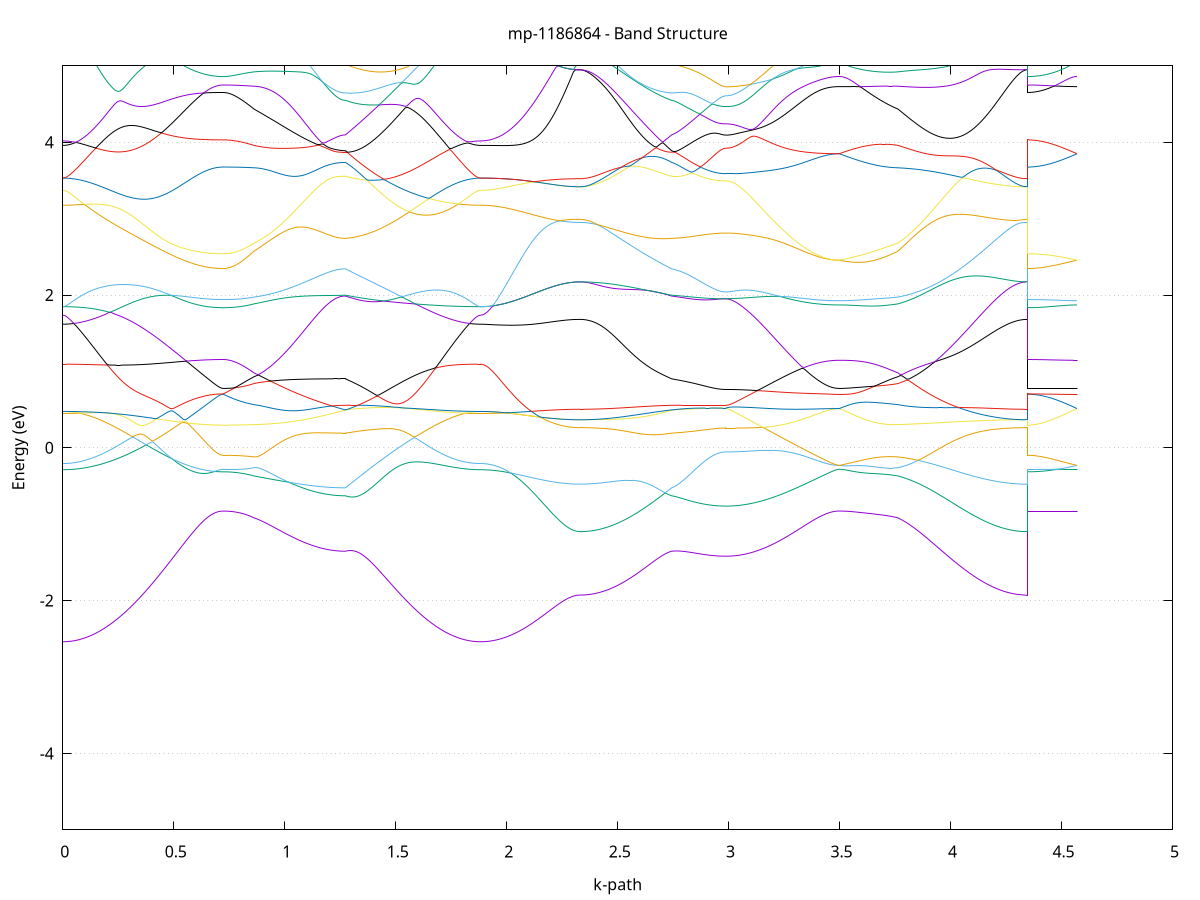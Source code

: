 set title 'mp-1186864 - Band Structure'
set xlabel 'k-path'
set ylabel 'Energy (eV)'
set grid y
set yrange [-5:5]
set terminal png size 800,600
set output 'mp-1186864_bands_gnuplot.png'
plot '-' using 1:2 with lines notitle, '-' using 1:2 with lines notitle, '-' using 1:2 with lines notitle, '-' using 1:2 with lines notitle, '-' using 1:2 with lines notitle, '-' using 1:2 with lines notitle, '-' using 1:2 with lines notitle, '-' using 1:2 with lines notitle, '-' using 1:2 with lines notitle, '-' using 1:2 with lines notitle, '-' using 1:2 with lines notitle, '-' using 1:2 with lines notitle, '-' using 1:2 with lines notitle, '-' using 1:2 with lines notitle, '-' using 1:2 with lines notitle, '-' using 1:2 with lines notitle, '-' using 1:2 with lines notitle, '-' using 1:2 with lines notitle, '-' using 1:2 with lines notitle, '-' using 1:2 with lines notitle, '-' using 1:2 with lines notitle, '-' using 1:2 with lines notitle, '-' using 1:2 with lines notitle, '-' using 1:2 with lines notitle, '-' using 1:2 with lines notitle, '-' using 1:2 with lines notitle, '-' using 1:2 with lines notitle, '-' using 1:2 with lines notitle, '-' using 1:2 with lines notitle, '-' using 1:2 with lines notitle, '-' using 1:2 with lines notitle, '-' using 1:2 with lines notitle, '-' using 1:2 with lines notitle, '-' using 1:2 with lines notitle, '-' using 1:2 with lines notitle, '-' using 1:2 with lines notitle, '-' using 1:2 with lines notitle, '-' using 1:2 with lines notitle, '-' using 1:2 with lines notitle, '-' using 1:2 with lines notitle, '-' using 1:2 with lines notitle, '-' using 1:2 with lines notitle, '-' using 1:2 with lines notitle, '-' using 1:2 with lines notitle, '-' using 1:2 with lines notitle, '-' using 1:2 with lines notitle, '-' using 1:2 with lines notitle, '-' using 1:2 with lines notitle
0.000000 -41.157975
0.009892 -41.157975
0.019784 -41.157975
0.029676 -41.157975
0.039568 -41.157975
0.049459 -41.157975
0.059351 -41.157975
0.069243 -41.157975
0.079135 -41.157975
0.089027 -41.157975
0.098919 -41.157975
0.108811 -41.157975
0.118703 -41.157975
0.128595 -41.157975
0.138486 -41.157975
0.148378 -41.157975
0.158270 -41.157975
0.168162 -41.157975
0.178054 -41.157975
0.187946 -41.157975
0.197838 -41.157975
0.207730 -41.157975
0.217621 -41.157975
0.227513 -41.157975
0.237405 -41.157975
0.247297 -41.157975
0.257189 -41.157975
0.267081 -41.157975
0.276973 -41.157975
0.286865 -41.157975
0.296757 -41.157975
0.306648 -41.157975
0.316540 -41.157975
0.326432 -41.157975
0.336324 -41.157975
0.346216 -41.157975
0.356108 -41.157975
0.366000 -41.157975
0.375892 -41.157975
0.385784 -41.157975
0.395675 -41.157975
0.405567 -41.157975
0.415459 -41.157975
0.425351 -41.157975
0.435243 -41.157975
0.445135 -41.157975
0.455027 -41.157975
0.464919 -41.157975
0.474811 -41.157975
0.484702 -41.157975
0.494594 -41.157975
0.504486 -41.157975
0.514378 -41.157975
0.524270 -41.157975
0.534162 -41.157975
0.544054 -41.157975
0.553946 -41.157975
0.563837 -41.157975
0.573729 -41.157975
0.583621 -41.157975
0.593513 -41.157975
0.603405 -41.157975
0.613297 -41.157975
0.623189 -41.157975
0.633081 -41.157975
0.642973 -41.157975
0.652864 -41.157975
0.662756 -41.157975
0.672648 -41.157975
0.682540 -41.157975
0.692432 -41.157975
0.702324 -41.157975
0.712216 -41.157975
0.722108 -41.157975
0.722108 -41.157975
0.732055 -41.157975
0.742003 -41.157975
0.751950 -41.157975
0.761898 -41.157975
0.771845 -41.157975
0.781792 -41.157975
0.791740 -41.157975
0.801687 -41.157975
0.811635 -41.157975
0.821582 -41.157975
0.831530 -41.157975
0.841477 -41.157975
0.851425 -41.157975
0.861372 -41.157975
0.861372 -41.157975
0.871185 -41.157975
0.880998 -41.157975
0.890810 -41.157975
0.900623 -41.157975
0.910436 -41.157975
0.920248 -41.157975
0.930061 -41.157975
0.939874 -41.157975
0.949686 -41.157975
0.959499 -41.157975
0.969312 -41.157975
0.979124 -41.157975
0.988937 -41.157975
0.998750 -41.157975
1.008562 -41.157975
1.018375 -41.157975
1.028188 -41.157975
1.038000 -41.157975
1.047813 -41.157975
1.057626 -41.157975
1.067438 -41.157975
1.077251 -41.157975
1.087064 -41.157975
1.096876 -41.157975
1.106689 -41.157975
1.116502 -41.157975
1.126314 -41.157975
1.136127 -41.157975
1.145940 -41.157975
1.155752 -41.157975
1.165565 -41.157975
1.175378 -41.157975
1.185190 -41.157975
1.195003 -41.157975
1.204816 -41.157975
1.214628 -41.157975
1.224441 -41.157975
1.234254 -41.157975
1.244066 -41.157975
1.253879 -41.157975
1.263692 -41.157975
1.273505 -41.157975
1.273505 -41.157975
1.283489 -41.157975
1.293474 -41.157975
1.303459 -41.157975
1.313444 -41.157975
1.323429 -41.157975
1.333414 -41.157975
1.343399 -41.157975
1.353384 -41.157975
1.363369 -41.157975
1.373354 -41.157975
1.383339 -41.157975
1.393324 -41.157975
1.403309 -41.157975
1.413294 -41.157975
1.423279 -41.157975
1.433264 -41.157975
1.443249 -41.157975
1.453234 -41.157975
1.463219 -41.157975
1.473204 -41.157975
1.483189 -41.157975
1.493173 -41.157975
1.503158 -41.157975
1.513143 -41.157975
1.523128 -41.157975
1.533113 -41.157975
1.543098 -41.157975
1.553083 -41.157975
1.563068 -41.157975
1.573053 -41.157975
1.583038 -41.157975
1.593023 -41.157975
1.603008 -41.157975
1.612993 -41.157975
1.622978 -41.157975
1.632963 -41.157975
1.642948 -41.157975
1.652933 -41.157975
1.662918 -41.157975
1.672903 -41.157975
1.682888 -41.157975
1.692873 -41.157975
1.702857 -41.157975
1.712842 -41.157975
1.722827 -41.157975
1.732812 -41.157975
1.742797 -41.157975
1.752782 -41.157975
1.762767 -41.157975
1.772752 -41.157975
1.782737 -41.157975
1.792722 -41.157975
1.802707 -41.157975
1.812692 -41.157975
1.822677 -41.157975
1.832662 -41.157975
1.842647 -41.157975
1.852632 -41.157975
1.862617 -41.157975
1.872602 -41.157975
1.882587 -41.157975
1.882587 -41.157975
1.892553 -41.157975
1.902519 -41.157975
1.912485 -41.157975
1.922451 -41.157975
1.932417 -41.157975
1.942383 -41.157975
1.952349 -41.157975
1.962315 -41.157975
1.972281 -41.157975
1.982247 -41.157975
1.992213 -41.157975
2.002179 -41.157975
2.012145 -41.157975
2.022112 -41.157975
2.032078 -41.157975
2.042044 -41.157975
2.052010 -41.157975
2.061976 -41.157975
2.071942 -41.157975
2.081908 -41.157975
2.091874 -41.157975
2.101840 -41.157975
2.111806 -41.157975
2.121772 -41.157975
2.131738 -41.157975
2.141704 -41.157975
2.151670 -41.157975
2.161636 -41.157975
2.171603 -41.157975
2.181569 -41.157975
2.191535 -41.157975
2.201501 -41.157975
2.211467 -41.157975
2.221433 -41.157975
2.231399 -41.157975
2.241365 -41.157975
2.251331 -41.157975
2.261297 -41.157975
2.271263 -41.157975
2.281229 -41.157975
2.291195 -41.157975
2.301161 -41.157975
2.311127 -41.157975
2.321093 -41.157975
2.331060 -41.157975
2.331060 -41.157975
2.340872 -41.157975
2.350685 -41.157975
2.360498 -41.157975
2.370310 -41.157975
2.380123 -41.157975
2.389936 -41.157975
2.399748 -41.157975
2.409561 -41.157975
2.419374 -41.157975
2.429186 -41.157975
2.438999 -41.157975
2.448812 -41.157975
2.458624 -41.157975
2.468437 -41.157975
2.478250 -41.157975
2.488062 -41.157975
2.497875 -41.157975
2.507688 -41.157975
2.517500 -41.157975
2.527313 -41.157975
2.537126 -41.157975
2.546938 -41.157975
2.556751 -41.157975
2.566564 -41.157975
2.576376 -41.157975
2.586189 -41.157975
2.596002 -41.157975
2.605814 -41.157975
2.615627 -41.157975
2.625440 -41.157975
2.635252 -41.157975
2.645065 -41.157975
2.654878 -41.157975
2.664690 -41.157975
2.674503 -41.157975
2.684316 -41.157975
2.694129 -41.157975
2.703941 -41.157975
2.713754 -41.157975
2.723567 -41.157975
2.733379 -41.157975
2.743192 -41.157975
2.743192 -41.157975
2.752988 -41.157975
2.762784 -41.157975
2.772581 -41.157975
2.782377 -41.157975
2.792173 -41.157975
2.801969 -41.157975
2.811766 -41.157975
2.821562 -41.157975
2.831358 -41.157975
2.841155 -41.157975
2.850951 -41.157975
2.860747 -41.157975
2.870543 -41.157975
2.880340 -41.157975
2.890136 -41.157975
2.899932 -41.157975
2.909728 -41.157975
2.919525 -41.157975
2.929321 -41.157975
2.939117 -41.157975
2.948914 -41.157975
2.958710 -41.157975
2.968506 -41.157975
2.978302 -41.157975
2.988099 -41.157975
2.988099 -41.157975
2.997918 -41.157975
3.007737 -41.157975
3.017557 -41.157975
3.027376 -41.157975
3.037195 -41.157975
3.047015 -41.157975
3.056834 -41.157975
3.066654 -41.157975
3.076473 -41.157975
3.086292 -41.157975
3.096112 -41.157975
3.105931 -41.157975
3.115750 -41.157975
3.125570 -41.157975
3.135389 -41.157975
3.145209 -41.157975
3.155028 -41.157975
3.164847 -41.157975
3.174667 -41.157975
3.184486 -41.157975
3.194305 -41.157975
3.204125 -41.157975
3.213944 -41.157975
3.223763 -41.157975
3.233583 -41.157975
3.243402 -41.157975
3.253222 -41.157975
3.263041 -41.157975
3.272860 -41.157975
3.282680 -41.157975
3.292499 -41.157975
3.302318 -41.157975
3.312138 -41.157975
3.321957 -41.157975
3.331777 -41.157975
3.341596 -41.157975
3.351415 -41.157975
3.361235 -41.157975
3.371054 -41.157975
3.380873 -41.157975
3.390693 -41.157975
3.400512 -41.157975
3.410331 -41.157975
3.420151 -41.157975
3.429970 -41.157975
3.439790 -41.157975
3.449609 -41.157975
3.459428 -41.157975
3.469248 -41.157975
3.479067 -41.157975
3.488886 -41.157975
3.498706 -41.157975
3.498706 -41.157975
3.508482 -41.157975
3.518259 -41.157975
3.528035 -41.157975
3.537811 -41.157975
3.547588 -41.157975
3.557364 -41.157975
3.567141 -41.157975
3.576917 -41.157975
3.586694 -41.157975
3.596470 -41.157975
3.606246 -41.157975
3.616023 -41.157975
3.625799 -41.157975
3.635576 -41.157975
3.645352 -41.157975
3.655128 -41.157975
3.664905 -41.157975
3.674681 -41.157975
3.684458 -41.157975
3.694234 -41.157975
3.704011 -41.157975
3.713787 -41.157975
3.723563 -41.157975
3.733340 -41.157975
3.743116 -41.157975
3.752893 -41.157975
3.762669 -41.157975
3.762669 -41.157975
3.772548 -41.157975
3.782426 -41.157975
3.792305 -41.157975
3.802184 -41.157975
3.812063 -41.157975
3.821941 -41.157975
3.831820 -41.157975
3.841699 -41.157975
3.851577 -41.157975
3.861456 -41.157975
3.871335 -41.157975
3.881213 -41.157975
3.891092 -41.157975
3.900971 -41.157975
3.910850 -41.157975
3.920728 -41.157975
3.930607 -41.157975
3.940486 -41.157975
3.950364 -41.157975
3.960243 -41.157975
3.970122 -41.157975
3.980000 -41.157975
3.989879 -41.157975
3.999758 -41.157975
4.009636 -41.157975
4.019515 -41.157975
4.029394 -41.157975
4.039273 -41.157975
4.049151 -41.157975
4.059030 -41.157975
4.068909 -41.157975
4.078787 -41.157975
4.088666 -41.157975
4.098545 -41.157975
4.108423 -41.157975
4.118302 -41.157975
4.128181 -41.157975
4.138060 -41.157975
4.147938 -41.157975
4.157817 -41.157975
4.167696 -41.157975
4.177574 -41.157975
4.187453 -41.157975
4.197332 -41.157975
4.207210 -41.157975
4.217089 -41.157975
4.226968 -41.157975
4.236847 -41.157975
4.246725 -41.157975
4.256604 -41.157975
4.266483 -41.157975
4.276361 -41.157975
4.286240 -41.157975
4.296119 -41.157975
4.305997 -41.157975
4.315876 -41.157975
4.325755 -41.157975
4.335634 -41.157975
4.345512 -41.157975
4.345512 -41.157975
4.355262 -41.157975
4.365011 -41.157975
4.374760 -41.157975
4.384510 -41.157975
4.394259 -41.157975
4.404009 -41.157975
4.413758 -41.157975
4.423507 -41.157975
4.433257 -41.157975
4.443006 -41.157975
4.452756 -41.157975
4.462505 -41.157975
4.472255 -41.157975
4.482004 -41.157975
4.491753 -41.157975
4.501503 -41.157975
4.511252 -41.157975
4.521002 -41.157975
4.530751 -41.157975
4.540500 -41.157975
4.550250 -41.157975
4.559999 -41.157975
4.569749 -41.157975
e
0.000000 -28.280975
0.009892 -28.280975
0.019784 -28.280975
0.029676 -28.280975
0.039568 -28.280875
0.049459 -28.280875
0.059351 -28.280775
0.069243 -28.280775
0.079135 -28.280675
0.089027 -28.280575
0.098919 -28.280475
0.108811 -28.280475
0.118703 -28.280375
0.128595 -28.280175
0.138486 -28.280075
0.148378 -28.279975
0.158270 -28.279875
0.168162 -28.279675
0.178054 -28.279475
0.187946 -28.279375
0.197838 -28.279175
0.207730 -28.279075
0.217621 -28.278875
0.227513 -28.278675
0.237405 -28.278475
0.247297 -28.278375
0.257189 -28.278175
0.267081 -28.277975
0.276973 -28.277675
0.286865 -28.277575
0.296757 -28.277275
0.306648 -28.277075
0.316540 -28.276875
0.326432 -28.276675
0.336324 -28.276475
0.346216 -28.276275
0.356108 -28.276075
0.366000 -28.275775
0.375892 -28.275575
0.385784 -28.275375
0.395675 -28.275175
0.405567 -28.274975
0.415459 -28.274675
0.425351 -28.274475
0.435243 -28.274275
0.445135 -28.274075
0.455027 -28.273875
0.464919 -28.273675
0.474811 -28.273475
0.484702 -28.273275
0.494594 -28.273175
0.504486 -28.272875
0.514378 -28.272775
0.524270 -28.272575
0.534162 -28.272475
0.544054 -28.272275
0.553946 -28.272175
0.563837 -28.271975
0.573729 -28.271875
0.583621 -28.271775
0.593513 -28.271575
0.603405 -28.271475
0.613297 -28.271375
0.623189 -28.271275
0.633081 -28.271175
0.642973 -28.271175
0.652864 -28.271075
0.662756 -28.270975
0.672648 -28.270975
0.682540 -28.270875
0.692432 -28.270875
0.702324 -28.270875
0.712216 -28.270875
0.722108 -28.270875
0.722108 -28.270875
0.732055 -28.270875
0.742003 -28.270875
0.751950 -28.270875
0.761898 -28.270875
0.771845 -28.270975
0.781792 -28.270975
0.791740 -28.271075
0.801687 -28.271075
0.811635 -28.271175
0.821582 -28.271275
0.831530 -28.271375
0.841477 -28.271475
0.851425 -28.271575
0.861372 -28.271675
0.861372 -28.271675
0.871185 -28.271775
0.880998 -28.271875
0.890810 -28.271975
0.900623 -28.272075
0.910436 -28.272075
0.920248 -28.272175
0.930061 -28.272275
0.939874 -28.272375
0.949686 -28.272475
0.959499 -28.272575
0.969312 -28.272575
0.979124 -28.272675
0.988937 -28.272775
0.998750 -28.272775
1.008562 -28.272875
1.018375 -28.272975
1.028188 -28.272975
1.038000 -28.273075
1.047813 -28.273175
1.057626 -28.273175
1.067438 -28.273275
1.077251 -28.273275
1.087064 -28.273375
1.096876 -28.273375
1.106689 -28.273475
1.116502 -28.273475
1.126314 -28.273575
1.136127 -28.273575
1.145940 -28.273575
1.155752 -28.273675
1.165565 -28.273675
1.175378 -28.273675
1.185190 -28.273675
1.195003 -28.273775
1.204816 -28.273775
1.214628 -28.273775
1.224441 -28.273775
1.234254 -28.273775
1.244066 -28.273875
1.253879 -28.273875
1.263692 -28.273875
1.273505 -28.273875
1.273505 -28.273875
1.283489 -28.273575
1.293474 -28.273275
1.303459 -28.272975
1.313444 -28.272675
1.323429 -28.272375
1.333414 -28.272075
1.343399 -28.271775
1.353384 -28.271475
1.363369 -28.271175
1.373354 -28.270975
1.383339 -28.271275
1.393324 -28.271575
1.403309 -28.271875
1.413294 -28.272175
1.423279 -28.272475
1.433264 -28.272775
1.443249 -28.273075
1.453234 -28.273375
1.463219 -28.273675
1.473204 -28.273975
1.483189 -28.274275
1.493173 -28.274575
1.503158 -28.274875
1.513143 -28.275175
1.523128 -28.275475
1.533113 -28.275675
1.543098 -28.275975
1.553083 -28.276275
1.563068 -28.276475
1.573053 -28.276775
1.583038 -28.276975
1.593023 -28.277275
1.603008 -28.277475
1.612993 -28.277675
1.622978 -28.277875
1.632963 -28.278175
1.642948 -28.278375
1.652933 -28.278575
1.662918 -28.278775
1.672903 -28.278975
1.682888 -28.279175
1.692873 -28.279275
1.702857 -28.279475
1.712842 -28.279675
1.722827 -28.279775
1.732812 -28.279975
1.742797 -28.280075
1.752782 -28.280175
1.762767 -28.280275
1.772752 -28.280375
1.782737 -28.280475
1.792722 -28.280575
1.802707 -28.280675
1.812692 -28.280775
1.822677 -28.280775
1.832662 -28.280875
1.842647 -28.280875
1.852632 -28.280975
1.862617 -28.280975
1.872602 -28.280975
1.882587 -28.280975
1.882587 -28.280975
1.892553 -28.280975
1.902519 -28.280975
1.912485 -28.280975
1.922451 -28.280975
1.932417 -28.280975
1.942383 -28.280975
1.952349 -28.280975
1.962315 -28.280975
1.972281 -28.280975
1.982247 -28.280975
1.992213 -28.280975
2.002179 -28.280975
2.012145 -28.280975
2.022112 -28.280975
2.032078 -28.280975
2.042044 -28.280975
2.052010 -28.280975
2.061976 -28.280975
2.071942 -28.280875
2.081908 -28.280875
2.091874 -28.280875
2.101840 -28.280875
2.111806 -28.280875
2.121772 -28.280875
2.131738 -28.280875
2.141704 -28.280875
2.151670 -28.280875
2.161636 -28.280875
2.171603 -28.280875
2.181569 -28.280875
2.191535 -28.280875
2.201501 -28.280875
2.211467 -28.280875
2.221433 -28.280875
2.231399 -28.280875
2.241365 -28.280875
2.251331 -28.280875
2.261297 -28.280875
2.271263 -28.280875
2.281229 -28.280875
2.291195 -28.280775
2.301161 -28.280775
2.311127 -28.280775
2.321093 -28.280775
2.331060 -28.280775
2.331060 -28.280775
2.340872 -28.280775
2.350685 -28.280775
2.360498 -28.280775
2.370310 -28.280675
2.380123 -28.280675
2.389936 -28.280675
2.399748 -28.280575
2.409561 -28.280575
2.419374 -28.280475
2.429186 -28.280375
2.438999 -28.280275
2.448812 -28.280175
2.458624 -28.280075
2.468437 -28.279975
2.478250 -28.279775
2.488062 -28.279675
2.497875 -28.279575
2.507688 -28.279375
2.517500 -28.279275
2.527313 -28.279075
2.537126 -28.278875
2.546938 -28.278675
2.556751 -28.278475
2.566564 -28.278275
2.576376 -28.278075
2.586189 -28.277875
2.596002 -28.277675
2.605814 -28.277475
2.615627 -28.277275
2.625440 -28.276975
2.635252 -28.276775
2.645065 -28.276575
2.654878 -28.276275
2.664690 -28.275975
2.674503 -28.275775
2.684316 -28.275475
2.694129 -28.275275
2.703941 -28.274975
2.713754 -28.274675
2.723567 -28.274375
2.733379 -28.274175
2.743192 -28.273875
2.743192 -28.273875
2.752988 -28.273775
2.762784 -28.273575
2.772581 -28.273475
2.782377 -28.273375
2.792173 -28.273275
2.801969 -28.273175
2.811766 -28.272975
2.821562 -28.272875
2.831358 -28.272775
2.841155 -28.272675
2.850951 -28.272575
2.860747 -28.272475
2.870543 -28.272275
2.880340 -28.272175
2.890136 -28.272075
2.899932 -28.271975
2.909728 -28.271875
2.919525 -28.271775
2.929321 -28.271575
2.939117 -28.271475
2.948914 -28.271375
2.958710 -28.271275
2.968506 -28.271175
2.978302 -28.271075
2.988099 -28.270975
2.988099 -28.270975
2.997918 -28.270975
3.007737 -28.270975
3.017557 -28.270875
3.027376 -28.270975
3.037195 -28.270875
3.047015 -28.270975
3.056834 -28.270975
3.066654 -28.270975
3.076473 -28.270975
3.086292 -28.270975
3.096112 -28.270975
3.105931 -28.270975
3.115750 -28.270875
3.125570 -28.270875
3.135389 -28.270875
3.145209 -28.270875
3.155028 -28.270875
3.164847 -28.270875
3.174667 -28.270875
3.184486 -28.270875
3.194305 -28.270875
3.204125 -28.270875
3.213944 -28.270875
3.223763 -28.270875
3.233583 -28.270875
3.243402 -28.270875
3.253222 -28.270875
3.263041 -28.270875
3.272860 -28.270875
3.282680 -28.270875
3.292499 -28.270875
3.302318 -28.270875
3.312138 -28.270875
3.321957 -28.270875
3.331777 -28.270875
3.341596 -28.270875
3.351415 -28.270875
3.361235 -28.270875
3.371054 -28.270875
3.380873 -28.270875
3.390693 -28.270875
3.400512 -28.270875
3.410331 -28.270875
3.420151 -28.270875
3.429970 -28.270875
3.439790 -28.270875
3.449609 -28.270875
3.459428 -28.270775
3.469248 -28.270875
3.479067 -28.270775
3.488886 -28.270875
3.498706 -28.270875
3.498706 -28.270875
3.508482 -28.270775
3.518259 -28.270875
3.528035 -28.270875
3.537811 -28.270875
3.547588 -28.270875
3.557364 -28.270875
3.567141 -28.270875
3.576917 -28.270875
3.586694 -28.270975
3.596470 -28.270975
3.606246 -28.270975
3.616023 -28.270975
3.625799 -28.271075
3.635576 -28.271075
3.645352 -28.271075
3.655128 -28.271175
3.664905 -28.271175
3.674681 -28.271175
3.684458 -28.271275
3.694234 -28.271275
3.704011 -28.271375
3.713787 -28.271375
3.723563 -28.271475
3.733340 -28.271575
3.743116 -28.271575
3.752893 -28.271675
3.762669 -28.271675
3.762669 -28.271675
3.772548 -28.271775
3.782426 -28.271975
3.792305 -28.272075
3.802184 -28.272275
3.812063 -28.272375
3.821941 -28.272575
3.831820 -28.272775
3.841699 -28.272875
3.851577 -28.273075
3.861456 -28.273275
3.871335 -28.273475
3.881213 -28.273675
3.891092 -28.273875
3.900971 -28.274075
3.910850 -28.274275
3.920728 -28.274475
3.930607 -28.274675
3.940486 -28.274875
3.950364 -28.275075
3.960243 -28.275275
3.970122 -28.275475
3.980000 -28.275675
3.989879 -28.275975
3.999758 -28.276175
4.009636 -28.276375
4.019515 -28.276575
4.029394 -28.276775
4.039273 -28.276975
4.049151 -28.277175
4.059030 -28.277375
4.068909 -28.277575
4.078787 -28.277775
4.088666 -28.277975
4.098545 -28.278175
4.108423 -28.278375
4.118302 -28.278575
4.128181 -28.278775
4.138060 -28.278875
4.147938 -28.279075
4.157817 -28.279275
4.167696 -28.279375
4.177574 -28.279575
4.187453 -28.279675
4.197332 -28.279775
4.207210 -28.279975
4.217089 -28.280075
4.226968 -28.280175
4.236847 -28.280275
4.246725 -28.280375
4.256604 -28.280475
4.266483 -28.280575
4.276361 -28.280575
4.286240 -28.280675
4.296119 -28.280675
4.305997 -28.280775
4.315876 -28.280775
4.325755 -28.280775
4.335634 -28.280775
4.345512 -28.280775
4.345512 -28.270875
4.355262 -28.270875
4.365011 -28.270875
4.374760 -28.270875
4.384510 -28.270875
4.394259 -28.270775
4.404009 -28.270875
4.413758 -28.270875
4.423507 -28.270875
4.433257 -28.270875
4.443006 -28.270775
4.452756 -28.270775
4.462505 -28.270875
4.472255 -28.270875
4.482004 -28.270875
4.491753 -28.270875
4.501503 -28.270775
4.511252 -28.270875
4.521002 -28.270875
4.530751 -28.270875
4.540500 -28.270875
4.550250 -28.270875
4.559999 -28.270875
4.569749 -28.270875
e
0.000000 -28.261075
0.009892 -28.261075
0.019784 -28.261075
0.029676 -28.261075
0.039568 -28.261175
0.049459 -28.261175
0.059351 -28.261175
0.069243 -28.261275
0.079135 -28.261375
0.089027 -28.261475
0.098919 -28.261475
0.108811 -28.261575
0.118703 -28.261675
0.128595 -28.261775
0.138486 -28.261975
0.148378 -28.262075
0.158270 -28.262175
0.168162 -28.262275
0.178054 -28.262475
0.187946 -28.262575
0.197838 -28.262775
0.207730 -28.262975
0.217621 -28.263075
0.227513 -28.263275
0.237405 -28.263475
0.247297 -28.263675
0.257189 -28.263775
0.267081 -28.263975
0.276973 -28.264175
0.286865 -28.264375
0.296757 -28.264575
0.306648 -28.264775
0.316540 -28.264975
0.326432 -28.265175
0.336324 -28.265375
0.346216 -28.265675
0.356108 -28.265875
0.366000 -28.266075
0.375892 -28.266275
0.385784 -28.266475
0.395675 -28.266675
0.405567 -28.266875
0.415459 -28.267075
0.425351 -28.267275
0.435243 -28.267475
0.445135 -28.267675
0.455027 -28.267875
0.464919 -28.268075
0.474811 -28.268275
0.484702 -28.268475
0.494594 -28.268675
0.504486 -28.268775
0.514378 -28.268975
0.524270 -28.269075
0.534162 -28.269275
0.544054 -28.269475
0.553946 -28.269575
0.563837 -28.269675
0.573729 -28.269875
0.583621 -28.269975
0.593513 -28.270075
0.603405 -28.270175
0.613297 -28.270275
0.623189 -28.270375
0.633081 -28.270475
0.642973 -28.270575
0.652864 -28.270575
0.662756 -28.270675
0.672648 -28.270675
0.682540 -28.270775
0.692432 -28.270775
0.702324 -28.270775
0.712216 -28.270775
0.722108 -28.270775
0.722108 -28.270775
0.732055 -28.270875
0.742003 -28.270775
0.751950 -28.270775
0.761898 -28.270775
0.771845 -28.270675
0.781792 -28.270675
0.791740 -28.270575
0.801687 -28.270575
0.811635 -28.270475
0.821582 -28.270375
0.831530 -28.270275
0.841477 -28.270175
0.851425 -28.270075
0.861372 -28.269975
0.861372 -28.269975
0.871185 -28.269875
0.880998 -28.269775
0.890810 -28.269675
0.900623 -28.269575
0.910436 -28.269575
0.920248 -28.269475
0.930061 -28.269375
0.939874 -28.269375
0.949686 -28.269275
0.959499 -28.269175
0.969312 -28.269075
0.979124 -28.269075
0.988937 -28.268975
0.998750 -28.268875
1.008562 -28.268875
1.018375 -28.268775
1.028188 -28.268775
1.038000 -28.268675
1.047813 -28.268575
1.057626 -28.268575
1.067438 -28.268475
1.077251 -28.268475
1.087064 -28.268375
1.096876 -28.268375
1.106689 -28.268375
1.116502 -28.268275
1.126314 -28.268275
1.136127 -28.268175
1.145940 -28.268175
1.155752 -28.268175
1.165565 -28.268075
1.175378 -28.268075
1.185190 -28.268075
1.195003 -28.268075
1.204816 -28.268075
1.214628 -28.267975
1.224441 -28.267975
1.234254 -28.267975
1.244066 -28.267975
1.253879 -28.267975
1.263692 -28.267975
1.273505 -28.267975
1.273505 -28.267975
1.283489 -28.268275
1.293474 -28.268575
1.303459 -28.268875
1.313444 -28.269175
1.323429 -28.269475
1.333414 -28.269775
1.343399 -28.270075
1.353384 -28.270375
1.363369 -28.270675
1.373354 -28.270875
1.383339 -28.270575
1.393324 -28.270275
1.403309 -28.269975
1.413294 -28.269575
1.423279 -28.269375
1.433264 -28.269075
1.443249 -28.268775
1.453234 -28.268475
1.463219 -28.268175
1.473204 -28.267875
1.483189 -28.267575
1.493173 -28.267275
1.503158 -28.266975
1.513143 -28.266775
1.523128 -28.266475
1.533113 -28.266175
1.543098 -28.265975
1.553083 -28.265675
1.563068 -28.265375
1.573053 -28.265175
1.583038 -28.264875
1.593023 -28.264675
1.603008 -28.264475
1.612993 -28.264275
1.622978 -28.263975
1.632963 -28.263775
1.642948 -28.263575
1.652933 -28.263375
1.662918 -28.263175
1.672903 -28.263075
1.682888 -28.262875
1.692873 -28.262675
1.702857 -28.262475
1.712842 -28.262375
1.722827 -28.262175
1.732812 -28.262075
1.742797 -28.261975
1.752782 -28.261875
1.762767 -28.261675
1.772752 -28.261575
1.782737 -28.261475
1.792722 -28.261475
1.802707 -28.261375
1.812692 -28.261275
1.822677 -28.261275
1.832662 -28.261175
1.842647 -28.261175
1.852632 -28.261075
1.862617 -28.261075
1.872602 -28.261075
1.882587 -28.261075
1.882587 -28.261075
1.892553 -28.261075
1.902519 -28.261075
1.912485 -28.261075
1.922451 -28.261075
1.932417 -28.261075
1.942383 -28.261075
1.952349 -28.261075
1.962315 -28.261075
1.972281 -28.261075
1.982247 -28.261075
1.992213 -28.261075
2.002179 -28.261075
2.012145 -28.261075
2.022112 -28.261075
2.032078 -28.261075
2.042044 -28.261075
2.052010 -28.261075
2.061976 -28.261075
2.071942 -28.261075
2.081908 -28.260975
2.091874 -28.261075
2.101840 -28.261075
2.111806 -28.261075
2.121772 -28.261075
2.131738 -28.261075
2.141704 -28.261075
2.151670 -28.261075
2.161636 -28.261075
2.171603 -28.261075
2.181569 -28.261075
2.191535 -28.261075
2.201501 -28.261075
2.211467 -28.261075
2.221433 -28.261075
2.231399 -28.261075
2.241365 -28.261075
2.251331 -28.261075
2.261297 -28.261075
2.271263 -28.261075
2.281229 -28.261075
2.291195 -28.261075
2.301161 -28.261075
2.311127 -28.261075
2.321093 -28.261075
2.331060 -28.261075
2.331060 -28.261075
2.340872 -28.261075
2.350685 -28.261075
2.360498 -28.261075
2.370310 -28.261075
2.380123 -28.261175
2.389936 -28.261275
2.399748 -28.261275
2.409561 -28.261375
2.419374 -28.261375
2.429186 -28.261475
2.438999 -28.261575
2.448812 -28.261675
2.458624 -28.261775
2.468437 -28.261975
2.478250 -28.262075
2.488062 -28.262175
2.497875 -28.262375
2.507688 -28.262475
2.517500 -28.262675
2.527313 -28.262775
2.537126 -28.262975
2.546938 -28.263175
2.556751 -28.263375
2.566564 -28.263575
2.576376 -28.263775
2.586189 -28.263975
2.596002 -28.264175
2.605814 -28.264375
2.615627 -28.264575
2.625440 -28.264875
2.635252 -28.265075
2.645065 -28.265275
2.654878 -28.265575
2.664690 -28.265775
2.674503 -28.266075
2.684316 -28.266275
2.694129 -28.266575
2.703941 -28.266875
2.713754 -28.267175
2.723567 -28.267375
2.733379 -28.267675
2.743192 -28.267975
2.743192 -28.267975
2.752988 -28.268075
2.762784 -28.268175
2.772581 -28.268275
2.782377 -28.268475
2.792173 -28.268575
2.801969 -28.268675
2.811766 -28.268775
2.821562 -28.268875
2.831358 -28.269075
2.841155 -28.269175
2.850951 -28.269275
2.860747 -28.269375
2.870543 -28.269475
2.880340 -28.269575
2.890136 -28.269775
2.899932 -28.269875
2.909728 -28.269975
2.919525 -28.270075
2.929321 -28.270175
2.939117 -28.270375
2.948914 -28.270375
2.958710 -28.270575
2.968506 -28.270675
2.978302 -28.270775
2.988099 -28.270875
2.988099 -28.270875
2.997918 -28.270875
3.007737 -28.270875
3.017557 -28.270875
3.027376 -28.270875
3.037195 -28.270875
3.047015 -28.270875
3.056834 -28.270875
3.066654 -28.270875
3.076473 -28.270875
3.086292 -28.270875
3.096112 -28.270875
3.105931 -28.270875
3.115750 -28.270875
3.125570 -28.270875
3.135389 -28.270875
3.145209 -28.270875
3.155028 -28.270875
3.164847 -28.270875
3.174667 -28.270875
3.184486 -28.270875
3.194305 -28.270875
3.204125 -28.270875
3.213944 -28.270875
3.223763 -28.270875
3.233583 -28.270875
3.243402 -28.270875
3.253222 -28.270875
3.263041 -28.270875
3.272860 -28.270875
3.282680 -28.270875
3.292499 -28.270875
3.302318 -28.270875
3.312138 -28.270875
3.321957 -28.270875
3.331777 -28.270875
3.341596 -28.270875
3.351415 -28.270875
3.361235 -28.270875
3.371054 -28.270875
3.380873 -28.270875
3.390693 -28.270875
3.400512 -28.270875
3.410331 -28.270875
3.420151 -28.270875
3.429970 -28.270875
3.439790 -28.270875
3.449609 -28.270875
3.459428 -28.270775
3.469248 -28.270875
3.479067 -28.270775
3.488886 -28.270875
3.498706 -28.270875
3.498706 -28.270875
3.508482 -28.270775
3.518259 -28.270775
3.528035 -28.270775
3.537811 -28.270775
3.547588 -28.270775
3.557364 -28.270775
3.567141 -28.270775
3.576917 -28.270775
3.586694 -28.270775
3.596470 -28.270675
3.606246 -28.270675
3.616023 -28.270675
3.625799 -28.270675
3.635576 -28.270575
3.645352 -28.270575
3.655128 -28.270475
3.664905 -28.270475
3.674681 -28.270375
3.684458 -28.270375
3.694234 -28.270375
3.704011 -28.270275
3.713787 -28.270275
3.723563 -28.270175
3.733340 -28.270175
3.743116 -28.270075
3.752893 -28.269975
3.762669 -28.269975
3.762669 -28.269975
3.772548 -28.269775
3.782426 -28.269675
3.792305 -28.269575
3.802184 -28.269375
3.812063 -28.269275
3.821941 -28.269075
3.831820 -28.268975
3.841699 -28.268775
3.851577 -28.268575
3.861456 -28.268475
3.871335 -28.268275
3.881213 -28.268075
3.891092 -28.267875
3.900971 -28.267675
3.910850 -28.267475
3.920728 -28.267275
3.930607 -28.267075
3.940486 -28.266875
3.950364 -28.266675
3.960243 -28.266475
3.970122 -28.266275
3.980000 -28.266075
3.989879 -28.265875
3.999758 -28.265575
4.009636 -28.265375
4.019515 -28.265175
4.029394 -28.264975
4.039273 -28.264775
4.049151 -28.264575
4.059030 -28.264375
4.068909 -28.264175
4.078787 -28.263975
4.088666 -28.263775
4.098545 -28.263675
4.108423 -28.263475
4.118302 -28.263275
4.128181 -28.263075
4.138060 -28.262975
4.147938 -28.262775
4.157817 -28.262575
4.167696 -28.262475
4.177574 -28.262275
4.187453 -28.262175
4.197332 -28.262075
4.207210 -28.261875
4.217089 -28.261775
4.226968 -28.261675
4.236847 -28.261575
4.246725 -28.261475
4.256604 -28.261475
4.266483 -28.261375
4.276361 -28.261275
4.286240 -28.261275
4.296119 -28.261175
4.305997 -28.261175
4.315876 -28.261075
4.325755 -28.261075
4.335634 -28.261075
4.345512 -28.261075
4.345512 -28.270775
4.355262 -28.270775
4.365011 -28.270775
4.374760 -28.270775
4.384510 -28.270775
4.394259 -28.270775
4.404009 -28.270775
4.413758 -28.270875
4.423507 -28.270875
4.433257 -28.270875
4.443006 -28.270775
4.452756 -28.270775
4.462505 -28.270875
4.472255 -28.270875
4.482004 -28.270875
4.491753 -28.270875
4.501503 -28.270775
4.511252 -28.270875
4.521002 -28.270875
4.530751 -28.270875
4.540500 -28.270875
4.550250 -28.270875
4.559999 -28.270875
4.569749 -28.270875
e
0.000000 -28.091575
0.009892 -28.091575
0.019784 -28.091575
0.029676 -28.091575
0.039568 -28.091575
0.049459 -28.091475
0.059351 -28.091475
0.069243 -28.091575
0.079135 -28.091575
0.089027 -28.091575
0.098919 -28.091575
0.108811 -28.091575
0.118703 -28.091575
0.128595 -28.091575
0.138486 -28.091575
0.148378 -28.091575
0.158270 -28.091575
0.168162 -28.091575
0.178054 -28.091575
0.187946 -28.091575
0.197838 -28.091575
0.207730 -28.091575
0.217621 -28.091475
0.227513 -28.091575
0.237405 -28.091575
0.247297 -28.091575
0.257189 -28.091575
0.267081 -28.091575
0.276973 -28.091575
0.286865 -28.091575
0.296757 -28.091575
0.306648 -28.091575
0.316540 -28.091575
0.326432 -28.091575
0.336324 -28.091575
0.346216 -28.091575
0.356108 -28.091575
0.366000 -28.091575
0.375892 -28.091575
0.385784 -28.091575
0.395675 -28.091575
0.405567 -28.091575
0.415459 -28.091575
0.425351 -28.091575
0.435243 -28.091575
0.445135 -28.091575
0.455027 -28.091575
0.464919 -28.091575
0.474811 -28.091575
0.484702 -28.091575
0.494594 -28.091575
0.504486 -28.091575
0.514378 -28.091575
0.524270 -28.091575
0.534162 -28.091575
0.544054 -28.091575
0.553946 -28.091575
0.563837 -28.091575
0.573729 -28.091575
0.583621 -28.091575
0.593513 -28.091575
0.603405 -28.091575
0.613297 -28.091575
0.623189 -28.091575
0.633081 -28.091575
0.642973 -28.091575
0.652864 -28.091575
0.662756 -28.091575
0.672648 -28.091575
0.682540 -28.091575
0.692432 -28.091575
0.702324 -28.091575
0.712216 -28.091575
0.722108 -28.091575
0.722108 -28.091575
0.732055 -28.091575
0.742003 -28.091575
0.751950 -28.091575
0.761898 -28.091575
0.771845 -28.091575
0.781792 -28.091575
0.791740 -28.091575
0.801687 -28.091575
0.811635 -28.091575
0.821582 -28.091575
0.831530 -28.091575
0.841477 -28.091575
0.851425 -28.091575
0.861372 -28.091575
0.861372 -28.091575
0.871185 -28.091575
0.880998 -28.091575
0.890810 -28.091575
0.900623 -28.091575
0.910436 -28.091575
0.920248 -28.091575
0.930061 -28.091575
0.939874 -28.091575
0.949686 -28.091575
0.959499 -28.091675
0.969312 -28.091675
0.979124 -28.091675
0.988937 -28.091675
0.998750 -28.091675
1.008562 -28.091675
1.018375 -28.091675
1.028188 -28.091675
1.038000 -28.091675
1.047813 -28.091675
1.057626 -28.091675
1.067438 -28.091675
1.077251 -28.091675
1.087064 -28.091675
1.096876 -28.091675
1.106689 -28.091675
1.116502 -28.091675
1.126314 -28.091675
1.136127 -28.091675
1.145940 -28.091675
1.155752 -28.091675
1.165565 -28.091675
1.175378 -28.091675
1.185190 -28.091675
1.195003 -28.091675
1.204816 -28.091675
1.214628 -28.091675
1.224441 -28.091675
1.234254 -28.091675
1.244066 -28.091675
1.253879 -28.091675
1.263692 -28.091675
1.273505 -28.091675
1.273505 -28.091675
1.283489 -28.091675
1.293474 -28.091675
1.303459 -28.091675
1.313444 -28.091675
1.323429 -28.091675
1.333414 -28.091675
1.343399 -28.091575
1.353384 -28.091675
1.363369 -28.091675
1.373354 -28.091675
1.383339 -28.091675
1.393324 -28.091575
1.403309 -28.091675
1.413294 -28.091575
1.423279 -28.091575
1.433264 -28.091575
1.443249 -28.091575
1.453234 -28.091575
1.463219 -28.091575
1.473204 -28.091575
1.483189 -28.091575
1.493173 -28.091575
1.503158 -28.091575
1.513143 -28.091575
1.523128 -28.091575
1.533113 -28.091575
1.543098 -28.091575
1.553083 -28.091575
1.563068 -28.091575
1.573053 -28.091575
1.583038 -28.091575
1.593023 -28.091575
1.603008 -28.091575
1.612993 -28.091575
1.622978 -28.091575
1.632963 -28.091575
1.642948 -28.091575
1.652933 -28.091575
1.662918 -28.091575
1.672903 -28.091575
1.682888 -28.091575
1.692873 -28.091575
1.702857 -28.091575
1.712842 -28.091575
1.722827 -28.091575
1.732812 -28.091575
1.742797 -28.091575
1.752782 -28.091575
1.762767 -28.091575
1.772752 -28.091575
1.782737 -28.091575
1.792722 -28.091575
1.802707 -28.091575
1.812692 -28.091575
1.822677 -28.091575
1.832662 -28.091575
1.842647 -28.091575
1.852632 -28.091575
1.862617 -28.091575
1.872602 -28.091575
1.882587 -28.091575
1.882587 -28.091575
1.892553 -28.091575
1.902519 -28.091575
1.912485 -28.091575
1.922451 -28.091575
1.932417 -28.091575
1.942383 -28.091575
1.952349 -28.091575
1.962315 -28.091575
1.972281 -28.091575
1.982247 -28.091575
1.992213 -28.091575
2.002179 -28.091575
2.012145 -28.091575
2.022112 -28.091575
2.032078 -28.091575
2.042044 -28.091575
2.052010 -28.091575
2.061976 -28.091575
2.071942 -28.091575
2.081908 -28.091575
2.091874 -28.091575
2.101840 -28.091675
2.111806 -28.091575
2.121772 -28.091675
2.131738 -28.091675
2.141704 -28.091675
2.151670 -28.091675
2.161636 -28.091675
2.171603 -28.091675
2.181569 -28.091675
2.191535 -28.091675
2.201501 -28.091675
2.211467 -28.091675
2.221433 -28.091675
2.231399 -28.091675
2.241365 -28.091675
2.251331 -28.091675
2.261297 -28.091675
2.271263 -28.091675
2.281229 -28.091675
2.291195 -28.091675
2.301161 -28.091675
2.311127 -28.091675
2.321093 -28.091675
2.331060 -28.091675
2.331060 -28.091675
2.340872 -28.091675
2.350685 -28.091675
2.360498 -28.091675
2.370310 -28.091675
2.380123 -28.091675
2.389936 -28.091675
2.399748 -28.091675
2.409561 -28.091675
2.419374 -28.091675
2.429186 -28.091675
2.438999 -28.091675
2.448812 -28.091675
2.458624 -28.091675
2.468437 -28.091675
2.478250 -28.091675
2.488062 -28.091675
2.497875 -28.091675
2.507688 -28.091675
2.517500 -28.091675
2.527313 -28.091675
2.537126 -28.091675
2.546938 -28.091675
2.556751 -28.091675
2.566564 -28.091675
2.576376 -28.091675
2.586189 -28.091675
2.596002 -28.091675
2.605814 -28.091675
2.615627 -28.091675
2.625440 -28.091675
2.635252 -28.091675
2.645065 -28.091675
2.654878 -28.091675
2.664690 -28.091675
2.674503 -28.091675
2.684316 -28.091675
2.694129 -28.091675
2.703941 -28.091675
2.713754 -28.091675
2.723567 -28.091675
2.733379 -28.091675
2.743192 -28.091675
2.743192 -28.091675
2.752988 -28.091675
2.762784 -28.091675
2.772581 -28.091675
2.782377 -28.091675
2.792173 -28.091675
2.801969 -28.091675
2.811766 -28.091675
2.821562 -28.091675
2.831358 -28.091675
2.841155 -28.091675
2.850951 -28.091675
2.860747 -28.091675
2.870543 -28.091675
2.880340 -28.091675
2.890136 -28.091675
2.899932 -28.091675
2.909728 -28.091675
2.919525 -28.091675
2.929321 -28.091575
2.939117 -28.091675
2.948914 -28.091575
2.958710 -28.091675
2.968506 -28.091575
2.978302 -28.091675
2.988099 -28.091675
2.988099 -28.091675
2.997918 -28.091675
3.007737 -28.091675
3.017557 -28.091575
3.027376 -28.091675
3.037195 -28.091575
3.047015 -28.091675
3.056834 -28.091675
3.066654 -28.091675
3.076473 -28.091675
3.086292 -28.091675
3.096112 -28.091675
3.105931 -28.091675
3.115750 -28.091575
3.125570 -28.091675
3.135389 -28.091675
3.145209 -28.091675
3.155028 -28.091675
3.164847 -28.091575
3.174667 -28.091575
3.184486 -28.091575
3.194305 -28.091575
3.204125 -28.091575
3.213944 -28.091575
3.223763 -28.091575
3.233583 -28.091575
3.243402 -28.091575
3.253222 -28.091575
3.263041 -28.091575
3.272860 -28.091575
3.282680 -28.091575
3.292499 -28.091575
3.302318 -28.091575
3.312138 -28.091575
3.321957 -28.091575
3.331777 -28.091575
3.341596 -28.091575
3.351415 -28.091575
3.361235 -28.091575
3.371054 -28.091575
3.380873 -28.091575
3.390693 -28.091575
3.400512 -28.091575
3.410331 -28.091575
3.420151 -28.091575
3.429970 -28.091575
3.439790 -28.091575
3.449609 -28.091575
3.459428 -28.091575
3.469248 -28.091575
3.479067 -28.091575
3.488886 -28.091575
3.498706 -28.091575
3.498706 -28.091575
3.508482 -28.091575
3.518259 -28.091575
3.528035 -28.091575
3.537811 -28.091575
3.547588 -28.091575
3.557364 -28.091575
3.567141 -28.091575
3.576917 -28.091575
3.586694 -28.091575
3.596470 -28.091575
3.606246 -28.091575
3.616023 -28.091575
3.625799 -28.091575
3.635576 -28.091575
3.645352 -28.091575
3.655128 -28.091575
3.664905 -28.091575
3.674681 -28.091575
3.684458 -28.091575
3.694234 -28.091575
3.704011 -28.091575
3.713787 -28.091575
3.723563 -28.091575
3.733340 -28.091575
3.743116 -28.091575
3.752893 -28.091575
3.762669 -28.091575
3.762669 -28.091575
3.772548 -28.091575
3.782426 -28.091575
3.792305 -28.091575
3.802184 -28.091575
3.812063 -28.091575
3.821941 -28.091575
3.831820 -28.091575
3.841699 -28.091675
3.851577 -28.091675
3.861456 -28.091675
3.871335 -28.091675
3.881213 -28.091675
3.891092 -28.091675
3.900971 -28.091675
3.910850 -28.091675
3.920728 -28.091675
3.930607 -28.091675
3.940486 -28.091675
3.950364 -28.091675
3.960243 -28.091675
3.970122 -28.091675
3.980000 -28.091675
3.989879 -28.091675
3.999758 -28.091675
4.009636 -28.091675
4.019515 -28.091675
4.029394 -28.091675
4.039273 -28.091675
4.049151 -28.091675
4.059030 -28.091675
4.068909 -28.091675
4.078787 -28.091675
4.088666 -28.091675
4.098545 -28.091675
4.108423 -28.091675
4.118302 -28.091675
4.128181 -28.091675
4.138060 -28.091675
4.147938 -28.091675
4.157817 -28.091675
4.167696 -28.091675
4.177574 -28.091675
4.187453 -28.091675
4.197332 -28.091675
4.207210 -28.091675
4.217089 -28.091675
4.226968 -28.091675
4.236847 -28.091675
4.246725 -28.091675
4.256604 -28.091675
4.266483 -28.091675
4.276361 -28.091675
4.286240 -28.091675
4.296119 -28.091675
4.305997 -28.091675
4.315876 -28.091675
4.325755 -28.091675
4.335634 -28.091675
4.345512 -28.091675
4.345512 -28.091575
4.355262 -28.091575
4.365011 -28.091575
4.374760 -28.091575
4.384510 -28.091575
4.394259 -28.091575
4.404009 -28.091575
4.413758 -28.091575
4.423507 -28.091575
4.433257 -28.091575
4.443006 -28.091575
4.452756 -28.091575
4.462505 -28.091575
4.472255 -28.091575
4.482004 -28.091575
4.491753 -28.091575
4.501503 -28.091575
4.511252 -28.091575
4.521002 -28.091575
4.530751 -28.091575
4.540500 -28.091575
4.550250 -28.091575
4.559999 -28.091575
4.569749 -28.091575
e
0.000000 -21.489575
0.009892 -21.489575
0.019784 -21.489575
0.029676 -21.489575
0.039568 -21.489675
0.049459 -21.489675
0.059351 -21.489675
0.069243 -21.489675
0.079135 -21.489675
0.089027 -21.489675
0.098919 -21.489675
0.108811 -21.489675
0.118703 -21.489675
0.128595 -21.489675
0.138486 -21.489675
0.148378 -21.489675
0.158270 -21.489775
0.168162 -21.489775
0.178054 -21.489775
0.187946 -21.489775
0.197838 -21.489775
0.207730 -21.489775
0.217621 -21.489775
0.227513 -21.489875
0.237405 -21.489875
0.247297 -21.489875
0.257189 -21.489875
0.267081 -21.489875
0.276973 -21.489975
0.286865 -21.489975
0.296757 -21.489975
0.306648 -21.489975
0.316540 -21.489975
0.326432 -21.490075
0.336324 -21.490075
0.346216 -21.490075
0.356108 -21.490075
0.366000 -21.490075
0.375892 -21.490175
0.385784 -21.490175
0.395675 -21.490175
0.405567 -21.490175
0.415459 -21.490175
0.425351 -21.490275
0.435243 -21.490275
0.445135 -21.490275
0.455027 -21.490275
0.464919 -21.490275
0.474811 -21.490375
0.484702 -21.490375
0.494594 -21.490375
0.504486 -21.490375
0.514378 -21.490375
0.524270 -21.490375
0.534162 -21.490475
0.544054 -21.490475
0.553946 -21.490475
0.563837 -21.490475
0.573729 -21.490475
0.583621 -21.490475
0.593513 -21.490475
0.603405 -21.490475
0.613297 -21.490575
0.623189 -21.490575
0.633081 -21.490575
0.642973 -21.490575
0.652864 -21.490575
0.662756 -21.490575
0.672648 -21.490575
0.682540 -21.490575
0.692432 -21.490575
0.702324 -21.490575
0.712216 -21.490575
0.722108 -21.490575
0.722108 -21.490575
0.732055 -21.490575
0.742003 -21.490575
0.751950 -21.490575
0.761898 -21.490575
0.771845 -21.490575
0.781792 -21.490575
0.791740 -21.490575
0.801687 -21.490575
0.811635 -21.490475
0.821582 -21.490475
0.831530 -21.490475
0.841477 -21.490475
0.851425 -21.490475
0.861372 -21.490475
0.861372 -21.490475
0.871185 -21.490475
0.880998 -21.490475
0.890810 -21.490475
0.900623 -21.490475
0.910436 -21.490475
0.920248 -21.490475
0.930061 -21.490475
0.939874 -21.490375
0.949686 -21.490375
0.959499 -21.490375
0.969312 -21.490375
0.979124 -21.490375
0.988937 -21.490375
0.998750 -21.490375
1.008562 -21.490375
1.018375 -21.490375
1.028188 -21.490375
1.038000 -21.490375
1.047813 -21.490375
1.057626 -21.490375
1.067438 -21.490375
1.077251 -21.490375
1.087064 -21.490375
1.096876 -21.490375
1.106689 -21.490375
1.116502 -21.490375
1.126314 -21.490375
1.136127 -21.490375
1.145940 -21.490375
1.155752 -21.490375
1.165565 -21.490275
1.175378 -21.490275
1.185190 -21.490275
1.195003 -21.490275
1.204816 -21.490275
1.214628 -21.490275
1.224441 -21.490275
1.234254 -21.490275
1.244066 -21.490275
1.253879 -21.490275
1.263692 -21.490275
1.273505 -21.490275
1.273505 -21.490275
1.283489 -21.490275
1.293474 -21.490375
1.303459 -21.490375
1.313444 -21.490375
1.323429 -21.490375
1.333414 -21.490375
1.343399 -21.490375
1.353384 -21.490375
1.363369 -21.490375
1.373354 -21.490375
1.383339 -21.490375
1.393324 -21.490375
1.403309 -21.490375
1.413294 -21.490375
1.423279 -21.490375
1.433264 -21.490375
1.443249 -21.490375
1.453234 -21.490275
1.463219 -21.490275
1.473204 -21.490275
1.483189 -21.490275
1.493173 -21.490275
1.503158 -21.490275
1.513143 -21.490275
1.523128 -21.490175
1.533113 -21.490175
1.543098 -21.490175
1.553083 -21.490175
1.563068 -21.490175
1.573053 -21.490075
1.583038 -21.490075
1.593023 -21.490075
1.603008 -21.490075
1.612993 -21.490075
1.622978 -21.489975
1.632963 -21.489975
1.642948 -21.489975
1.652933 -21.489975
1.662918 -21.489875
1.672903 -21.489875
1.682888 -21.489875
1.692873 -21.489875
1.702857 -21.489775
1.712842 -21.489775
1.722827 -21.489775
1.732812 -21.489775
1.742797 -21.489775
1.752782 -21.489775
1.762767 -21.489675
1.772752 -21.489675
1.782737 -21.489675
1.792722 -21.489675
1.802707 -21.489675
1.812692 -21.489675
1.822677 -21.489675
1.832662 -21.489675
1.842647 -21.489675
1.852632 -21.489575
1.862617 -21.489575
1.872602 -21.489575
1.882587 -21.489575
1.882587 -21.489575
1.892553 -21.489575
1.902519 -21.489575
1.912485 -21.489575
1.922451 -21.489575
1.932417 -21.489575
1.942383 -21.489575
1.952349 -21.489575
1.962315 -21.489575
1.972281 -21.489575
1.982247 -21.489575
1.992213 -21.489575
2.002179 -21.489575
2.012145 -21.489575
2.022112 -21.489575
2.032078 -21.489575
2.042044 -21.489575
2.052010 -21.489575
2.061976 -21.489575
2.071942 -21.489575
2.081908 -21.489575
2.091874 -21.489575
2.101840 -21.489575
2.111806 -21.489575
2.121772 -21.489575
2.131738 -21.489575
2.141704 -21.489575
2.151670 -21.489575
2.161636 -21.489575
2.171603 -21.489575
2.181569 -21.489575
2.191535 -21.489575
2.201501 -21.489575
2.211467 -21.489575
2.221433 -21.489575
2.231399 -21.489575
2.241365 -21.489575
2.251331 -21.489575
2.261297 -21.489575
2.271263 -21.489575
2.281229 -21.489575
2.291195 -21.489575
2.301161 -21.489575
2.311127 -21.489575
2.321093 -21.489575
2.331060 -21.489575
2.331060 -21.489575
2.340872 -21.489675
2.350685 -21.489675
2.360498 -21.489675
2.370310 -21.489675
2.380123 -21.489675
2.389936 -21.489675
2.399748 -21.489675
2.409561 -21.489675
2.419374 -21.489675
2.429186 -21.489675
2.438999 -21.489675
2.448812 -21.489675
2.458624 -21.489775
2.468437 -21.489775
2.478250 -21.489775
2.488062 -21.489775
2.497875 -21.489775
2.507688 -21.489775
2.517500 -21.489875
2.527313 -21.489875
2.537126 -21.489875
2.546938 -21.489875
2.556751 -21.489975
2.566564 -21.489975
2.576376 -21.489975
2.586189 -21.489975
2.596002 -21.489975
2.605814 -21.490075
2.615627 -21.490075
2.625440 -21.490075
2.635252 -21.490075
2.645065 -21.490175
2.654878 -21.490175
2.664690 -21.490175
2.674503 -21.490175
2.684316 -21.490175
2.694129 -21.490275
2.703941 -21.490275
2.713754 -21.490275
2.723567 -21.490275
2.733379 -21.490275
2.743192 -21.490275
2.743192 -21.490275
2.752988 -21.490275
2.762784 -21.490275
2.772581 -21.490275
2.782377 -21.490275
2.792173 -21.490375
2.801969 -21.490375
2.811766 -21.490375
2.821562 -21.490375
2.831358 -21.490375
2.841155 -21.490375
2.850951 -21.490375
2.860747 -21.490375
2.870543 -21.490375
2.880340 -21.490375
2.890136 -21.490375
2.899932 -21.490375
2.909728 -21.490375
2.919525 -21.490375
2.929321 -21.490375
2.939117 -21.490375
2.948914 -21.490375
2.958710 -21.490375
2.968506 -21.490375
2.978302 -21.490375
2.988099 -21.490375
2.988099 -21.490375
2.997918 -21.490375
3.007737 -21.490375
3.017557 -21.490375
3.027376 -21.490375
3.037195 -21.490375
3.047015 -21.490375
3.056834 -21.490375
3.066654 -21.490375
3.076473 -21.490375
3.086292 -21.490375
3.096112 -21.490375
3.105931 -21.490375
3.115750 -21.490375
3.125570 -21.490375
3.135389 -21.490375
3.145209 -21.490375
3.155028 -21.490375
3.164847 -21.490375
3.174667 -21.490475
3.184486 -21.490475
3.194305 -21.490475
3.204125 -21.490475
3.213944 -21.490475
3.223763 -21.490475
3.233583 -21.490475
3.243402 -21.490475
3.253222 -21.490475
3.263041 -21.490475
3.272860 -21.490475
3.282680 -21.490475
3.292499 -21.490475
3.302318 -21.490475
3.312138 -21.490475
3.321957 -21.490475
3.331777 -21.490475
3.341596 -21.490475
3.351415 -21.490475
3.361235 -21.490575
3.371054 -21.490575
3.380873 -21.490575
3.390693 -21.490575
3.400512 -21.490575
3.410331 -21.490575
3.420151 -21.490575
3.429970 -21.490575
3.439790 -21.490575
3.449609 -21.490575
3.459428 -21.490575
3.469248 -21.490575
3.479067 -21.490575
3.488886 -21.490575
3.498706 -21.490575
3.498706 -21.490575
3.508482 -21.490575
3.518259 -21.490575
3.528035 -21.490575
3.537811 -21.490575
3.547588 -21.490575
3.557364 -21.490575
3.567141 -21.490575
3.576917 -21.490575
3.586694 -21.490575
3.596470 -21.490575
3.606246 -21.490575
3.616023 -21.490575
3.625799 -21.490575
3.635576 -21.490575
3.645352 -21.490575
3.655128 -21.490575
3.664905 -21.490475
3.674681 -21.490475
3.684458 -21.490475
3.694234 -21.490475
3.704011 -21.490475
3.713787 -21.490475
3.723563 -21.490475
3.733340 -21.490475
3.743116 -21.490475
3.752893 -21.490475
3.762669 -21.490475
3.762669 -21.490475
3.772548 -21.490475
3.782426 -21.490475
3.792305 -21.490375
3.802184 -21.490375
3.812063 -21.490375
3.821941 -21.490375
3.831820 -21.490375
3.841699 -21.490375
3.851577 -21.490375
3.861456 -21.490275
3.871335 -21.490275
3.881213 -21.490275
3.891092 -21.490275
3.900971 -21.490275
3.910850 -21.490175
3.920728 -21.490175
3.930607 -21.490175
3.940486 -21.490175
3.950364 -21.490175
3.960243 -21.490175
3.970122 -21.490075
3.980000 -21.490075
3.989879 -21.490075
3.999758 -21.490075
4.009636 -21.490075
4.019515 -21.489975
4.029394 -21.489975
4.039273 -21.489975
4.049151 -21.489975
4.059030 -21.489975
4.068909 -21.489875
4.078787 -21.489875
4.088666 -21.489875
4.098545 -21.489875
4.108423 -21.489875
4.118302 -21.489875
4.128181 -21.489775
4.138060 -21.489775
4.147938 -21.489775
4.157817 -21.489775
4.167696 -21.489775
4.177574 -21.489775
4.187453 -21.489775
4.197332 -21.489675
4.207210 -21.489675
4.217089 -21.489675
4.226968 -21.489675
4.236847 -21.489675
4.246725 -21.489675
4.256604 -21.489675
4.266483 -21.489675
4.276361 -21.489675
4.286240 -21.489675
4.296119 -21.489675
4.305997 -21.489675
4.315876 -21.489675
4.325755 -21.489675
4.335634 -21.489575
4.345512 -21.489575
4.345512 -21.490575
4.355262 -21.490575
4.365011 -21.490575
4.374760 -21.490575
4.384510 -21.490575
4.394259 -21.490575
4.404009 -21.490575
4.413758 -21.490575
4.423507 -21.490575
4.433257 -21.490575
4.443006 -21.490575
4.452756 -21.490575
4.462505 -21.490575
4.472255 -21.490575
4.482004 -21.490575
4.491753 -21.490575
4.501503 -21.490575
4.511252 -21.490575
4.521002 -21.490575
4.530751 -21.490575
4.540500 -21.490575
4.550250 -21.490575
4.559999 -21.490575
4.569749 -21.490575
e
0.000000 -21.489575
0.009892 -21.489575
0.019784 -21.489575
0.029676 -21.489575
0.039568 -21.489575
0.049459 -21.489575
0.059351 -21.489575
0.069243 -21.489575
0.079135 -21.489675
0.089027 -21.489675
0.098919 -21.489675
0.108811 -21.489675
0.118703 -21.489675
0.128595 -21.489675
0.138486 -21.489675
0.148378 -21.489675
0.158270 -21.489675
0.168162 -21.489675
0.178054 -21.489675
0.187946 -21.489675
0.197838 -21.489675
0.207730 -21.489675
0.217621 -21.489675
0.227513 -21.489675
0.237405 -21.489675
0.247297 -21.489775
0.257189 -21.489775
0.267081 -21.489775
0.276973 -21.489775
0.286865 -21.489775
0.296757 -21.489775
0.306648 -21.489775
0.316540 -21.489875
0.326432 -21.489875
0.336324 -21.489875
0.346216 -21.489875
0.356108 -21.489875
0.366000 -21.489975
0.375892 -21.489975
0.385784 -21.489975
0.395675 -21.489975
0.405567 -21.489975
0.415459 -21.490075
0.425351 -21.490075
0.435243 -21.490075
0.445135 -21.490075
0.455027 -21.490175
0.464919 -21.490175
0.474811 -21.490175
0.484702 -21.490175
0.494594 -21.490175
0.504486 -21.490275
0.514378 -21.490275
0.524270 -21.490275
0.534162 -21.490275
0.544054 -21.490375
0.553946 -21.490375
0.563837 -21.490375
0.573729 -21.490375
0.583621 -21.490375
0.593513 -21.490375
0.603405 -21.490475
0.613297 -21.490475
0.623189 -21.490475
0.633081 -21.490475
0.642973 -21.490475
0.652864 -21.490475
0.662756 -21.490475
0.672648 -21.490475
0.682540 -21.490475
0.692432 -21.490575
0.702324 -21.490575
0.712216 -21.490575
0.722108 -21.490575
0.722108 -21.490575
0.732055 -21.490575
0.742003 -21.490575
0.751950 -21.490575
0.761898 -21.490575
0.771845 -21.490475
0.781792 -21.490475
0.791740 -21.490475
0.801687 -21.490475
0.811635 -21.490475
0.821582 -21.490475
0.831530 -21.490475
0.841477 -21.490475
0.851425 -21.490475
0.861372 -21.490475
0.861372 -21.490475
0.871185 -21.490475
0.880998 -21.490375
0.890810 -21.490375
0.900623 -21.490375
0.910436 -21.490375
0.920248 -21.490275
0.930061 -21.490275
0.939874 -21.490275
0.949686 -21.490275
0.959499 -21.490175
0.969312 -21.490175
0.979124 -21.490175
0.988937 -21.490075
0.998750 -21.490075
1.008562 -21.490075
1.018375 -21.489975
1.028188 -21.489975
1.038000 -21.489975
1.047813 -21.489975
1.057626 -21.489875
1.067438 -21.489875
1.077251 -21.489875
1.087064 -21.489775
1.096876 -21.489775
1.106689 -21.489775
1.116502 -21.489775
1.126314 -21.489675
1.136127 -21.489675
1.145940 -21.489675
1.155752 -21.489675
1.165565 -21.489575
1.175378 -21.489575
1.185190 -21.489575
1.195003 -21.489575
1.204816 -21.489575
1.214628 -21.489575
1.224441 -21.489575
1.234254 -21.489475
1.244066 -21.489475
1.253879 -21.489475
1.263692 -21.489475
1.273505 -21.489475
1.273505 -21.489475
1.283489 -21.489475
1.293474 -21.489475
1.303459 -21.489475
1.313444 -21.489475
1.323429 -21.489475
1.333414 -21.489475
1.343399 -21.489475
1.353384 -21.489475
1.363369 -21.489475
1.373354 -21.489475
1.383339 -21.489475
1.393324 -21.489475
1.403309 -21.489475
1.413294 -21.489475
1.423279 -21.489475
1.433264 -21.489475
1.443249 -21.489475
1.453234 -21.489475
1.463219 -21.489475
1.473204 -21.489475
1.483189 -21.489475
1.493173 -21.489475
1.503158 -21.489475
1.513143 -21.489475
1.523128 -21.489475
1.533113 -21.489475
1.543098 -21.489475
1.553083 -21.489575
1.563068 -21.489575
1.573053 -21.489575
1.583038 -21.489575
1.593023 -21.489575
1.603008 -21.489575
1.612993 -21.489575
1.622978 -21.489575
1.632963 -21.489575
1.642948 -21.489575
1.652933 -21.489575
1.662918 -21.489575
1.672903 -21.489575
1.682888 -21.489575
1.692873 -21.489575
1.702857 -21.489575
1.712842 -21.489575
1.722827 -21.489575
1.732812 -21.489575
1.742797 -21.489575
1.752782 -21.489575
1.762767 -21.489575
1.772752 -21.489575
1.782737 -21.489575
1.792722 -21.489575
1.802707 -21.489575
1.812692 -21.489575
1.822677 -21.489575
1.832662 -21.489575
1.842647 -21.489575
1.852632 -21.489575
1.862617 -21.489575
1.872602 -21.489575
1.882587 -21.489575
1.882587 -21.489575
1.892553 -21.489575
1.902519 -21.489575
1.912485 -21.489575
1.922451 -21.489575
1.932417 -21.489575
1.942383 -21.489575
1.952349 -21.489575
1.962315 -21.489575
1.972281 -21.489575
1.982247 -21.489575
1.992213 -21.489575
2.002179 -21.489575
2.012145 -21.489575
2.022112 -21.489575
2.032078 -21.489575
2.042044 -21.489575
2.052010 -21.489575
2.061976 -21.489575
2.071942 -21.489575
2.081908 -21.489575
2.091874 -21.489575
2.101840 -21.489575
2.111806 -21.489575
2.121772 -21.489575
2.131738 -21.489575
2.141704 -21.489575
2.151670 -21.489575
2.161636 -21.489575
2.171603 -21.489575
2.181569 -21.489575
2.191535 -21.489575
2.201501 -21.489575
2.211467 -21.489575
2.221433 -21.489575
2.231399 -21.489575
2.241365 -21.489575
2.251331 -21.489575
2.261297 -21.489575
2.271263 -21.489575
2.281229 -21.489575
2.291195 -21.489575
2.301161 -21.489575
2.311127 -21.489575
2.321093 -21.489575
2.331060 -21.489575
2.331060 -21.489575
2.340872 -21.489575
2.350685 -21.489575
2.360498 -21.489575
2.370310 -21.489575
2.380123 -21.489575
2.389936 -21.489575
2.399748 -21.489575
2.409561 -21.489575
2.419374 -21.489575
2.429186 -21.489575
2.438999 -21.489575
2.448812 -21.489575
2.458624 -21.489575
2.468437 -21.489575
2.478250 -21.489575
2.488062 -21.489575
2.497875 -21.489575
2.507688 -21.489575
2.517500 -21.489575
2.527313 -21.489575
2.537126 -21.489575
2.546938 -21.489575
2.556751 -21.489575
2.566564 -21.489575
2.576376 -21.489575
2.586189 -21.489575
2.596002 -21.489575
2.605814 -21.489575
2.615627 -21.489575
2.625440 -21.489575
2.635252 -21.489575
2.645065 -21.489575
2.654878 -21.489575
2.664690 -21.489575
2.674503 -21.489575
2.684316 -21.489475
2.694129 -21.489475
2.703941 -21.489475
2.713754 -21.489475
2.723567 -21.489475
2.733379 -21.489475
2.743192 -21.489475
2.743192 -21.489475
2.752988 -21.489475
2.762784 -21.489475
2.772581 -21.489475
2.782377 -21.489475
2.792173 -21.489475
2.801969 -21.489475
2.811766 -21.489475
2.821562 -21.489475
2.831358 -21.489475
2.841155 -21.489475
2.850951 -21.489475
2.860747 -21.489475
2.870543 -21.489475
2.880340 -21.489475
2.890136 -21.489475
2.899932 -21.489475
2.909728 -21.489475
2.919525 -21.489475
2.929321 -21.489475
2.939117 -21.489475
2.948914 -21.489475
2.958710 -21.489475
2.968506 -21.489475
2.978302 -21.489475
2.988099 -21.489475
2.988099 -21.489475
2.997918 -21.489475
3.007737 -21.489475
3.017557 -21.489475
3.027376 -21.489475
3.037195 -21.489475
3.047015 -21.489575
3.056834 -21.489575
3.066654 -21.489575
3.076473 -21.489575
3.086292 -21.489575
3.096112 -21.489575
3.105931 -21.489675
3.115750 -21.489675
3.125570 -21.489675
3.135389 -21.489675
3.145209 -21.489675
3.155028 -21.489775
3.164847 -21.489775
3.174667 -21.489775
3.184486 -21.489875
3.194305 -21.489875
3.204125 -21.489875
3.213944 -21.489975
3.223763 -21.489975
3.233583 -21.489975
3.243402 -21.490075
3.253222 -21.490075
3.263041 -21.490075
3.272860 -21.490075
3.282680 -21.490175
3.292499 -21.490175
3.302318 -21.490175
3.312138 -21.490275
3.321957 -21.490275
3.331777 -21.490275
3.341596 -21.490375
3.351415 -21.490375
3.361235 -21.490375
3.371054 -21.490375
3.380873 -21.490475
3.390693 -21.490475
3.400512 -21.490475
3.410331 -21.490475
3.420151 -21.490475
3.429970 -21.490475
3.439790 -21.490475
3.449609 -21.490575
3.459428 -21.490575
3.469248 -21.490575
3.479067 -21.490575
3.488886 -21.490575
3.498706 -21.490575
3.498706 -21.490575
3.508482 -21.490575
3.518259 -21.490575
3.528035 -21.490575
3.537811 -21.490575
3.547588 -21.490575
3.557364 -21.490575
3.567141 -21.490575
3.576917 -21.490575
3.586694 -21.490575
3.596470 -21.490575
3.606246 -21.490575
3.616023 -21.490575
3.625799 -21.490475
3.635576 -21.490475
3.645352 -21.490475
3.655128 -21.490475
3.664905 -21.490475
3.674681 -21.490475
3.684458 -21.490475
3.694234 -21.490475
3.704011 -21.490475
3.713787 -21.490475
3.723563 -21.490475
3.733340 -21.490475
3.743116 -21.490475
3.752893 -21.490475
3.762669 -21.490475
3.762669 -21.490475
3.772548 -21.490475
3.782426 -21.490375
3.792305 -21.490375
3.802184 -21.490375
3.812063 -21.490375
3.821941 -21.490275
3.831820 -21.490275
3.841699 -21.490275
3.851577 -21.490275
3.861456 -21.490275
3.871335 -21.490175
3.881213 -21.490175
3.891092 -21.490175
3.900971 -21.490175
3.910850 -21.490075
3.920728 -21.490075
3.930607 -21.490075
3.940486 -21.490075
3.950364 -21.489975
3.960243 -21.489975
3.970122 -21.489975
3.980000 -21.489975
3.989879 -21.489975
3.999758 -21.489875
4.009636 -21.489875
4.019515 -21.489875
4.029394 -21.489875
4.039273 -21.489875
4.049151 -21.489775
4.059030 -21.489775
4.068909 -21.489775
4.078787 -21.489775
4.088666 -21.489775
4.098545 -21.489775
4.108423 -21.489775
4.118302 -21.489775
4.128181 -21.489675
4.138060 -21.489675
4.147938 -21.489675
4.157817 -21.489675
4.167696 -21.489675
4.177574 -21.489675
4.187453 -21.489675
4.197332 -21.489675
4.207210 -21.489675
4.217089 -21.489675
4.226968 -21.489675
4.236847 -21.489675
4.246725 -21.489675
4.256604 -21.489675
4.266483 -21.489675
4.276361 -21.489675
4.286240 -21.489675
4.296119 -21.489675
4.305997 -21.489675
4.315876 -21.489675
4.325755 -21.489575
4.335634 -21.489575
4.345512 -21.489575
4.345512 -21.490575
4.355262 -21.490575
4.365011 -21.490575
4.374760 -21.490575
4.384510 -21.490575
4.394259 -21.490575
4.404009 -21.490575
4.413758 -21.490575
4.423507 -21.490575
4.433257 -21.490575
4.443006 -21.490575
4.452756 -21.490575
4.462505 -21.490575
4.472255 -21.490575
4.482004 -21.490575
4.491753 -21.490575
4.501503 -21.490575
4.511252 -21.490575
4.521002 -21.490575
4.530751 -21.490575
4.540500 -21.490575
4.550250 -21.490575
4.559999 -21.490575
4.569749 -21.490575
e
0.000000 -21.383275
0.009892 -21.383275
0.019784 -21.383275
0.029676 -21.383275
0.039568 -21.383275
0.049459 -21.383275
0.059351 -21.383275
0.069243 -21.383175
0.079135 -21.383175
0.089027 -21.383175
0.098919 -21.383175
0.108811 -21.383175
0.118703 -21.383175
0.128595 -21.383175
0.138486 -21.383175
0.148378 -21.383175
0.158270 -21.383175
0.168162 -21.383175
0.178054 -21.383175
0.187946 -21.383175
0.197838 -21.383175
0.207730 -21.383175
0.217621 -21.383175
0.227513 -21.383175
0.237405 -21.383175
0.247297 -21.383175
0.257189 -21.383175
0.267081 -21.383175
0.276973 -21.383175
0.286865 -21.383175
0.296757 -21.383175
0.306648 -21.383175
0.316540 -21.383175
0.326432 -21.383175
0.336324 -21.383175
0.346216 -21.383175
0.356108 -21.383175
0.366000 -21.383175
0.375892 -21.383175
0.385784 -21.383175
0.395675 -21.383175
0.405567 -21.383175
0.415459 -21.383175
0.425351 -21.383175
0.435243 -21.383075
0.445135 -21.383075
0.455027 -21.383075
0.464919 -21.383075
0.474811 -21.383075
0.484702 -21.383075
0.494594 -21.383075
0.504486 -21.383075
0.514378 -21.383075
0.524270 -21.383075
0.534162 -21.383075
0.544054 -21.383075
0.553946 -21.383075
0.563837 -21.383075
0.573729 -21.383075
0.583621 -21.383075
0.593513 -21.383075
0.603405 -21.383075
0.613297 -21.383075
0.623189 -21.383075
0.633081 -21.383075
0.642973 -21.383075
0.652864 -21.383075
0.662756 -21.383075
0.672648 -21.383075
0.682540 -21.383075
0.692432 -21.383075
0.702324 -21.383075
0.712216 -21.383075
0.722108 -21.383075
0.722108 -21.383075
0.732055 -21.383075
0.742003 -21.383075
0.751950 -21.383075
0.761898 -21.383075
0.771845 -21.383075
0.781792 -21.383075
0.791740 -21.383075
0.801687 -21.383075
0.811635 -21.383075
0.821582 -21.383075
0.831530 -21.383075
0.841477 -21.383075
0.851425 -21.383075
0.861372 -21.383075
0.861372 -21.383075
0.871185 -21.383075
0.880998 -21.383075
0.890810 -21.383075
0.900623 -21.383075
0.910436 -21.383075
0.920248 -21.383075
0.930061 -21.383075
0.939874 -21.383075
0.949686 -21.383075
0.959499 -21.383075
0.969312 -21.383075
0.979124 -21.383075
0.988937 -21.383075
0.998750 -21.383075
1.008562 -21.383075
1.018375 -21.383075
1.028188 -21.383075
1.038000 -21.383075
1.047813 -21.383075
1.057626 -21.383075
1.067438 -21.383075
1.077251 -21.383075
1.087064 -21.383075
1.096876 -21.383075
1.106689 -21.383075
1.116502 -21.383075
1.126314 -21.383075
1.136127 -21.383075
1.145940 -21.383075
1.155752 -21.383075
1.165565 -21.383075
1.175378 -21.383075
1.185190 -21.383075
1.195003 -21.383075
1.204816 -21.383075
1.214628 -21.383075
1.224441 -21.383075
1.234254 -21.383075
1.244066 -21.383075
1.253879 -21.383075
1.263692 -21.383075
1.273505 -21.383075
1.273505 -21.383075
1.283489 -21.383075
1.293474 -21.383075
1.303459 -21.383075
1.313444 -21.383075
1.323429 -21.383075
1.333414 -21.383075
1.343399 -21.383075
1.353384 -21.383075
1.363369 -21.383075
1.373354 -21.383075
1.383339 -21.383075
1.393324 -21.383175
1.403309 -21.383175
1.413294 -21.383175
1.423279 -21.383175
1.433264 -21.383175
1.443249 -21.383175
1.453234 -21.383175
1.463219 -21.383175
1.473204 -21.383175
1.483189 -21.383175
1.493173 -21.383175
1.503158 -21.383175
1.513143 -21.383175
1.523128 -21.383175
1.533113 -21.383175
1.543098 -21.383175
1.553083 -21.383175
1.563068 -21.383175
1.573053 -21.383175
1.583038 -21.383175
1.593023 -21.383175
1.603008 -21.383175
1.612993 -21.383175
1.622978 -21.383175
1.632963 -21.383175
1.642948 -21.383175
1.652933 -21.383175
1.662918 -21.383175
1.672903 -21.383175
1.682888 -21.383175
1.692873 -21.383175
1.702857 -21.383175
1.712842 -21.383175
1.722827 -21.383175
1.732812 -21.383175
1.742797 -21.383175
1.752782 -21.383175
1.762767 -21.383175
1.772752 -21.383175
1.782737 -21.383175
1.792722 -21.383175
1.802707 -21.383175
1.812692 -21.383175
1.822677 -21.383275
1.832662 -21.383275
1.842647 -21.383275
1.852632 -21.383275
1.862617 -21.383275
1.872602 -21.383275
1.882587 -21.383275
1.882587 -21.383275
1.892553 -21.383275
1.902519 -21.383275
1.912485 -21.383275
1.922451 -21.383275
1.932417 -21.383175
1.942383 -21.383175
1.952349 -21.383175
1.962315 -21.383175
1.972281 -21.383175
1.982247 -21.383175
1.992213 -21.383175
2.002179 -21.383175
2.012145 -21.383175
2.022112 -21.383175
2.032078 -21.383175
2.042044 -21.383175
2.052010 -21.383175
2.061976 -21.383175
2.071942 -21.383175
2.081908 -21.383175
2.091874 -21.383175
2.101840 -21.383175
2.111806 -21.383175
2.121772 -21.383175
2.131738 -21.383175
2.141704 -21.383175
2.151670 -21.383175
2.161636 -21.383175
2.171603 -21.383175
2.181569 -21.383175
2.191535 -21.383175
2.201501 -21.383175
2.211467 -21.383175
2.221433 -21.383175
2.231399 -21.383175
2.241365 -21.383175
2.251331 -21.383175
2.261297 -21.383175
2.271263 -21.383175
2.281229 -21.383175
2.291195 -21.383175
2.301161 -21.383175
2.311127 -21.383175
2.321093 -21.383175
2.331060 -21.383175
2.331060 -21.383175
2.340872 -21.383175
2.350685 -21.383175
2.360498 -21.383175
2.370310 -21.383175
2.380123 -21.383175
2.389936 -21.383075
2.399748 -21.383075
2.409561 -21.383075
2.419374 -21.383075
2.429186 -21.383075
2.438999 -21.383075
2.448812 -21.383075
2.458624 -21.383075
2.468437 -21.383075
2.478250 -21.383075
2.488062 -21.383075
2.497875 -21.383075
2.507688 -21.383075
2.517500 -21.383075
2.527313 -21.383075
2.537126 -21.383075
2.546938 -21.383075
2.556751 -21.383075
2.566564 -21.383075
2.576376 -21.383075
2.586189 -21.383075
2.596002 -21.383075
2.605814 -21.383075
2.615627 -21.383075
2.625440 -21.383075
2.635252 -21.383075
2.645065 -21.383075
2.654878 -21.383075
2.664690 -21.383075
2.674503 -21.383075
2.684316 -21.383075
2.694129 -21.383075
2.703941 -21.383075
2.713754 -21.383075
2.723567 -21.383075
2.733379 -21.383075
2.743192 -21.383075
2.743192 -21.383075
2.752988 -21.383075
2.762784 -21.383075
2.772581 -21.383075
2.782377 -21.383075
2.792173 -21.383075
2.801969 -21.383075
2.811766 -21.383075
2.821562 -21.383075
2.831358 -21.383075
2.841155 -21.383075
2.850951 -21.383075
2.860747 -21.383075
2.870543 -21.383075
2.880340 -21.383075
2.890136 -21.383075
2.899932 -21.383075
2.909728 -21.383075
2.919525 -21.383075
2.929321 -21.383075
2.939117 -21.383075
2.948914 -21.383075
2.958710 -21.383075
2.968506 -21.383075
2.978302 -21.383075
2.988099 -21.383075
2.988099 -21.383075
2.997918 -21.383075
3.007737 -21.383075
3.017557 -21.383075
3.027376 -21.383075
3.037195 -21.383075
3.047015 -21.383075
3.056834 -21.383075
3.066654 -21.383075
3.076473 -21.383075
3.086292 -21.383075
3.096112 -21.383075
3.105931 -21.383075
3.115750 -21.383075
3.125570 -21.383075
3.135389 -21.383075
3.145209 -21.383075
3.155028 -21.383075
3.164847 -21.383075
3.174667 -21.383075
3.184486 -21.383075
3.194305 -21.383075
3.204125 -21.383075
3.213944 -21.383075
3.223763 -21.383075
3.233583 -21.383075
3.243402 -21.383075
3.253222 -21.383075
3.263041 -21.383075
3.272860 -21.383075
3.282680 -21.383075
3.292499 -21.383075
3.302318 -21.383075
3.312138 -21.383075
3.321957 -21.383075
3.331777 -21.383075
3.341596 -21.383075
3.351415 -21.383075
3.361235 -21.383075
3.371054 -21.383075
3.380873 -21.383075
3.390693 -21.383075
3.400512 -21.383075
3.410331 -21.383075
3.420151 -21.383075
3.429970 -21.383075
3.439790 -21.383075
3.449609 -21.383075
3.459428 -21.383075
3.469248 -21.383075
3.479067 -21.383075
3.488886 -21.383075
3.498706 -21.383075
3.498706 -21.383075
3.508482 -21.383075
3.518259 -21.383075
3.528035 -21.383075
3.537811 -21.383075
3.547588 -21.383075
3.557364 -21.383075
3.567141 -21.383075
3.576917 -21.383075
3.586694 -21.383075
3.596470 -21.383075
3.606246 -21.383075
3.616023 -21.383075
3.625799 -21.383075
3.635576 -21.383075
3.645352 -21.383075
3.655128 -21.383075
3.664905 -21.383075
3.674681 -21.383075
3.684458 -21.383075
3.694234 -21.383075
3.704011 -21.383075
3.713787 -21.383075
3.723563 -21.383075
3.733340 -21.383075
3.743116 -21.383075
3.752893 -21.383075
3.762669 -21.383075
3.762669 -21.383075
3.772548 -21.383075
3.782426 -21.383075
3.792305 -21.383075
3.802184 -21.383075
3.812063 -21.383075
3.821941 -21.383075
3.831820 -21.383075
3.841699 -21.383075
3.851577 -21.383075
3.861456 -21.383075
3.871335 -21.383075
3.881213 -21.383075
3.891092 -21.383075
3.900971 -21.383075
3.910850 -21.383075
3.920728 -21.383075
3.930607 -21.383075
3.940486 -21.383075
3.950364 -21.383075
3.960243 -21.383075
3.970122 -21.383075
3.980000 -21.383075
3.989879 -21.383075
3.999758 -21.383075
4.009636 -21.383075
4.019515 -21.383075
4.029394 -21.383075
4.039273 -21.383075
4.049151 -21.383075
4.059030 -21.383075
4.068909 -21.383075
4.078787 -21.383075
4.088666 -21.383075
4.098545 -21.383075
4.108423 -21.383075
4.118302 -21.383075
4.128181 -21.383075
4.138060 -21.383075
4.147938 -21.383075
4.157817 -21.383075
4.167696 -21.383075
4.177574 -21.383075
4.187453 -21.383075
4.197332 -21.383075
4.207210 -21.383075
4.217089 -21.383075
4.226968 -21.383075
4.236847 -21.383075
4.246725 -21.383075
4.256604 -21.383075
4.266483 -21.383075
4.276361 -21.383075
4.286240 -21.383075
4.296119 -21.383175
4.305997 -21.383175
4.315876 -21.383175
4.325755 -21.383175
4.335634 -21.383175
4.345512 -21.383175
4.345512 -21.383075
4.355262 -21.383075
4.365011 -21.383075
4.374760 -21.383075
4.384510 -21.383075
4.394259 -21.383075
4.404009 -21.383075
4.413758 -21.383075
4.423507 -21.383075
4.433257 -21.383075
4.443006 -21.383075
4.452756 -21.383075
4.462505 -21.383075
4.472255 -21.383075
4.482004 -21.383075
4.491753 -21.383075
4.501503 -21.383075
4.511252 -21.383075
4.521002 -21.383075
4.530751 -21.383075
4.540500 -21.383075
4.550250 -21.383075
4.559999 -21.383075
4.569749 -21.383075
e
0.000000 -12.550075
0.009892 -12.550075
0.019784 -12.550175
0.029676 -12.550275
0.039568 -12.550475
0.049459 -12.550675
0.059351 -12.550875
0.069243 -12.551175
0.079135 -12.551475
0.089027 -12.551875
0.098919 -12.552275
0.108811 -12.552675
0.118703 -12.553175
0.128595 -12.553675
0.138486 -12.554275
0.148378 -12.554775
0.158270 -12.555375
0.168162 -12.556075
0.178054 -12.556775
0.187946 -12.557375
0.197838 -12.558175
0.207730 -12.558875
0.217621 -12.559675
0.227513 -12.560375
0.237405 -12.561175
0.247297 -12.561975
0.257189 -12.562875
0.267081 -12.563675
0.276973 -12.564575
0.286865 -12.565375
0.296757 -12.566275
0.306648 -12.567175
0.316540 -12.567975
0.326432 -12.568875
0.336324 -12.569775
0.346216 -12.570675
0.356108 -12.571575
0.366000 -12.572475
0.375892 -12.573275
0.385784 -12.574175
0.395675 -12.575075
0.405567 -12.575875
0.415459 -12.576775
0.425351 -12.577575
0.435243 -12.578375
0.445135 -12.579175
0.455027 -12.579975
0.464919 -12.580775
0.474811 -12.581475
0.484702 -12.582175
0.494594 -12.582975
0.504486 -12.583575
0.514378 -12.584275
0.524270 -12.584975
0.534162 -12.585575
0.544054 -12.586175
0.553946 -12.586675
0.563837 -12.587275
0.573729 -12.587775
0.583621 -12.588275
0.593513 -12.588675
0.603405 -12.589075
0.613297 -12.589475
0.623189 -12.589875
0.633081 -12.590175
0.642973 -12.590475
0.652864 -12.590775
0.662756 -12.590975
0.672648 -12.591175
0.682540 -12.591275
0.692432 -12.591475
0.702324 -12.591575
0.712216 -12.591575
0.722108 -12.591575
0.722108 -12.591575
0.732055 -12.591475
0.742003 -12.591175
0.751950 -12.590675
0.761898 -12.590075
0.771845 -12.589175
0.781792 -12.588075
0.791740 -12.586875
0.801687 -12.585475
0.811635 -12.583775
0.821582 -12.581975
0.831530 -12.580075
0.841477 -12.578675
0.851425 -12.578375
0.861372 -12.578075
0.861372 -12.578075
0.871185 -12.577775
0.880998 -12.577475
0.890810 -12.576975
0.900623 -12.576375
0.910436 -12.575675
0.920248 -12.574975
0.930061 -12.574075
0.939874 -12.573075
0.949686 -12.571975
0.959499 -12.570875
0.969312 -12.569575
0.979124 -12.568275
0.988937 -12.566775
0.998750 -12.565275
1.008562 -12.563575
1.018375 -12.561875
1.028188 -12.560075
1.038000 -12.558175
1.047813 -12.556275
1.057626 -12.554175
1.067438 -12.552075
1.077251 -12.549875
1.087064 -12.547575
1.096876 -12.545175
1.106689 -12.542775
1.116502 -12.540275
1.126314 -12.537675
1.136127 -12.535075
1.145940 -12.532375
1.155752 -12.529575
1.165565 -12.526775
1.175378 -12.523975
1.185190 -12.521075
1.195003 -12.518075
1.204816 -12.515075
1.214628 -12.511975
1.224441 -12.508975
1.234254 -12.505775
1.244066 -12.502675
1.253879 -12.499575
1.263692 -12.496575
1.273505 -12.494675
1.273505 -12.494675
1.283489 -12.492075
1.293474 -12.489375
1.303459 -12.486575
1.313444 -12.483875
1.323429 -12.481075
1.333414 -12.478275
1.343399 -12.475375
1.353384 -12.473275
1.363369 -12.475975
1.373354 -12.478675
1.383339 -12.481275
1.393324 -12.483875
1.403309 -12.486475
1.413294 -12.488975
1.423279 -12.491475
1.433264 -12.493875
1.443249 -12.496275
1.453234 -12.498675
1.463219 -12.500975
1.473204 -12.503275
1.483189 -12.505475
1.493173 -12.507675
1.503158 -12.509775
1.513143 -12.511875
1.523128 -12.513875
1.533113 -12.515875
1.543098 -12.517875
1.553083 -12.519675
1.563068 -12.521475
1.573053 -12.523275
1.583038 -12.524975
1.593023 -12.526675
1.603008 -12.528275
1.612993 -12.529775
1.622978 -12.531275
1.632963 -12.532675
1.642948 -12.534075
1.652933 -12.535375
1.662918 -12.536675
1.672903 -12.537875
1.682888 -12.538975
1.692873 -12.540075
1.702857 -12.541175
1.712842 -12.542075
1.722827 -12.542975
1.732812 -12.543875
1.742797 -12.544675
1.752782 -12.545475
1.762767 -12.546075
1.772752 -12.546775
1.782737 -12.547375
1.792722 -12.547875
1.802707 -12.548275
1.812692 -12.548775
1.822677 -12.549075
1.832662 -12.549375
1.842647 -12.549675
1.852632 -12.549875
1.862617 -12.549975
1.872602 -12.550075
1.882587 -12.550075
1.882587 -12.550075
1.892553 -12.550075
1.902519 -12.550075
1.912485 -12.550075
1.922451 -12.550175
1.932417 -12.550175
1.942383 -12.550275
1.952349 -12.550375
1.962315 -12.550375
1.972281 -12.550475
1.982247 -12.550575
1.992213 -12.550675
2.002179 -12.550775
2.012145 -12.550875
2.022112 -12.551075
2.032078 -12.551175
2.042044 -12.551275
2.052010 -12.551475
2.061976 -12.551575
2.071942 -12.551775
2.081908 -12.551875
2.091874 -12.552075
2.101840 -12.552175
2.111806 -12.552375
2.121772 -12.552475
2.131738 -12.552675
2.141704 -12.552775
2.151670 -12.552975
2.161636 -12.553075
2.171603 -12.553175
2.181569 -12.553375
2.191535 -12.553475
2.201501 -12.553575
2.211467 -12.553675
2.221433 -12.553775
2.231399 -12.553875
2.241365 -12.553975
2.251331 -12.554075
2.261297 -12.554175
2.271263 -12.554175
2.281229 -12.554275
2.291195 -12.554275
2.301161 -12.554375
2.311127 -12.554375
2.321093 -12.554375
2.331060 -12.554375
2.331060 -12.554375
2.340872 -12.554375
2.350685 -12.554275
2.360498 -12.554075
2.370310 -12.553875
2.380123 -12.553475
2.389936 -12.553075
2.399748 -12.552675
2.409561 -12.552075
2.419374 -12.551475
2.429186 -12.550775
2.438999 -12.550075
2.448812 -12.549175
2.458624 -12.548275
2.468437 -12.547375
2.478250 -12.546275
2.488062 -12.545175
2.497875 -12.543975
2.507688 -12.542775
2.517500 -12.541475
2.527313 -12.540075
2.537126 -12.538575
2.546938 -12.537075
2.556751 -12.535575
2.566564 -12.533875
2.576376 -12.532175
2.586189 -12.530375
2.596002 -12.528575
2.605814 -12.526675
2.615627 -12.524775
2.625440 -12.522775
2.635252 -12.520675
2.645065 -12.518575
2.654878 -12.516375
2.664690 -12.514175
2.674503 -12.511875
2.684316 -12.509575
2.694129 -12.507175
2.703941 -12.504775
2.713754 -12.502375
2.723567 -12.499875
2.733379 -12.497275
2.743192 -12.494675
2.743192 -12.494675
2.752988 -12.493675
2.762784 -12.492675
2.772581 -12.491575
2.782377 -12.490575
2.792173 -12.489675
2.801969 -12.488675
2.811766 -12.487675
2.821562 -12.486775
2.831358 -12.485875
2.841155 -12.485075
2.850951 -12.484275
2.860747 -12.483475
2.870543 -12.482775
2.880340 -12.482075
2.890136 -12.481475
2.899932 -12.480875
2.909728 -12.480375
2.919525 -12.479975
2.929321 -12.479575
2.939117 -12.479275
2.948914 -12.479075
2.958710 -12.478875
2.968506 -12.478675
2.978302 -12.478675
2.988099 -12.478575
2.988099 -12.478575
2.997918 -12.479275
3.007737 -12.481075
3.017557 -12.483575
3.027376 -12.486575
3.037195 -12.489675
3.047015 -12.492975
3.056834 -12.496375
3.066654 -12.499775
3.076473 -12.503175
3.086292 -12.506575
3.096112 -12.509975
3.105931 -12.513375
3.115750 -12.516775
3.125570 -12.520175
3.135389 -12.523475
3.145209 -12.526675
3.155028 -12.529975
3.164847 -12.533075
3.174667 -12.536175
3.184486 -12.539275
3.194305 -12.542275
3.204125 -12.545275
3.213944 -12.548075
3.223763 -12.550875
3.233583 -12.553675
3.243402 -12.556275
3.253222 -12.558875
3.263041 -12.561375
3.272860 -12.563775
3.282680 -12.566175
3.292499 -12.568375
3.302318 -12.570575
3.312138 -12.572575
3.321957 -12.574575
3.331777 -12.576475
3.341596 -12.578275
3.351415 -12.579875
3.361235 -12.581475
3.371054 -12.582975
3.380873 -12.584375
3.390693 -12.585575
3.400512 -12.586775
3.410331 -12.587775
3.420151 -12.588775
3.429970 -12.589575
3.439790 -12.590375
3.449609 -12.590975
3.459428 -12.591475
3.469248 -12.591875
3.479067 -12.592075
3.488886 -12.592275
3.498706 -12.592375
3.498706 -12.592375
3.508482 -12.592375
3.518259 -12.592275
3.528035 -12.592175
3.537811 -12.592075
3.547588 -12.591875
3.557364 -12.591575
3.567141 -12.591275
3.576917 -12.590975
3.586694 -12.590575
3.596470 -12.590175
3.606246 -12.589675
3.616023 -12.589075
3.625799 -12.588475
3.635576 -12.587775
3.645352 -12.587075
3.655128 -12.586275
3.664905 -12.585475
3.674681 -12.584575
3.684458 -12.583675
3.694234 -12.582675
3.704011 -12.581675
3.713787 -12.580775
3.723563 -12.579875
3.733340 -12.579075
3.743116 -12.578575
3.752893 -12.578275
3.762669 -12.578075
3.762669 -12.578075
3.772548 -12.577775
3.782426 -12.577375
3.792305 -12.577075
3.802184 -12.576675
3.812063 -12.576275
3.821941 -12.575875
3.831820 -12.575475
3.841699 -12.575075
3.851577 -12.574575
3.861456 -12.574075
3.871335 -12.573675
3.881213 -12.573175
3.891092 -12.572675
3.900971 -12.572175
3.910850 -12.571575
3.920728 -12.571075
3.930607 -12.570575
3.940486 -12.570075
3.950364 -12.569475
3.960243 -12.568975
3.970122 -12.568375
3.980000 -12.567875
3.989879 -12.567275
3.999758 -12.566675
4.009636 -12.566175
4.019515 -12.565575
4.029394 -12.565075
4.039273 -12.564475
4.049151 -12.563975
4.059030 -12.563475
4.068909 -12.562875
4.078787 -12.562375
4.088666 -12.561875
4.098545 -12.561375
4.108423 -12.560875
4.118302 -12.560375
4.128181 -12.559975
4.138060 -12.559475
4.147938 -12.559075
4.157817 -12.558575
4.167696 -12.558175
4.177574 -12.557875
4.187453 -12.557475
4.197332 -12.557075
4.207210 -12.556775
4.217089 -12.556475
4.226968 -12.556175
4.236847 -12.555875
4.246725 -12.555675
4.256604 -12.555375
4.266483 -12.555175
4.276361 -12.554975
4.286240 -12.554875
4.296119 -12.554675
4.305997 -12.554575
4.315876 -12.554475
4.325755 -12.554475
4.335634 -12.554375
4.345512 -12.554375
4.345512 -12.591575
4.355262 -12.591575
4.365011 -12.591575
4.374760 -12.591675
4.384510 -12.591675
4.394259 -12.591675
4.404009 -12.591675
4.413758 -12.591775
4.423507 -12.591775
4.433257 -12.591875
4.443006 -12.591875
4.452756 -12.591975
4.462505 -12.591975
4.472255 -12.592075
4.482004 -12.592075
4.491753 -12.592175
4.501503 -12.592175
4.511252 -12.592275
4.521002 -12.592275
4.530751 -12.592275
4.540500 -12.592275
4.550250 -12.592375
4.559999 -12.592375
4.569749 -12.592375
e
0.000000 -12.550075
0.009892 -12.549975
0.019784 -12.549675
0.029676 -12.549275
0.039568 -12.548675
0.049459 -12.547775
0.059351 -12.546775
0.069243 -12.545675
0.079135 -12.544275
0.089027 -12.542775
0.098919 -12.541175
0.108811 -12.539275
0.118703 -12.537275
0.128595 -12.535075
0.138486 -12.532775
0.148378 -12.530275
0.158270 -12.527675
0.168162 -12.524875
0.178054 -12.521975
0.187946 -12.518975
0.197838 -12.515775
0.207730 -12.512475
0.217621 -12.509075
0.227513 -12.505575
0.237405 -12.501975
0.247297 -12.498175
0.257189 -12.494375
0.267081 -12.490475
0.276973 -12.486475
0.286865 -12.482475
0.296757 -12.478375
0.306648 -12.474175
0.316540 -12.469975
0.326432 -12.465675
0.336324 -12.464975
0.346216 -12.469475
0.356108 -12.474075
0.366000 -12.478575
0.375892 -12.483075
0.385784 -12.487575
0.395675 -12.492075
0.405567 -12.496575
0.415459 -12.500975
0.425351 -12.505275
0.435243 -12.509575
0.445135 -12.513875
0.455027 -12.517975
0.464919 -12.522075
0.474811 -12.526075
0.484702 -12.529975
0.494594 -12.533775
0.504486 -12.537475
0.514378 -12.540975
0.524270 -12.544475
0.534162 -12.547775
0.544054 -12.550975
0.553946 -12.553975
0.563837 -12.556875
0.573729 -12.559675
0.583621 -12.562175
0.593513 -12.564675
0.603405 -12.566875
0.613297 -12.569075
0.623189 -12.570975
0.633081 -12.572675
0.642973 -12.574275
0.652864 -12.575675
0.662756 -12.576875
0.672648 -12.577975
0.682540 -12.578775
0.692432 -12.579475
0.702324 -12.579975
0.712216 -12.580175
0.722108 -12.580275
0.722108 -12.580275
0.732055 -12.580275
0.742003 -12.580275
0.751950 -12.580175
0.761898 -12.580175
0.771845 -12.579975
0.781792 -12.579875
0.791740 -12.579775
0.801687 -12.579575
0.811635 -12.579375
0.821582 -12.579175
0.831530 -12.578875
0.841477 -12.577875
0.851425 -12.575575
0.861372 -12.573075
0.861372 -12.573075
0.871185 -12.571175
0.880998 -12.569275
0.890810 -12.567275
0.900623 -12.565075
0.910436 -12.562875
0.920248 -12.560575
0.930061 -12.558175
0.939874 -12.555775
0.949686 -12.553175
0.959499 -12.550575
0.969312 -12.547875
0.979124 -12.545075
0.988937 -12.542275
0.998750 -12.539375
1.008562 -12.536375
1.018375 -12.533275
1.028188 -12.530175
1.038000 -12.527075
1.047813 -12.523875
1.057626 -12.520575
1.067438 -12.517275
1.077251 -12.513975
1.087064 -12.510575
1.096876 -12.507175
1.106689 -12.503675
1.116502 -12.500175
1.126314 -12.496675
1.136127 -12.493175
1.145940 -12.489675
1.155752 -12.486075
1.165565 -12.482575
1.175378 -12.479075
1.185190 -12.475475
1.195003 -12.471975
1.204816 -12.469175
1.214628 -12.472575
1.224441 -12.475975
1.234254 -12.479275
1.244066 -12.482575
1.253879 -12.485875
1.263692 -12.488975
1.273505 -12.490775
1.273505 -12.490775
1.283489 -12.488075
1.293474 -12.485375
1.303459 -12.482675
1.313444 -12.479875
1.323429 -12.477075
1.333414 -12.474275
1.343399 -12.471475
1.353384 -12.472575
1.363369 -12.469675
1.373354 -12.466775
1.383339 -12.463875
1.393324 -12.465475
1.403309 -12.468275
1.413294 -12.471075
1.423279 -12.473875
1.433264 -12.476675
1.443249 -12.479375
1.453234 -12.482075
1.463219 -12.484775
1.473204 -12.487475
1.483189 -12.490075
1.493173 -12.492775
1.503158 -12.495275
1.513143 -12.497875
1.523128 -12.500375
1.533113 -12.502875
1.543098 -12.505275
1.553083 -12.507675
1.563068 -12.509975
1.573053 -12.512275
1.583038 -12.514475
1.593023 -12.516675
1.603008 -12.518875
1.612993 -12.520875
1.622978 -12.522875
1.632963 -12.524875
1.642948 -12.526775
1.652933 -12.528575
1.662918 -12.530375
1.672903 -12.532075
1.682888 -12.533675
1.692873 -12.535275
1.702857 -12.536675
1.712842 -12.538175
1.722827 -12.539475
1.732812 -12.540775
1.742797 -12.541875
1.752782 -12.542975
1.762767 -12.544075
1.772752 -12.544975
1.782737 -12.545875
1.792722 -12.546675
1.802707 -12.547375
1.812692 -12.547975
1.822677 -12.548575
1.832662 -12.548975
1.842647 -12.549375
1.852632 -12.549675
1.862617 -12.549875
1.872602 -12.550075
1.882587 -12.550075
1.882587 -12.550075
1.892553 -12.550075
1.902519 -12.550075
1.912485 -12.550075
1.922451 -12.550175
1.932417 -12.550175
1.942383 -12.550275
1.952349 -12.550375
1.962315 -12.550375
1.972281 -12.550475
1.982247 -12.550575
1.992213 -12.550675
2.002179 -12.550775
2.012145 -12.550875
2.022112 -12.551075
2.032078 -12.551175
2.042044 -12.551275
2.052010 -12.551475
2.061976 -12.551575
2.071942 -12.551775
2.081908 -12.551875
2.091874 -12.552075
2.101840 -12.552175
2.111806 -12.552375
2.121772 -12.552475
2.131738 -12.552675
2.141704 -12.552775
2.151670 -12.552975
2.161636 -12.553075
2.171603 -12.553175
2.181569 -12.553375
2.191535 -12.553475
2.201501 -12.553575
2.211467 -12.553675
2.221433 -12.553775
2.231399 -12.553875
2.241365 -12.553975
2.251331 -12.554075
2.261297 -12.554175
2.271263 -12.554175
2.281229 -12.554275
2.291195 -12.554275
2.301161 -12.554375
2.311127 -12.554375
2.321093 -12.554375
2.331060 -12.554375
2.331060 -12.554375
2.340872 -12.554375
2.350685 -12.554275
2.360498 -12.554075
2.370310 -12.553775
2.380123 -12.553375
2.389936 -12.552975
2.399748 -12.552375
2.409561 -12.551775
2.419374 -12.551075
2.429186 -12.550375
2.438999 -12.549475
2.448812 -12.548575
2.458624 -12.547575
2.468437 -12.546475
2.478250 -12.545375
2.488062 -12.544075
2.497875 -12.542775
2.507688 -12.541475
2.517500 -12.539975
2.527313 -12.538475
2.537126 -12.536875
2.546938 -12.535275
2.556751 -12.533575
2.566564 -12.531775
2.576376 -12.529975
2.586189 -12.528075
2.596002 -12.526075
2.605814 -12.524075
2.615627 -12.521975
2.625440 -12.519875
2.635252 -12.517675
2.645065 -12.515475
2.654878 -12.513175
2.664690 -12.510875
2.674503 -12.508475
2.684316 -12.506075
2.694129 -12.503575
2.703941 -12.501075
2.713754 -12.498575
2.723567 -12.496075
2.733379 -12.493475
2.743192 -12.490775
2.743192 -12.490775
2.752988 -12.489775
2.762784 -12.488675
2.772581 -12.487575
2.782377 -12.486475
2.792173 -12.485375
2.801969 -12.484275
2.811766 -12.483175
2.821562 -12.481975
2.831358 -12.480875
2.841155 -12.479675
2.850951 -12.478575
2.860747 -12.477375
2.870543 -12.476175
2.880340 -12.475075
2.890136 -12.473875
2.899932 -12.472675
2.909728 -12.471475
2.919525 -12.470275
2.929321 -12.469175
2.939117 -12.467975
2.948914 -12.466775
2.958710 -12.465975
2.968506 -12.466075
2.978302 -12.466175
2.988099 -12.466175
2.988099 -12.466175
2.997918 -12.468575
3.007737 -12.471975
3.017557 -12.475375
3.027376 -12.478775
3.037195 -12.482175
3.047015 -12.485575
3.056834 -12.488975
3.066654 -12.492375
3.076473 -12.495675
3.086292 -12.499075
3.096112 -12.502375
3.105931 -12.505575
3.115750 -12.508775
3.125570 -12.511975
3.135389 -12.515075
3.145209 -12.518175
3.155028 -12.521275
3.164847 -12.524275
3.174667 -12.527175
3.184486 -12.530075
3.194305 -12.532875
3.204125 -12.535575
3.213944 -12.538275
3.223763 -12.540975
3.233583 -12.543475
3.243402 -12.545975
3.253222 -12.548375
3.263041 -12.550675
3.272860 -12.552975
3.282680 -12.555175
3.292499 -12.557275
3.302318 -12.559275
3.312138 -12.561175
3.321957 -12.562975
3.331777 -12.564775
3.341596 -12.566375
3.351415 -12.567975
3.361235 -12.569475
3.371054 -12.570775
3.380873 -12.572075
3.390693 -12.573275
3.400512 -12.574375
3.410331 -12.575275
3.420151 -12.576175
3.429970 -12.576975
3.439790 -12.577675
3.449609 -12.578175
3.459428 -12.578675
3.469248 -12.579075
3.479067 -12.579275
3.488886 -12.579475
3.498706 -12.579475
3.498706 -12.579475
3.508482 -12.579475
3.518259 -12.579475
3.528035 -12.579475
3.537811 -12.579375
3.547588 -12.579275
3.557364 -12.579175
3.567141 -12.579075
3.576917 -12.578975
3.586694 -12.578875
3.596470 -12.578775
3.606246 -12.578675
3.616023 -12.578575
3.625799 -12.578475
3.635576 -12.578375
3.645352 -12.578275
3.655128 -12.578175
3.664905 -12.578075
3.674681 -12.577875
3.684458 -12.577775
3.694234 -12.577675
3.704011 -12.577475
3.713787 -12.577275
3.723563 -12.576875
3.733340 -12.576275
3.743116 -12.575475
3.752893 -12.574375
3.762669 -12.573075
3.762669 -12.573075
3.772548 -12.570475
3.782426 -12.567675
3.792305 -12.564675
3.802184 -12.561575
3.812063 -12.558375
3.821941 -12.554975
3.831820 -12.551475
3.841699 -12.547775
3.851577 -12.544075
3.861456 -12.540175
3.871335 -12.536175
3.881213 -12.532075
3.891092 -12.527975
3.900971 -12.523675
3.910850 -12.519275
3.920728 -12.514875
3.930607 -12.510375
3.940486 -12.505875
3.950364 -12.501275
3.960243 -12.496675
3.970122 -12.491975
3.980000 -12.487275
3.989879 -12.482575
3.999758 -12.477775
4.009636 -12.473075
4.019515 -12.469575
4.029394 -12.473975
4.039273 -12.478175
4.049151 -12.482375
4.059030 -12.486575
4.068909 -12.490675
4.078787 -12.494675
4.088666 -12.498575
4.098545 -12.502375
4.108423 -12.506175
4.118302 -12.509775
4.128181 -12.513275
4.138060 -12.516775
4.147938 -12.520075
4.157817 -12.523275
4.167696 -12.526275
4.177574 -12.529175
4.187453 -12.531975
4.197332 -12.534575
4.207210 -12.537075
4.217089 -12.539375
4.226968 -12.541575
4.236847 -12.543575
4.246725 -12.545475
4.256604 -12.547175
4.266483 -12.548675
4.276361 -12.549975
4.286240 -12.551175
4.296119 -12.552175
4.305997 -12.552975
4.315876 -12.553575
4.325755 -12.554075
4.335634 -12.554275
4.345512 -12.554375
4.345512 -12.580275
4.355262 -12.580275
4.365011 -12.580275
4.374760 -12.580275
4.384510 -12.580275
4.394259 -12.580175
4.404009 -12.580175
4.413758 -12.580175
4.423507 -12.580075
4.433257 -12.580075
4.443006 -12.579975
4.452756 -12.579975
4.462505 -12.579875
4.472255 -12.579875
4.482004 -12.579775
4.491753 -12.579775
4.501503 -12.579675
4.511252 -12.579675
4.521002 -12.579575
4.530751 -12.579575
4.540500 -12.579575
4.550250 -12.579575
4.559999 -12.579575
4.569749 -12.579475
e
0.000000 -12.470375
0.009892 -12.470375
0.019784 -12.470275
0.029676 -12.470175
0.039568 -12.469975
0.049459 -12.469775
0.059351 -12.469375
0.069243 -12.469075
0.079135 -12.468675
0.089027 -12.468175
0.098919 -12.467675
0.108811 -12.467075
0.118703 -12.466475
0.128595 -12.465875
0.138486 -12.465175
0.148378 -12.464375
0.158270 -12.463575
0.168162 -12.462775
0.178054 -12.461875
0.187946 -12.460975
0.197838 -12.460075
0.207730 -12.459075
0.217621 -12.458075
0.227513 -12.456975
0.237405 -12.455875
0.247297 -12.454775
0.257189 -12.453675
0.267081 -12.452475
0.276973 -12.451275
0.286865 -12.450075
0.296757 -12.448875
0.306648 -12.451575
0.316540 -12.455975
0.326432 -12.460475
0.336324 -12.461375
0.346216 -12.457075
0.356108 -12.452675
0.366000 -12.448375
0.375892 -12.443975
0.385784 -12.439675
0.395675 -12.435775
0.405567 -12.434375
0.415459 -12.433075
0.425351 -12.431775
0.435243 -12.430375
0.445135 -12.429075
0.455027 -12.427775
0.464919 -12.426475
0.474811 -12.425275
0.484702 -12.423975
0.494594 -12.422775
0.504486 -12.421575
0.514378 -12.421375
0.524270 -12.422075
0.534162 -12.422775
0.544054 -12.423375
0.553946 -12.424075
0.563837 -12.424575
0.573729 -12.425175
0.583621 -12.425675
0.593513 -12.426175
0.603405 -12.426675
0.613297 -12.427075
0.623189 -12.427475
0.633081 -12.427775
0.642973 -12.428075
0.652864 -12.428375
0.662756 -12.428575
0.672648 -12.428875
0.682540 -12.428975
0.692432 -12.429175
0.702324 -12.429175
0.712216 -12.429275
0.722108 -12.429275
0.722108 -12.429275
0.732055 -12.429275
0.742003 -12.429275
0.751950 -12.429275
0.761898 -12.429375
0.771845 -12.429375
0.781792 -12.429375
0.791740 -12.429475
0.801687 -12.429475
0.811635 -12.429475
0.821582 -12.429575
0.831530 -12.429675
0.841477 -12.429675
0.851425 -12.429775
0.861372 -12.429875
0.861372 -12.429875
0.871185 -12.429875
0.880998 -12.429875
0.890810 -12.429875
0.900623 -12.429975
0.910436 -12.429875
0.920248 -12.429875
0.930061 -12.429875
0.939874 -12.429775
0.949686 -12.429775
0.959499 -12.429675
0.969312 -12.429575
0.979124 -12.429475
0.988937 -12.429475
0.998750 -12.429275
1.008562 -12.429175
1.018375 -12.429075
1.028188 -12.428975
1.038000 -12.428875
1.047813 -12.428775
1.057626 -12.428675
1.067438 -12.428475
1.077251 -12.428375
1.087064 -12.429075
1.096876 -12.432275
1.106689 -12.435575
1.116502 -12.438875
1.126314 -12.442175
1.136127 -12.445575
1.145940 -12.448875
1.155752 -12.452275
1.165565 -12.455675
1.175378 -12.459075
1.185190 -12.462475
1.195003 -12.465875
1.204816 -12.468575
1.214628 -12.465175
1.224441 -12.461875
1.234254 -12.458775
1.244066 -12.455875
1.253879 -12.453375
1.263692 -12.451675
1.273505 -12.450975
1.273505 -12.450975
1.283489 -12.453875
1.293474 -12.456675
1.303459 -12.459475
1.313444 -12.462275
1.323429 -12.465075
1.333414 -12.467775
1.343399 -12.470575
1.353384 -12.468675
1.363369 -12.465875
1.373354 -12.463075
1.383339 -12.462675
1.393324 -12.460975
1.403309 -12.458075
1.413294 -12.455175
1.423279 -12.452275
1.433264 -12.449375
1.443249 -12.446475
1.453234 -12.443575
1.463219 -12.440675
1.473204 -12.437875
1.483189 -12.434975
1.493173 -12.434975
1.503158 -12.436375
1.513143 -12.437875
1.523128 -12.439275
1.533113 -12.440775
1.543098 -12.442175
1.553083 -12.443575
1.563068 -12.444975
1.573053 -12.446375
1.583038 -12.447675
1.593023 -12.448975
1.603008 -12.450275
1.612993 -12.451575
1.622978 -12.452875
1.632963 -12.454075
1.642948 -12.455275
1.652933 -12.456375
1.662918 -12.457475
1.672903 -12.458575
1.682888 -12.459675
1.692873 -12.460675
1.702857 -12.461575
1.712842 -12.462475
1.722827 -12.463375
1.732812 -12.464175
1.742797 -12.464975
1.752782 -12.465675
1.762767 -12.466375
1.772752 -12.467075
1.782737 -12.467575
1.792722 -12.468175
1.802707 -12.468575
1.812692 -12.469075
1.822677 -12.469375
1.832662 -12.469675
1.842647 -12.469975
1.852632 -12.470175
1.862617 -12.470275
1.872602 -12.470375
1.882587 -12.470375
1.882587 -12.470375
1.892553 -12.470375
1.902519 -12.470275
1.912485 -12.470075
1.922451 -12.469875
1.932417 -12.469575
1.942383 -12.469175
1.952349 -12.468775
1.962315 -12.468275
1.972281 -12.467675
1.982247 -12.466975
1.992213 -12.466375
2.002179 -12.465575
2.012145 -12.464775
2.022112 -12.463875
2.032078 -12.462975
2.042044 -12.462075
2.052010 -12.460975
2.061976 -12.459975
2.071942 -12.458875
2.081908 -12.457775
2.091874 -12.456575
2.101840 -12.455475
2.111806 -12.454275
2.121772 -12.452975
2.131738 -12.451775
2.141704 -12.450575
2.151670 -12.449375
2.161636 -12.448075
2.171603 -12.446875
2.181569 -12.445675
2.191535 -12.444575
2.201501 -12.443475
2.211467 -12.442375
2.221433 -12.441275
2.231399 -12.440375
2.241365 -12.439475
2.251331 -12.438575
2.261297 -12.437875
2.271263 -12.437175
2.281229 -12.436575
2.291195 -12.436075
2.301161 -12.435775
2.311127 -12.435475
2.321093 -12.435275
2.331060 -12.435275
2.331060 -12.435275
2.340872 -12.435275
2.350685 -12.435175
2.360498 -12.435175
2.370310 -12.435175
2.380123 -12.435175
2.389936 -12.435075
2.399748 -12.435075
2.409561 -12.435075
2.419374 -12.434975
2.429186 -12.434875
2.438999 -12.434875
2.448812 -12.434775
2.458624 -12.434675
2.468437 -12.434575
2.478250 -12.434475
2.488062 -12.434375
2.497875 -12.434275
2.507688 -12.434075
2.517500 -12.433975
2.527313 -12.433775
2.537126 -12.433675
2.546938 -12.433475
2.556751 -12.433275
2.566564 -12.433075
2.576376 -12.432875
2.586189 -12.432675
2.596002 -12.432375
2.605814 -12.432175
2.615627 -12.431875
2.625440 -12.431575
2.635252 -12.431275
2.645065 -12.430975
2.654878 -12.430575
2.664690 -12.430275
2.674503 -12.431375
2.684316 -12.434175
2.694129 -12.436975
2.703941 -12.439775
2.713754 -12.442575
2.723567 -12.445375
2.733379 -12.448175
2.743192 -12.450975
2.743192 -12.450975
2.752988 -12.452075
2.762784 -12.453175
2.772581 -12.454275
2.782377 -12.455375
2.792173 -12.456375
2.801969 -12.457375
2.811766 -12.458275
2.821562 -12.459175
2.831358 -12.460075
2.841155 -12.460875
2.850951 -12.461675
2.860747 -12.462375
2.870543 -12.462975
2.880340 -12.463575
2.890136 -12.464075
2.899932 -12.464575
2.909728 -12.464875
2.919525 -12.465275
2.929321 -12.465475
2.939117 -12.465775
2.948914 -12.465875
2.958710 -12.465775
2.968506 -12.464675
2.978302 -12.463975
2.988099 -12.463575
2.988099 -12.463575
2.997918 -12.461175
3.007737 -12.457875
3.017557 -12.454375
3.027376 -12.451475
3.037195 -12.448375
3.047015 -12.445275
3.056834 -12.442075
3.066654 -12.438975
3.076473 -12.435975
3.086292 -12.433475
3.096112 -12.431675
3.105931 -12.430575
3.115750 -12.429975
3.125570 -12.429475
3.135389 -12.428975
3.145209 -12.428675
3.155028 -12.428275
3.164847 -12.427875
3.174667 -12.427575
3.184486 -12.427175
3.194305 -12.426875
3.204125 -12.426475
3.213944 -12.426075
3.223763 -12.425775
3.233583 -12.425375
3.243402 -12.424975
3.253222 -12.424575
3.263041 -12.424275
3.272860 -12.423875
3.282680 -12.423475
3.292499 -12.423175
3.302318 -12.422775
3.312138 -12.422475
3.321957 -12.422075
3.331777 -12.421775
3.341596 -12.421475
3.351415 -12.421075
3.361235 -12.420875
3.371054 -12.420575
3.380873 -12.420275
3.390693 -12.420075
3.400512 -12.419775
3.410331 -12.419575
3.420151 -12.419375
3.429970 -12.419175
3.439790 -12.419075
3.449609 -12.418975
3.459428 -12.418875
3.469248 -12.418775
3.479067 -12.418675
3.488886 -12.418675
3.498706 -12.418675
3.498706 -12.418675
3.508482 -12.419275
3.518259 -12.419975
3.528035 -12.420575
3.537811 -12.421275
3.547588 -12.421875
3.557364 -12.422575
3.567141 -12.423175
3.576917 -12.423775
3.586694 -12.424375
3.596470 -12.424875
3.606246 -12.425475
3.616023 -12.425975
3.625799 -12.426375
3.635576 -12.426875
3.645352 -12.427275
3.655128 -12.427675
3.664905 -12.427975
3.674681 -12.428375
3.684458 -12.428675
3.694234 -12.428875
3.704011 -12.429075
3.713787 -12.429275
3.723563 -12.429475
3.733340 -12.429575
3.743116 -12.429675
3.752893 -12.429775
3.762669 -12.429875
3.762669 -12.429875
3.772548 -12.429875
3.782426 -12.429975
3.792305 -12.430075
3.802184 -12.430175
3.812063 -12.430275
3.821941 -12.430375
3.831820 -12.430475
3.841699 -12.430575
3.851577 -12.430675
3.861456 -12.430775
3.871335 -12.430875
3.881213 -12.430975
3.891092 -12.431075
3.900971 -12.431175
3.910850 -12.431275
3.920728 -12.431375
3.930607 -12.431575
3.940486 -12.434475
3.950364 -12.438875
3.960243 -12.443275
3.970122 -12.447675
3.980000 -12.452075
3.989879 -12.456475
3.999758 -12.460875
4.009636 -12.465275
4.019515 -12.468275
4.029394 -12.463575
4.039273 -12.458875
4.049151 -12.454175
4.059030 -12.449575
4.068909 -12.444975
4.078787 -12.440475
4.088666 -12.435975
4.098545 -12.433575
4.108423 -12.433675
4.118302 -12.433775
4.128181 -12.433875
4.138060 -12.433975
4.147938 -12.434075
4.157817 -12.434175
4.167696 -12.434275
4.177574 -12.434375
4.187453 -12.434475
4.197332 -12.434575
4.207210 -12.434675
4.217089 -12.434675
4.226968 -12.434775
4.236847 -12.434875
4.246725 -12.434975
4.256604 -12.434975
4.266483 -12.435075
4.276361 -12.435075
4.286240 -12.435075
4.296119 -12.435175
4.305997 -12.435175
4.315876 -12.435175
4.325755 -12.435175
4.335634 -12.435275
4.345512 -12.435275
4.345512 -12.429275
4.355262 -12.429275
4.365011 -12.429175
4.374760 -12.429075
4.384510 -12.428875
4.394259 -12.428675
4.404009 -12.428475
4.413758 -12.428175
4.423507 -12.427775
4.433257 -12.427475
4.443006 -12.426975
4.452756 -12.426575
4.462505 -12.426075
4.472255 -12.425475
4.482004 -12.424975
4.491753 -12.424375
4.501503 -12.423675
4.511252 -12.423075
4.521002 -12.422375
4.530751 -12.421675
4.540500 -12.420875
4.550250 -12.420175
4.559999 -12.419375
4.569749 -12.418675
e
0.000000 -12.382875
0.009892 -12.382975
0.019784 -12.383075
0.029676 -12.383175
0.039568 -12.383375
0.049459 -12.383575
0.059351 -12.383875
0.069243 -12.384275
0.079135 -12.384675
0.089027 -12.385075
0.098919 -12.385575
0.108811 -12.386075
0.118703 -12.386675
0.128595 -12.387275
0.138486 -12.388875
0.148378 -12.391575
0.158270 -12.394375
0.168162 -12.397375
0.178054 -12.400475
0.187946 -12.403775
0.197838 -12.407175
0.207730 -12.410675
0.217621 -12.414375
0.227513 -12.418175
0.237405 -12.421975
0.247297 -12.425975
0.257189 -12.430075
0.267081 -12.434275
0.276973 -12.438475
0.286865 -12.442775
0.296757 -12.447075
0.306648 -12.447575
0.316540 -12.446375
0.326432 -12.445075
0.336324 -12.443775
0.346216 -12.442475
0.356108 -12.441075
0.366000 -12.439775
0.375892 -12.438475
0.385784 -12.437075
0.395675 -12.435275
0.405567 -12.430975
0.415459 -12.426675
0.425351 -12.422475
0.435243 -12.418275
0.445135 -12.415875
0.455027 -12.416675
0.464919 -12.417575
0.474811 -12.418375
0.484702 -12.419175
0.494594 -12.419975
0.504486 -12.420675
0.514378 -12.420375
0.524270 -12.419175
0.534162 -12.418075
0.544054 -12.416975
0.553946 -12.415975
0.563837 -12.414975
0.573729 -12.413975
0.583621 -12.413075
0.593513 -12.412175
0.603405 -12.411375
0.613297 -12.410675
0.623189 -12.409975
0.633081 -12.409275
0.642973 -12.408675
0.652864 -12.408175
0.662756 -12.407775
0.672648 -12.407375
0.682540 -12.407075
0.692432 -12.406775
0.702324 -12.406575
0.712216 -12.406475
0.722108 -12.406475
0.722108 -12.406475
0.732055 -12.406475
0.742003 -12.406375
0.751950 -12.406375
0.761898 -12.406275
0.771845 -12.406175
0.781792 -12.406075
0.791740 -12.405875
0.801687 -12.405675
0.811635 -12.405575
0.821582 -12.405275
0.831530 -12.405075
0.841477 -12.404775
0.851425 -12.404575
0.861372 -12.404275
0.861372 -12.404275
0.871185 -12.404075
0.880998 -12.403875
0.890810 -12.403675
0.900623 -12.403575
0.910436 -12.403475
0.920248 -12.403375
0.930061 -12.403275
0.939874 -12.403275
0.949686 -12.403175
0.959499 -12.403175
0.969312 -12.403175
0.979124 -12.403275
0.988937 -12.403275
0.998750 -12.403275
1.008562 -12.404175
1.018375 -12.407075
1.028188 -12.410075
1.038000 -12.413175
1.047813 -12.416275
1.057626 -12.419375
1.067438 -12.422575
1.077251 -12.425675
1.087064 -12.428175
1.096876 -12.428075
1.106689 -12.427975
1.116502 -12.427875
1.126314 -12.427775
1.136127 -12.427675
1.145940 -12.427475
1.155752 -12.427375
1.165565 -12.427275
1.175378 -12.427275
1.185190 -12.427175
1.195003 -12.427075
1.204816 -12.426975
1.214628 -12.426975
1.224441 -12.426875
1.234254 -12.426875
1.244066 -12.427475
1.253879 -12.429775
1.263692 -12.431375
1.273505 -12.432075
1.273505 -12.432075
1.283489 -12.434775
1.293474 -12.437475
1.303459 -12.440275
1.313444 -12.443075
1.323429 -12.445775
1.333414 -12.448575
1.343399 -12.451475
1.353384 -12.454275
1.363369 -12.457075
1.373354 -12.459875
1.383339 -12.460175
1.393324 -12.457375
1.403309 -12.454575
1.413294 -12.451775
1.423279 -12.448975
1.433264 -12.446175
1.443249 -12.443375
1.453234 -12.440575
1.463219 -12.437875
1.473204 -12.435075
1.483189 -12.433475
1.493173 -12.432275
1.503158 -12.429475
1.513143 -12.426775
1.523128 -12.424075
1.533113 -12.421375
1.543098 -12.418875
1.553083 -12.416275
1.563068 -12.413875
1.573053 -12.411475
1.583038 -12.409175
1.593023 -12.406975
1.603008 -12.404875
1.612993 -12.402875
1.622978 -12.401175
1.632963 -12.399475
1.642948 -12.398075
1.652933 -12.396775
1.662918 -12.395575
1.672903 -12.394475
1.682888 -12.393375
1.692873 -12.392475
1.702857 -12.391475
1.712842 -12.390675
1.722827 -12.389775
1.732812 -12.388975
1.742797 -12.388275
1.752782 -12.387575
1.762767 -12.386875
1.772752 -12.386275
1.782737 -12.385775
1.792722 -12.385175
1.802707 -12.384775
1.812692 -12.384275
1.822677 -12.383975
1.832662 -12.383675
1.842647 -12.383375
1.852632 -12.383175
1.862617 -12.383075
1.872602 -12.382975
1.882587 -12.382875
1.882587 -12.382875
1.892553 -12.382875
1.902519 -12.382875
1.912485 -12.382875
1.922451 -12.382875
1.932417 -12.382875
1.942383 -12.382875
1.952349 -12.382875
1.962315 -12.382775
1.972281 -12.382775
1.982247 -12.382775
1.992213 -12.382675
2.002179 -12.382675
2.012145 -12.382575
2.022112 -12.382575
2.032078 -12.382575
2.042044 -12.382475
2.052010 -12.382475
2.061976 -12.382375
2.071942 -12.382375
2.081908 -12.382275
2.091874 -12.382275
2.101840 -12.382175
2.111806 -12.382075
2.121772 -12.382075
2.131738 -12.381975
2.141704 -12.381975
2.151670 -12.381875
2.161636 -12.381875
2.171603 -12.381775
2.181569 -12.381775
2.191535 -12.381675
2.201501 -12.381675
2.211467 -12.381675
2.221433 -12.381575
2.231399 -12.381575
2.241365 -12.381575
2.251331 -12.381475
2.261297 -12.381475
2.271263 -12.381475
2.281229 -12.381375
2.291195 -12.381375
2.301161 -12.381375
2.311127 -12.381375
2.321093 -12.381375
2.331060 -12.381375
2.331060 -12.381375
2.340872 -12.381375
2.350685 -12.381475
2.360498 -12.381475
2.370310 -12.381575
2.380123 -12.381675
2.389936 -12.381775
2.399748 -12.381975
2.409561 -12.382175
2.419374 -12.382375
2.429186 -12.382575
2.438999 -12.382875
2.448812 -12.383175
2.458624 -12.383475
2.468437 -12.383875
2.478250 -12.384475
2.488062 -12.385275
2.497875 -12.386675
2.507688 -12.388575
2.517500 -12.390575
2.527313 -12.392775
2.537126 -12.394975
2.546938 -12.397375
2.556751 -12.399675
2.566564 -12.402175
2.576376 -12.404675
2.586189 -12.407175
2.596002 -12.409775
2.605814 -12.412375
2.615627 -12.414975
2.625440 -12.417675
2.635252 -12.420375
2.645065 -12.423075
2.654878 -12.425875
2.664690 -12.428575
2.674503 -12.429875
2.684316 -12.429475
2.694129 -12.429075
2.703941 -12.428675
2.713754 -12.428175
2.723567 -12.427775
2.733379 -12.429375
2.743192 -12.432075
2.743192 -12.432075
2.752988 -12.433075
2.762784 -12.434175
2.772581 -12.435275
2.782377 -12.436375
2.792173 -12.437475
2.801969 -12.438575
2.811766 -12.439775
2.821562 -12.440875
2.831358 -12.442075
2.841155 -12.443175
2.850951 -12.444375
2.860747 -12.445575
2.870543 -12.446675
2.880340 -12.447875
2.890136 -12.449075
2.899932 -12.450275
2.909728 -12.451475
2.919525 -12.452575
2.929321 -12.453775
2.939117 -12.454975
2.948914 -12.456075
2.958710 -12.457175
2.968506 -12.458175
2.978302 -12.458975
2.988099 -12.459275
2.988099 -12.459275
2.997918 -12.458675
3.007737 -12.456875
3.017557 -12.454375
3.027376 -12.450975
3.037195 -12.447575
3.047015 -12.444175
3.056834 -12.440775
3.066654 -12.437375
3.076473 -12.433975
3.086292 -12.430675
3.096112 -12.427475
3.105931 -12.424175
3.115750 -12.421075
3.125570 -12.417975
3.135389 -12.415175
3.145209 -12.412875
3.155028 -12.411575
3.164847 -12.411275
3.174667 -12.411275
3.184486 -12.411375
3.194305 -12.411675
3.204125 -12.411975
3.213944 -12.412175
3.223763 -12.412575
3.233583 -12.412875
3.243402 -12.413175
3.253222 -12.413475
3.263041 -12.413875
3.272860 -12.414175
3.282680 -12.414475
3.292499 -12.414775
3.302318 -12.415075
3.312138 -12.415375
3.321957 -12.415675
3.331777 -12.415975
3.341596 -12.416275
3.351415 -12.416575
3.361235 -12.416775
3.371054 -12.417075
3.380873 -12.417275
3.390693 -12.417475
3.400512 -12.417675
3.410331 -12.417875
3.420151 -12.417975
3.429970 -12.418175
3.439790 -12.418275
3.449609 -12.418375
3.459428 -12.418475
3.469248 -12.418575
3.479067 -12.418575
3.488886 -12.418675
3.498706 -12.418675
3.498706 -12.418675
3.508482 -12.417975
3.518259 -12.417275
3.528035 -12.416575
3.537811 -12.415975
3.547588 -12.415275
3.557364 -12.414575
3.567141 -12.413875
3.576917 -12.413175
3.586694 -12.412475
3.596470 -12.411775
3.606246 -12.411175
3.616023 -12.410575
3.625799 -12.409875
3.635576 -12.409275
3.645352 -12.408775
3.655128 -12.408175
3.664905 -12.407675
3.674681 -12.407175
3.684458 -12.406675
3.694234 -12.406275
3.704011 -12.405875
3.713787 -12.405475
3.723563 -12.405175
3.733340 -12.404875
3.743116 -12.404675
3.752893 -12.404375
3.762669 -12.404275
3.762669 -12.404275
3.772548 -12.403975
3.782426 -12.403575
3.792305 -12.403275
3.802184 -12.402875
3.812063 -12.402475
3.821941 -12.402075
3.831820 -12.401675
3.841699 -12.401275
3.851577 -12.400775
3.861456 -12.400975
3.871335 -12.404975
3.881213 -12.408975
3.891092 -12.413075
3.900971 -12.417275
3.910850 -12.421475
3.920728 -12.425775
3.930607 -12.430175
3.940486 -12.431675
3.950364 -12.431775
3.960243 -12.431875
3.970122 -12.431975
3.980000 -12.432075
3.989879 -12.432275
3.999758 -12.432375
4.009636 -12.432475
4.019515 -12.432575
4.029394 -12.432775
4.039273 -12.432875
4.049151 -12.432975
4.059030 -12.433075
4.068909 -12.433175
4.078787 -12.433375
4.088666 -12.433475
4.098545 -12.431575
4.108423 -12.427175
4.118302 -12.422975
4.128181 -12.418775
4.138060 -12.414775
4.147938 -12.410775
4.157817 -12.406975
4.167696 -12.403275
4.177574 -12.399675
4.187453 -12.396275
4.197332 -12.392975
4.207210 -12.389775
4.217089 -12.386775
4.226968 -12.383975
4.236847 -12.382775
4.246725 -12.382575
4.256604 -12.382275
4.266483 -12.382075
4.276361 -12.381975
4.286240 -12.381775
4.296119 -12.381675
4.305997 -12.381575
4.315876 -12.381475
4.325755 -12.381475
4.335634 -12.381375
4.345512 -12.381375
4.345512 -12.406475
4.355262 -12.406475
4.365011 -12.406575
4.374760 -12.406775
4.384510 -12.406975
4.394259 -12.407175
4.404009 -12.407575
4.413758 -12.407875
4.423507 -12.408375
4.433257 -12.408875
4.443006 -12.409375
4.452756 -12.409975
4.462505 -12.410575
4.472255 -12.411175
4.482004 -12.411875
4.491753 -12.412575
4.501503 -12.413275
4.511252 -12.413975
4.521002 -12.414775
4.530751 -12.415575
4.540500 -12.416275
4.550250 -12.417075
4.559999 -12.417875
4.569749 -12.418675
e
0.000000 -12.370175
0.009892 -12.370275
0.019784 -12.370575
0.029676 -12.371075
0.039568 -12.371775
0.049459 -12.372675
0.059351 -12.373675
0.069243 -12.374975
0.079135 -12.376375
0.089027 -12.378075
0.098919 -12.379875
0.108811 -12.381875
0.118703 -12.384075
0.128595 -12.386375
0.138486 -12.387975
0.148378 -12.388575
0.158270 -12.389275
0.168162 -12.390075
0.178054 -12.390775
0.187946 -12.391575
0.197838 -12.392475
0.207730 -12.393275
0.217621 -12.394175
0.227513 -12.394975
0.237405 -12.395875
0.247297 -12.396875
0.257189 -12.397775
0.267081 -12.398675
0.276973 -12.399675
0.286865 -12.400575
0.296757 -12.401575
0.306648 -12.402575
0.316540 -12.403575
0.326432 -12.404475
0.336324 -12.405475
0.346216 -12.406475
0.356108 -12.407475
0.366000 -12.408475
0.375892 -12.409375
0.385784 -12.410375
0.395675 -12.411275
0.405567 -12.412275
0.415459 -12.413175
0.425351 -12.414075
0.435243 -12.414975
0.445135 -12.414075
0.455027 -12.409975
0.464919 -12.405975
0.474811 -12.402075
0.484702 -12.398175
0.494594 -12.394475
0.504486 -12.390775
0.514378 -12.387275
0.524270 -12.383775
0.534162 -12.380475
0.544054 -12.377275
0.553946 -12.374275
0.563837 -12.371275
0.573729 -12.368575
0.583621 -12.365875
0.593513 -12.363475
0.603405 -12.361175
0.613297 -12.359075
0.623189 -12.357075
0.633081 -12.355275
0.642973 -12.353675
0.652864 -12.352275
0.662756 -12.350975
0.672648 -12.349975
0.682540 -12.349075
0.692432 -12.348375
0.702324 -12.347875
0.712216 -12.347575
0.722108 -12.347575
0.722108 -12.347575
0.732055 -12.347675
0.742003 -12.347975
0.751950 -12.348575
0.761898 -12.349275
0.771845 -12.350275
0.781792 -12.351375
0.791740 -12.352675
0.801687 -12.354275
0.811635 -12.355975
0.821582 -12.357975
0.831530 -12.360075
0.841477 -12.362275
0.851425 -12.364775
0.861372 -12.367375
0.861372 -12.367375
0.871185 -12.369275
0.880998 -12.371375
0.890810 -12.373475
0.900623 -12.375575
0.910436 -12.377875
0.920248 -12.380175
0.930061 -12.382575
0.939874 -12.385075
0.949686 -12.387575
0.959499 -12.390175
0.969312 -12.392875
0.979124 -12.395575
0.988937 -12.398375
0.998750 -12.401275
1.008562 -12.403375
1.018375 -12.403475
1.028188 -12.403575
1.038000 -12.403675
1.047813 -12.403775
1.057626 -12.403875
1.067438 -12.403975
1.077251 -12.404175
1.087064 -12.404275
1.096876 -12.404475
1.106689 -12.404675
1.116502 -12.404875
1.126314 -12.405075
1.136127 -12.405375
1.145940 -12.405875
1.155752 -12.406475
1.165565 -12.407475
1.175378 -12.408975
1.185190 -12.411075
1.195003 -12.413575
1.204816 -12.416275
1.214628 -12.419175
1.224441 -12.421975
1.234254 -12.424775
1.244066 -12.426775
1.253879 -12.426775
1.263692 -12.426775
1.273505 -12.426775
1.273505 -12.426775
1.283489 -12.426275
1.293474 -12.425675
1.303459 -12.425075
1.313444 -12.424475
1.323429 -12.423875
1.333414 -12.423275
1.343399 -12.422575
1.353384 -12.421875
1.363369 -12.421175
1.373354 -12.420475
1.383339 -12.419675
1.393324 -12.420275
1.403309 -12.421775
1.413294 -12.423175
1.423279 -12.424675
1.433264 -12.426075
1.443249 -12.427575
1.453234 -12.429075
1.463219 -12.430575
1.473204 -12.431975
1.483189 -12.432375
1.493173 -12.429775
1.503158 -12.427075
1.513143 -12.424475
1.523128 -12.421875
1.533113 -12.419375
1.543098 -12.416875
1.553083 -12.414375
1.563068 -12.411975
1.573053 -12.409675
1.583038 -12.407375
1.593023 -12.405075
1.603008 -12.402875
1.612993 -12.400675
1.622978 -12.398575
1.632963 -12.396575
1.642948 -12.394575
1.652933 -12.392675
1.662918 -12.390875
1.672903 -12.389075
1.682888 -12.387375
1.692873 -12.385775
1.702857 -12.384275
1.712842 -12.382775
1.722827 -12.381375
1.732812 -12.380075
1.742797 -12.378775
1.752782 -12.377575
1.762767 -12.376575
1.772752 -12.375575
1.782737 -12.374575
1.792722 -12.373775
1.802707 -12.373075
1.812692 -12.372375
1.822677 -12.371775
1.832662 -12.371275
1.842647 -12.370875
1.852632 -12.370575
1.862617 -12.370375
1.872602 -12.370275
1.882587 -12.370175
1.882587 -12.370175
1.892553 -12.370175
1.902519 -12.370175
1.912485 -12.370175
1.922451 -12.370175
1.932417 -12.370075
1.942383 -12.370075
1.952349 -12.369975
1.962315 -12.369875
1.972281 -12.369875
1.982247 -12.369775
1.992213 -12.369675
2.002179 -12.369575
2.012145 -12.369475
2.022112 -12.369375
2.032078 -12.369275
2.042044 -12.369175
2.052010 -12.369075
2.061976 -12.368975
2.071942 -12.368775
2.081908 -12.368675
2.091874 -12.368575
2.101840 -12.368475
2.111806 -12.368375
2.121772 -12.368175
2.131738 -12.368075
2.141704 -12.367975
2.151670 -12.367875
2.161636 -12.367775
2.171603 -12.367575
2.181569 -12.367475
2.191535 -12.367375
2.201501 -12.367275
2.211467 -12.367175
2.221433 -12.367175
2.231399 -12.367075
2.241365 -12.366975
2.251331 -12.366875
2.261297 -12.366875
2.271263 -12.366775
2.281229 -12.366775
2.291195 -12.366675
2.301161 -12.366675
2.311127 -12.366675
2.321093 -12.366675
2.331060 -12.366675
2.331060 -12.366675
2.340872 -12.366675
2.350685 -12.366975
2.360498 -12.367375
2.370310 -12.367875
2.380123 -12.368475
2.389936 -12.369275
2.399748 -12.370275
2.409561 -12.371375
2.419374 -12.372575
2.429186 -12.373875
2.438999 -12.375275
2.448812 -12.376775
2.458624 -12.378375
2.468437 -12.379975
2.478250 -12.381675
2.488062 -12.383075
2.497875 -12.384075
2.507688 -12.384775
2.517500 -12.385275
2.527313 -12.385875
2.537126 -12.386375
2.546938 -12.386975
2.556751 -12.388375
2.566564 -12.390175
2.576376 -12.392075
2.586189 -12.394075
2.596002 -12.396075
2.605814 -12.398175
2.615627 -12.400275
2.625440 -12.402475
2.635252 -12.404675
2.645065 -12.406975
2.654878 -12.409275
2.664690 -12.411675
2.674503 -12.414075
2.684316 -12.416575
2.694129 -12.419075
2.703941 -12.421575
2.713754 -12.424175
2.723567 -12.426775
2.733379 -12.427275
2.743192 -12.426775
2.743192 -12.426775
2.752988 -12.426575
2.762784 -12.426375
2.772581 -12.426275
2.782377 -12.426175
2.792173 -12.426075
2.801969 -12.426075
2.811766 -12.426175
2.821562 -12.426275
2.831358 -12.426375
2.841155 -12.426575
2.850951 -12.426875
2.860747 -12.427075
2.870543 -12.427375
2.880340 -12.427775
2.890136 -12.428075
2.899932 -12.428375
2.909728 -12.428675
2.919525 -12.428975
2.929321 -12.429275
2.939117 -12.429475
2.948914 -12.429775
2.958710 -12.429875
2.968506 -12.430075
2.978302 -12.430075
2.988099 -12.430175
2.988099 -12.430175
2.997918 -12.430175
3.007737 -12.430075
3.017557 -12.429975
3.027376 -12.429875
3.037195 -12.429775
3.047015 -12.429475
3.056834 -12.429275
3.066654 -12.428875
3.076473 -12.428175
3.086292 -12.427175
3.096112 -12.425375
3.105931 -12.422875
3.115750 -12.419975
3.125570 -12.416875
3.135389 -12.413775
3.145209 -12.410675
3.155028 -12.407575
3.164847 -12.404475
3.174667 -12.401475
3.184486 -12.398575
3.194305 -12.395775
3.204125 -12.392975
3.213944 -12.390275
3.223763 -12.387675
3.233583 -12.385075
3.243402 -12.382475
3.253222 -12.380075
3.263041 -12.377675
3.272860 -12.375275
3.282680 -12.373075
3.292499 -12.370875
3.302318 -12.368875
3.312138 -12.366875
3.321957 -12.364875
3.331777 -12.363075
3.341596 -12.361375
3.351415 -12.359775
3.361235 -12.358175
3.371054 -12.356775
3.380873 -12.355375
3.390693 -12.354175
3.400512 -12.353075
3.410331 -12.351975
3.420151 -12.351075
3.429970 -12.350275
3.439790 -12.349575
3.449609 -12.348975
3.459428 -12.348475
3.469248 -12.348075
3.479067 -12.347775
3.488886 -12.347575
3.498706 -12.347575
3.498706 -12.347575
3.508482 -12.347575
3.518259 -12.347675
3.528035 -12.347775
3.537811 -12.347975
3.547588 -12.348275
3.557364 -12.348575
3.567141 -12.348875
3.576917 -12.349375
3.586694 -12.349775
3.596470 -12.350375
3.606246 -12.350975
3.616023 -12.351575
3.625799 -12.352275
3.635576 -12.352975
3.645352 -12.353775
3.655128 -12.354675
3.664905 -12.355575
3.674681 -12.356575
3.684458 -12.357575
3.694234 -12.358675
3.704011 -12.359775
3.713787 -12.360875
3.723563 -12.362075
3.733340 -12.363375
3.743116 -12.364675
3.752893 -12.365975
3.762669 -12.367375
3.762669 -12.367375
3.772548 -12.370175
3.782426 -12.373075
3.792305 -12.376075
3.802184 -12.379275
3.812063 -12.382675
3.821941 -12.386075
3.831820 -12.389675
3.841699 -12.393275
3.851577 -12.397075
3.861456 -12.400375
3.871335 -12.399875
3.881213 -12.399375
3.891092 -12.398875
3.900971 -12.398375
3.910850 -12.397875
3.920728 -12.397375
3.930607 -12.396875
3.940486 -12.396375
3.950364 -12.395775
3.960243 -12.395275
3.970122 -12.394775
3.980000 -12.394175
3.989879 -12.393675
3.999758 -12.393075
4.009636 -12.392575
4.019515 -12.392075
4.029394 -12.391475
4.039273 -12.390975
4.049151 -12.390475
4.059030 -12.389975
4.068909 -12.389475
4.078787 -12.388975
4.088666 -12.388475
4.098545 -12.387975
4.108423 -12.387475
4.118302 -12.387075
4.128181 -12.386575
4.138060 -12.386175
4.147938 -12.385775
4.157817 -12.385375
4.167696 -12.384975
4.177574 -12.384575
4.187453 -12.384275
4.197332 -12.383875
4.207210 -12.383575
4.217089 -12.383275
4.226968 -12.382975
4.236847 -12.381375
4.246725 -12.378875
4.256604 -12.376675
4.266483 -12.374675
4.276361 -12.372775
4.286240 -12.371175
4.296119 -12.369875
4.305997 -12.368675
4.315876 -12.367775
4.325755 -12.367175
4.335634 -12.366775
4.345512 -12.366675
4.345512 -12.347575
4.355262 -12.347575
4.365011 -12.347575
4.374760 -12.347575
4.384510 -12.347575
4.394259 -12.347575
4.404009 -12.347575
4.413758 -12.347575
4.423507 -12.347575
4.433257 -12.347575
4.443006 -12.347575
4.452756 -12.347575
4.462505 -12.347575
4.472255 -12.347575
4.482004 -12.347575
4.491753 -12.347575
4.501503 -12.347575
4.511252 -12.347575
4.521002 -12.347575
4.530751 -12.347575
4.540500 -12.347575
4.550250 -12.347575
4.559999 -12.347575
4.569749 -12.347575
e
0.000000 -12.370175
0.009892 -12.370175
0.019784 -12.370175
0.029676 -12.370075
0.039568 -12.369975
0.049459 -12.369875
0.059351 -12.369675
0.069243 -12.369575
0.079135 -12.369375
0.089027 -12.369175
0.098919 -12.368875
0.108811 -12.368675
0.118703 -12.368375
0.128595 -12.368075
0.138486 -12.367775
0.148378 -12.367475
0.158270 -12.367175
0.168162 -12.366875
0.178054 -12.366475
0.187946 -12.366075
0.197838 -12.365775
0.207730 -12.365375
0.217621 -12.364975
0.227513 -12.364575
0.237405 -12.364175
0.247297 -12.363675
0.257189 -12.363275
0.267081 -12.362875
0.276973 -12.362375
0.286865 -12.361975
0.296757 -12.361475
0.306648 -12.361075
0.316540 -12.360575
0.326432 -12.360075
0.336324 -12.359675
0.346216 -12.359175
0.356108 -12.358675
0.366000 -12.358275
0.375892 -12.357775
0.385784 -12.357275
0.395675 -12.356875
0.405567 -12.356375
0.415459 -12.355975
0.425351 -12.355475
0.435243 -12.355075
0.445135 -12.354575
0.455027 -12.354175
0.464919 -12.353775
0.474811 -12.353275
0.484702 -12.352875
0.494594 -12.352475
0.504486 -12.352175
0.514378 -12.351775
0.524270 -12.351375
0.534162 -12.351075
0.544054 -12.350675
0.553946 -12.350375
0.563837 -12.350075
0.573729 -12.349775
0.583621 -12.349475
0.593513 -12.349275
0.603405 -12.348975
0.613297 -12.348775
0.623189 -12.348575
0.633081 -12.348375
0.642973 -12.348275
0.652864 -12.348075
0.662756 -12.347975
0.672648 -12.347875
0.682540 -12.347775
0.692432 -12.347675
0.702324 -12.347675
0.712216 -12.347575
0.722108 -12.347475
0.722108 -12.347475
0.732055 -12.347575
0.742003 -12.347575
0.751950 -12.347575
0.761898 -12.347675
0.771845 -12.347775
0.781792 -12.347875
0.791740 -12.347975
0.801687 -12.348075
0.811635 -12.348275
0.821582 -12.348375
0.831530 -12.348575
0.841477 -12.348775
0.851425 -12.348975
0.861372 -12.349275
0.861372 -12.349275
0.871185 -12.349475
0.880998 -12.349775
0.890810 -12.350175
0.900623 -12.350775
0.910436 -12.351375
0.920248 -12.352175
0.930061 -12.352975
0.939874 -12.353975
0.949686 -12.354975
0.959499 -12.356175
0.969312 -12.357475
0.979124 -12.358875
0.988937 -12.360375
0.998750 -12.361875
1.008562 -12.363575
1.018375 -12.365375
1.028188 -12.367275
1.038000 -12.369275
1.047813 -12.371275
1.057626 -12.373475
1.067438 -12.375675
1.077251 -12.377975
1.087064 -12.380375
1.096876 -12.382775
1.106689 -12.385275
1.116502 -12.387875
1.126314 -12.390475
1.136127 -12.392975
1.145940 -12.395575
1.155752 -12.397875
1.165565 -12.399975
1.175378 -12.401475
1.185190 -12.402575
1.195003 -12.403175
1.204816 -12.403575
1.214628 -12.403875
1.224441 -12.403975
1.234254 -12.404175
1.244066 -12.404275
1.253879 -12.404275
1.263692 -12.404375
1.273505 -12.404375
1.273505 -12.404375
1.283489 -12.405575
1.293474 -12.406775
1.303459 -12.408075
1.313444 -12.409375
1.323429 -12.410675
1.333414 -12.411975
1.343399 -12.413275
1.353384 -12.414675
1.363369 -12.416075
1.373354 -12.417475
1.383339 -12.418875
1.393324 -12.418975
1.403309 -12.418175
1.413294 -12.417375
1.423279 -12.416475
1.433264 -12.415675
1.443249 -12.414775
1.453234 -12.413875
1.463219 -12.412975
1.473204 -12.412075
1.483189 -12.411175
1.493173 -12.410175
1.503158 -12.409175
1.513143 -12.408275
1.523128 -12.407275
1.533113 -12.406175
1.543098 -12.405175
1.553083 -12.404175
1.563068 -12.403075
1.573053 -12.401975
1.583038 -12.400875
1.593023 -12.399675
1.603008 -12.398475
1.612993 -12.397275
1.622978 -12.395875
1.632963 -12.394375
1.642948 -12.392875
1.652933 -12.391275
1.662918 -12.389675
1.672903 -12.388075
1.682888 -12.386475
1.692873 -12.384975
1.702857 -12.383475
1.712842 -12.382075
1.722827 -12.380675
1.732812 -12.379475
1.742797 -12.378275
1.752782 -12.377175
1.762767 -12.376075
1.772752 -12.375175
1.782737 -12.374275
1.792722 -12.373475
1.802707 -12.372775
1.812692 -12.372175
1.822677 -12.371675
1.832662 -12.371275
1.842647 -12.370875
1.852632 -12.370575
1.862617 -12.370375
1.872602 -12.370275
1.882587 -12.370175
1.882587 -12.370175
1.892553 -12.370175
1.902519 -12.370175
1.912485 -12.370175
1.922451 -12.370175
1.932417 -12.370075
1.942383 -12.370075
1.952349 -12.369975
1.962315 -12.369875
1.972281 -12.369875
1.982247 -12.369775
1.992213 -12.369675
2.002179 -12.369575
2.012145 -12.369475
2.022112 -12.369375
2.032078 -12.369275
2.042044 -12.369175
2.052010 -12.369075
2.061976 -12.368975
2.071942 -12.368775
2.081908 -12.368675
2.091874 -12.368575
2.101840 -12.368475
2.111806 -12.368375
2.121772 -12.368175
2.131738 -12.368075
2.141704 -12.367975
2.151670 -12.367875
2.161636 -12.367775
2.171603 -12.367575
2.181569 -12.367475
2.191535 -12.367375
2.201501 -12.367275
2.211467 -12.367175
2.221433 -12.367175
2.231399 -12.367075
2.241365 -12.366975
2.251331 -12.366875
2.261297 -12.366875
2.271263 -12.366775
2.281229 -12.366775
2.291195 -12.366675
2.301161 -12.366675
2.311127 -12.366675
2.321093 -12.366675
2.331060 -12.366675
2.331060 -12.366675
2.340872 -12.366675
2.350685 -12.366775
2.360498 -12.367075
2.370310 -12.367375
2.380123 -12.367675
2.389936 -12.368175
2.399748 -12.368775
2.409561 -12.369375
2.419374 -12.370075
2.429186 -12.370875
2.438999 -12.371775
2.448812 -12.372775
2.458624 -12.373775
2.468437 -12.374875
2.478250 -12.376075
2.488062 -12.377375
2.497875 -12.378775
2.507688 -12.380175
2.517500 -12.381675
2.527313 -12.383275
2.537126 -12.384875
2.546938 -12.386575
2.556751 -12.387575
2.566564 -12.388175
2.576376 -12.388775
2.586189 -12.389475
2.596002 -12.390175
2.605814 -12.390875
2.615627 -12.391675
2.625440 -12.392475
2.635252 -12.393275
2.645065 -12.394175
2.654878 -12.394975
2.664690 -12.395975
2.674503 -12.396875
2.684316 -12.397875
2.694129 -12.398875
2.703941 -12.399875
2.713754 -12.400975
2.723567 -12.402075
2.733379 -12.403175
2.743192 -12.404375
2.743192 -12.404375
2.752988 -12.404775
2.762784 -12.405275
2.772581 -12.405675
2.782377 -12.406075
2.792173 -12.406375
2.801969 -12.406675
2.811766 -12.406875
2.821562 -12.407075
2.831358 -12.407275
2.841155 -12.407375
2.850951 -12.407475
2.860747 -12.407475
2.870543 -12.407475
2.880340 -12.407475
2.890136 -12.407475
2.899932 -12.407375
2.909728 -12.407375
2.919525 -12.407275
2.929321 -12.407275
2.939117 -12.407175
2.948914 -12.407175
2.958710 -12.407075
2.968506 -12.407075
2.978302 -12.407075
2.988099 -12.407075
2.988099 -12.407075
2.997918 -12.407075
3.007737 -12.407075
3.017557 -12.407075
3.027376 -12.407175
3.037195 -12.407275
3.047015 -12.407375
3.056834 -12.407475
3.066654 -12.407675
3.076473 -12.407775
3.086292 -12.407975
3.096112 -12.408075
3.105931 -12.408275
3.115750 -12.408375
3.125570 -12.408475
3.135389 -12.408375
3.145209 -12.407875
3.155028 -12.406375
3.164847 -12.403975
3.174667 -12.401275
3.184486 -12.398475
3.194305 -12.395575
3.204125 -12.392775
3.213944 -12.389975
3.223763 -12.387175
3.233583 -12.384575
3.243402 -12.381975
3.253222 -12.379475
3.263041 -12.377075
3.272860 -12.374775
3.282680 -12.372475
3.292499 -12.370275
3.302318 -12.368275
3.312138 -12.366275
3.321957 -12.364375
3.331777 -12.362575
3.341596 -12.360875
3.351415 -12.359275
3.361235 -12.357775
3.371054 -12.356375
3.380873 -12.355075
3.390693 -12.353875
3.400512 -12.352775
3.410331 -12.351775
3.420151 -12.350875
3.429970 -12.350175
3.439790 -12.349475
3.449609 -12.348875
3.459428 -12.348375
3.469248 -12.348075
3.479067 -12.347775
3.488886 -12.347575
3.498706 -12.347575
3.498706 -12.347575
3.508482 -12.347575
3.518259 -12.347575
3.528035 -12.347575
3.537811 -12.347575
3.547588 -12.347575
3.557364 -12.347675
3.567141 -12.347675
3.576917 -12.347675
3.586694 -12.347775
3.596470 -12.347775
3.606246 -12.347875
3.616023 -12.347875
3.625799 -12.347975
3.635576 -12.347975
3.645352 -12.348075
3.655128 -12.348175
3.664905 -12.348275
3.674681 -12.348275
3.684458 -12.348375
3.694234 -12.348475
3.704011 -12.348575
3.713787 -12.348675
3.723563 -12.348775
3.733340 -12.348875
3.743116 -12.348975
3.752893 -12.349075
3.762669 -12.349275
3.762669 -12.349275
3.772548 -12.349475
3.782426 -12.349775
3.792305 -12.349975
3.802184 -12.350275
3.812063 -12.350575
3.821941 -12.350875
3.831820 -12.351175
3.841699 -12.351575
3.851577 -12.351875
3.861456 -12.352175
3.871335 -12.352575
3.881213 -12.352975
3.891092 -12.353275
3.900971 -12.353675
3.910850 -12.354075
3.920728 -12.354475
3.930607 -12.354875
3.940486 -12.355275
3.950364 -12.355675
3.960243 -12.356075
3.970122 -12.356475
3.980000 -12.356875
3.989879 -12.357375
3.999758 -12.357775
4.009636 -12.358175
4.019515 -12.358575
4.029394 -12.358975
4.039273 -12.359375
4.049151 -12.359775
4.059030 -12.360175
4.068909 -12.360575
4.078787 -12.360875
4.088666 -12.361275
4.098545 -12.361675
4.108423 -12.361975
4.118302 -12.362375
4.128181 -12.362675
4.138060 -12.363075
4.147938 -12.363375
4.157817 -12.363675
4.167696 -12.363975
4.177574 -12.364175
4.187453 -12.364475
4.197332 -12.364775
4.207210 -12.364975
4.217089 -12.365175
4.226968 -12.365375
4.236847 -12.365575
4.246725 -12.365775
4.256604 -12.365975
4.266483 -12.366075
4.276361 -12.366175
4.286240 -12.366375
4.296119 -12.366475
4.305997 -12.366475
4.315876 -12.366575
4.325755 -12.366575
4.335634 -12.366675
4.345512 -12.366675
4.345512 -12.347475
4.355262 -12.347475
4.365011 -12.347475
4.374760 -12.347475
4.384510 -12.347475
4.394259 -12.347475
4.404009 -12.347475
4.413758 -12.347475
4.423507 -12.347575
4.433257 -12.347575
4.443006 -12.347575
4.452756 -12.347575
4.462505 -12.347575
4.472255 -12.347575
4.482004 -12.347575
4.491753 -12.347575
4.501503 -12.347575
4.511252 -12.347575
4.521002 -12.347575
4.530751 -12.347575
4.540500 -12.347575
4.550250 -12.347575
4.559999 -12.347575
4.569749 -12.347575
e
0.000000 -12.256375
0.009892 -12.256375
0.019784 -12.256375
0.029676 -12.256375
0.039568 -12.256475
0.049459 -12.256575
0.059351 -12.256575
0.069243 -12.256675
0.079135 -12.256875
0.089027 -12.256975
0.098919 -12.257075
0.108811 -12.257275
0.118703 -12.257475
0.128595 -12.257675
0.138486 -12.257875
0.148378 -12.258075
0.158270 -12.258275
0.168162 -12.258575
0.178054 -12.258775
0.187946 -12.259075
0.197838 -12.259375
0.207730 -12.259675
0.217621 -12.260075
0.227513 -12.260375
0.237405 -12.260775
0.247297 -12.261175
0.257189 -12.261575
0.267081 -12.261975
0.276973 -12.262375
0.286865 -12.262775
0.296757 -12.263275
0.306648 -12.263675
0.316540 -12.264175
0.326432 -12.264675
0.336324 -12.265175
0.346216 -12.265675
0.356108 -12.266175
0.366000 -12.266775
0.375892 -12.267275
0.385784 -12.267875
0.395675 -12.268375
0.405567 -12.268975
0.415459 -12.269575
0.425351 -12.270175
0.435243 -12.270675
0.445135 -12.271275
0.455027 -12.271875
0.464919 -12.272475
0.474811 -12.273075
0.484702 -12.273675
0.494594 -12.274275
0.504486 -12.274875
0.514378 -12.275475
0.524270 -12.275975
0.534162 -12.276575
0.544054 -12.277075
0.553946 -12.277675
0.563837 -12.278175
0.573729 -12.278675
0.583621 -12.279075
0.593513 -12.279575
0.603405 -12.279975
0.613297 -12.280375
0.623189 -12.280775
0.633081 -12.281075
0.642973 -12.281475
0.652864 -12.281675
0.662756 -12.281975
0.672648 -12.282175
0.682540 -12.282375
0.692432 -12.282475
0.702324 -12.282575
0.712216 -12.282675
0.722108 -12.282675
0.722108 -12.282675
0.732055 -12.282675
0.742003 -12.282675
0.751950 -12.282675
0.761898 -12.282675
0.771845 -12.282675
0.781792 -12.282775
0.791740 -12.282775
0.801687 -12.282775
0.811635 -12.282875
0.821582 -12.282875
0.831530 -12.282975
0.841477 -12.282975
0.851425 -12.283075
0.861372 -12.283075
0.861372 -12.283075
0.871185 -12.283175
0.880998 -12.283175
0.890810 -12.283175
0.900623 -12.283175
0.910436 -12.283075
0.920248 -12.283075
0.930061 -12.282975
0.939874 -12.282875
0.949686 -12.282775
0.959499 -12.282675
0.969312 -12.282575
0.979124 -12.282375
0.988937 -12.282275
0.998750 -12.282075
1.008562 -12.281875
1.018375 -12.281675
1.028188 -12.281475
1.038000 -12.281275
1.047813 -12.281075
1.057626 -12.280875
1.067438 -12.280675
1.077251 -12.280475
1.087064 -12.280275
1.096876 -12.280075
1.106689 -12.279875
1.116502 -12.279675
1.126314 -12.279475
1.136127 -12.279275
1.145940 -12.279075
1.155752 -12.278875
1.165565 -12.278775
1.175378 -12.278575
1.185190 -12.278475
1.195003 -12.278275
1.204816 -12.278175
1.214628 -12.278075
1.224441 -12.278075
1.234254 -12.277975
1.244066 -12.277875
1.253879 -12.277875
1.263692 -12.277875
1.273505 -12.277875
1.273505 -12.277875
1.283489 -12.277275
1.293474 -12.276775
1.303459 -12.276275
1.313444 -12.275775
1.323429 -12.275275
1.333414 -12.274675
1.343399 -12.274175
1.353384 -12.273675
1.363369 -12.273175
1.373354 -12.272675
1.383339 -12.272175
1.393324 -12.271675
1.403309 -12.271175
1.413294 -12.270675
1.423279 -12.270175
1.433264 -12.269675
1.443249 -12.269175
1.453234 -12.268675
1.463219 -12.268175
1.473204 -12.267675
1.483189 -12.267275
1.493173 -12.266775
1.503158 -12.266275
1.513143 -12.265875
1.523128 -12.265375
1.533113 -12.264975
1.543098 -12.264475
1.553083 -12.264075
1.563068 -12.263675
1.573053 -12.263275
1.583038 -12.262775
1.593023 -12.262475
1.603008 -12.262075
1.612993 -12.261675
1.622978 -12.261275
1.632963 -12.260975
1.642948 -12.260575
1.652933 -12.260275
1.662918 -12.259975
1.672903 -12.259675
1.682888 -12.259375
1.692873 -12.259075
1.702857 -12.258775
1.712842 -12.258575
1.722827 -12.258275
1.732812 -12.258075
1.742797 -12.257875
1.752782 -12.257675
1.762767 -12.257475
1.772752 -12.257275
1.782737 -12.257075
1.792722 -12.256975
1.802707 -12.256875
1.812692 -12.256775
1.822677 -12.256675
1.832662 -12.256575
1.842647 -12.256475
1.852632 -12.256375
1.862617 -12.256375
1.872602 -12.256375
1.882587 -12.256375
1.882587 -12.256375
1.892553 -12.256375
1.902519 -12.256475
1.912485 -12.256775
1.922451 -12.256975
1.932417 -12.257375
1.942383 -12.257875
1.952349 -12.258375
1.962315 -12.258975
1.972281 -12.259675
1.982247 -12.260475
1.992213 -12.261275
2.002179 -12.262175
2.012145 -12.263175
2.022112 -12.264175
2.032078 -12.265275
2.042044 -12.266375
2.052010 -12.267575
2.061976 -12.268775
2.071942 -12.270075
2.081908 -12.271375
2.091874 -12.272775
2.101840 -12.274175
2.111806 -12.275575
2.121772 -12.276975
2.131738 -12.278375
2.141704 -12.279875
2.151670 -12.281275
2.161636 -12.282675
2.171603 -12.284075
2.181569 -12.285475
2.191535 -12.286775
2.201501 -12.288075
2.211467 -12.289275
2.221433 -12.290475
2.231399 -12.291575
2.241365 -12.292575
2.251331 -12.293575
2.261297 -12.294375
2.271263 -12.295175
2.281229 -12.295875
2.291195 -12.296375
2.301161 -12.296775
2.311127 -12.297075
2.321093 -12.297275
2.331060 -12.297375
2.331060 -12.297375
2.340872 -12.297375
2.350685 -12.297275
2.360498 -12.297075
2.370310 -12.296975
2.380123 -12.296675
2.389936 -12.296375
2.399748 -12.296075
2.409561 -12.295675
2.419374 -12.295275
2.429186 -12.294875
2.438999 -12.294375
2.448812 -12.293975
2.458624 -12.293475
2.468437 -12.292875
2.478250 -12.292375
2.488062 -12.291875
2.497875 -12.291275
2.507688 -12.290775
2.517500 -12.290175
2.527313 -12.289575
2.537126 -12.289075
2.546938 -12.288475
2.556751 -12.287975
2.566564 -12.287375
2.576376 -12.286875
2.586189 -12.286275
2.596002 -12.285675
2.605814 -12.285175
2.615627 -12.284675
2.625440 -12.284075
2.635252 -12.283575
2.645065 -12.283075
2.654878 -12.282475
2.664690 -12.281975
2.674503 -12.281475
2.684316 -12.280975
2.694129 -12.280375
2.703941 -12.279875
2.713754 -12.279375
2.723567 -12.278875
2.733379 -12.278375
2.743192 -12.277875
2.743192 -12.277875
2.752988 -12.277675
2.762784 -12.277475
2.772581 -12.277275
2.782377 -12.277075
2.792173 -12.276975
2.801969 -12.276875
2.811766 -12.276775
2.821562 -12.276675
2.831358 -12.276575
2.841155 -12.276575
2.850951 -12.276475
2.860747 -12.276475
2.870543 -12.276475
2.880340 -12.276475
2.890136 -12.276475
2.899932 -12.276475
2.909728 -12.276575
2.919525 -12.276575
2.929321 -12.276575
2.939117 -12.276675
2.948914 -12.276675
2.958710 -12.276675
2.968506 -12.276675
2.978302 -12.276675
2.988099 -12.276675
2.988099 -12.276675
2.997918 -12.276675
3.007737 -12.276675
3.017557 -12.276775
3.027376 -12.276775
3.037195 -12.276775
3.047015 -12.276875
3.056834 -12.276975
3.066654 -12.276975
3.076473 -12.277075
3.086292 -12.277175
3.096112 -12.277275
3.105931 -12.277375
3.115750 -12.277575
3.125570 -12.277675
3.135389 -12.277775
3.145209 -12.277975
3.155028 -12.278075
3.164847 -12.278275
3.174667 -12.278375
3.184486 -12.278575
3.194305 -12.278775
3.204125 -12.278975
3.213944 -12.279175
3.223763 -12.279275
3.233583 -12.279475
3.243402 -12.279675
3.253222 -12.279875
3.263041 -12.280075
3.272860 -12.280275
3.282680 -12.280475
3.292499 -12.280575
3.302318 -12.280775
3.312138 -12.280975
3.321957 -12.281175
3.331777 -12.281275
3.341596 -12.281475
3.351415 -12.281575
3.361235 -12.281775
3.371054 -12.281875
3.380873 -12.281975
3.390693 -12.282075
3.400512 -12.282175
3.410331 -12.282275
3.420151 -12.282375
3.429970 -12.282475
3.439790 -12.282475
3.449609 -12.282575
3.459428 -12.282575
3.469248 -12.282675
3.479067 -12.282675
3.488886 -12.282675
3.498706 -12.282675
3.498706 -12.282675
3.508482 -12.282675
3.518259 -12.282675
3.528035 -12.282675
3.537811 -12.282675
3.547588 -12.282675
3.557364 -12.282675
3.567141 -12.282675
3.576917 -12.282675
3.586694 -12.282675
3.596470 -12.282675
3.606246 -12.282675
3.616023 -12.282675
3.625799 -12.282675
3.635576 -12.282675
3.645352 -12.282775
3.655128 -12.282775
3.664905 -12.282775
3.674681 -12.282775
3.684458 -12.282875
3.694234 -12.282875
3.704011 -12.282875
3.713787 -12.282975
3.723563 -12.282975
3.733340 -12.282975
3.743116 -12.283075
3.752893 -12.283075
3.762669 -12.283075
3.762669 -12.283075
3.772548 -12.283175
3.782426 -12.283275
3.792305 -12.283375
3.802184 -12.283375
3.812063 -12.283475
3.821941 -12.283575
3.831820 -12.283675
3.841699 -12.283775
3.851577 -12.283875
3.861456 -12.283975
3.871335 -12.284175
3.881213 -12.284275
3.891092 -12.284375
3.900971 -12.284575
3.910850 -12.284675
3.920728 -12.284875
3.930607 -12.284975
3.940486 -12.285175
3.950364 -12.285375
3.960243 -12.285475
3.970122 -12.285675
3.980000 -12.285875
3.989879 -12.286075
3.999758 -12.286375
4.009636 -12.286575
4.019515 -12.286775
4.029394 -12.287075
4.039273 -12.287275
4.049151 -12.287575
4.059030 -12.287875
4.068909 -12.288175
4.078787 -12.288475
4.088666 -12.288775
4.098545 -12.289075
4.108423 -12.289375
4.118302 -12.289775
4.128181 -12.290075
4.138060 -12.290475
4.147938 -12.290875
4.157817 -12.291275
4.167696 -12.291675
4.177574 -12.292075
4.187453 -12.292475
4.197332 -12.292875
4.207210 -12.293375
4.217089 -12.293775
4.226968 -12.294175
4.236847 -12.294575
4.246725 -12.294975
4.256604 -12.295375
4.266483 -12.295775
4.276361 -12.296075
4.286240 -12.296375
4.296119 -12.296675
4.305997 -12.296975
4.315876 -12.297075
4.325755 -12.297275
4.335634 -12.297375
4.345512 -12.297375
4.345512 -12.282675
4.355262 -12.282675
4.365011 -12.282675
4.374760 -12.282675
4.384510 -12.282675
4.394259 -12.282675
4.404009 -12.282675
4.413758 -12.282675
4.423507 -12.282675
4.433257 -12.282675
4.443006 -12.282675
4.452756 -12.282675
4.462505 -12.282675
4.472255 -12.282675
4.482004 -12.282675
4.491753 -12.282675
4.501503 -12.282675
4.511252 -12.282675
4.521002 -12.282675
4.530751 -12.282675
4.540500 -12.282675
4.550250 -12.282675
4.559999 -12.282675
4.569749 -12.282675
e
0.000000 -12.243975
0.009892 -12.243975
0.019784 -12.243975
0.029676 -12.244075
0.039568 -12.244075
0.049459 -12.244275
0.059351 -12.244375
0.069243 -12.244475
0.079135 -12.244675
0.089027 -12.244875
0.098919 -12.245075
0.108811 -12.245375
0.118703 -12.245575
0.128595 -12.245875
0.138486 -12.246075
0.148378 -12.246375
0.158270 -12.246675
0.168162 -12.246975
0.178054 -12.247275
0.187946 -12.247575
0.197838 -12.247975
0.207730 -12.248275
0.217621 -12.248575
0.227513 -12.248875
0.237405 -12.249175
0.247297 -12.249475
0.257189 -12.249775
0.267081 -12.250075
0.276973 -12.250375
0.286865 -12.250675
0.296757 -12.250975
0.306648 -12.251275
0.316540 -12.251475
0.326432 -12.251775
0.336324 -12.251975
0.346216 -12.252275
0.356108 -12.252475
0.366000 -12.252675
0.375892 -12.252875
0.385784 -12.253075
0.395675 -12.253175
0.405567 -12.253375
0.415459 -12.253475
0.425351 -12.253675
0.435243 -12.253775
0.445135 -12.253875
0.455027 -12.253975
0.464919 -12.254075
0.474811 -12.254175
0.484702 -12.254175
0.494594 -12.254275
0.504486 -12.254275
0.514378 -12.254375
0.524270 -12.254375
0.534162 -12.254375
0.544054 -12.254475
0.553946 -12.254475
0.563837 -12.254475
0.573729 -12.254475
0.583621 -12.254475
0.593513 -12.254475
0.603405 -12.254475
0.613297 -12.254475
0.623189 -12.254475
0.633081 -12.254475
0.642973 -12.254475
0.652864 -12.254375
0.662756 -12.254375
0.672648 -12.254375
0.682540 -12.254375
0.692432 -12.254375
0.702324 -12.254375
0.712216 -12.254375
0.722108 -12.254375
0.722108 -12.254375
0.732055 -12.254375
0.742003 -12.254375
0.751950 -12.254275
0.761898 -12.254175
0.771845 -12.254075
0.781792 -12.253975
0.791740 -12.253875
0.801687 -12.253675
0.811635 -12.253575
0.821582 -12.253375
0.831530 -12.253175
0.841477 -12.252975
0.851425 -12.252775
0.861372 -12.252575
0.861372 -12.252575
0.871185 -12.252375
0.880998 -12.252175
0.890810 -12.252075
0.900623 -12.251875
0.910436 -12.251675
0.920248 -12.251575
0.930061 -12.251375
0.939874 -12.251175
0.949686 -12.251075
0.959499 -12.250875
0.969312 -12.250675
0.979124 -12.250575
0.988937 -12.250375
0.998750 -12.250175
1.008562 -12.249975
1.018375 -12.249775
1.028188 -12.249675
1.038000 -12.249475
1.047813 -12.249275
1.057626 -12.249075
1.067438 -12.248875
1.077251 -12.248675
1.087064 -12.248475
1.096876 -12.248375
1.106689 -12.248175
1.116502 -12.247875
1.126314 -12.247675
1.136127 -12.247475
1.145940 -12.247275
1.155752 -12.247075
1.165565 -12.246875
1.175378 -12.246575
1.185190 -12.246375
1.195003 -12.246175
1.204816 -12.245875
1.214628 -12.245675
1.224441 -12.245475
1.234254 -12.245175
1.244066 -12.244975
1.253879 -12.244675
1.263692 -12.244475
1.273505 -12.244375
1.273505 -12.244375
1.283489 -12.244375
1.293474 -12.244475
1.303459 -12.244475
1.313444 -12.244575
1.323429 -12.244575
1.333414 -12.244575
1.343399 -12.244675
1.353384 -12.244675
1.363369 -12.244675
1.373354 -12.244775
1.383339 -12.244775
1.393324 -12.244775
1.403309 -12.244775
1.413294 -12.244775
1.423279 -12.244775
1.433264 -12.244775
1.443249 -12.244775
1.453234 -12.244775
1.463219 -12.244775
1.473204 -12.244775
1.483189 -12.244775
1.493173 -12.244775
1.503158 -12.244775
1.513143 -12.244775
1.523128 -12.244775
1.533113 -12.244775
1.543098 -12.244675
1.553083 -12.244675
1.563068 -12.244675
1.573053 -12.244675
1.583038 -12.244575
1.593023 -12.244575
1.603008 -12.244575
1.612993 -12.244575
1.622978 -12.244575
1.632963 -12.244575
1.642948 -12.244575
1.652933 -12.244575
1.662918 -12.244575
1.672903 -12.244475
1.682888 -12.244475
1.692873 -12.244475
1.702857 -12.244475
1.712842 -12.244375
1.722827 -12.244375
1.732812 -12.244275
1.742797 -12.244275
1.752782 -12.244275
1.762767 -12.244175
1.772752 -12.244175
1.782737 -12.244175
1.792722 -12.244075
1.802707 -12.244075
1.812692 -12.244075
1.822677 -12.243975
1.832662 -12.243975
1.842647 -12.243975
1.852632 -12.243975
1.862617 -12.243975
1.872602 -12.243975
1.882587 -12.243975
1.882587 -12.243975
1.892553 -12.243875
1.902519 -12.243875
1.912485 -12.243875
1.922451 -12.243875
1.932417 -12.243875
1.942383 -12.243875
1.952349 -12.243875
1.962315 -12.243775
1.972281 -12.243775
1.982247 -12.243775
1.992213 -12.243775
2.002179 -12.243675
2.012145 -12.243675
2.022112 -12.243675
2.032078 -12.243575
2.042044 -12.243575
2.052010 -12.243475
2.061976 -12.243475
2.071942 -12.243375
2.081908 -12.243375
2.091874 -12.243275
2.101840 -12.243275
2.111806 -12.243175
2.121772 -12.243175
2.131738 -12.243175
2.141704 -12.243075
2.151670 -12.243075
2.161636 -12.242975
2.171603 -12.242975
2.181569 -12.242875
2.191535 -12.242875
2.201501 -12.242775
2.211467 -12.242775
2.221433 -12.242775
2.231399 -12.242675
2.241365 -12.242675
2.251331 -12.242675
2.261297 -12.242675
2.271263 -12.242575
2.281229 -12.242575
2.291195 -12.242575
2.301161 -12.242575
2.311127 -12.242575
2.321093 -12.242575
2.331060 -12.242575
2.331060 -12.242575
2.340872 -12.242575
2.350685 -12.242575
2.360498 -12.242575
2.370310 -12.242575
2.380123 -12.242575
2.389936 -12.242575
2.399748 -12.242675
2.409561 -12.242675
2.419374 -12.242675
2.429186 -12.242675
2.438999 -12.242775
2.448812 -12.242775
2.458624 -12.242775
2.468437 -12.242875
2.478250 -12.242875
2.488062 -12.242975
2.497875 -12.242975
2.507688 -12.243075
2.517500 -12.243075
2.527313 -12.243175
2.537126 -12.243175
2.546938 -12.243275
2.556751 -12.243275
2.566564 -12.243375
2.576376 -12.243475
2.586189 -12.243475
2.596002 -12.243575
2.605814 -12.243575
2.615627 -12.243675
2.625440 -12.243675
2.635252 -12.243775
2.645065 -12.243875
2.654878 -12.243875
2.664690 -12.243975
2.674503 -12.243975
2.684316 -12.244075
2.694129 -12.244175
2.703941 -12.244175
2.713754 -12.244275
2.723567 -12.244275
2.733379 -12.244375
2.743192 -12.244375
2.743192 -12.244375
2.752988 -12.244375
2.762784 -12.244375
2.772581 -12.244475
2.782377 -12.244475
2.792173 -12.244475
2.801969 -12.244475
2.811766 -12.244475
2.821562 -12.244575
2.831358 -12.244575
2.841155 -12.244575
2.850951 -12.244575
2.860747 -12.244575
2.870543 -12.244575
2.880340 -12.244675
2.890136 -12.244675
2.899932 -12.244675
2.909728 -12.244675
2.919525 -12.244675
2.929321 -12.244675
2.939117 -12.244675
2.948914 -12.244675
2.958710 -12.244675
2.968506 -12.244675
2.978302 -12.244675
2.988099 -12.244775
2.988099 -12.244775
2.997918 -12.244675
3.007737 -12.244675
3.017557 -12.244675
3.027376 -12.244675
3.037195 -12.244675
3.047015 -12.244575
3.056834 -12.244575
3.066654 -12.244475
3.076473 -12.244375
3.086292 -12.244375
3.096112 -12.244275
3.105931 -12.244175
3.115750 -12.244075
3.125570 -12.244075
3.135389 -12.243975
3.145209 -12.243875
3.155028 -12.243775
3.164847 -12.243675
3.174667 -12.243575
3.184486 -12.243475
3.194305 -12.243375
3.204125 -12.243275
3.213944 -12.243175
3.223763 -12.243075
3.233583 -12.242975
3.243402 -12.242875
3.253222 -12.242775
3.263041 -12.242675
3.272860 -12.242575
3.282680 -12.242575
3.292499 -12.242475
3.302318 -12.242375
3.312138 -12.242275
3.321957 -12.242275
3.331777 -12.242175
3.341596 -12.242175
3.351415 -12.242075
3.361235 -12.242075
3.371054 -12.241975
3.380873 -12.241975
3.390693 -12.241875
3.400512 -12.241875
3.410331 -12.241875
3.420151 -12.241875
3.429970 -12.241775
3.439790 -12.241775
3.449609 -12.241775
3.459428 -12.241775
3.469248 -12.241775
3.479067 -12.241775
3.488886 -12.241775
3.498706 -12.241775
3.498706 -12.241775
3.508482 -12.242475
3.518259 -12.243075
3.528035 -12.243775
3.537811 -12.244475
3.547588 -12.245175
3.557364 -12.245775
3.567141 -12.246475
3.576917 -12.247075
3.586694 -12.247675
3.596470 -12.248275
3.606246 -12.248875
3.616023 -12.249375
3.625799 -12.249875
3.635576 -12.250275
3.645352 -12.250775
3.655128 -12.251175
3.664905 -12.251475
3.674681 -12.251775
3.684458 -12.252075
3.694234 -12.252275
3.704011 -12.252475
3.713787 -12.252575
3.723563 -12.252675
3.733340 -12.252675
3.743116 -12.252675
3.752893 -12.252575
3.762669 -12.252575
3.762669 -12.252575
3.772548 -12.252275
3.782426 -12.252075
3.792305 -12.251875
3.802184 -12.251575
3.812063 -12.251375
3.821941 -12.251075
3.831820 -12.250875
3.841699 -12.250575
3.851577 -12.250375
3.861456 -12.250075
3.871335 -12.249875
3.881213 -12.249575
3.891092 -12.249375
3.900971 -12.249075
3.910850 -12.248875
3.920728 -12.248675
3.930607 -12.248375
3.940486 -12.248175
3.950364 -12.247875
3.960243 -12.247675
3.970122 -12.247475
3.980000 -12.247275
3.989879 -12.246975
3.999758 -12.246775
4.009636 -12.246575
4.019515 -12.246375
4.029394 -12.246175
4.039273 -12.245975
4.049151 -12.245775
4.059030 -12.245575
4.068909 -12.245375
4.078787 -12.245175
4.088666 -12.244975
4.098545 -12.244875
4.108423 -12.244675
4.118302 -12.244475
4.128181 -12.244375
4.138060 -12.244175
4.147938 -12.244075
4.157817 -12.243875
4.167696 -12.243775
4.177574 -12.243675
4.187453 -12.243475
4.197332 -12.243375
4.207210 -12.243275
4.217089 -12.243175
4.226968 -12.243075
4.236847 -12.242975
4.246725 -12.242975
4.256604 -12.242875
4.266483 -12.242775
4.276361 -12.242775
4.286240 -12.242675
4.296119 -12.242675
4.305997 -12.242575
4.315876 -12.242575
4.325755 -12.242575
4.335634 -12.242575
4.345512 -12.242575
4.345512 -12.254375
4.355262 -12.254375
4.365011 -12.254275
4.374760 -12.254075
4.384510 -12.253875
4.394259 -12.253575
4.404009 -12.253275
4.413758 -12.252875
4.423507 -12.252375
4.433257 -12.251975
4.443006 -12.251375
4.452756 -12.250775
4.462505 -12.250175
4.472255 -12.249475
4.482004 -12.248775
4.491753 -12.248075
4.501503 -12.247375
4.511252 -12.246575
4.521002 -12.245775
4.530751 -12.244975
4.540500 -12.244175
4.550250 -12.243375
4.559999 -12.242575
4.569749 -12.241775
e
0.000000 -12.243975
0.009892 -12.243875
0.019784 -12.243875
0.029676 -12.243875
0.039568 -12.243775
0.049459 -12.243675
0.059351 -12.243575
0.069243 -12.243475
0.079135 -12.243375
0.089027 -12.243175
0.098919 -12.243075
0.108811 -12.242875
0.118703 -12.242675
0.128595 -12.242475
0.138486 -12.242275
0.148378 -12.242075
0.158270 -12.241775
0.168162 -12.241575
0.178054 -12.241275
0.187946 -12.241075
0.197838 -12.240775
0.207730 -12.240475
0.217621 -12.240175
0.227513 -12.239875
0.237405 -12.239675
0.247297 -12.239375
0.257189 -12.239075
0.267081 -12.238775
0.276973 -12.238475
0.286865 -12.238175
0.296757 -12.237875
0.306648 -12.237575
0.316540 -12.237275
0.326432 -12.236975
0.336324 -12.236675
0.346216 -12.236375
0.356108 -12.236075
0.366000 -12.235875
0.375892 -12.235575
0.385784 -12.235275
0.395675 -12.235075
0.405567 -12.234775
0.415459 -12.234575
0.425351 -12.234275
0.435243 -12.234075
0.445135 -12.233875
0.455027 -12.233575
0.464919 -12.233375
0.474811 -12.233175
0.484702 -12.232975
0.494594 -12.232775
0.504486 -12.232575
0.514378 -12.232475
0.524270 -12.232275
0.534162 -12.232075
0.544054 -12.231975
0.553946 -12.231775
0.563837 -12.231675
0.573729 -12.231575
0.583621 -12.231475
0.593513 -12.231375
0.603405 -12.231275
0.613297 -12.231175
0.623189 -12.231075
0.633081 -12.230975
0.642973 -12.230875
0.652864 -12.230875
0.662756 -12.230775
0.672648 -12.230775
0.682540 -12.230675
0.692432 -12.230675
0.702324 -12.230675
0.712216 -12.230675
0.722108 -12.230675
0.722108 -12.230675
0.732055 -12.230675
0.742003 -12.230675
0.751950 -12.230775
0.761898 -12.230775
0.771845 -12.230875
0.781792 -12.230975
0.791740 -12.231075
0.801687 -12.231275
0.811635 -12.231375
0.821582 -12.231575
0.831530 -12.231775
0.841477 -12.231975
0.851425 -12.232175
0.861372 -12.232475
0.861372 -12.232475
0.871185 -12.232575
0.880998 -12.232775
0.890810 -12.232975
0.900623 -12.233175
0.910436 -12.233375
0.920248 -12.233575
0.930061 -12.233875
0.939874 -12.234075
0.949686 -12.234275
0.959499 -12.234575
0.969312 -12.234775
0.979124 -12.235075
0.988937 -12.235375
0.998750 -12.235575
1.008562 -12.235875
1.018375 -12.236175
1.028188 -12.236475
1.038000 -12.236775
1.047813 -12.237075
1.057626 -12.237375
1.067438 -12.237675
1.077251 -12.237975
1.087064 -12.238275
1.096876 -12.238575
1.106689 -12.238875
1.116502 -12.239275
1.126314 -12.239575
1.136127 -12.239875
1.145940 -12.240175
1.155752 -12.240475
1.165565 -12.240775
1.175378 -12.241075
1.185190 -12.241375
1.195003 -12.241675
1.204816 -12.241975
1.214628 -12.242275
1.224441 -12.242575
1.234254 -12.242875
1.244066 -12.243175
1.253879 -12.243375
1.263692 -12.243675
1.273505 -12.243775
1.273505 -12.243775
1.283489 -12.243775
1.293474 -12.243775
1.303459 -12.243875
1.313444 -12.243875
1.323429 -12.243875
1.333414 -12.243975
1.343399 -12.243975
1.353384 -12.243975
1.363369 -12.244075
1.373354 -12.244075
1.383339 -12.244075
1.393324 -12.244175
1.403309 -12.244175
1.413294 -12.244175
1.423279 -12.244175
1.433264 -12.244275
1.443249 -12.244275
1.453234 -12.244275
1.463219 -12.244375
1.473204 -12.244375
1.483189 -12.244375
1.493173 -12.244375
1.503158 -12.244475
1.513143 -12.244475
1.523128 -12.244475
1.533113 -12.244475
1.543098 -12.244575
1.553083 -12.244575
1.563068 -12.244575
1.573053 -12.244575
1.583038 -12.244575
1.593023 -12.244575
1.603008 -12.244575
1.612993 -12.244475
1.622978 -12.244475
1.632963 -12.244475
1.642948 -12.244475
1.652933 -12.244375
1.662918 -12.244375
1.672903 -12.244375
1.682888 -12.244275
1.692873 -12.244275
1.702857 -12.244275
1.712842 -12.244175
1.722827 -12.244175
1.732812 -12.244175
1.742797 -12.244175
1.752782 -12.244075
1.762767 -12.244075
1.772752 -12.244075
1.782737 -12.244075
1.792722 -12.243975
1.802707 -12.243975
1.812692 -12.243975
1.822677 -12.243975
1.832662 -12.243975
1.842647 -12.243975
1.852632 -12.243975
1.862617 -12.243975
1.872602 -12.243975
1.882587 -12.243975
1.882587 -12.243975
1.892553 -12.243875
1.902519 -12.243875
1.912485 -12.243875
1.922451 -12.243875
1.932417 -12.243875
1.942383 -12.243875
1.952349 -12.243875
1.962315 -12.243775
1.972281 -12.243775
1.982247 -12.243775
1.992213 -12.243775
2.002179 -12.243675
2.012145 -12.243675
2.022112 -12.243675
2.032078 -12.243575
2.042044 -12.243575
2.052010 -12.243475
2.061976 -12.243475
2.071942 -12.243375
2.081908 -12.243375
2.091874 -12.243275
2.101840 -12.243275
2.111806 -12.243175
2.121772 -12.243175
2.131738 -12.243175
2.141704 -12.243075
2.151670 -12.243075
2.161636 -12.242975
2.171603 -12.242975
2.181569 -12.242875
2.191535 -12.242875
2.201501 -12.242775
2.211467 -12.242775
2.221433 -12.242775
2.231399 -12.242675
2.241365 -12.242675
2.251331 -12.242675
2.261297 -12.242675
2.271263 -12.242575
2.281229 -12.242575
2.291195 -12.242575
2.301161 -12.242575
2.311127 -12.242575
2.321093 -12.242575
2.331060 -12.242575
2.331060 -12.242575
2.340872 -12.242575
2.350685 -12.242575
2.360498 -12.242575
2.370310 -12.242575
2.380123 -12.242575
2.389936 -12.242575
2.399748 -12.242575
2.409561 -12.242675
2.419374 -12.242675
2.429186 -12.242675
2.438999 -12.242675
2.448812 -12.242675
2.458624 -12.242775
2.468437 -12.242775
2.478250 -12.242775
2.488062 -12.242875
2.497875 -12.242875
2.507688 -12.242875
2.517500 -12.242975
2.527313 -12.242975
2.537126 -12.242975
2.546938 -12.243075
2.556751 -12.243075
2.566564 -12.243075
2.576376 -12.243175
2.586189 -12.243175
2.596002 -12.243275
2.605814 -12.243275
2.615627 -12.243275
2.625440 -12.243375
2.635252 -12.243375
2.645065 -12.243375
2.654878 -12.243475
2.664690 -12.243475
2.674503 -12.243475
2.684316 -12.243575
2.694129 -12.243575
2.703941 -12.243675
2.713754 -12.243675
2.723567 -12.243675
2.733379 -12.243675
2.743192 -12.243775
2.743192 -12.243775
2.752988 -12.243775
2.762784 -12.243775
2.772581 -12.243675
2.782377 -12.243675
2.792173 -12.243575
2.801969 -12.243475
2.811766 -12.243375
2.821562 -12.243275
2.831358 -12.243175
2.841155 -12.242975
2.850951 -12.242875
2.860747 -12.242675
2.870543 -12.242575
2.880340 -12.242375
2.890136 -12.242275
2.899932 -12.242175
2.909728 -12.241975
2.919525 -12.241875
2.929321 -12.241775
2.939117 -12.241675
2.948914 -12.241575
2.958710 -12.241475
2.968506 -12.241475
2.978302 -12.241475
2.988099 -12.241375
2.988099 -12.241375
2.997918 -12.241375
3.007737 -12.241375
3.017557 -12.241375
3.027376 -12.241475
3.037195 -12.241475
3.047015 -12.241475
3.056834 -12.241475
3.066654 -12.241475
3.076473 -12.241475
3.086292 -12.241475
3.096112 -12.241475
3.105931 -12.241475
3.115750 -12.241475
3.125570 -12.241475
3.135389 -12.241575
3.145209 -12.241575
3.155028 -12.241575
3.164847 -12.241575
3.174667 -12.241575
3.184486 -12.241575
3.194305 -12.241575
3.204125 -12.241575
3.213944 -12.241575
3.223763 -12.241675
3.233583 -12.241675
3.243402 -12.241675
3.253222 -12.241675
3.263041 -12.241675
3.272860 -12.241675
3.282680 -12.241675
3.292499 -12.241675
3.302318 -12.241675
3.312138 -12.241675
3.321957 -12.241675
3.331777 -12.241675
3.341596 -12.241675
3.351415 -12.241675
3.361235 -12.241675
3.371054 -12.241675
3.380873 -12.241775
3.390693 -12.241775
3.400512 -12.241775
3.410331 -12.241775
3.420151 -12.241775
3.429970 -12.241775
3.439790 -12.241775
3.449609 -12.241775
3.459428 -12.241775
3.469248 -12.241775
3.479067 -12.241775
3.488886 -12.241775
3.498706 -12.241775
3.498706 -12.241775
3.508482 -12.241075
3.518259 -12.240375
3.528035 -12.239775
3.537811 -12.239075
3.547588 -12.238475
3.557364 -12.237875
3.567141 -12.237275
3.576917 -12.236675
3.586694 -12.236175
3.596470 -12.235675
3.606246 -12.235175
3.616023 -12.234775
3.625799 -12.234375
3.635576 -12.233975
3.645352 -12.233675
3.655128 -12.233275
3.664905 -12.233075
3.674681 -12.232775
3.684458 -12.232575
3.694234 -12.232475
3.704011 -12.232375
3.713787 -12.232275
3.723563 -12.232275
3.733340 -12.232275
3.743116 -12.232275
3.752893 -12.232375
3.762669 -12.232475
3.762669 -12.232475
3.772548 -12.232675
3.782426 -12.232975
3.792305 -12.233175
3.802184 -12.233475
3.812063 -12.233775
3.821941 -12.234075
3.831820 -12.234375
3.841699 -12.234675
3.851577 -12.234975
3.861456 -12.235275
3.871335 -12.235575
3.881213 -12.235875
3.891092 -12.236175
3.900971 -12.236475
3.910850 -12.236775
3.920728 -12.237075
3.930607 -12.237375
3.940486 -12.237675
3.950364 -12.237975
3.960243 -12.238275
3.970122 -12.238575
3.980000 -12.238775
3.989879 -12.239075
3.999758 -12.239375
4.009636 -12.239575
4.019515 -12.239775
4.029394 -12.240075
4.039273 -12.240275
4.049151 -12.240475
4.059030 -12.240675
4.068909 -12.240775
4.078787 -12.240975
4.088666 -12.241175
4.098545 -12.241275
4.108423 -12.241375
4.118302 -12.241575
4.128181 -12.241675
4.138060 -12.241775
4.147938 -12.241875
4.157817 -12.241975
4.167696 -12.242075
4.177574 -12.242075
4.187453 -12.242175
4.197332 -12.242275
4.207210 -12.242275
4.217089 -12.242375
4.226968 -12.242375
4.236847 -12.242375
4.246725 -12.242475
4.256604 -12.242475
4.266483 -12.242475
4.276361 -12.242475
4.286240 -12.242475
4.296119 -12.242575
4.305997 -12.242575
4.315876 -12.242575
4.325755 -12.242575
4.335634 -12.242575
4.345512 -12.242575
4.345512 -12.230675
4.355262 -12.230675
4.365011 -12.230775
4.374760 -12.230875
4.384510 -12.231075
4.394259 -12.231275
4.404009 -12.231575
4.413758 -12.231875
4.423507 -12.232175
4.433257 -12.232575
4.443006 -12.233075
4.452756 -12.233475
4.462505 -12.234075
4.472255 -12.234575
4.482004 -12.235175
4.491753 -12.235875
4.501503 -12.236475
4.511252 -12.237175
4.521002 -12.237875
4.530751 -12.238675
4.540500 -12.239375
4.550250 -12.240175
4.559999 -12.240975
4.569749 -12.241775
e
0.000000 -2.538675
0.009892 -2.538175
0.019784 -2.536675
0.029676 -2.534175
0.039568 -2.530675
0.049459 -2.526175
0.059351 -2.520675
0.069243 -2.514175
0.079135 -2.506675
0.089027 -2.498175
0.098919 -2.488775
0.108811 -2.478375
0.118703 -2.466975
0.128595 -2.454675
0.138486 -2.441375
0.148378 -2.427175
0.158270 -2.411975
0.168162 -2.395975
0.178054 -2.378975
0.187946 -2.361075
0.197838 -2.342275
0.207730 -2.322675
0.217621 -2.302075
0.227513 -2.280775
0.237405 -2.258575
0.247297 -2.235475
0.257189 -2.211675
0.267081 -2.186975
0.276973 -2.161575
0.286865 -2.135375
0.296757 -2.108475
0.306648 -2.080775
0.316540 -2.052375
0.326432 -2.023275
0.336324 -1.993575
0.346216 -1.963175
0.356108 -1.932075
0.366000 -1.900375
0.375892 -1.868175
0.385784 -1.835375
0.395675 -1.801975
0.405567 -1.768175
0.415459 -1.733775
0.425351 -1.698975
0.435243 -1.663675
0.445135 -1.628075
0.455027 -1.592075
0.464919 -1.555775
0.474811 -1.519175
0.484702 -1.482375
0.494594 -1.445375
0.504486 -1.408175
0.514378 -1.370975
0.524270 -1.333875
0.534162 -1.296775
0.544054 -1.259875
0.553946 -1.223175
0.563837 -1.186975
0.573729 -1.151275
0.583621 -1.116275
0.593513 -1.082175
0.603405 -1.049175
0.613297 -1.017475
0.623189 -0.987375
0.633081 -0.959075
0.642973 -0.932875
0.652864 -0.909175
0.662756 -0.888075
0.672648 -0.869975
0.682540 -0.854975
0.692432 -0.843275
0.702324 -0.834775
0.712216 -0.829775
0.722108 -0.828075
0.722108 -0.828075
0.732055 -0.828475
0.742003 -0.829575
0.751950 -0.831475
0.761898 -0.834175
0.771845 -0.837675
0.781792 -0.842175
0.791740 -0.847575
0.801687 -0.853975
0.811635 -0.861475
0.821582 -0.870075
0.831530 -0.879875
0.841477 -0.890775
0.851425 -0.902975
0.861372 -0.916375
0.861372 -0.916375
0.871185 -0.926675
0.880998 -0.938175
0.890810 -0.950675
0.900623 -0.963875
0.910436 -0.977775
0.920248 -0.992075
0.930061 -1.006875
0.939874 -1.021975
0.949686 -1.037175
0.959499 -1.052575
0.969312 -1.067975
0.979124 -1.083375
0.988937 -1.098575
0.998750 -1.113775
1.008562 -1.128675
1.018375 -1.143375
1.028188 -1.157775
1.038000 -1.171875
1.047813 -1.185675
1.057626 -1.198975
1.067438 -1.211975
1.077251 -1.224375
1.087064 -1.236475
1.096876 -1.247975
1.106689 -1.258975
1.116502 -1.269375
1.126314 -1.279375
1.136127 -1.288675
1.145940 -1.297475
1.155752 -1.305575
1.165565 -1.313175
1.175378 -1.320075
1.185190 -1.326375
1.195003 -1.332075
1.204816 -1.337075
1.214628 -1.341375
1.224441 -1.345075
1.234254 -1.348175
1.244066 -1.350475
1.253879 -1.352175
1.263692 -1.353175
1.273505 -1.353575
1.273505 -1.353575
1.283489 -1.347075
1.293474 -1.344175
1.303459 -1.345175
1.313444 -1.350075
1.323429 -1.358975
1.333414 -1.371675
1.343399 -1.387875
1.353384 -1.407275
1.363369 -1.429475
1.373354 -1.453975
1.383339 -1.480475
1.393324 -1.508675
1.403309 -1.538175
1.413294 -1.568675
1.423279 -1.599975
1.433264 -1.631875
1.443249 -1.664175
1.453234 -1.696775
1.463219 -1.729475
1.473204 -1.762175
1.483189 -1.794775
1.493173 -1.827175
1.503158 -1.859275
1.513143 -1.891075
1.523128 -1.922475
1.533113 -1.953475
1.543098 -1.983975
1.553083 -2.013875
1.563068 -2.043175
1.573053 -2.071875
1.583038 -2.099875
1.593023 -2.127275
1.603008 -2.153875
1.612993 -2.179775
1.622978 -2.204875
1.632963 -2.229175
1.642948 -2.252675
1.652933 -2.275375
1.662918 -2.297175
1.672903 -2.318175
1.682888 -2.338175
1.692873 -2.357375
1.702857 -2.375675
1.712842 -2.393075
1.722827 -2.409475
1.732812 -2.424875
1.742797 -2.439475
1.752782 -2.452975
1.762767 -2.465575
1.772752 -2.477175
1.782737 -2.487775
1.792722 -2.497475
1.802707 -2.506075
1.812692 -2.513675
1.822677 -2.520275
1.832662 -2.525875
1.842647 -2.530475
1.852632 -2.534075
1.862617 -2.536575
1.872602 -2.538175
1.882587 -2.538675
1.882587 -2.538675
1.892553 -2.538175
1.902519 -2.536775
1.912485 -2.534475
1.922451 -2.531175
1.932417 -2.526975
1.942383 -2.521775
1.952349 -2.515775
1.962315 -2.508775
1.972281 -2.500875
1.982247 -2.492175
1.992213 -2.482475
2.002179 -2.471975
2.012145 -2.460575
2.022112 -2.448275
2.032078 -2.435175
2.042044 -2.421275
2.052010 -2.406575
2.061976 -2.391075
2.071942 -2.374875
2.081908 -2.357975
2.091874 -2.340375
2.101840 -2.322075
2.111806 -2.303175
2.121772 -2.283675
2.131738 -2.263675
2.141704 -2.243175
2.151670 -2.222275
2.161636 -2.201075
2.171603 -2.179575
2.181569 -2.157875
2.191535 -2.136075
2.201501 -2.114375
2.211467 -2.092875
2.221433 -2.071675
2.231399 -2.051075
2.241365 -2.031075
2.251331 -2.012075
2.261297 -1.994275
2.271263 -1.977975
2.281229 -1.963475
2.291195 -1.951075
2.301161 -1.940975
2.311127 -1.933575
2.321093 -1.929075
2.331060 -1.927575
2.331060 -1.927575
2.340872 -1.927075
2.350685 -1.925775
2.360498 -1.923575
2.370310 -1.920575
2.380123 -1.916575
2.389936 -1.911775
2.399748 -1.906175
2.409561 -1.899575
2.419374 -1.892175
2.429186 -1.883975
2.438999 -1.874975
2.448812 -1.865075
2.458624 -1.854375
2.468437 -1.842775
2.478250 -1.830475
2.488062 -1.817375
2.497875 -1.803575
2.507688 -1.788975
2.517500 -1.773675
2.527313 -1.757675
2.537126 -1.740975
2.546938 -1.723575
2.556751 -1.705675
2.566564 -1.687075
2.576376 -1.667975
2.586189 -1.648475
2.596002 -1.628375
2.605814 -1.607975
2.615627 -1.587275
2.625440 -1.566275
2.635252 -1.545175
2.645065 -1.524075
2.654878 -1.503075
2.664690 -1.482275
2.674503 -1.461875
2.684316 -1.442175
2.694129 -1.423375
2.703941 -1.405675
2.713754 -1.389475
2.723567 -1.375075
2.733379 -1.362975
2.743192 -1.353575
2.743192 -1.353575
2.752988 -1.351175
2.762784 -1.350175
2.772581 -1.350575
2.782377 -1.351975
2.792173 -1.354275
2.801969 -1.357375
2.811766 -1.361075
2.821562 -1.365175
2.831358 -1.369575
2.841155 -1.374175
2.850951 -1.378775
2.860747 -1.383475
2.870543 -1.388075
2.880340 -1.392475
2.890136 -1.396675
2.899932 -1.400575
2.909728 -1.404275
2.919525 -1.407475
2.929321 -1.410375
2.939117 -1.412875
2.948914 -1.414975
2.958710 -1.416575
2.968506 -1.417775
2.978302 -1.418475
2.988099 -1.418775
2.988099 -1.418775
2.997918 -1.418375
3.007737 -1.417375
3.017557 -1.415575
3.027376 -1.413075
3.037195 -1.409875
3.047015 -1.406075
3.056834 -1.401475
3.066654 -1.396275
3.076473 -1.390275
3.086292 -1.383675
3.096112 -1.376375
3.105931 -1.368475
3.115750 -1.359875
3.125570 -1.350575
3.135389 -1.340675
3.145209 -1.330175
3.155028 -1.319075
3.164847 -1.307375
3.174667 -1.295075
3.184486 -1.282175
3.194305 -1.268775
3.204125 -1.254775
3.213944 -1.240375
3.223763 -1.225375
3.233583 -1.209975
3.243402 -1.194175
3.253222 -1.177875
3.263041 -1.161275
3.272860 -1.144275
3.282680 -1.127075
3.292499 -1.109475
3.302318 -1.091775
3.312138 -1.073875
3.321957 -1.055875
3.331777 -1.037875
3.341596 -1.019875
3.351415 -1.001975
3.361235 -0.984275
3.371054 -0.966875
3.380873 -0.949775
3.390693 -0.933275
3.400512 -0.917375
3.410331 -0.902275
3.420151 -0.888075
3.429970 -0.874975
3.439790 -0.863075
3.449609 -0.852675
3.459428 -0.843875
3.469248 -0.836875
3.479067 -0.831775
3.488886 -0.828575
3.498706 -0.827575
3.498706 -0.827575
3.508482 -0.827875
3.518259 -0.828675
3.528035 -0.829875
3.537811 -0.831575
3.547588 -0.833575
3.557364 -0.835875
3.567141 -0.838475
3.576917 -0.841175
3.586694 -0.844075
3.596470 -0.847075
3.606246 -0.850175
3.616023 -0.853275
3.625799 -0.856475
3.635576 -0.859775
3.645352 -0.862975
3.655128 -0.866275
3.664905 -0.869675
3.674681 -0.873075
3.684458 -0.876675
3.694234 -0.880375
3.704011 -0.884275
3.713787 -0.888375
3.723563 -0.892975
3.733340 -0.897875
3.743116 -0.903375
3.752893 -0.909475
3.762669 -0.916375
3.762669 -0.916375
3.772548 -0.930775
3.782426 -0.946375
3.792305 -0.963075
3.802184 -0.980775
3.812063 -0.999475
3.821941 -1.019075
3.831820 -1.039475
3.841699 -1.060675
3.851577 -1.082475
3.861456 -1.104975
3.871335 -1.127975
3.881213 -1.151375
3.891092 -1.175275
3.900971 -1.199375
3.910850 -1.223775
3.920728 -1.248275
3.930607 -1.272975
3.940486 -1.297775
3.950364 -1.322475
3.960243 -1.347275
3.970122 -1.371875
3.980000 -1.396375
3.989879 -1.420675
3.999758 -1.444875
4.009636 -1.468675
4.019515 -1.492175
4.029394 -1.515375
4.039273 -1.538275
4.049151 -1.560675
4.059030 -1.582675
4.068909 -1.604175
4.078787 -1.625275
4.088666 -1.645675
4.098545 -1.665675
4.108423 -1.685075
4.118302 -1.703775
4.128181 -1.721975
4.138060 -1.739375
4.147938 -1.756275
4.157817 -1.772375
4.167696 -1.787775
4.177574 -1.802475
4.187453 -1.816375
4.197332 -1.829575
4.207210 -1.841975
4.217089 -1.853575
4.226968 -1.864375
4.236847 -1.874375
4.246725 -1.883475
4.256604 -1.891775
4.266483 -1.899275
4.276361 -1.905875
4.286240 -1.911575
4.296119 -1.916475
4.305997 -1.920475
4.315876 -1.923575
4.325755 -1.925775
4.335634 -1.927075
4.345512 -1.927575
4.345512 -0.828075
4.355262 -0.828075
4.365011 -0.828075
4.374760 -0.828075
4.384510 -0.827975
4.394259 -0.827975
4.404009 -0.827975
4.413758 -0.827975
4.423507 -0.827875
4.433257 -0.827875
4.443006 -0.827875
4.452756 -0.827775
4.462505 -0.827775
4.472255 -0.827775
4.482004 -0.827675
4.491753 -0.827675
4.501503 -0.827675
4.511252 -0.827675
4.521002 -0.827575
4.530751 -0.827575
4.540500 -0.827575
4.550250 -0.827575
4.559999 -0.827575
4.569749 -0.827575
e
0.000000 -0.286575
0.009892 -0.286375
0.019784 -0.285575
0.029676 -0.284375
0.039568 -0.282675
0.049459 -0.280475
0.059351 -0.277875
0.069243 -0.274675
0.079135 -0.271075
0.089027 -0.266975
0.098919 -0.262375
0.108811 -0.257375
0.118703 -0.251875
0.128595 -0.245875
0.138486 -0.239475
0.148378 -0.232575
0.158270 -0.225275
0.168162 -0.217475
0.178054 -0.209275
0.187946 -0.200575
0.197838 -0.191475
0.207730 -0.181975
0.217621 -0.172075
0.227513 -0.161675
0.237405 -0.150975
0.247297 -0.139775
0.257189 -0.128275
0.267081 -0.116275
0.276973 -0.103975
0.286865 -0.091275
0.296757 -0.078175
0.306648 -0.064775
0.316540 -0.050975
0.326432 -0.036775
0.336324 -0.022375
0.346216 -0.007475
0.356108 0.007625
0.366000 0.023025
0.375892 0.038825
0.385784 0.022725
0.395675 0.006225
0.405567 -0.010175
0.415459 -0.026375
0.425351 -0.042375
0.435243 -0.058075
0.445135 -0.073575
0.455027 -0.088775
0.464919 -0.103575
0.474811 -0.118075
0.484702 -0.132275
0.494594 -0.148775
0.504486 -0.170875
0.514378 -0.191875
0.524270 -0.211875
0.534162 -0.230775
0.544054 -0.248375
0.553946 -0.264775
0.563837 -0.279675
0.573729 -0.293175
0.583621 -0.304975
0.593513 -0.315075
0.603405 -0.323375
0.613297 -0.329675
0.623189 -0.333775
0.633081 -0.335675
0.642973 -0.335175
0.652864 -0.332275
0.662756 -0.327075
0.672648 -0.319775
0.682540 -0.310775
0.692432 -0.310975
0.702324 -0.312675
0.712216 -0.313675
0.722108 -0.314075
0.722108 -0.314075
0.732055 -0.314275
0.742003 -0.315075
0.751950 -0.316475
0.761898 -0.318275
0.771845 -0.320775
0.781792 -0.323675
0.791740 -0.327175
0.801687 -0.331275
0.811635 -0.335975
0.821582 -0.341175
0.831530 -0.346975
0.841477 -0.353375
0.851425 -0.360275
0.861372 -0.367875
0.861372 -0.367875
0.871185 -0.373375
0.880998 -0.378775
0.890810 -0.384175
0.900623 -0.389475
0.910436 -0.394875
0.920248 -0.400175
0.930061 -0.405375
0.939874 -0.410575
0.949686 -0.415775
0.959499 -0.420875
0.969312 -0.425975
0.979124 -0.431075
0.988937 -0.436075
0.998750 -0.440975
1.008562 -0.445875
1.018375 -0.450675
1.028188 -0.463175
1.038000 -0.475475
1.047813 -0.487275
1.057626 -0.498775
1.067438 -0.509775
1.077251 -0.520375
1.087064 -0.530575
1.096876 -0.540275
1.106689 -0.549475
1.116502 -0.558275
1.126314 -0.566475
1.136127 -0.574275
1.145940 -0.581575
1.155752 -0.588375
1.165565 -0.594575
1.175378 -0.600275
1.185190 -0.605475
1.195003 -0.610175
1.204816 -0.614375
1.214628 -0.617875
1.224441 -0.620975
1.234254 -0.623475
1.244066 -0.625375
1.253879 -0.626775
1.263692 -0.627675
1.273505 -0.627875
1.273505 -0.627875
1.283489 -0.636675
1.293474 -0.642275
1.303459 -0.644375
1.313444 -0.642875
1.323429 -0.637575
1.333414 -0.628575
1.343399 -0.616175
1.353384 -0.600775
1.363369 -0.582675
1.373354 -0.562275
1.383339 -0.539975
1.393324 -0.516375
1.403309 -0.491575
1.413294 -0.466175
1.423279 -0.440375
1.433264 -0.414475
1.443249 -0.388875
1.453234 -0.363875
1.463219 -0.339775
1.473204 -0.316875
1.483189 -0.295375
1.493173 -0.275475
1.503158 -0.257375
1.513143 -0.241375
1.523128 -0.227375
1.533113 -0.215475
1.543098 -0.205675
1.553083 -0.197875
1.563068 -0.191875
1.573053 -0.187675
1.583038 -0.185075
1.593023 -0.183875
1.603008 -0.183975
1.612993 -0.185075
1.622978 -0.187175
1.632963 -0.189975
1.642948 -0.193575
1.652933 -0.197675
1.662918 -0.202175
1.672903 -0.206975
1.682888 -0.212175
1.692873 -0.217475
1.702857 -0.222875
1.712842 -0.228275
1.722827 -0.233775
1.732812 -0.239175
1.742797 -0.244475
1.752782 -0.249575
1.762767 -0.254475
1.772752 -0.259175
1.782737 -0.263575
1.792722 -0.267675
1.802707 -0.271475
1.812692 -0.274875
1.822677 -0.277875
1.832662 -0.280475
1.842647 -0.282675
1.852632 -0.284375
1.862617 -0.285575
1.872602 -0.286275
1.882587 -0.286575
1.882587 -0.286575
1.892553 -0.286775
1.902519 -0.287575
1.912485 -0.288875
1.922451 -0.290575
1.932417 -0.292875
1.942383 -0.295575
1.952349 -0.298675
1.962315 -0.302275
1.972281 -0.306275
1.982247 -0.310675
1.992213 -0.315475
2.002179 -0.320475
2.012145 -0.325875
2.022112 -0.336775
2.032078 -0.356575
2.042044 -0.377875
2.052010 -0.400575
2.061976 -0.424575
2.071942 -0.449775
2.081908 -0.476175
2.091874 -0.503675
2.101840 -0.532175
2.111806 -0.561675
2.121772 -0.591875
2.131738 -0.622675
2.141704 -0.654075
2.151670 -0.685775
2.161636 -0.717775
2.171603 -0.749775
2.181569 -0.781775
2.191535 -0.813475
2.201501 -0.844675
2.211467 -0.875275
2.221433 -0.904975
2.231399 -0.933575
2.241365 -0.960875
2.251331 -0.986575
2.261297 -1.010275
2.271263 -1.031875
2.281229 -1.050875
2.291195 -1.066975
2.301161 -1.079975
2.311127 -1.089375
2.321093 -1.095175
2.331060 -1.097175
2.331060 -1.097175
2.340872 -1.096775
2.350685 -1.095575
2.360498 -1.093675
2.370310 -1.090975
2.380123 -1.087575
2.389936 -1.083375
2.399748 -1.078375
2.409561 -1.072675
2.419374 -1.066275
2.429186 -1.059075
2.438999 -1.051175
2.448812 -1.042575
2.458624 -1.033275
2.468437 -1.023175
2.478250 -1.012475
2.488062 -1.001075
2.497875 -0.988975
2.507688 -0.976275
2.517500 -0.962975
2.527313 -0.948975
2.537126 -0.934375
2.546938 -0.919175
2.556751 -0.903475
2.566564 -0.887075
2.576376 -0.870275
2.586189 -0.852875
2.596002 -0.835075
2.605814 -0.816675
2.615627 -0.797875
2.625440 -0.778675
2.635252 -0.759075
2.645065 -0.739075
2.654878 -0.718675
2.664690 -0.697975
2.674503 -0.676975
2.684316 -0.655675
2.694129 -0.634175
2.703941 -0.612375
2.713754 -0.590375
2.723567 -0.603575
2.733379 -0.616775
2.743192 -0.627875
2.743192 -0.627875
2.752988 -0.633075
2.762784 -0.639875
2.772581 -0.647775
2.782377 -0.656175
2.792173 -0.664775
2.801969 -0.673275
2.811766 -0.681775
2.821562 -0.689975
2.831358 -0.697875
2.841155 -0.705375
2.850951 -0.712475
2.860747 -0.719275
2.870543 -0.725575
2.880340 -0.731375
2.890136 -0.736775
2.899932 -0.741575
2.909728 -0.745975
2.919525 -0.749875
2.929321 -0.753275
2.939117 -0.756175
2.948914 -0.758475
2.958710 -0.760375
2.968506 -0.761675
2.978302 -0.762475
2.988099 -0.762675
2.988099 -0.762675
2.997918 -0.762475
3.007737 -0.761675
3.017557 -0.760375
3.027376 -0.758575
3.037195 -0.756175
3.047015 -0.753375
3.056834 -0.750075
3.066654 -0.746175
3.076473 -0.741875
3.086292 -0.736975
3.096112 -0.731675
3.105931 -0.725975
3.115750 -0.719675
3.125570 -0.712975
3.135389 -0.705875
3.145209 -0.698275
3.155028 -0.690275
3.164847 -0.681875
3.174667 -0.673075
3.184486 -0.663975
3.194305 -0.654375
3.204125 -0.644575
3.213944 -0.634275
3.223763 -0.623775
3.233583 -0.612875
3.243402 -0.601775
3.253222 -0.590375
3.263041 -0.578675
3.272860 -0.566775
3.282680 -0.554675
3.292499 -0.542375
3.302318 -0.529775
3.312138 -0.517075
3.321957 -0.504275
3.331777 -0.491275
3.341596 -0.478175
3.351415 -0.464875
3.361235 -0.451575
3.371054 -0.438175
3.380873 -0.424675
3.390693 -0.411175
3.400512 -0.397575
3.410331 -0.383975
3.420151 -0.370375
3.429970 -0.356875
3.439790 -0.343475
3.449609 -0.330175
3.459428 -0.317175
3.469248 -0.304675
3.479067 -0.293275
3.488886 -0.284375
3.498706 -0.280775
3.498706 -0.280775
3.508482 -0.281875
3.518259 -0.285075
3.528035 -0.289775
3.537811 -0.295075
3.547588 -0.300675
3.557364 -0.306075
3.567141 -0.311075
3.576917 -0.315775
3.586694 -0.319875
3.596470 -0.323575
3.606246 -0.326875
3.616023 -0.329675
3.625799 -0.332075
3.635576 -0.334075
3.645352 -0.335875
3.655128 -0.337475
3.664905 -0.338975
3.674681 -0.340475
3.684458 -0.342075
3.694234 -0.343975
3.704011 -0.346175
3.713787 -0.348875
3.723563 -0.351975
3.733340 -0.355575
3.743116 -0.359575
3.752893 -0.363675
3.762669 -0.367875
3.762669 -0.367875
3.772548 -0.375975
3.782426 -0.384675
3.792305 -0.393975
3.802184 -0.403875
3.812063 -0.414375
3.821941 -0.425475
3.831820 -0.437075
3.841699 -0.449375
3.851577 -0.462175
3.861456 -0.475475
3.871335 -0.489275
3.881213 -0.503675
3.891092 -0.518475
3.900971 -0.533775
3.910850 -0.549475
3.920728 -0.565475
3.930607 -0.581975
3.940486 -0.598675
3.950364 -0.615675
3.960243 -0.632875
3.970122 -0.650375
3.980000 -0.667975
3.989879 -0.685575
3.999758 -0.703375
4.009636 -0.721175
4.019515 -0.738975
4.029394 -0.756675
4.039273 -0.774275
4.049151 -0.791675
4.059030 -0.808975
4.068909 -0.826075
4.078787 -0.842875
4.088666 -0.859375
4.098545 -0.875575
4.108423 -0.891375
4.118302 -0.906775
4.128181 -0.921775
4.138060 -0.936275
4.147938 -0.950375
4.157817 -0.963875
4.167696 -0.976875
4.177574 -0.989375
4.187453 -1.001175
4.197332 -1.012475
4.207210 -1.023075
4.217089 -1.032975
4.226968 -1.042275
4.236847 -1.050875
4.246725 -1.058775
4.256604 -1.065975
4.266483 -1.072475
4.276361 -1.078175
4.286240 -1.083175
4.296119 -1.087475
4.305997 -1.090875
4.315876 -1.093675
4.325755 -1.095575
4.335634 -1.096775
4.345512 -1.097175
4.345512 -0.314075
4.355262 -0.313875
4.365011 -0.313375
4.374760 -0.312475
4.384510 -0.311275
4.394259 -0.309775
4.404009 -0.307875
4.413758 -0.305675
4.423507 -0.303175
4.433257 -0.300375
4.443006 -0.297175
4.452756 -0.293675
4.462505 -0.289875
4.472255 -0.285775
4.482004 -0.281375
4.491753 -0.281175
4.501503 -0.281075
4.511252 -0.280975
4.521002 -0.280975
4.530751 -0.280875
4.540500 -0.280875
4.550250 -0.280775
4.559999 -0.280775
4.569749 -0.280775
e
0.000000 -0.205775
0.009892 -0.205375
0.019784 -0.204175
0.029676 -0.202075
0.039568 -0.199275
0.049459 -0.195575
0.059351 -0.191075
0.069243 -0.185775
0.079135 -0.179675
0.089027 -0.172775
0.098919 -0.165175
0.108811 -0.156775
0.118703 -0.147675
0.128595 -0.137875
0.138486 -0.127375
0.148378 -0.116175
0.158270 -0.104275
0.168162 -0.091875
0.178054 -0.078775
0.187946 -0.065075
0.197838 -0.050875
0.207730 -0.036075
0.217621 -0.020875
0.227513 -0.005175
0.237405 0.010825
0.247297 0.027325
0.257189 0.044125
0.267081 0.061125
0.276973 0.078225
0.286865 0.095525
0.296757 0.112625
0.306648 0.129525
0.316540 0.140625
0.326432 0.123825
0.336324 0.106925
0.346216 0.089925
0.356108 0.073125
0.366000 0.056225
0.375892 0.039425
0.385784 0.054925
0.395675 0.071325
0.405567 0.078225
0.415459 0.052025
0.425351 0.025625
0.435243 -0.000675
0.445135 -0.026775
0.455027 -0.052475
0.464919 -0.077575
0.474811 -0.102075
0.484702 -0.125875
0.494594 -0.145975
0.504486 -0.159375
0.514378 -0.172275
0.524270 -0.184775
0.534162 -0.196775
0.544054 -0.208275
0.553946 -0.219175
0.563837 -0.229675
0.573729 -0.239575
0.583621 -0.248875
0.593513 -0.257675
0.603405 -0.265875
0.613297 -0.273375
0.623189 -0.280375
0.633081 -0.286675
0.642973 -0.292375
0.652864 -0.297375
0.662756 -0.301775
0.672648 -0.305575
0.682540 -0.308575
0.692432 -0.301075
0.702324 -0.291775
0.712216 -0.284975
0.722108 -0.282375
0.722108 -0.282375
0.732055 -0.282475
0.742003 -0.282475
0.751950 -0.282575
0.761898 -0.282675
0.771845 -0.282575
0.781792 -0.282375
0.791740 -0.281775
0.801687 -0.280775
0.811635 -0.279175
0.821582 -0.277075
0.831530 -0.274175
0.841477 -0.270375
0.851425 -0.265775
0.861372 -0.260175
0.861372 -0.260175
0.871185 -0.258675
0.880998 -0.262475
0.890810 -0.270675
0.900623 -0.281875
0.910436 -0.294875
0.920248 -0.308875
0.930061 -0.323375
0.939874 -0.338075
0.949686 -0.352875
0.959499 -0.367575
0.969312 -0.382075
0.979124 -0.396375
0.988937 -0.410375
0.998750 -0.424075
1.008562 -0.437475
1.018375 -0.450475
1.028188 -0.455375
1.038000 -0.460075
1.047813 -0.464575
1.057626 -0.468975
1.067438 -0.473375
1.077251 -0.477575
1.087064 -0.481675
1.096876 -0.485675
1.106689 -0.489475
1.116502 -0.493075
1.126314 -0.496575
1.136127 -0.499875
1.145940 -0.502975
1.155752 -0.505975
1.165565 -0.508675
1.175378 -0.511175
1.185190 -0.513475
1.195003 -0.515575
1.204816 -0.517475
1.214628 -0.519075
1.224441 -0.520475
1.234254 -0.521575
1.244066 -0.522475
1.253879 -0.523075
1.263692 -0.523475
1.273505 -0.523575
1.273505 -0.523575
1.283489 -0.500775
1.293474 -0.477775
1.303459 -0.454775
1.313444 -0.431875
1.323429 -0.408875
1.333414 -0.385975
1.343399 -0.363075
1.353384 -0.340275
1.363369 -0.317575
1.373354 -0.295075
1.383339 -0.272675
1.393324 -0.250375
1.403309 -0.228275
1.413294 -0.206375
1.423279 -0.184675
1.433264 -0.163175
1.443249 -0.141775
1.453234 -0.120675
1.463219 -0.099775
1.473204 -0.079075
1.483189 -0.058675
1.493173 -0.038375
1.503158 -0.018375
1.513143 0.001425
1.523128 0.021025
1.533113 0.040425
1.543098 0.059625
1.553083 0.078525
1.563068 0.097225
1.573053 0.115725
1.583038 0.134025
1.593023 0.122325
1.603008 0.103925
1.612993 0.085325
1.622978 0.066725
1.632963 0.048225
1.642948 0.030025
1.652933 0.012225
1.662918 -0.005275
1.672903 -0.022175
1.682888 -0.038575
1.692873 -0.054375
1.702857 -0.069475
1.712842 -0.083975
1.722827 -0.097675
1.732812 -0.110675
1.742797 -0.122875
1.752782 -0.134275
1.762767 -0.144775
1.772752 -0.154575
1.782737 -0.163475
1.792722 -0.171575
1.802707 -0.178775
1.812692 -0.185175
1.822677 -0.190675
1.832662 -0.195275
1.842647 -0.199075
1.852632 -0.202075
1.862617 -0.204175
1.872602 -0.205375
1.882587 -0.205775
1.882587 -0.205775
1.892553 -0.206475
1.902519 -0.208375
1.912485 -0.211575
1.922451 -0.216175
1.932417 -0.221975
1.942383 -0.229175
1.952349 -0.237675
1.962315 -0.247575
1.972281 -0.258875
1.982247 -0.271575
1.992213 -0.285675
2.002179 -0.301275
2.012145 -0.318275
2.022112 -0.331475
2.032078 -0.337375
2.042044 -0.343475
2.052010 -0.349675
2.061976 -0.356075
2.071942 -0.362575
2.081908 -0.369075
2.091874 -0.375675
2.101840 -0.382275
2.111806 -0.388875
2.121772 -0.395375
2.131738 -0.401775
2.141704 -0.408075
2.151670 -0.414175
2.161636 -0.420175
2.171603 -0.425975
2.181569 -0.431475
2.191535 -0.436775
2.201501 -0.441775
2.211467 -0.446475
2.221433 -0.450975
2.231399 -0.455075
2.241365 -0.458775
2.251331 -0.462175
2.261297 -0.465175
2.271263 -0.467875
2.281229 -0.470175
2.291195 -0.471975
2.301161 -0.473475
2.311127 -0.474475
2.321093 -0.475075
2.331060 -0.475275
2.331060 -0.475275
2.340872 -0.475175
2.350685 -0.474575
2.360498 -0.473675
2.370310 -0.472375
2.380123 -0.470775
2.389936 -0.468775
2.399748 -0.466475
2.409561 -0.463975
2.419374 -0.461075
2.429186 -0.458075
2.438999 -0.454875
2.448812 -0.451475
2.458624 -0.448075
2.468437 -0.444575
2.478250 -0.441075
2.488062 -0.437775
2.497875 -0.434575
2.507688 -0.431675
2.517500 -0.429175
2.527313 -0.427075
2.537126 -0.425575
2.546938 -0.424875
2.556751 -0.424875
2.566564 -0.425975
2.576376 -0.428075
2.586189 -0.431375
2.596002 -0.436075
2.605814 -0.442175
2.615627 -0.449775
2.625440 -0.458775
2.635252 -0.469375
2.645065 -0.481375
2.654878 -0.494675
2.664690 -0.509175
2.674503 -0.524475
2.684316 -0.540575
2.694129 -0.556875
2.703941 -0.573075
2.713754 -0.588875
2.723567 -0.568275
2.733379 -0.545975
2.743192 -0.523575
2.743192 -0.523575
2.752988 -0.512275
2.762784 -0.496775
2.772581 -0.478275
2.782377 -0.457275
2.792173 -0.434475
2.801969 -0.410175
2.811766 -0.384975
2.821562 -0.358975
2.831358 -0.332575
2.841155 -0.306075
2.850951 -0.279675
2.860747 -0.253675
2.870543 -0.228275
2.880340 -0.203675
2.890136 -0.180275
2.899932 -0.158175
2.909728 -0.137675
2.919525 -0.118975
2.929321 -0.102275
2.939117 -0.087875
2.948914 -0.075775
2.958710 -0.066275
2.968506 -0.059375
2.978302 -0.055175
2.988099 -0.053775
2.988099 -0.053775
2.997918 -0.053675
3.007737 -0.053375
3.017557 -0.052875
3.027376 -0.052075
3.037195 -0.051175
3.047015 -0.050075
3.056834 -0.048775
3.066654 -0.047375
3.076473 -0.045775
3.086292 -0.044175
3.096112 -0.042575
3.105931 -0.040875
3.115750 -0.039275
3.125570 -0.037675
3.135389 -0.036275
3.145209 -0.034975
3.155028 -0.033975
3.164847 -0.033175
3.174667 -0.032775
3.184486 -0.032775
3.194305 -0.033175
3.204125 -0.033975
3.213944 -0.035375
3.223763 -0.037375
3.233583 -0.039975
3.243402 -0.043075
3.253222 -0.046875
3.263041 -0.051375
3.272860 -0.056475
3.282680 -0.062175
3.292499 -0.068575
3.302318 -0.075475
3.312138 -0.083075
3.321957 -0.091175
3.331777 -0.099675
3.341596 -0.108775
3.351415 -0.118175
3.361235 -0.127875
3.371054 -0.137775
3.380873 -0.147875
3.390693 -0.158075
3.400512 -0.168075
3.410331 -0.177875
3.420151 -0.187275
3.429970 -0.196175
3.439790 -0.204375
3.449609 -0.211675
3.459428 -0.217975
3.469248 -0.222975
3.479067 -0.226775
3.488886 -0.228975
3.498706 -0.229775
3.498706 -0.229775
3.508482 -0.234275
3.518259 -0.236175
3.528035 -0.236475
3.537811 -0.235675
3.547588 -0.234675
3.557364 -0.233675
3.567141 -0.232875
3.576917 -0.232575
3.586694 -0.232775
3.596470 -0.233475
3.606246 -0.234675
3.616023 -0.236475
3.625799 -0.238675
3.635576 -0.241375
3.645352 -0.244475
3.655128 -0.247775
3.664905 -0.251275
3.674681 -0.254775
3.684458 -0.258075
3.694234 -0.260975
3.704011 -0.263375
3.713787 -0.265075
3.723563 -0.265875
3.733340 -0.265875
3.743116 -0.264875
3.752893 -0.262875
3.762669 -0.260175
3.762669 -0.260175
3.772548 -0.253675
3.782426 -0.246075
3.792305 -0.237575
3.802184 -0.228075
3.812063 -0.217675
3.821941 -0.206375
3.831820 -0.194175
3.841699 -0.181275
3.851577 -0.167575
3.861456 -0.168875
3.871335 -0.175575
3.881213 -0.182675
3.891092 -0.189975
3.900971 -0.197475
3.910850 -0.205275
3.920728 -0.213275
3.930607 -0.221375
3.940486 -0.229675
3.950364 -0.238175
3.960243 -0.246775
3.970122 -0.255375
3.980000 -0.264175
3.989879 -0.272975
3.999758 -0.281775
4.009636 -0.290575
4.019515 -0.299375
4.029394 -0.308075
4.039273 -0.316775
4.049151 -0.325475
4.059030 -0.333975
4.068909 -0.342375
4.078787 -0.350675
4.088666 -0.358775
4.098545 -0.366775
4.108423 -0.374575
4.118302 -0.382075
4.128181 -0.389475
4.138060 -0.396575
4.147938 -0.403475
4.157817 -0.410175
4.167696 -0.416475
4.177574 -0.422575
4.187453 -0.428375
4.197332 -0.433875
4.207210 -0.439075
4.217089 -0.443975
4.226968 -0.448475
4.236847 -0.452775
4.246725 -0.456575
4.256604 -0.460075
4.266483 -0.463275
4.276361 -0.466075
4.286240 -0.468475
4.296119 -0.470575
4.305997 -0.472275
4.315876 -0.473575
4.325755 -0.474575
4.335634 -0.475175
4.345512 -0.475275
4.345512 -0.282375
4.355262 -0.282375
4.365011 -0.282375
4.374760 -0.282375
4.384510 -0.282275
4.394259 -0.282175
4.404009 -0.282175
4.413758 -0.282075
4.423507 -0.281975
4.433257 -0.281875
4.443006 -0.281775
4.452756 -0.281675
4.462505 -0.281575
4.472255 -0.281375
4.482004 -0.281275
4.491753 -0.276675
4.501503 -0.271675
4.511252 -0.266475
4.521002 -0.260975
4.530751 -0.255175
4.540500 -0.249175
4.550250 -0.242875
4.559999 -0.236475
4.569749 -0.229775
e
0.000000 0.449925
0.009892 0.450025
0.019784 0.450225
0.029676 0.450625
0.039568 0.451125
0.049459 0.451725
0.059351 0.452525
0.069243 0.453425
0.079135 0.450625
0.089027 0.444025
0.098919 0.436625
0.108811 0.428525
0.118703 0.419825
0.128595 0.410325
0.138486 0.400325
0.148378 0.389625
0.158270 0.378325
0.168162 0.366425
0.178054 0.354025
0.187946 0.341125
0.197838 0.327725
0.207730 0.313925
0.217621 0.299625
0.227513 0.285025
0.237405 0.270025
0.247297 0.254625
0.257189 0.239025
0.267081 0.223125
0.276973 0.206925
0.286865 0.190625
0.296757 0.174025
0.306648 0.157425
0.316540 0.145625
0.326432 0.160425
0.336324 0.172625
0.346216 0.179725
0.356108 0.178625
0.366000 0.168025
0.375892 0.150225
0.385784 0.128125
0.395675 0.103825
0.405567 0.087925
0.415459 0.104925
0.425351 0.122125
0.435243 0.139625
0.445135 0.157325
0.455027 0.175325
0.464919 0.193525
0.474811 0.212025
0.484702 0.230825
0.494594 0.249725
0.504486 0.268925
0.514378 0.288325
0.524270 0.307925
0.534162 0.327625
0.544054 0.330725
0.553946 0.327325
0.563837 0.317125
0.573729 0.289025
0.583621 0.260025
0.593513 0.230425
0.603405 0.200225
0.613297 0.169625
0.623189 0.138625
0.633081 0.107625
0.642973 0.076825
0.652864 0.046325
0.662756 0.016725
0.672648 -0.011575
0.682540 -0.037975
0.692432 -0.061375
0.702324 -0.080475
0.712216 -0.093175
0.722108 -0.097775
0.722108 -0.097775
0.732055 -0.097775
0.742003 -0.098075
0.751950 -0.098575
0.761898 -0.099175
0.771845 -0.100075
0.781792 -0.101075
0.791740 -0.102375
0.801687 -0.103875
0.811635 -0.105675
0.821582 -0.107675
0.831530 -0.109975
0.841477 -0.112575
0.851425 -0.115475
0.861372 -0.118675
0.861372 -0.118675
0.871185 -0.117775
0.880998 -0.110575
0.890810 -0.098175
0.900623 -0.082375
0.910436 -0.064375
0.920248 -0.045175
0.930061 -0.025475
0.939874 -0.005675
0.949686 0.014025
0.959499 0.033125
0.969312 0.051625
0.979124 0.069325
0.988937 0.086025
0.998750 0.101625
1.008562 0.116125
1.018375 0.129325
1.028188 0.141225
1.038000 0.151825
1.047813 0.161125
1.057626 0.169025
1.067438 0.175825
1.077251 0.181325
1.087064 0.185825
1.096876 0.189425
1.106689 0.192125
1.116502 0.194025
1.126314 0.195425
1.136127 0.196225
1.145940 0.196625
1.155752 0.196725
1.165565 0.196525
1.175378 0.196225
1.185190 0.195725
1.195003 0.195225
1.204816 0.194625
1.214628 0.194025
1.224441 0.193525
1.234254 0.193025
1.244066 0.192725
1.253879 0.192425
1.263692 0.192225
1.273505 0.192225
1.273505 0.192225
1.283489 0.196525
1.293474 0.200925
1.303459 0.205325
1.313444 0.209725
1.323429 0.213925
1.333414 0.218125
1.343399 0.222025
1.353384 0.225825
1.363369 0.229325
1.373354 0.232625
1.383339 0.235725
1.393324 0.238525
1.403309 0.241125
1.413294 0.243625
1.423279 0.245725
1.433264 0.247725
1.443249 0.249325
1.453234 0.250625
1.463219 0.251225
1.473204 0.251125
1.483189 0.249925
1.493173 0.247325
1.503158 0.243025
1.513143 0.236625
1.523128 0.228125
1.533113 0.217525
1.543098 0.204925
1.553083 0.190625
1.563068 0.174825
1.573053 0.158025
1.583038 0.140525
1.593023 0.152025
1.603008 0.169825
1.612993 0.187325
1.622978 0.204525
1.632963 0.221525
1.642948 0.238225
1.652933 0.254525
1.662918 0.270625
1.672903 0.286225
1.682888 0.301525
1.692873 0.316425
1.702857 0.330925
1.712842 0.344925
1.722827 0.358425
1.732812 0.371425
1.742797 0.383825
1.752782 0.395625
1.762767 0.406825
1.772752 0.417225
1.782737 0.427025
1.792722 0.436025
1.802707 0.444125
1.812692 0.451425
1.822677 0.452725
1.832662 0.451825
1.842647 0.451125
1.852632 0.450625
1.862617 0.450225
1.872602 0.450025
1.882587 0.449925
1.882587 0.449925
1.892553 0.449925
1.902519 0.450125
1.912485 0.450525
1.922451 0.450925
1.932417 0.451525
1.942383 0.452125
1.952349 0.452925
1.962315 0.453925
1.972281 0.454925
1.982247 0.456025
1.992213 0.457325
2.002179 0.456125
2.012145 0.453025
2.022112 0.449725
2.032078 0.446225
2.042044 0.442725
2.052010 0.439125
2.061976 0.435425
2.071942 0.431625
2.081908 0.427825
2.091874 0.424025
2.101840 0.420225
2.111806 0.416525
2.121772 0.412725
2.131738 0.409125
2.141704 0.405525
2.151670 0.401825
2.161636 0.386025
2.171603 0.371425
2.181569 0.357825
2.191535 0.345325
2.201501 0.333725
2.211467 0.323125
2.221433 0.313425
2.231399 0.304625
2.241365 0.296725
2.251331 0.289725
2.261297 0.283525
2.271263 0.278225
2.281229 0.273825
2.291195 0.270125
2.301161 0.267325
2.311127 0.265225
2.321093 0.264025
2.331060 0.263625
2.331060 0.263625
2.340872 0.263625
2.350685 0.263325
2.360498 0.262925
2.370310 0.262425
2.380123 0.261725
2.389936 0.260725
2.399748 0.259625
2.409561 0.258325
2.419374 0.256825
2.429186 0.255025
2.438999 0.253025
2.448812 0.250725
2.458624 0.248125
2.468437 0.245325
2.478250 0.242125
2.488062 0.238625
2.497875 0.234825
2.507688 0.230725
2.517500 0.226325
2.527313 0.221625
2.537126 0.216725
2.546938 0.211725
2.556751 0.206625
2.566564 0.201425
2.576376 0.196425
2.586189 0.191525
2.596002 0.186925
2.605814 0.182825
2.615627 0.179125
2.625440 0.176125
2.635252 0.173725
2.645065 0.172025
2.654878 0.171225
2.664690 0.171125
2.674503 0.171725
2.684316 0.173125
2.694129 0.175125
2.703941 0.177725
2.713754 0.180825
2.723567 0.184325
2.733379 0.188125
2.743192 0.192225
2.743192 0.192225
2.752988 0.193925
2.762784 0.195925
2.772581 0.198125
2.782377 0.200525
2.792173 0.203025
2.801969 0.205625
2.811766 0.208425
2.821562 0.211425
2.831358 0.214425
2.841155 0.217525
2.850951 0.220825
2.860747 0.224125
2.870543 0.227525
2.880340 0.231025
2.890136 0.234525
2.899932 0.238025
2.909728 0.241525
2.919525 0.244925
2.929321 0.248225
2.939117 0.251225
2.948914 0.253925
2.958710 0.256225
2.968506 0.257925
2.978302 0.258925
2.988099 0.259325
2.988099 0.259325
2.997918 0.259325
3.007737 0.259325
3.017557 0.259425
3.027376 0.259425
3.037195 0.259525
3.047015 0.259625
3.056834 0.259825
3.066654 0.260125
3.076473 0.260425
3.086292 0.260825
3.096112 0.261325
3.105931 0.262025
3.115750 0.262925
3.125570 0.263925
3.135389 0.265225
3.145209 0.266725
3.155028 0.267725
3.164847 0.252225
3.174667 0.236625
3.184486 0.221125
3.194305 0.205625
3.204125 0.190125
3.213944 0.174625
3.223763 0.159225
3.233583 0.143825
3.243402 0.128425
3.253222 0.113025
3.263041 0.097725
3.272860 0.082525
3.282680 0.067325
3.292499 0.052225
3.302318 0.037125
3.312138 0.022125
3.321957 0.007125
3.331777 -0.007675
3.341596 -0.022475
3.351415 -0.037275
3.361235 -0.051875
3.371054 -0.066475
3.380873 -0.081075
3.390693 -0.095475
3.400512 -0.109775
3.410331 -0.124075
3.420151 -0.138175
3.429970 -0.152175
3.439790 -0.166075
3.449609 -0.179675
3.459428 -0.192975
3.469248 -0.205675
3.479067 -0.217175
3.488886 -0.226075
3.498706 -0.229775
3.498706 -0.229775
3.508482 -0.223875
3.518259 -0.217775
3.528035 -0.211575
3.537811 -0.205075
3.547588 -0.198475
3.557364 -0.191875
3.567141 -0.185175
3.576917 -0.178475
3.586694 -0.171875
3.596470 -0.165375
3.606246 -0.159075
3.616023 -0.152875
3.625799 -0.147075
3.635576 -0.141575
3.645352 -0.136475
3.655128 -0.131875
3.664905 -0.127775
3.674681 -0.124175
3.684458 -0.121175
3.694234 -0.118775
3.704011 -0.117075
3.713787 -0.115875
3.723563 -0.115375
3.733340 -0.115475
3.743116 -0.116075
3.752893 -0.117175
3.762669 -0.118675
3.762669 -0.118675
3.772548 -0.122275
3.782426 -0.126075
3.792305 -0.130275
3.802184 -0.134775
3.812063 -0.139575
3.821941 -0.144775
3.831820 -0.150375
3.841699 -0.156175
3.851577 -0.162375
3.861456 -0.153175
3.871335 -0.138275
3.881213 -0.122975
3.891092 -0.107175
3.900971 -0.090975
3.910850 -0.074675
3.920728 -0.058075
3.930607 -0.041475
3.940486 -0.024975
3.950364 -0.008475
3.960243 0.007825
3.970122 0.023925
3.980000 0.039625
3.989879 0.054925
3.999758 0.069825
4.009636 0.084225
4.019515 0.098125
4.029394 0.111325
4.039273 0.123925
4.049151 0.135925
4.059030 0.147225
4.068909 0.157925
4.078787 0.167925
4.088666 0.177225
4.098545 0.185925
4.108423 0.193925
4.118302 0.201425
4.128181 0.208325
4.138060 0.214625
4.147938 0.220325
4.157817 0.225625
4.167696 0.230425
4.177574 0.234725
4.187453 0.238725
4.197332 0.242225
4.207210 0.245425
4.217089 0.248325
4.226968 0.250825
4.236847 0.253125
4.246725 0.255125
4.256604 0.256825
4.266483 0.258325
4.276361 0.259625
4.286240 0.260725
4.296119 0.261625
4.305997 0.262425
4.315876 0.262925
4.325755 0.263325
4.335634 0.263525
4.345512 0.263625
4.345512 -0.097775
4.355262 -0.098175
4.365011 -0.099475
4.374760 -0.101675
4.384510 -0.104675
4.394259 -0.108475
4.404009 -0.112975
4.413758 -0.117975
4.423507 -0.123575
4.433257 -0.129675
4.443006 -0.136075
4.452756 -0.142875
4.462505 -0.149875
4.472255 -0.157075
4.482004 -0.164375
4.491753 -0.171775
4.501503 -0.179275
4.511252 -0.186675
4.521002 -0.194175
4.530751 -0.201475
4.540500 -0.208775
4.550250 -0.215975
4.559999 -0.222975
4.569749 -0.229775
e
0.000000 0.476125
0.009892 0.475725
0.019784 0.474525
0.029676 0.472425
0.039568 0.469625
0.049459 0.466025
0.059351 0.461725
0.069243 0.456525
0.079135 0.454325
0.089027 0.455325
0.098919 0.456425
0.108811 0.457425
0.118703 0.458425
0.128595 0.459325
0.138486 0.460025
0.148378 0.460525
0.158270 0.460825
0.168162 0.460825
0.178054 0.460325
0.187946 0.458525
0.197838 0.456525
0.207730 0.454325
0.217621 0.451925
0.227513 0.447525
0.237405 0.442025
0.247297 0.435125
0.257189 0.426725
0.267081 0.416725
0.276973 0.404925
0.286865 0.391425
0.296757 0.376225
0.306648 0.359725
0.316540 0.342125
0.326432 0.324325
0.336324 0.307925
0.346216 0.295325
0.356108 0.289925
0.366000 0.293225
0.375892 0.303125
0.385784 0.316925
0.395675 0.332725
0.405567 0.349625
0.415459 0.367025
0.425351 0.378425
0.435243 0.374225
0.445135 0.369925
0.455027 0.365725
0.464919 0.361625
0.474811 0.357425
0.484702 0.353425
0.494594 0.349325
0.504486 0.345425
0.514378 0.341625
0.524270 0.337825
0.534162 0.334225
0.544054 0.347625
0.553946 0.344425
0.563837 0.324025
0.573729 0.320925
0.583621 0.318025
0.593513 0.315225
0.603405 0.312625
0.613297 0.310225
0.623189 0.308025
0.633081 0.305925
0.642973 0.304125
0.652864 0.302525
0.662756 0.301125
0.672648 0.299825
0.682540 0.298825
0.692432 0.298125
0.702324 0.297525
0.712216 0.297225
0.722108 0.297125
0.722108 0.297125
0.732055 0.297125
0.742003 0.297225
0.751950 0.297425
0.761898 0.297625
0.771845 0.298025
0.781792 0.298425
0.791740 0.298825
0.801687 0.299425
0.811635 0.300025
0.821582 0.300625
0.831530 0.301425
0.841477 0.302225
0.851425 0.303025
0.861372 0.303925
0.861372 0.303925
0.871185 0.304725
0.880998 0.305625
0.890810 0.306625
0.900623 0.307925
0.910436 0.309325
0.920248 0.310925
0.930061 0.312725
0.939874 0.314725
0.949686 0.316925
0.959499 0.319325
0.969312 0.321925
0.979124 0.324625
0.988937 0.327625
0.998750 0.330825
1.008562 0.334225
1.018375 0.337825
1.028188 0.341725
1.038000 0.345725
1.047813 0.349925
1.057626 0.354325
1.067438 0.359025
1.077251 0.363825
1.087064 0.368825
1.096876 0.374025
1.106689 0.379425
1.116502 0.385025
1.126314 0.390825
1.136127 0.396725
1.145940 0.402825
1.155752 0.409125
1.165565 0.415525
1.175378 0.422125
1.185190 0.428825
1.195003 0.435725
1.204816 0.442725
1.214628 0.449925
1.224441 0.457225
1.234254 0.464625
1.244066 0.472225
1.253879 0.479925
1.263692 0.487725
1.273505 0.494825
1.273505 0.494825
1.283489 0.500025
1.293474 0.503125
1.303459 0.506125
1.313444 0.508925
1.323429 0.511525
1.333414 0.513925
1.343399 0.516225
1.353384 0.518225
1.363369 0.520025
1.373354 0.521725
1.383339 0.523125
1.393324 0.524325
1.403309 0.525325
1.413294 0.526125
1.423279 0.526825
1.433264 0.527225
1.443249 0.527425
1.453234 0.527525
1.463219 0.527325
1.473204 0.527025
1.483189 0.526525
1.493173 0.525925
1.503158 0.525125
1.513143 0.524225
1.523128 0.523225
1.533113 0.522025
1.543098 0.519725
1.553083 0.516825
1.563068 0.513825
1.573053 0.510925
1.583038 0.507925
1.593023 0.504825
1.603008 0.501825
1.612993 0.498825
1.622978 0.495825
1.632963 0.492925
1.642948 0.490025
1.652933 0.487125
1.662918 0.484325
1.672903 0.481525
1.682888 0.478925
1.692873 0.476325
1.702857 0.473825
1.712842 0.471425
1.722827 0.469025
1.732812 0.466825
1.742797 0.464725
1.752782 0.462825
1.762767 0.460925
1.772752 0.459225
1.782737 0.457625
1.792722 0.456225
1.802707 0.454925
1.812692 0.453725
1.822677 0.457825
1.832662 0.463325
1.842647 0.467925
1.852632 0.471525
1.862617 0.474025
1.872602 0.475625
1.882587 0.476125
1.882587 0.476125
1.892553 0.475925
1.902519 0.475525
1.912485 0.474725
1.922451 0.473725
1.932417 0.472425
1.942383 0.470825
1.952349 0.468925
1.962315 0.466825
1.972281 0.464425
1.982247 0.461825
1.992213 0.459125
2.002179 0.456125
2.012145 0.453025
2.022112 0.449725
2.032078 0.446225
2.042044 0.442725
2.052010 0.439125
2.061976 0.435425
2.071942 0.431625
2.081908 0.427825
2.091874 0.424025
2.101840 0.420225
2.111806 0.416525
2.121772 0.412725
2.131738 0.409125
2.141704 0.405525
2.151670 0.402025
2.161636 0.398625
2.171603 0.395325
2.181569 0.392125
2.191535 0.389125
2.201501 0.386325
2.211467 0.383625
2.221433 0.381125
2.231399 0.378725
2.241365 0.376625
2.251331 0.374725
2.261297 0.373025
2.271263 0.371525
2.281229 0.370225
2.291195 0.369225
2.301161 0.368425
2.311127 0.367825
2.321093 0.367425
2.331060 0.367325
2.331060 0.367325
2.340872 0.367325
2.350685 0.367425
2.360498 0.367525
2.370310 0.367625
2.380123 0.367825
2.389936 0.368125
2.399748 0.368425
2.409561 0.368725
2.419374 0.369225
2.429186 0.369725
2.438999 0.370225
2.448812 0.370925
2.458624 0.371725
2.468437 0.372625
2.478250 0.373625
2.488062 0.374825
2.497875 0.376025
2.507688 0.377525
2.517500 0.379125
2.527313 0.380925
2.537126 0.382925
2.546938 0.385125
2.556751 0.387525
2.566564 0.390225
2.576376 0.393125
2.586189 0.396325
2.596002 0.399825
2.605814 0.403525
2.615627 0.407625
2.625440 0.412025
2.635252 0.416725
2.645065 0.421825
2.654878 0.427325
2.664690 0.433125
2.674503 0.439325
2.684316 0.446025
2.694129 0.453025
2.703941 0.460525
2.713754 0.468425
2.723567 0.476725
2.733379 0.485525
2.743192 0.494825
2.743192 0.494825
2.752988 0.498025
2.762784 0.499425
2.772581 0.500825
2.782377 0.502125
2.792173 0.503525
2.801969 0.504925
2.811766 0.506225
2.821562 0.507525
2.831358 0.508825
2.841155 0.510125
2.850951 0.511225
2.860747 0.512425
2.870543 0.513425
2.880340 0.514425
2.890136 0.515325
2.899932 0.516225
2.909728 0.516925
2.919525 0.517625
2.929321 0.518225
2.939117 0.518725
2.948914 0.519125
2.958710 0.519425
2.968506 0.519725
2.978302 0.519825
2.988099 0.519925
2.988099 0.519925
2.997918 0.508225
3.007737 0.494825
3.017557 0.480725
3.027376 0.466125
3.037195 0.451325
3.047015 0.436425
3.056834 0.421425
3.066654 0.406225
3.076473 0.391025
3.086292 0.375725
3.096112 0.360425
3.105931 0.345025
3.115750 0.329625
3.125570 0.314225
3.135389 0.298725
3.145209 0.283225
3.155028 0.268525
3.164847 0.270625
3.174667 0.273125
3.184486 0.276025
3.194305 0.279325
3.204125 0.283025
3.213944 0.287225
3.223763 0.291925
3.233583 0.297025
3.243402 0.302625
3.253222 0.308825
3.263041 0.315325
3.272860 0.322425
3.282680 0.329925
3.292499 0.337825
3.302318 0.346225
3.312138 0.354925
3.321957 0.363925
3.331777 0.373225
3.341596 0.382925
3.351415 0.392725
3.361235 0.402825
3.371054 0.413025
3.380873 0.423325
3.390693 0.433625
3.400512 0.443925
3.410331 0.454125
3.420151 0.464125
3.429970 0.473825
3.439790 0.482925
3.449609 0.491325
3.459428 0.498825
3.469248 0.505025
3.479067 0.509825
3.488886 0.512825
3.498706 0.513825
3.498706 0.513825
3.508482 0.502325
3.518259 0.490325
3.528035 0.477925
3.537811 0.465425
3.547588 0.452725
3.557364 0.440125
3.567141 0.427725
3.576917 0.415525
3.586694 0.403625
3.596470 0.392125
3.606246 0.381225
3.616023 0.370725
3.625799 0.360925
3.635576 0.351825
3.645352 0.343425
3.655128 0.335825
3.664905 0.329025
3.674681 0.323025
3.684458 0.317925
3.694234 0.313625
3.704011 0.310125
3.713787 0.307525
3.723563 0.305625
3.733340 0.304325
3.743116 0.303725
3.752893 0.303625
3.762669 0.303925
3.762669 0.303925
3.772548 0.304925
3.782426 0.305925
3.792305 0.307025
3.802184 0.308125
3.812063 0.309325
3.821941 0.310525
3.831820 0.311725
3.841699 0.313025
3.851577 0.314425
3.861456 0.315725
3.871335 0.317125
3.881213 0.318525
3.891092 0.320025
3.900971 0.321425
3.910850 0.322925
3.920728 0.324425
3.930607 0.325925
3.940486 0.327425
3.950364 0.329025
3.960243 0.330525
3.970122 0.332025
3.980000 0.333525
3.989879 0.335125
3.999758 0.336625
4.009636 0.338125
4.019515 0.339525
4.029394 0.341025
4.039273 0.342525
4.049151 0.343925
4.059030 0.345325
4.068909 0.346625
4.078787 0.348025
4.088666 0.349325
4.098545 0.350625
4.108423 0.351825
4.118302 0.353025
4.128181 0.354225
4.138060 0.355325
4.147938 0.356425
4.157817 0.357425
4.167696 0.358425
4.177574 0.359325
4.187453 0.360225
4.197332 0.361025
4.207210 0.361825
4.217089 0.362625
4.226968 0.363325
4.236847 0.363925
4.246725 0.364525
4.256604 0.365025
4.266483 0.365525
4.276361 0.365925
4.286240 0.366325
4.296119 0.366625
4.305997 0.366825
4.315876 0.367025
4.325755 0.367225
4.335634 0.367325
4.345512 0.367325
4.345512 0.297125
4.355262 0.297725
4.365011 0.299625
4.374760 0.302725
4.384510 0.306925
4.394259 0.312325
4.404009 0.318725
4.413758 0.326125
4.423507 0.334325
4.433257 0.343425
4.443006 0.353125
4.452756 0.363525
4.462505 0.374425
4.472255 0.385825
4.482004 0.397725
4.491753 0.409925
4.501503 0.422325
4.511252 0.435125
4.521002 0.448025
4.530751 0.461125
4.540500 0.474225
4.550250 0.487425
4.559999 0.500625
4.569749 0.513825
e
0.000000 0.476125
0.009892 0.476025
0.019784 0.475925
0.029676 0.475725
0.039568 0.475325
0.049459 0.474925
0.059351 0.474425
0.069243 0.473825
0.079135 0.473125
0.089027 0.472325
0.098919 0.471425
0.108811 0.470425
0.118703 0.469325
0.128595 0.468125
0.138486 0.466825
0.148378 0.465425
0.158270 0.463825
0.168162 0.462225
0.178054 0.460425
0.187946 0.459325
0.197838 0.457625
0.207730 0.455225
0.217621 0.452125
0.227513 0.449725
0.237405 0.447125
0.247297 0.444525
0.257189 0.441725
0.267081 0.438825
0.276973 0.435725
0.286865 0.432625
0.296757 0.429325
0.306648 0.425925
0.316540 0.422425
0.326432 0.418725
0.336324 0.415025
0.346216 0.411225
0.356108 0.407325
0.366000 0.403325
0.375892 0.399325
0.385784 0.395225
0.395675 0.391025
0.405567 0.386825
0.415459 0.382625
0.425351 0.384625
0.435243 0.402325
0.445135 0.419925
0.455027 0.437325
0.464919 0.454325
0.474811 0.470425
0.484702 0.483825
0.494594 0.482025
0.504486 0.464425
0.514378 0.443125
0.524270 0.420125
0.534162 0.396025
0.544054 0.370725
0.553946 0.367825
0.563837 0.388225
0.573729 0.408725
0.583621 0.429425
0.593513 0.450225
0.603405 0.471225
0.613297 0.492325
0.623189 0.513625
0.633081 0.534925
0.642973 0.556325
0.652864 0.577825
0.662756 0.599225
0.672648 0.620525
0.682540 0.641525
0.692432 0.661925
0.702324 0.680725
0.712216 0.695825
0.722108 0.702225
0.722108 0.702225
0.732055 0.689825
0.742003 0.676425
0.751950 0.663525
0.761898 0.651425
0.771845 0.639925
0.781792 0.629025
0.791740 0.618825
0.801687 0.609325
0.811635 0.600525
0.821582 0.592325
0.831530 0.584725
0.841477 0.577825
0.851425 0.571425
0.861372 0.565525
0.861372 0.565525
0.871185 0.561325
0.880998 0.556325
0.890810 0.550925
0.900623 0.545025
0.910436 0.538925
0.920248 0.532625
0.930061 0.526425
0.939874 0.520225
0.949686 0.514325
0.959499 0.508725
0.969312 0.503525
0.979124 0.498725
0.988937 0.494625
0.998750 0.491125
1.008562 0.488325
1.018375 0.486325
1.028188 0.485125
1.038000 0.484725
1.047813 0.485125
1.057626 0.486425
1.067438 0.488425
1.077251 0.491025
1.087064 0.494325
1.096876 0.498025
1.106689 0.502225
1.116502 0.506625
1.126314 0.511325
1.136127 0.516025
1.145940 0.520725
1.155752 0.525325
1.165565 0.529825
1.175378 0.534125
1.185190 0.538125
1.195003 0.541925
1.204816 0.545225
1.214628 0.546425
1.224441 0.537625
1.234254 0.529025
1.244066 0.520525
1.253879 0.512125
1.263692 0.503925
1.273505 0.496725
1.273505 0.496725
1.283489 0.504725
1.293474 0.515125
1.303459 0.526025
1.313444 0.537325
1.323429 0.549125
1.333414 0.557725
1.343399 0.557325
1.353384 0.556725
1.363369 0.556025
1.373354 0.555225
1.383339 0.554125
1.393324 0.553025
1.403309 0.551625
1.413294 0.550125
1.423279 0.548525
1.433264 0.546725
1.443249 0.544825
1.453234 0.542825
1.463219 0.540625
1.473204 0.538325
1.483189 0.535925
1.493173 0.533425
1.503158 0.530825
1.513143 0.528225
1.523128 0.525425
1.533113 0.522625
1.543098 0.520725
1.553083 0.519325
1.563068 0.517825
1.573053 0.516325
1.583038 0.514725
1.593023 0.513025
1.603008 0.511225
1.612993 0.509525
1.622978 0.507625
1.632963 0.505825
1.642948 0.504025
1.652933 0.502125
1.662918 0.500325
1.672903 0.498525
1.682888 0.496725
1.692873 0.494925
1.702857 0.493225
1.712842 0.491525
1.722827 0.489925
1.732812 0.488425
1.742797 0.486925
1.752782 0.485525
1.762767 0.484125
1.772752 0.482925
1.782737 0.481825
1.792722 0.480725
1.802707 0.479725
1.812692 0.478925
1.822677 0.478225
1.832662 0.477525
1.842647 0.477025
1.852632 0.476625
1.862617 0.476325
1.872602 0.476125
1.882587 0.476125
1.882587 0.476125
1.892553 0.475925
1.902519 0.475525
1.912485 0.474725
1.922451 0.473725
1.932417 0.472425
1.942383 0.470825
1.952349 0.468925
1.962315 0.466825
1.972281 0.464425
1.982247 0.461825
1.992213 0.459125
2.002179 0.458625
2.012145 0.460025
2.022112 0.461525
2.032078 0.463125
2.042044 0.464825
2.052010 0.466525
2.061976 0.468225
2.071942 0.470125
2.081908 0.471925
2.091874 0.473825
2.101840 0.475725
2.111806 0.476225
2.121772 0.455825
2.131738 0.436625
2.141704 0.418625
2.151670 0.402025
2.161636 0.398625
2.171603 0.395325
2.181569 0.392125
2.191535 0.389125
2.201501 0.386325
2.211467 0.383625
2.221433 0.381125
2.231399 0.378725
2.241365 0.376625
2.251331 0.374725
2.261297 0.373025
2.271263 0.371525
2.281229 0.370225
2.291195 0.369225
2.301161 0.368425
2.311127 0.367825
2.321093 0.367425
2.331060 0.367325
2.331060 0.367325
2.340872 0.367425
2.350685 0.367725
2.360498 0.368325
2.370310 0.369125
2.380123 0.370125
2.389936 0.371325
2.399748 0.372725
2.409561 0.374325
2.419374 0.376225
2.429186 0.378225
2.438999 0.380425
2.448812 0.382825
2.458624 0.385425
2.468437 0.388225
2.478250 0.391225
2.488062 0.394325
2.497875 0.397525
2.507688 0.400925
2.517500 0.404525
2.527313 0.408125
2.537126 0.411925
2.546938 0.415825
2.556751 0.419825
2.566564 0.423825
2.576376 0.428025
2.586189 0.432125
2.596002 0.436425
2.605814 0.440625
2.615627 0.444925
2.625440 0.449225
2.635252 0.453525
2.645065 0.457825
2.654878 0.462025
2.664690 0.466225
2.674503 0.470325
2.684316 0.474425
2.694129 0.478425
2.703941 0.482325
2.713754 0.486025
2.723567 0.489725
2.733379 0.493325
2.743192 0.496725
2.743192 0.496725
2.752988 0.498525
2.762784 0.501825
2.772581 0.504925
2.782377 0.507625
2.792173 0.510025
2.801969 0.512225
2.811766 0.514125
2.821562 0.515725
2.831358 0.517125
2.841155 0.518225
2.850951 0.519125
2.860747 0.519825
2.870543 0.520425
2.880340 0.520725
2.890136 0.521025
2.899932 0.521125
2.909728 0.521125
2.919525 0.520925
2.929321 0.520825
2.939117 0.520625
2.948914 0.520425
2.958710 0.520225
2.968506 0.520025
2.978302 0.519925
2.988099 0.519925
2.988099 0.519925
2.997918 0.528325
3.007737 0.532625
3.017557 0.534325
3.027376 0.534725
3.037195 0.534525
3.047015 0.533925
3.056834 0.533125
3.066654 0.532125
3.076473 0.530925
3.086292 0.529725
3.096112 0.528325
3.105931 0.526925
3.115750 0.525425
3.125570 0.523825
3.135389 0.522225
3.145209 0.520625
3.155028 0.519025
3.164847 0.517525
3.174667 0.515925
3.184486 0.514425
3.194305 0.513025
3.204125 0.511725
3.213944 0.510425
3.223763 0.509325
3.233583 0.508325
3.243402 0.507325
3.253222 0.506625
3.263041 0.505925
3.272860 0.505425
3.282680 0.505025
3.292499 0.504825
3.302318 0.504625
3.312138 0.504725
3.321957 0.504825
3.331777 0.505125
3.341596 0.505425
3.351415 0.505925
3.361235 0.506525
3.371054 0.507125
3.380873 0.507725
3.390693 0.508425
3.400512 0.509225
3.410331 0.509925
3.420151 0.510625
3.429970 0.511325
3.439790 0.511925
3.449609 0.512425
3.459428 0.512925
3.469248 0.513325
3.479067 0.513625
3.488886 0.513725
3.498706 0.513825
3.498706 0.513825
3.508482 0.524925
3.518259 0.535925
3.528035 0.546525
3.537811 0.556625
3.547588 0.565925
3.557364 0.574225
3.567141 0.581325
3.576917 0.587125
3.586694 0.591625
3.596470 0.594725
3.606246 0.596625
3.616023 0.597525
3.625799 0.597625
3.635576 0.597025
3.645352 0.595825
3.655128 0.594225
3.664905 0.592325
3.674681 0.590225
3.684458 0.587825
3.694234 0.585225
3.704011 0.582625
3.713787 0.579825
3.723563 0.577025
3.733340 0.574225
3.743116 0.571325
3.752893 0.568425
3.762669 0.565525
3.762669 0.565525
3.772548 0.560325
3.782426 0.555525
3.792305 0.551225
3.802184 0.547325
3.812063 0.543825
3.821941 0.540725
3.831820 0.538025
3.841699 0.535625
3.851577 0.533525
3.861456 0.531725
3.871335 0.530225
3.881213 0.528925
3.891092 0.527925
3.900971 0.527025
3.910850 0.526425
3.920728 0.525925
3.930607 0.525625
3.940486 0.525425
3.950364 0.525325
3.960243 0.525325
3.970122 0.525425
3.980000 0.525525
3.989879 0.525725
3.999758 0.525825
4.009636 0.526025
4.019515 0.526125
4.029394 0.526225
4.039273 0.523125
4.049151 0.512925
4.059030 0.503225
4.068909 0.493825
4.078787 0.484825
4.088666 0.476125
4.098545 0.467825
4.108423 0.459925
4.118302 0.452325
4.128181 0.445025
4.138060 0.438125
4.147938 0.431525
4.157817 0.425325
4.167696 0.419325
4.177574 0.413725
4.187453 0.408425
4.197332 0.403425
4.207210 0.398825
4.217089 0.394525
4.226968 0.390525
4.236847 0.386825
4.246725 0.383425
4.256604 0.380325
4.266483 0.377625
4.276361 0.375225
4.286240 0.373125
4.296119 0.371325
4.305997 0.369925
4.315876 0.368725
4.325755 0.367925
4.335634 0.367525
4.345512 0.367325
4.345512 0.702225
4.355262 0.701825
4.365011 0.700525
4.374760 0.698325
4.384510 0.695225
4.394259 0.691325
4.404009 0.686525
4.413758 0.681025
4.423507 0.674725
4.433257 0.667625
4.443006 0.659825
4.452756 0.651425
4.462505 0.642325
4.472255 0.632725
4.482004 0.622525
4.491753 0.611825
4.501503 0.600725
4.511252 0.589125
4.521002 0.577225
4.530751 0.565025
4.540500 0.552525
4.550250 0.539825
4.559999 0.526925
4.569749 0.513825
e
0.000000 1.095125
0.009892 1.095125
0.019784 1.095025
0.029676 1.094825
0.039568 1.094525
0.049459 1.094125
0.059351 1.093725
0.069243 1.093225
0.079135 1.092725
0.089027 1.092025
0.098919 1.091425
0.108811 1.090725
0.118703 1.090025
0.128595 1.089225
0.138486 1.088525
0.148378 1.087825
0.158270 1.087025
0.168162 1.086325
0.178054 1.085625
0.187946 1.085025
0.197838 1.084425
0.207730 1.061525
0.217621 1.027125
0.227513 0.993725
0.237405 0.961425
0.247297 0.930425
0.257189 0.900925
0.267081 0.873125
0.276973 0.847125
0.286865 0.823025
0.296757 0.800725
0.306648 0.780325
0.316540 0.761725
0.326432 0.744625
0.336324 0.728925
0.346216 0.714325
0.356108 0.700525
0.366000 0.687425
0.375892 0.674625
0.385784 0.661925
0.395675 0.649225
0.405567 0.636325
0.415459 0.622925
0.425351 0.609125
0.435243 0.594625
0.445135 0.579525
0.455027 0.563525
0.464919 0.546925
0.474811 0.529825
0.484702 0.514125
0.494594 0.512025
0.504486 0.524425
0.514378 0.538925
0.524270 0.553325
0.534162 0.567425
0.544054 0.581025
0.553946 0.594025
0.563837 0.606425
0.573729 0.618225
0.583621 0.629325
0.593513 0.639725
0.603405 0.649325
0.613297 0.658225
0.623189 0.666425
0.633081 0.673825
0.642973 0.680525
0.652864 0.686325
0.662756 0.691425
0.672648 0.695725
0.682540 0.699325
0.692432 0.702025
0.702324 0.704025
0.712216 0.705225
0.722108 0.705625
0.722108 0.705625
0.732055 0.718625
0.742003 0.733625
0.751950 0.749225
0.761898 0.765125
0.771845 0.781425
0.781792 0.788325
0.791740 0.792325
0.801687 0.797125
0.811635 0.802525
0.821582 0.808625
0.831530 0.815625
0.841477 0.823225
0.851425 0.831725
0.861372 0.841025
0.861372 0.841025
0.871185 0.847325
0.880998 0.852525
0.890810 0.857125
0.900623 0.861225
0.910436 0.865025
0.920248 0.868425
0.930061 0.871625
0.939874 0.868025
0.949686 0.853925
0.959499 0.840025
0.969312 0.826225
0.979124 0.812625
0.988937 0.799225
0.998750 0.785925
1.008562 0.772925
1.018375 0.760025
1.028188 0.747425
1.038000 0.735025
1.047813 0.722825
1.057626 0.710825
1.067438 0.699025
1.077251 0.687525
1.087064 0.676125
1.096876 0.665025
1.106689 0.654125
1.116502 0.643425
1.126314 0.632925
1.136127 0.622625
1.145940 0.612525
1.155752 0.602525
1.165565 0.592825
1.175378 0.583225
1.185190 0.573825
1.195003 0.564525
1.204816 0.555425
1.214628 0.548225
1.224441 0.550725
1.234254 0.552925
1.244066 0.554525
1.253879 0.555725
1.263692 0.556525
1.273505 0.556725
1.273505 0.556725
1.283489 0.557225
1.293474 0.557625
1.303459 0.557925
1.313444 0.557925
1.323429 0.557925
1.333414 0.561425
1.343399 0.574225
1.353384 0.587425
1.363369 0.601025
1.373354 0.615025
1.383339 0.629525
1.393324 0.644325
1.403309 0.659425
1.413294 0.674925
1.423279 0.670125
1.433264 0.653025
1.443249 0.636625
1.453234 0.621125
1.463219 0.607025
1.473204 0.594925
1.483189 0.585225
1.493173 0.578625
1.503158 0.575625
1.513143 0.576625
1.523128 0.582025
1.533113 0.591825
1.543098 0.605925
1.553083 0.623925
1.563068 0.645425
1.573053 0.670225
1.583038 0.697725
1.593023 0.727625
1.603008 0.759625
1.612993 0.793325
1.622978 0.828525
1.632963 0.864925
1.642948 0.902325
1.652933 0.940525
1.662918 0.979425
1.672903 1.018825
1.682888 1.047025
1.692873 1.053725
1.702857 1.059825
1.712842 1.065325
1.722827 1.070225
1.732812 1.074425
1.742797 1.078225
1.752782 1.081425
1.762767 1.084225
1.772752 1.086525
1.782737 1.088525
1.792722 1.090125
1.802707 1.091425
1.812692 1.092525
1.822677 1.093325
1.832662 1.093925
1.842647 1.094425
1.852632 1.094725
1.862617 1.095025
1.872602 1.095125
1.882587 1.095125
1.882587 1.095125
1.892553 1.091325
1.902519 1.080325
1.912485 1.062825
1.922451 1.040125
1.932417 1.013325
1.942383 0.983425
1.952349 0.951625
1.962315 0.918325
1.972281 0.884425
1.982247 0.850125
1.992213 0.815925
2.002179 0.782125
2.012145 0.748925
2.022112 0.716525
2.032078 0.685025
2.042044 0.654625
2.052010 0.625425
2.061976 0.597325
2.071942 0.570525
2.081908 0.545025
2.091874 0.520825
2.101840 0.497925
2.111806 0.477625
2.121772 0.479525
2.131738 0.481425
2.141704 0.483325
2.151670 0.485225
2.161636 0.487025
2.171603 0.488825
2.181569 0.490525
2.191535 0.492225
2.201501 0.493825
2.211467 0.495325
2.221433 0.496725
2.231399 0.498025
2.241365 0.499325
2.251331 0.500425
2.261297 0.501425
2.271263 0.502325
2.281229 0.503025
2.291195 0.503625
2.301161 0.504125
2.311127 0.504525
2.321093 0.504725
2.331060 0.504825
2.331060 0.504825
2.340872 0.504825
2.350685 0.505025
2.360498 0.505325
2.370310 0.505625
2.380123 0.506125
2.389936 0.506725
2.399748 0.507425
2.409561 0.508225
2.419374 0.509125
2.429186 0.510125
2.438999 0.511225
2.448812 0.512425
2.458624 0.513725
2.468437 0.515025
2.478250 0.516425
2.488062 0.517925
2.497875 0.519425
2.507688 0.521025
2.517500 0.522725
2.527313 0.524425
2.537126 0.526125
2.546938 0.527825
2.556751 0.529625
2.566564 0.531425
2.576376 0.533225
2.586189 0.535025
2.596002 0.536825
2.605814 0.538525
2.615627 0.540325
2.625440 0.542025
2.635252 0.543725
2.645065 0.545325
2.654878 0.546825
2.664690 0.548325
2.674503 0.549725
2.684316 0.551025
2.694129 0.552225
2.703941 0.553425
2.713754 0.554425
2.723567 0.555325
2.733379 0.556125
2.743192 0.556725
2.743192 0.556725
2.752988 0.556925
2.762784 0.557125
2.772581 0.557225
2.782377 0.557325
2.792173 0.557425
2.801969 0.557425
2.811766 0.557425
2.821562 0.557425
2.831358 0.557425
2.841155 0.557325
2.850951 0.557325
2.860747 0.557325
2.870543 0.557225
2.880340 0.557225
2.890136 0.557125
2.899932 0.557125
2.909728 0.557125
2.919525 0.557025
2.929321 0.557025
2.939117 0.557025
2.948914 0.557025
2.958710 0.557025
2.968506 0.557025
2.978302 0.557025
2.988099 0.557025
2.988099 0.557025
2.997918 0.560125
3.007737 0.568825
3.017557 0.580825
3.027376 0.594325
3.037195 0.608425
3.047015 0.622825
3.056834 0.637525
3.066654 0.652225
3.076473 0.667125
3.086292 0.682025
3.096112 0.697025
3.105931 0.712025
3.115750 0.727125
3.125570 0.742225
3.135389 0.748425
3.145209 0.746625
3.155028 0.744825
3.164847 0.742925
3.174667 0.741025
3.184486 0.739025
3.194305 0.737125
3.204125 0.735225
3.213944 0.733325
3.223763 0.731425
3.233583 0.729625
3.243402 0.727925
3.253222 0.726125
3.263041 0.724525
3.272860 0.722925
3.282680 0.721425
3.292499 0.720025
3.302318 0.718625
3.312138 0.717325
3.321957 0.716125
3.331777 0.715025
3.341596 0.714025
3.351415 0.713025
3.361235 0.712025
3.371054 0.711225
3.380873 0.710325
3.390693 0.709525
3.400512 0.708625
3.410331 0.707725
3.420151 0.706825
3.429970 0.705825
3.439790 0.704725
3.449609 0.703425
3.459428 0.702225
3.469248 0.700925
3.479067 0.699825
3.488886 0.699025
3.498706 0.698725
3.498706 0.698725
3.508482 0.698825
3.518259 0.699325
3.528035 0.700225
3.537811 0.701825
3.547588 0.704325
3.557364 0.707925
3.567141 0.712625
3.576917 0.718725
3.586694 0.726225
3.596470 0.734925
3.606246 0.744725
3.616023 0.755425
3.625799 0.766825
3.635576 0.778725
3.645352 0.791025
3.655128 0.803425
3.664905 0.808625
3.674681 0.810925
3.684458 0.813225
3.694234 0.815725
3.704011 0.818425
3.713787 0.821325
3.723563 0.824525
3.733340 0.828025
3.743116 0.831925
3.752893 0.836325
3.762669 0.841025
3.762669 0.841025
3.772548 0.851125
3.782426 0.862125
3.792305 0.873925
3.802184 0.886525
3.812063 0.880825
3.821941 0.860725
3.831820 0.840925
3.841699 0.821325
3.851577 0.802125
3.861456 0.783225
3.871335 0.764725
3.881213 0.746725
3.891092 0.729125
3.900971 0.712025
3.910850 0.695425
3.920728 0.679325
3.930607 0.663725
3.940486 0.648525
3.950364 0.633925
3.960243 0.619725
3.970122 0.606125
3.980000 0.592925
3.989879 0.580125
3.999758 0.567925
4.009636 0.556025
4.019515 0.544625
4.029394 0.533725
4.039273 0.526325
4.049151 0.526325
4.059030 0.526225
4.068909 0.526025
4.078787 0.525725
4.088666 0.525325
4.098545 0.524825
4.108423 0.524125
4.118302 0.523425
4.128181 0.522625
4.138060 0.521825
4.147938 0.520825
4.157817 0.519825
4.167696 0.518725
4.177574 0.517625
4.187453 0.516525
4.197332 0.515325
4.207210 0.514225
4.217089 0.513125
4.226968 0.512025
4.236847 0.511025
4.246725 0.510025
4.256604 0.509025
4.266483 0.508225
4.276361 0.507425
4.286240 0.506725
4.296119 0.506125
4.305997 0.505625
4.315876 0.505325
4.325755 0.505025
4.335634 0.504825
4.345512 0.504825
4.345512 0.705625
4.355262 0.705525
4.365011 0.705425
4.374760 0.705325
4.384510 0.705125
4.394259 0.704825
4.404009 0.704525
4.413758 0.704125
4.423507 0.703725
4.433257 0.703325
4.443006 0.702825
4.452756 0.702425
4.462505 0.701925
4.472255 0.701425
4.482004 0.701025
4.491753 0.700525
4.501503 0.700125
4.511252 0.699825
4.521002 0.699525
4.530751 0.699225
4.540500 0.699025
4.550250 0.698825
4.559999 0.698725
4.569749 0.698725
e
0.000000 1.618425
0.009892 1.618725
0.019784 1.619925
0.029676 1.621725
0.039568 1.624425
0.049459 1.627725
0.059351 1.597925
0.069243 1.565225
0.079135 1.531525
0.089027 1.497025
0.098919 1.461725
0.108811 1.426025
0.118703 1.389725
0.128595 1.353225
0.138486 1.316325
0.148378 1.279425
0.158270 1.242425
0.168162 1.205525
0.178054 1.168925
0.187946 1.132625
0.197838 1.096725
0.207730 1.083925
0.217621 1.083525
0.227513 1.083225
0.237405 1.083025
0.247297 1.082825
0.257189 1.082825
0.267081 1.082925
0.276973 1.083225
0.286865 1.083625
0.296757 1.084125
0.306648 1.084725
0.316540 1.085525
0.326432 1.086525
0.336324 1.087525
0.346216 1.088825
0.356108 1.090125
0.366000 1.091625
0.375892 1.093225
0.385784 1.095025
0.395675 1.096825
0.405567 1.098825
0.415459 1.100925
0.425351 1.103025
0.435243 1.105225
0.445135 1.107625
0.455027 1.109925
0.464919 1.112325
0.474811 1.114825
0.484702 1.117225
0.494594 1.119725
0.504486 1.122225
0.514378 1.124725
0.524270 1.127125
0.534162 1.129525
0.544054 1.131925
0.553946 1.134225
0.563837 1.118525
0.573729 1.094825
0.583621 1.071225
0.593513 1.047625
0.603405 1.024025
0.613297 1.000425
0.623189 0.976925
0.633081 0.953525
0.642973 0.930325
0.652864 0.907225
0.662756 0.884425
0.672648 0.861825
0.682540 0.839825
0.692432 0.818725
0.702324 0.799325
0.712216 0.783925
0.722108 0.777425
0.722108 0.777425
0.732055 0.777725
0.742003 0.778525
0.751950 0.780025
0.761898 0.782225
0.771845 0.784925
0.781792 0.797925
0.791740 0.814625
0.801687 0.831425
0.811635 0.848225
0.821582 0.865025
0.831530 0.881725
0.841477 0.898225
0.851425 0.914325
0.861372 0.930225
0.861372 0.930225
0.871185 0.942325
0.880998 0.953525
0.890810 0.939325
0.900623 0.925025
0.910436 0.910725
0.920248 0.896425
0.930061 0.882125
0.939874 0.874625
0.949686 0.877325
0.959499 0.879925
0.969312 0.882325
0.979124 0.884525
0.988937 0.886525
0.998750 0.888325
1.008562 0.890025
1.018375 0.891525
1.028188 0.892825
1.038000 0.894125
1.047813 0.895225
1.057626 0.896225
1.067438 0.897125
1.077251 0.897925
1.087064 0.898625
1.096876 0.899325
1.106689 0.899825
1.116502 0.900325
1.126314 0.900825
1.136127 0.901225
1.145940 0.901525
1.155752 0.901825
1.165565 0.902125
1.175378 0.902325
1.185190 0.902525
1.195003 0.902725
1.204816 0.902825
1.214628 0.903025
1.224441 0.903125
1.234254 0.903125
1.244066 0.903225
1.253879 0.903325
1.263692 0.903325
1.273505 0.903325
1.273505 0.903325
1.283489 0.890025
1.293474 0.876625
1.303459 0.863025
1.313444 0.849125
1.323429 0.834925
1.333414 0.820225
1.343399 0.805125
1.353384 0.789525
1.363369 0.773425
1.373354 0.756925
1.383339 0.739925
1.393324 0.722625
1.403309 0.705225
1.413294 0.687625
1.423279 0.690625
1.433264 0.706625
1.443249 0.722725
1.453234 0.739125
1.463219 0.755525
1.473204 0.772025
1.483189 0.788525
1.493173 0.804925
1.503158 0.821325
1.513143 0.837525
1.523128 0.853525
1.533113 0.869325
1.543098 0.884825
1.553083 0.899925
1.563068 0.914725
1.573053 0.928925
1.583038 0.942725
1.593023 0.956025
1.603008 0.968725
1.612993 0.980825
1.622978 0.992225
1.632963 1.003025
1.642948 1.013225
1.652933 1.022725
1.662918 1.031525
1.672903 1.039625
1.682888 1.058525
1.692873 1.098525
1.702857 1.138625
1.712842 1.178825
1.722827 1.218925
1.732812 1.258725
1.742797 1.298425
1.752782 1.337625
1.762767 1.376525
1.772752 1.414725
1.782737 1.452425
1.792722 1.489225
1.802707 1.525325
1.812692 1.560325
1.822677 1.594225
1.832662 1.626725
1.842647 1.624525
1.852632 1.621825
1.862617 1.619925
1.872602 1.618825
1.882587 1.618425
1.882587 1.618425
1.892553 1.617925
1.902519 1.616725
1.912485 1.615225
1.922451 1.613625
1.932417 1.612225
1.942383 1.610825
1.952349 1.609625
1.962315 1.608625
1.972281 1.607625
1.982247 1.606725
1.992213 1.606125
2.002179 1.605525
2.012145 1.605225
2.022112 1.605125
2.032078 1.605225
2.042044 1.605525
2.052010 1.606125
2.061976 1.607025
2.071942 1.608325
2.081908 1.609825
2.091874 1.611625
2.101840 1.613825
2.111806 1.616225
2.121772 1.618925
2.131738 1.621925
2.141704 1.625225
2.151670 1.628725
2.161636 1.632325
2.171603 1.636125
2.181569 1.640125
2.191535 1.644125
2.201501 1.648125
2.211467 1.652125
2.221433 1.656125
2.231399 1.659925
2.241365 1.663525
2.251331 1.666925
2.261297 1.670125
2.271263 1.672925
2.281229 1.675325
2.291195 1.677425
2.301161 1.679125
2.311127 1.680325
2.321093 1.681025
2.331060 1.681225
2.331060 1.681225
2.340872 1.680425
2.350685 1.677825
2.360498 1.673625
2.370310 1.667525
2.380123 1.659725
2.389936 1.649925
2.399748 1.638325
2.409561 1.624725
2.419374 1.609125
2.429186 1.591525
2.438999 1.572125
2.448812 1.551025
2.458624 1.528225
2.468437 1.504025
2.478250 1.478525
2.488062 1.452025
2.497875 1.424825
2.507688 1.397025
2.517500 1.368925
2.527313 1.340725
2.537126 1.312625
2.546938 1.284825
2.556751 1.257525
2.566564 1.230925
2.576376 1.205025
2.586189 1.180025
2.596002 1.156025
2.605814 1.133025
2.615627 1.111025
2.625440 1.090125
2.635252 1.070325
2.645065 1.051525
2.654878 1.033725
2.664690 1.016825
2.674503 1.000725
2.684316 0.985425
2.694129 0.970725
2.703941 0.956625
2.713754 0.942925
2.723567 0.929525
2.733379 0.916325
2.743192 0.903325
2.743192 0.903325
2.752988 0.898025
2.762784 0.892825
2.772581 0.887525
2.782377 0.882125
2.792173 0.876525
2.801969 0.870925
2.811766 0.865025
2.821562 0.859025
2.831358 0.852825
2.841155 0.846325
2.850951 0.839625
2.860747 0.832725
2.870543 0.825725
2.880340 0.818525
2.890136 0.811325
2.899932 0.804125
2.909728 0.797125
2.919525 0.790425
2.929321 0.784125
2.939117 0.778325
2.948914 0.773425
2.958710 0.769325
2.968506 0.766325
2.978302 0.764425
2.988099 0.763825
2.988099 0.763825
2.997918 0.763725
3.007737 0.763525
3.017557 0.763125
3.027376 0.762625
3.037195 0.761925
3.047015 0.761125
3.056834 0.760125
3.066654 0.759025
3.076473 0.757825
3.086292 0.756525
3.096112 0.755125
3.105931 0.753525
3.115750 0.751925
3.125570 0.750225
3.135389 0.757325
3.145209 0.772425
3.155028 0.787625
3.164847 0.802725
3.174667 0.817825
3.184486 0.832925
3.194305 0.848025
3.204125 0.863025
3.213944 0.877925
3.223763 0.892825
3.233583 0.907525
3.243402 0.922025
3.253222 0.936425
3.263041 0.950625
3.272860 0.964625
3.282680 0.978325
3.292499 0.991625
3.302318 1.004725
3.312138 1.017325
3.321957 1.029625
3.331777 1.041425
3.341596 1.030425
3.351415 1.004725
3.361235 0.979925
3.371054 0.956025
3.380873 0.933125
3.390693 0.911325
3.400512 0.890525
3.410331 0.871025
3.420151 0.852925
3.429970 0.836325
3.439790 0.821425
3.449609 0.808325
3.459428 0.797425
3.469248 0.788725
3.479067 0.782425
3.488886 0.778725
3.498706 0.777425
3.498706 0.777425
3.508482 0.777725
3.518259 0.778625
3.528035 0.779925
3.537811 0.781525
3.547588 0.783325
3.557364 0.785325
3.567141 0.787425
3.576917 0.789525
3.586694 0.791725
3.596470 0.793825
3.606246 0.795925
3.616023 0.798125
3.625799 0.800225
3.635576 0.802225
3.645352 0.804325
3.655128 0.806525
3.664905 0.815925
3.674681 0.828525
3.684458 0.840925
3.694234 0.853325
3.704011 0.865425
3.713787 0.877325
3.723563 0.888925
3.733340 0.900225
3.743116 0.911025
3.752893 0.921225
3.762669 0.930225
3.762669 0.930225
3.772548 0.945625
3.782426 0.941525
3.792305 0.921325
3.802184 0.901025
3.812063 0.900125
3.821941 0.914525
3.831820 0.929925
3.841699 0.946125
3.851577 0.963325
3.861456 0.981325
3.871335 1.000225
3.881213 1.020025
3.891092 1.040625
3.900971 1.062025
3.910850 1.084325
3.920728 1.107325
3.930607 1.128325
3.940486 1.137525
3.950364 1.146825
3.960243 1.156425
3.970122 1.166225
3.980000 1.176425
3.989879 1.187025
3.999758 1.198125
4.009636 1.209825
4.019515 1.222025
4.029394 1.234825
4.039273 1.248325
4.049151 1.262425
4.059030 1.277225
4.068909 1.292525
4.078787 1.308525
4.088666 1.324925
4.098545 1.341925
4.108423 1.359425
4.118302 1.377225
4.128181 1.395325
4.138060 1.413625
4.147938 1.432125
4.157817 1.450625
4.167696 1.469125
4.177574 1.487425
4.187453 1.505525
4.197332 1.523325
4.207210 1.540725
4.217089 1.557525
4.226968 1.573725
4.236847 1.589125
4.246725 1.603725
4.256604 1.617425
4.266483 1.630025
4.276361 1.641425
4.286240 1.651625
4.296119 1.660425
4.305997 1.667825
4.315876 1.673625
4.325755 1.677825
4.335634 1.680425
4.345512 1.681225
4.345512 0.777425
4.355262 0.777425
4.365011 0.777425
4.374760 0.777425
4.384510 0.777425
4.394259 0.777425
4.404009 0.777425
4.413758 0.777425
4.423507 0.777425
4.433257 0.777425
4.443006 0.777425
4.452756 0.777425
4.462505 0.777425
4.472255 0.777425
4.482004 0.777425
4.491753 0.777425
4.501503 0.777425
4.511252 0.777425
4.521002 0.777425
4.530751 0.777425
4.540500 0.777425
4.550250 0.777425
4.559999 0.777425
4.569749 0.777425
e
0.000000 1.736525
0.009892 1.729425
0.019784 1.711325
0.029676 1.687025
0.039568 1.659325
0.049459 1.629425
0.059351 1.631825
0.069243 1.636625
0.079135 1.642125
0.089027 1.648325
0.098919 1.655125
0.108811 1.662625
0.118703 1.670825
0.128595 1.679525
0.138486 1.688825
0.148378 1.698725
0.158270 1.709025
0.168162 1.719925
0.178054 1.731125
0.187946 1.742825
0.197838 1.754825
0.207730 1.767125
0.217621 1.767125
0.227513 1.757825
0.237405 1.747825
0.247297 1.737125
0.257189 1.725825
0.267081 1.713725
0.276973 1.701025
0.286865 1.687625
0.296757 1.673625
0.306648 1.658925
0.316540 1.643525
0.326432 1.627525
0.336324 1.610925
0.346216 1.593625
0.356108 1.575925
0.366000 1.557525
0.375892 1.538725
0.385784 1.519325
0.395675 1.499525
0.405567 1.479325
0.415459 1.458625
0.425351 1.437625
0.435243 1.416225
0.445135 1.394625
0.455027 1.372625
0.464919 1.350325
0.474811 1.327825
0.484702 1.305125
0.494594 1.282225
0.504486 1.259125
0.514378 1.235925
0.524270 1.212625
0.534162 1.189225
0.544054 1.165725
0.553946 1.142125
0.563837 1.136425
0.573729 1.138625
0.583621 1.140725
0.593513 1.142725
0.603405 1.144525
0.613297 1.146325
0.623189 1.147925
0.633081 1.149425
0.642973 1.150725
0.652864 1.152025
0.662756 1.153025
0.672648 1.153925
0.682540 1.154725
0.692432 1.155225
0.702324 1.155725
0.712216 1.155925
0.722108 1.156025
0.722108 1.156025
0.732055 1.154925
0.742003 1.151525
0.751950 1.146025
0.761898 1.138425
0.771845 1.128825
0.781792 1.117425
0.791740 1.104325
0.801687 1.089825
0.811635 1.074025
0.821582 1.057125
0.831530 1.039325
0.841477 1.020625
0.851425 1.001425
0.861372 0.981625
0.861372 0.981625
0.871185 0.967625
0.880998 0.956725
0.890810 0.972925
0.900623 0.990825
0.910436 1.010225
0.920248 1.030825
0.930061 1.052725
0.939874 1.075825
0.949686 1.100125
0.959499 1.125425
0.969312 1.151925
0.979124 1.179425
0.988937 1.207925
0.998750 1.237325
1.008562 1.267725
1.018375 1.298925
1.028188 1.330925
1.038000 1.363725
1.047813 1.397025
1.057626 1.430825
1.067438 1.465125
1.077251 1.499725
1.087064 1.534525
1.096876 1.569425
1.106689 1.604125
1.116502 1.638725
1.126314 1.672825
1.136127 1.706425
1.145940 1.739125
1.155752 1.771025
1.165565 1.801625
1.175378 1.830825
1.185190 1.858325
1.195003 1.883925
1.204816 1.907325
1.214628 1.928225
1.224441 1.946425
1.234254 1.961525
1.244066 1.973225
1.253879 1.981225
1.263692 1.985525
1.273505 1.986825
1.273505 1.986825
1.283489 1.977825
1.293474 1.968925
1.303459 1.960225
1.313444 1.951925
1.323429 1.944125
1.333414 1.936925
1.343399 1.930525
1.353384 1.924925
1.363369 1.920325
1.373354 1.916725
1.383339 1.914125
1.393324 1.912525
1.403309 1.912125
1.413294 1.912625
1.423279 1.914325
1.433264 1.916925
1.443249 1.920425
1.453234 1.919625
1.463219 1.916325
1.473204 1.913225
1.483189 1.910225
1.493173 1.907325
1.503158 1.904425
1.513143 1.901725
1.523128 1.899025
1.533113 1.896425
1.543098 1.893925
1.553083 1.891525
1.563068 1.889125
1.573053 1.886825
1.583038 1.884525
1.593023 1.878525
1.603008 1.864025
1.612993 1.849625
1.622978 1.835425
1.632963 1.821325
1.642948 1.807625
1.652933 1.794025
1.662918 1.780825
1.672903 1.767925
1.682888 1.755425
1.692873 1.743225
1.702857 1.731525
1.712842 1.720225
1.722827 1.709425
1.732812 1.699025
1.742797 1.689225
1.752782 1.679925
1.762767 1.671225
1.772752 1.663025
1.782737 1.655525
1.792722 1.648625
1.802707 1.642425
1.812692 1.636825
1.822677 1.632025
1.832662 1.627925
1.842647 1.657525
1.852632 1.685925
1.862617 1.710825
1.872602 1.729225
1.882587 1.736525
1.882587 1.736525
1.892553 1.741425
1.902519 1.755625
1.912485 1.777825
1.922451 1.806725
1.932417 1.840925
1.942383 1.860725
1.952349 1.865325
1.962315 1.870625
1.972281 1.876525
1.982247 1.883025
1.992213 1.890125
2.002179 1.897725
2.012145 1.905925
2.022112 1.914525
2.032078 1.923625
2.042044 1.933225
2.052010 1.943025
2.061976 1.953225
2.071942 1.963725
2.081908 1.974525
2.091874 1.985425
2.101840 1.996525
2.111806 2.007625
2.121772 2.018825
2.131738 2.030125
2.141704 2.041225
2.151670 2.052325
2.161636 2.063225
2.171603 2.073825
2.181569 2.084225
2.191535 2.094325
2.201501 2.104025
2.211467 2.113325
2.221433 2.122025
2.231399 2.130225
2.241365 2.137825
2.251331 2.144825
2.261297 2.151025
2.271263 2.156625
2.281229 2.161325
2.291195 2.165225
2.301161 2.168325
2.311127 2.170525
2.321093 2.171925
2.331060 2.172325
2.331060 2.172325
2.340872 2.171525
2.350685 2.169225
2.360498 2.165525
2.370310 2.160425
2.380123 2.154425
2.389936 2.147525
2.399748 2.140125
2.409561 2.132525
2.419374 2.124925
2.429186 2.117525
2.438999 2.110525
2.448812 2.104125
2.458624 2.098325
2.468437 2.093325
2.478250 2.088925
2.488062 2.085225
2.497875 2.082225
2.507688 2.079725
2.517500 2.077825
2.527313 2.076225
2.537126 2.075025
2.546938 2.074025
2.556751 2.073125
2.566564 2.072225
2.576376 2.071325
2.586189 2.070225
2.596002 2.068925
2.605814 2.067225
2.615627 2.065125
2.625440 2.062625
2.635252 2.059525
2.645065 2.054825
2.654878 2.049025
2.664690 2.043225
2.674503 2.037425
2.684316 2.031725
2.694129 2.025925
2.703941 2.020325
2.713754 2.012525
2.723567 2.004225
2.733379 1.995625
2.743192 1.986825
2.743192 1.986825
2.752988 1.983125
2.762784 1.979125
2.772581 1.975025
2.782377 1.970725
2.792173 1.966325
2.801969 1.962025
2.811766 1.957825
2.821562 1.953725
2.831358 1.949925
2.841155 1.946425
2.850951 1.943425
2.860747 1.940825
2.870543 1.938725
2.880340 1.937325
2.890136 1.936525
2.899932 1.936425
2.909728 1.936925
2.919525 1.938225
2.929321 1.940025
2.939117 1.942425
2.948914 1.945125
2.958710 1.948025
2.968506 1.950525
2.978302 1.950125
2.988099 1.950025
2.988099 1.950025
2.997918 1.947425
3.007737 1.940125
3.017557 1.928925
3.027376 1.914725
3.037195 1.898225
3.047015 1.879725
3.056834 1.859625
3.066654 1.838025
3.076473 1.815225
3.086292 1.791225
3.096112 1.766125
3.105931 1.740025
3.115750 1.713125
3.125570 1.685425
3.135389 1.657025
3.145209 1.627925
3.155028 1.598325
3.164847 1.568325
3.174667 1.537825
3.184486 1.507125
3.194305 1.476125
3.204125 1.445025
3.213944 1.413825
3.223763 1.382525
3.233583 1.351425
3.243402 1.320325
3.253222 1.289425
3.263041 1.258825
3.272860 1.228525
3.282680 1.198625
3.292499 1.169125
3.302318 1.140125
3.312138 1.111725
3.321957 1.083925
3.331777 1.056825
3.341596 1.052725
3.351415 1.063525
3.361235 1.073825
3.371054 1.083525
3.380873 1.092525
3.390693 1.100925
3.400512 1.108625
3.410331 1.115725
3.420151 1.122025
3.429970 1.127625
3.439790 1.132525
3.449609 1.136625
3.459428 1.140025
3.469248 1.142725
3.479067 1.144625
3.488886 1.145725
3.498706 1.146125
3.498706 1.146125
3.508482 1.146025
3.518259 1.145725
3.528035 1.145225
3.537811 1.144525
3.547588 1.143425
3.557364 1.141925
3.567141 1.140125
3.576917 1.137725
3.586694 1.134825
3.596470 1.131425
3.606246 1.127325
3.616023 1.122625
3.625799 1.117225
3.635576 1.111225
3.645352 1.104425
3.655128 1.096925
3.664905 1.088825
3.674681 1.080025
3.684458 1.070625
3.694234 1.060625
3.704011 1.050025
3.713787 1.039125
3.723563 1.027725
3.733340 1.016125
3.743116 1.004325
3.752893 0.992625
3.762669 0.981625
3.762669 0.981625
3.772548 0.961725
3.782426 0.960525
3.792305 0.974925
3.802184 0.988825
3.812063 1.002225
3.821941 1.015125
3.831820 1.027425
3.841699 1.039225
3.851577 1.050525
3.861456 1.061325
3.871335 1.071725
3.881213 1.081725
3.891092 1.091425
3.900971 1.100825
3.910850 1.110125
3.920728 1.119225
3.930607 1.131125
3.940486 1.155725
3.950364 1.180925
3.960243 1.206825
3.970122 1.233425
3.980000 1.260625
3.989879 1.288425
3.999758 1.316725
4.009636 1.345525
4.019515 1.374825
4.029394 1.404525
4.039273 1.434525
4.049151 1.465025
4.059030 1.495725
4.068909 1.526725
4.078787 1.557925
4.088666 1.589225
4.098545 1.620625
4.108423 1.652025
4.118302 1.683425
4.128181 1.714825
4.138060 1.745925
4.147938 1.776825
4.157817 1.807425
4.167696 1.837625
4.177574 1.867225
4.187453 1.896325
4.197332 1.924725
4.207210 1.952225
4.217089 1.978825
4.226968 2.004325
4.236847 2.028525
4.246725 2.051425
4.256604 2.072825
4.266483 2.092525
4.276361 2.110425
4.286240 2.126325
4.296119 2.140025
4.305997 2.151425
4.315876 2.160525
4.325755 2.167025
4.335634 2.171025
4.345512 2.172325
4.345512 1.156025
4.355262 1.156025
4.365011 1.155825
4.374760 1.155625
4.384510 1.155325
4.394259 1.154925
4.404009 1.154425
4.413758 1.153925
4.423507 1.153325
4.433257 1.152725
4.443006 1.152025
4.452756 1.151325
4.462505 1.150625
4.472255 1.150025
4.482004 1.149325
4.491753 1.148725
4.501503 1.148125
4.511252 1.147625
4.521002 1.147225
4.530751 1.146825
4.540500 1.146525
4.550250 1.146325
4.559999 1.146125
4.569749 1.146125
e
0.000000 1.847625
0.009892 1.847525
0.019784 1.847225
0.029676 1.846625
0.039568 1.845725
0.049459 1.844625
0.059351 1.843225
0.069243 1.841525
0.079135 1.839525
0.089027 1.837225
0.098919 1.834625
0.108811 1.831625
0.118703 1.828225
0.128595 1.824425
0.138486 1.820125
0.148378 1.815425
0.158270 1.810225
0.168162 1.804425
0.178054 1.798125
0.187946 1.791325
0.197838 1.783825
0.207730 1.775825
0.217621 1.779725
0.227513 1.792525
0.237405 1.805425
0.247297 1.818425
0.257189 1.831425
0.267081 1.844425
0.276973 1.857225
0.286865 1.869825
0.296757 1.882225
0.306648 1.894325
0.316540 1.905925
0.326432 1.917125
0.336324 1.927725
0.346216 1.937725
0.356108 1.947125
0.366000 1.955725
0.375892 1.963625
0.385784 1.970625
0.395675 1.976925
0.405567 1.982325
0.415459 1.986825
0.425351 1.990525
0.435243 1.993425
0.445135 1.995425
0.455027 1.996725
0.464919 1.997325
0.474811 1.997225
0.484702 1.996525
0.494594 1.987725
0.504486 1.975825
0.514378 1.964025
0.524270 1.952425
0.534162 1.941025
0.544054 1.930125
0.553946 1.919525
0.563837 1.909525
0.573729 1.900025
0.583621 1.891225
0.593513 1.883025
0.603405 1.875425
0.613297 1.868525
0.623189 1.862325
0.633081 1.856825
0.642973 1.851925
0.652864 1.847725
0.662756 1.844025
0.672648 1.841025
0.682540 1.838625
0.692432 1.836725
0.702324 1.835325
0.712216 1.834625
0.722108 1.834325
0.722108 1.834325
0.732055 1.834525
0.742003 1.835225
0.751950 1.836425
0.761898 1.838025
0.771845 1.840125
0.781792 1.842725
0.791740 1.845925
0.801687 1.849525
0.811635 1.853825
0.821582 1.858625
0.831530 1.864125
0.841477 1.870225
0.851425 1.876925
0.861372 1.884325
0.861372 1.884325
0.871185 1.889925
0.880998 1.895725
0.890810 1.901725
0.900623 1.907725
0.910436 1.913825
0.920248 1.919925
0.930061 1.925925
0.939874 1.931725
0.949686 1.937325
0.959499 1.942725
0.969312 1.947925
0.979124 1.952725
0.988937 1.957325
0.998750 1.961525
1.008562 1.965425
1.018375 1.969025
1.028188 1.972225
1.038000 1.975225
1.047813 1.977825
1.057626 1.980225
1.067438 1.982425
1.077251 1.984225
1.087064 1.985925
1.096876 1.987325
1.106689 1.988625
1.116502 1.989725
1.126314 1.990625
1.136127 1.991425
1.145940 1.992125
1.155752 1.992625
1.165565 1.993125
1.175378 1.993525
1.185190 1.993825
1.195003 1.994125
1.204816 1.994325
1.214628 1.994625
1.224441 1.994925
1.234254 1.995225
1.244066 1.995825
1.253879 1.996625
1.263692 1.997725
1.273505 1.998325
1.273505 1.998325
1.283489 1.992925
1.293474 1.987625
1.303459 1.982425
1.313444 1.977425
1.323429 1.972425
1.333414 1.967625
1.343399 1.962925
1.353384 1.958325
1.363369 1.953925
1.373354 1.949625
1.383339 1.945425
1.393324 1.941325
1.403309 1.937425
1.413294 1.933625
1.423279 1.929925
1.433264 1.926425
1.443249 1.922925
1.453234 1.924825
1.463219 1.930025
1.473204 1.935925
1.483189 1.942425
1.493173 1.949525
1.503158 1.956925
1.513143 1.964825
1.523128 1.972925
1.533113 1.967525
1.543098 1.952625
1.553083 1.937725
1.563068 1.922825
1.573053 1.908025
1.583038 1.893225
1.593023 1.882325
1.603008 1.880225
1.612993 1.878125
1.622978 1.876125
1.632963 1.874125
1.642948 1.872225
1.652933 1.870425
1.662918 1.868625
1.672903 1.866925
1.682888 1.865225
1.692873 1.863625
1.702857 1.862125
1.712842 1.860625
1.722827 1.859225
1.732812 1.857825
1.742797 1.856625
1.752782 1.855425
1.762767 1.854325
1.772752 1.853225
1.782737 1.852325
1.792722 1.851425
1.802707 1.850625
1.812692 1.850025
1.822677 1.849325
1.832662 1.848825
1.842647 1.848425
1.852632 1.848125
1.862617 1.847825
1.872602 1.847725
1.882587 1.847625
1.882587 1.847625
1.892553 1.848025
1.902519 1.849125
1.912485 1.850925
1.922451 1.853525
1.932417 1.856725
1.942383 1.860725
1.952349 1.865325
1.962315 1.870625
1.972281 1.876525
1.982247 1.883025
1.992213 1.890125
2.002179 1.897725
2.012145 1.905925
2.022112 1.914525
2.032078 1.923625
2.042044 1.933225
2.052010 1.943025
2.061976 1.953225
2.071942 1.963725
2.081908 1.974525
2.091874 1.985425
2.101840 1.996525
2.111806 2.007625
2.121772 2.018825
2.131738 2.030125
2.141704 2.041225
2.151670 2.052325
2.161636 2.063225
2.171603 2.073825
2.181569 2.084325
2.191535 2.094325
2.201501 2.104025
2.211467 2.113325
2.221433 2.122025
2.231399 2.130225
2.241365 2.137825
2.251331 2.144825
2.261297 2.151025
2.271263 2.156625
2.281229 2.161325
2.291195 2.165225
2.301161 2.168325
2.311127 2.170525
2.321093 2.171925
2.331060 2.172325
2.331060 2.172325
2.340872 2.172225
2.350685 2.171825
2.360498 2.171025
2.370310 2.170125
2.380123 2.168825
2.389936 2.167325
2.399748 2.165525
2.409561 2.163425
2.419374 2.161025
2.429186 2.158525
2.438999 2.155625
2.448812 2.152525
2.458624 2.149225
2.468437 2.145725
2.478250 2.141925
2.488062 2.137925
2.497875 2.133825
2.507688 2.129425
2.517500 2.124825
2.527313 2.120125
2.537126 2.115325
2.546938 2.110325
2.556751 2.105125
2.566564 2.099825
2.576376 2.094525
2.586189 2.089025
2.596002 2.083425
2.605814 2.077825
2.615627 2.072125
2.625440 2.066425
2.635252 2.060625
2.645065 2.055825
2.654878 2.051525
2.664690 2.046625
2.674503 2.040925
2.684316 2.034725
2.694129 2.027825
2.703941 2.020425
2.713754 2.014725
2.723567 2.009125
2.733379 2.003625
2.743192 1.998325
2.743192 1.998325
2.752988 1.996025
2.762784 1.993725
2.772581 1.991225
2.782377 1.988725
2.792173 1.986125
2.801969 1.983425
2.811766 1.980725
2.821562 1.978025
2.831358 1.975425
2.841155 1.972725
2.850951 1.970225
2.860747 1.967725
2.870543 1.965325
2.880340 1.963025
2.890136 1.960925
2.899932 1.958925
2.909728 1.957125
2.919525 1.955525
2.929321 1.954125
2.939117 1.952825
2.948914 1.951825
2.958710 1.951025
2.968506 1.950525
2.978302 1.952425
2.988099 1.953025
2.988099 1.953025
2.997918 1.953225
3.007737 1.953625
3.017557 1.954325
3.027376 1.955225
3.037195 1.956425
3.047015 1.957825
3.056834 1.959425
3.066654 1.961125
3.076473 1.963025
3.086292 1.965025
3.096112 1.967125
3.105931 1.969225
3.115750 1.971225
3.125570 1.973325
3.135389 1.975225
3.145209 1.977025
3.155028 1.978625
3.164847 1.980025
3.174667 1.981225
3.184486 1.982125
3.194305 1.982725
3.204125 1.983025
3.213944 1.982925
3.223763 1.982525
3.233583 1.979525
3.243402 1.972025
3.253222 1.964625
3.263041 1.957425
3.272860 1.950325
3.282680 1.943525
3.292499 1.936925
3.302318 1.930625
3.312138 1.924525
3.321957 1.918825
3.331777 1.913425
3.341596 1.908225
3.351415 1.903525
3.361235 1.899025
3.371054 1.894925
3.380873 1.891125
3.390693 1.887725
3.400512 1.884625
3.410331 1.881825
3.420151 1.879325
3.429970 1.877225
3.439790 1.875325
3.449609 1.873825
3.459428 1.872525
3.469248 1.871625
3.479067 1.870925
3.488886 1.870525
3.498706 1.870325
3.498706 1.870325
3.508482 1.870225
3.518259 1.869825
3.528035 1.869125
3.537811 1.868225
3.547588 1.867125
3.557364 1.865725
3.567141 1.864325
3.576917 1.862725
3.586694 1.861225
3.596470 1.859725
3.606246 1.858325
3.616023 1.857225
3.625799 1.856325
3.635576 1.855825
3.645352 1.855625
3.655128 1.855925
3.664905 1.856625
3.674681 1.857725
3.684458 1.859225
3.694234 1.861225
3.704011 1.863625
3.713787 1.866425
3.723563 1.869525
3.733340 1.872925
3.743116 1.876525
3.752893 1.880425
3.762669 1.884325
3.762669 1.884325
3.772548 1.892425
3.782426 1.901125
3.792305 1.910525
3.802184 1.920625
3.812063 1.931325
3.821941 1.942725
3.831820 1.954725
3.841699 1.967325
3.851577 1.980425
3.861456 1.994025
3.871335 2.007925
3.881213 2.022225
3.891092 2.036825
3.900971 2.051425
3.910850 2.066225
3.920728 2.080925
3.930607 2.095625
3.940486 2.110025
3.950364 2.124025
3.960243 2.137725
3.970122 2.150925
3.980000 2.163525
3.989879 2.175425
3.999758 2.186725
4.009636 2.197125
4.019515 2.206625
4.029394 2.215325
4.039273 2.223025
4.049151 2.229825
4.059030 2.235625
4.068909 2.240425
4.078787 2.244325
4.088666 2.247225
4.098545 2.249225
4.108423 2.250325
4.118302 2.250525
4.128181 2.250025
4.138060 2.248725
4.147938 2.246725
4.157817 2.244125
4.167696 2.240925
4.177574 2.237325
4.187453 2.233225
4.197332 2.228725
4.207210 2.223925
4.217089 2.219025
4.226968 2.213925
4.236847 2.208725
4.246725 2.203625
4.256604 2.198625
4.266483 2.193825
4.276361 2.189225
4.286240 2.185125
4.296119 2.181425
4.305997 2.178225
4.315876 2.175725
4.325755 2.173825
4.335634 2.172725
4.345512 2.172325
4.345512 1.834325
4.355262 1.834425
4.365011 1.834925
4.374760 1.835525
4.384510 1.836525
4.394259 1.837725
4.404009 1.839225
4.413758 1.840925
4.423507 1.842725
4.433257 1.844825
4.443006 1.847025
4.452756 1.849325
4.462505 1.851625
4.472255 1.854125
4.482004 1.856525
4.491753 1.858925
4.501503 1.861225
4.511252 1.863325
4.521002 1.865325
4.530751 1.867025
4.540500 1.868425
4.550250 1.869525
4.559999 1.870125
4.569749 1.870325
e
0.000000 1.847625
0.009892 1.853625
0.019784 1.868425
0.029676 1.887125
0.039568 1.907125
0.049459 1.927225
0.059351 1.946725
0.069243 1.965525
0.079135 1.983425
0.089027 2.000225
0.098919 2.016025
0.108811 2.030725
0.118703 2.044325
0.128595 2.056925
0.138486 2.068525
0.148378 2.079025
0.158270 2.088625
0.168162 2.097225
0.178054 2.104925
0.187946 2.111625
0.197838 2.117625
0.207730 2.122725
0.217621 2.127025
0.227513 2.130625
0.237405 2.133425
0.247297 2.135525
0.257189 2.136925
0.267081 2.137725
0.276973 2.137825
0.286865 2.137325
0.296757 2.136125
0.306648 2.134425
0.316540 2.132025
0.326432 2.129125
0.336324 2.125525
0.346216 2.121325
0.356108 2.116525
0.366000 2.111125
0.375892 2.105025
0.385784 2.098325
0.395675 2.090925
0.405567 2.082925
0.415459 2.074325
0.425351 2.065025
0.435243 2.055225
0.445135 2.044925
0.455027 2.034125
0.464919 2.022925
0.474811 2.011325
0.484702 1.999625
0.494594 1.995325
0.504486 1.993525
0.514378 1.991425
0.524270 1.988925
0.534162 1.986025
0.544054 1.983025
0.553946 1.979725
0.563837 1.976425
0.573729 1.973025
0.583621 1.969525
0.593513 1.966125
0.603405 1.962825
0.613297 1.959625
0.623189 1.956625
0.633081 1.953725
0.642973 1.951125
0.652864 1.948725
0.662756 1.946625
0.672648 1.944825
0.682540 1.943325
0.692432 1.942125
0.702324 1.941325
0.712216 1.940725
0.722108 1.940625
0.722108 1.940625
0.732055 1.940725
0.742003 1.941125
0.751950 1.941725
0.761898 1.942625
0.771845 1.943925
0.781792 1.945425
0.791740 1.947425
0.801687 1.949725
0.811635 1.952525
0.821582 1.955725
0.831530 1.959425
0.841477 1.963625
0.851425 1.968225
0.861372 1.973325
0.861372 1.973325
0.871185 1.977325
0.880998 1.981725
0.890810 1.986525
0.900623 1.991825
0.910436 1.997525
0.920248 2.003625
0.930061 2.010125
0.939874 2.017025
0.949686 2.024425
0.959499 2.032125
0.969312 2.040325
0.979124 2.048825
0.988937 2.057825
0.998750 2.067025
1.008562 2.076725
1.018375 2.086725
1.028188 2.097025
1.038000 2.107725
1.047813 2.118625
1.057626 2.129825
1.067438 2.141325
1.077251 2.153025
1.087064 2.164925
1.096876 2.177025
1.106689 2.189225
1.116502 2.201525
1.126314 2.213825
1.136127 2.226125
1.145940 2.238425
1.155752 2.250525
1.165565 2.262525
1.175378 2.274025
1.185190 2.285225
1.195003 2.295925
1.204816 2.305825
1.214628 2.314925
1.224441 2.323125
1.234254 2.330025
1.244066 2.335725
1.253879 2.339825
1.263692 2.342425
1.273505 2.343225
1.273505 2.343225
1.283489 2.328325
1.293474 2.313625
1.303459 2.299025
1.313444 2.284525
1.323429 2.270125
1.333414 2.255825
1.343399 2.241525
1.353384 2.227325
1.363369 2.213225
1.373354 2.199025
1.383339 2.184925
1.393324 2.170825
1.403309 2.156625
1.413294 2.142425
1.423279 2.128225
1.433264 2.113925
1.443249 2.099625
1.453234 2.085225
1.463219 2.070725
1.473204 2.056225
1.483189 2.041525
1.493173 2.026925
1.503158 2.012125
1.513143 1.997325
1.523128 1.982425
1.533113 1.981125
1.543098 1.989525
1.553083 1.997825
1.563068 2.006025
1.573053 2.013925
1.583038 2.021625
1.593023 2.029025
1.603008 2.035825
1.612993 2.042225
1.622978 2.047925
1.632963 2.053025
1.642948 2.057325
1.652933 2.060825
1.662918 2.063425
1.672903 2.065025
1.682888 2.065725
1.692873 2.065225
1.702857 2.063725
1.712842 2.060925
1.722827 2.056925
1.732812 2.051725
1.742797 2.045125
1.752782 2.037225
1.762767 2.027925
1.772752 2.017225
1.782737 2.005225
1.792722 1.991725
1.802707 1.976925
1.812692 1.960725
1.822677 1.943425
1.832662 1.925025
1.842647 1.905825
1.852632 1.886425
1.862617 1.868125
1.872602 1.853625
1.882587 1.847625
1.882587 1.847625
1.892553 1.848025
1.902519 1.849125
1.912485 1.850925
1.922451 1.853525
1.932417 1.856725
1.942383 1.879425
1.952349 1.921125
1.962315 1.965525
1.972281 2.011925
1.982247 2.059825
1.992213 2.109025
2.002179 2.158925
2.012145 2.209425
2.022112 2.260225
2.032078 2.311025
2.042044 2.361625
2.052010 2.411625
2.061976 2.460925
2.071942 2.509325
2.081908 2.556325
2.091874 2.601725
2.101840 2.645325
2.111806 2.686825
2.121772 2.725825
2.131738 2.762225
2.141704 2.795725
2.151670 2.826225
2.161636 2.853725
2.171603 2.878025
2.181569 2.899325
2.191535 2.917625
2.201501 2.933125
2.211467 2.946125
2.221433 2.956825
2.231399 2.965525
2.241365 2.971225
2.251331 2.966925
2.261297 2.963125
2.271263 2.959825
2.281229 2.956925
2.291195 2.954625
2.301161 2.952825
2.311127 2.951525
2.321093 2.950725
2.331060 2.950425
2.331060 2.950425
2.340872 2.949925
2.350685 2.948325
2.360498 2.945825
2.370310 2.942325
2.380123 2.938025
2.389936 2.932925
2.399748 2.927025
2.409561 2.920625
2.419374 2.906525
2.429186 2.890325
2.438999 2.873525
2.448812 2.856125
2.458624 2.838425
2.468437 2.820425
2.478250 2.802225
2.488062 2.783825
2.497875 2.765325
2.507688 2.746825
2.517500 2.728325
2.527313 2.709825
2.537126 2.691425
2.546938 2.673125
2.556751 2.654925
2.566564 2.636925
2.576376 2.618925
2.586189 2.601225
2.596002 2.583625
2.605814 2.566225
2.615627 2.549025
2.625440 2.532025
2.635252 2.515225
2.645065 2.498625
2.654878 2.482225
2.664690 2.466025
2.674503 2.450025
2.684316 2.434225
2.694129 2.418625
2.703941 2.403225
2.713754 2.388025
2.723567 2.372925
2.733379 2.358025
2.743192 2.343225
2.743192 2.343225
2.752988 2.336825
2.762784 2.329225
2.772581 2.320525
2.782377 2.310625
2.792173 2.299625
2.801969 2.287625
2.811766 2.274625
2.821562 2.260725
2.831358 2.246025
2.841155 2.230625
2.850951 2.214725
2.860747 2.198525
2.870543 2.182025
2.880340 2.165625
2.890136 2.149225
2.899932 2.133225
2.909728 2.117625
2.919525 2.102725
2.929321 2.088725
2.939117 2.075825
2.948914 2.064225
2.958710 2.054525
2.968506 2.046925
2.978302 2.042125
2.988099 2.040425
2.988099 2.040425
2.997918 2.041625
3.007737 2.044725
3.017557 2.048925
3.027376 2.053325
3.037195 2.057325
3.047015 2.060725
3.056834 2.063225
3.066654 2.064725
3.076473 2.065225
3.086292 2.064725
3.096112 2.063225
3.105931 2.060725
3.115750 2.057425
3.125570 2.053325
3.135389 2.048525
3.145209 2.043125
3.155028 2.037125
3.164847 2.030725
3.174667 2.024025
3.184486 2.016925
3.194305 2.009625
3.204125 2.002125
3.213944 1.994625
3.223763 1.987025
3.233583 1.981725
3.243402 1.980625
3.253222 1.979225
3.263041 1.977425
3.272860 1.975325
3.282680 1.972925
3.292499 1.970325
3.302318 1.967425
3.312138 1.964425
3.321957 1.961325
3.331777 1.958125
3.341596 1.954925
3.351415 1.951725
3.361235 1.948525
3.371054 1.945525
3.380873 1.942625
3.390693 1.939925
3.400512 1.937325
3.410331 1.935125
3.420151 1.933025
3.429970 1.931225
3.439790 1.929725
3.449609 1.928425
3.459428 1.927425
3.469248 1.926625
3.479067 1.926025
3.488886 1.925725
3.498706 1.925625
3.498706 1.925625
3.508482 1.925725
3.518259 1.926125
3.528035 1.926725
3.537811 1.927625
3.547588 1.928725
3.557364 1.930025
3.567141 1.931425
3.576917 1.933125
3.586694 1.934825
3.596470 1.936625
3.606246 1.938525
3.616023 1.940525
3.625799 1.942525
3.635576 1.944525
3.645352 1.946525
3.655128 1.948525
3.664905 1.950525
3.674681 1.952625
3.684458 1.954725
3.694234 1.956725
3.704011 1.958925
3.713787 1.961025
3.723563 1.963325
3.733340 1.965625
3.743116 1.968125
3.752893 1.970625
3.762669 1.973325
3.762669 1.973325
3.772548 1.978925
3.782426 1.985125
3.792305 1.991725
3.802184 1.998825
3.812063 2.006525
3.821941 2.014725
3.831820 2.023425
3.841699 2.032725
3.851577 2.042525
3.861456 2.052825
3.871335 2.063725
3.881213 2.075225
3.891092 2.087225
3.900971 2.099825
3.910850 2.112925
3.920728 2.126625
3.930607 2.140925
3.940486 2.155725
3.950364 2.171125
3.960243 2.187125
3.970122 2.203625
3.980000 2.220725
3.989879 2.238325
3.999758 2.256425
4.009636 2.275125
4.019515 2.294325
4.029394 2.314025
4.039273 2.334225
4.049151 2.354825
4.059030 2.376025
4.068909 2.397625
4.078787 2.419625
4.088666 2.442025
4.098545 2.464825
4.108423 2.488025
4.118302 2.511525
4.128181 2.535325
4.138060 2.559425
4.147938 2.583725
4.157817 2.608225
4.167696 2.632925
4.177574 2.657725
4.187453 2.682525
4.197332 2.707325
4.207210 2.732025
4.217089 2.756625
4.226968 2.780825
4.236847 2.804625
4.246725 2.827825
4.256604 2.850125
4.266483 2.871425
4.276361 2.891325
4.286240 2.909225
4.296119 2.924425
4.305997 2.936125
4.315876 2.943725
4.325755 2.947925
4.335634 2.949925
4.345512 2.950425
4.345512 1.940625
4.355262 1.940525
4.365011 1.940425
4.374760 1.940225
4.384510 1.939925
4.394259 1.939525
4.404009 1.939025
4.413758 1.938525
4.423507 1.937925
4.433257 1.937125
4.443006 1.936325
4.452756 1.935525
4.462505 1.934525
4.472255 1.933525
4.482004 1.932525
4.491753 1.931425
4.501503 1.930325
4.511252 1.929325
4.521002 1.928325
4.530751 1.927425
4.540500 1.926625
4.550250 1.926025
4.559999 1.925725
4.569749 1.925625
e
0.000000 3.175925
0.009892 3.176025
0.019784 3.176525
0.029676 3.177225
0.039568 3.178225
0.049459 3.179425
0.059351 3.180825
0.069243 3.182325
0.079135 3.183825
0.089027 3.185425
0.098919 3.184125
0.108811 3.162625
0.118703 3.141525
0.128595 3.120825
0.138486 3.100625
0.148378 3.080725
0.158270 3.061325
0.168162 3.042225
0.178054 3.023525
0.187946 3.005225
0.197838 2.987225
0.207730 2.969625
0.217621 2.952225
0.227513 2.935125
0.237405 2.918325
0.247297 2.901625
0.257189 2.885225
0.267081 2.868925
0.276973 2.852725
0.286865 2.836725
0.296757 2.820825
0.306648 2.805025
0.316540 2.789325
0.326432 2.773625
0.336324 2.757925
0.346216 2.742325
0.356108 2.726825
0.366000 2.711325
0.375892 2.695825
0.385784 2.680525
0.395675 2.665125
0.405567 2.649825
0.415459 2.634725
0.425351 2.619625
0.435243 2.604725
0.445135 2.589925
0.455027 2.575325
0.464919 2.561025
0.474811 2.546825
0.484702 2.532925
0.494594 2.519325
0.504486 2.506125
0.514378 2.493225
0.524270 2.480725
0.534162 2.468525
0.544054 2.456925
0.553946 2.445625
0.563837 2.434925
0.573729 2.424725
0.583621 2.415125
0.593513 2.406025
0.603405 2.397525
0.613297 2.389625
0.623189 2.382325
0.633081 2.375725
0.642973 2.369725
0.652864 2.364425
0.662756 2.359825
0.672648 2.355925
0.682540 2.352625
0.692432 2.350125
0.702324 2.348325
0.712216 2.347225
0.722108 2.346925
0.722108 2.346925
0.732055 2.348325
0.742003 2.352725
0.751950 2.359825
0.761898 2.369625
0.771845 2.382025
0.781792 2.396725
0.791740 2.413525
0.801687 2.432325
0.811635 2.452825
0.821582 2.474725
0.831530 2.498025
0.841477 2.522425
0.851425 2.547725
0.861372 2.573725
0.861372 2.573725
0.871185 2.592325
0.880998 2.611325
0.890810 2.630625
0.900623 2.650125
0.910436 2.669825
0.920248 2.689525
0.930061 2.709125
0.939874 2.728425
0.949686 2.747525
0.959499 2.766125
0.969312 2.784025
0.979124 2.801125
0.988937 2.817325
0.998750 2.832325
1.008562 2.846025
1.018375 2.858125
1.028188 2.868625
1.038000 2.877125
1.047813 2.883725
1.057626 2.888125
1.067438 2.890525
1.077251 2.890825
1.087064 2.889025
1.096876 2.885525
1.106689 2.880225
1.116502 2.873425
1.126314 2.865325
1.136127 2.856125
1.145940 2.846125
1.155752 2.835525
1.165565 2.824625
1.175378 2.813525
1.185190 2.802425
1.195003 2.791725
1.204816 2.781425
1.214628 2.771925
1.224441 2.763325
1.234254 2.756025
1.244066 2.750025
1.253879 2.745525
1.263692 2.742825
1.273505 2.741925
1.273505 2.741925
1.283489 2.744825
1.293474 2.748325
1.303459 2.752625
1.313444 2.757525
1.323429 2.763225
1.333414 2.769725
1.343399 2.776825
1.353384 2.784625
1.363369 2.793225
1.373354 2.802525
1.383339 2.812525
1.393324 2.823125
1.403309 2.834525
1.413294 2.846525
1.423279 2.859225
1.433264 2.872525
1.443249 2.886425
1.453234 2.901025
1.463219 2.916125
1.473204 2.931725
1.483189 2.947925
1.493173 2.964625
1.503158 2.981725
1.513143 2.999325
1.523128 3.017225
1.533113 3.035625
1.543098 3.054225
1.553083 3.073125
1.563068 3.086925
1.573053 3.076525
1.583038 3.067725
1.593023 3.060325
1.603008 3.054525
1.612993 3.050125
1.622978 3.047225
1.632963 3.045925
1.642948 3.046025
1.652933 3.047625
1.662918 3.050825
1.672903 3.055325
1.682888 3.061325
1.692873 3.068725
1.702857 3.077525
1.712842 3.087725
1.722827 3.099225
1.732812 3.111925
1.742797 3.125925
1.752782 3.141025
1.762767 3.157325
1.772752 3.174725
1.782737 3.191625
1.792722 3.188625
1.802707 3.185925
1.812692 3.183525
1.822677 3.181525
1.832662 3.179825
1.842647 3.178425
1.852632 3.177325
1.862617 3.176525
1.872602 3.176125
1.882587 3.175925
1.882587 3.175925
1.892553 3.175625
1.902519 3.174725
1.912485 3.173325
1.922451 3.171325
1.932417 3.168825
1.942383 3.165725
1.952349 3.162125
1.962315 3.158025
1.972281 3.153525
1.982247 3.148525
1.992213 3.143025
2.002179 3.137225
2.012145 3.131025
2.022112 3.124525
2.032078 3.117625
2.042044 3.110625
2.052010 3.103225
2.061976 3.095825
2.071942 3.088125
2.081908 3.080425
2.091874 3.072525
2.101840 3.064725
2.111806 3.056825
2.121772 3.049025
2.131738 3.041325
2.141704 3.033625
2.151670 3.026225
2.161636 3.018925
2.171603 3.011825
2.181569 3.005025
2.191535 2.998525
2.201501 2.992325
2.211467 2.986425
2.221433 2.980925
2.231399 2.975825
2.241365 2.972425
2.251331 2.977825
2.261297 2.981925
2.271263 2.985025
2.281229 2.987325
2.291195 2.988925
2.301161 2.990025
2.311127 2.990825
2.321093 2.991125
2.331060 2.991325
2.331060 2.991325
2.340872 2.990025
2.350685 2.986225
2.360498 2.980125
2.370310 2.971825
2.380123 2.961525
2.389936 2.949725
2.399748 2.936425
2.409561 2.921925
2.419374 2.913625
2.429186 2.906125
2.438999 2.898325
2.448812 2.890225
2.458624 2.881925
2.468437 2.873425
2.478250 2.864925
2.488062 2.856325
2.497875 2.847825
2.507688 2.839325
2.517500 2.831025
2.527313 2.822825
2.537126 2.814825
2.546938 2.807025
2.556751 2.799525
2.566564 2.792325
2.576376 2.785425
2.586189 2.778925
2.596002 2.772825
2.605814 2.767125
2.615627 2.761825
2.625440 2.757025
2.635252 2.752625
2.645065 2.748825
2.654878 2.745425
2.664690 2.742725
2.674503 2.740425
2.684316 2.738825
2.694129 2.737725
2.703941 2.737325
2.713754 2.737525
2.723567 2.738325
2.733379 2.739825
2.743192 2.741925
2.743192 2.741925
2.752988 2.743125
2.762784 2.744725
2.772581 2.746725
2.782377 2.749125
2.792173 2.751825
2.801969 2.754925
2.811766 2.758225
2.821562 2.761725
2.831358 2.765425
2.841155 2.769325
2.850951 2.773225
2.860747 2.777225
2.870543 2.781325
2.880340 2.785225
2.890136 2.789125
2.899932 2.792825
2.909728 2.796325
2.919525 2.799625
2.929321 2.802525
2.939117 2.805125
2.948914 2.807325
2.958710 2.809025
2.968506 2.810325
2.978302 2.811025
2.988099 2.811325
2.988099 2.811325
2.997918 2.811025
3.007737 2.810225
3.017557 2.809025
3.027376 2.807225
3.037195 2.805125
3.047015 2.802625
3.056834 2.799825
3.066654 2.796625
3.076473 2.793325
3.086292 2.789725
3.096112 2.785825
3.105931 2.781825
3.115750 2.777525
3.125570 2.772925
3.135389 2.768125
3.145209 2.762825
3.155028 2.757325
3.164847 2.751225
3.174667 2.744825
3.184486 2.737825
3.194305 2.730425
3.204125 2.722425
3.213944 2.713925
3.223763 2.704825
3.233583 2.695325
3.243402 2.685325
3.253222 2.674825
3.263041 2.663925
3.272860 2.652625
3.282680 2.641125
3.292499 2.629325
3.302318 2.617325
3.312138 2.605225
3.321957 2.593125
3.331777 2.581125
3.341596 2.569125
3.351415 2.557425
3.361235 2.546025
3.371054 2.535025
3.380873 2.524425
3.390693 2.514425
3.400512 2.504925
3.410331 2.496125
3.420151 2.488125
3.429970 2.480825
3.439790 2.474425
3.449609 2.468925
3.459428 2.464425
3.469248 2.460825
3.479067 2.458225
3.488886 2.456625
3.498706 2.456125
3.498706 2.456125
3.508482 2.450825
3.518259 2.445825
3.528035 2.441325
3.537811 2.437325
3.547588 2.434025
3.557364 2.431325
3.567141 2.429425
3.576917 2.428325
3.586694 2.428125
3.596470 2.428825
3.606246 2.430525
3.616023 2.433125
3.625799 2.436725
3.635576 2.441225
3.645352 2.446725
3.655128 2.453225
3.664905 2.460625
3.674681 2.468925
3.684458 2.478025
3.694234 2.487825
3.704011 2.498525
3.713787 2.509825
3.723563 2.521625
3.733340 2.534125
3.743116 2.546925
3.752893 2.560225
3.762669 2.573725
3.762669 2.573725
3.772548 2.600025
3.782426 2.626825
3.792305 2.653725
3.802184 2.680725
3.812063 2.707625
3.821941 2.734325
3.831820 2.760625
3.841699 2.786525
3.851577 2.811725
3.861456 2.836125
3.871335 2.859725
3.881213 2.882325
3.891092 2.903725
3.900971 2.924025
3.910850 2.942925
3.920728 2.960525
3.930607 2.976625
3.940486 2.991225
3.950364 3.004325
3.960243 3.015925
3.970122 3.025925
3.980000 3.034425
3.989879 3.041425
3.999758 3.047025
4.009636 3.051325
4.019515 3.054425
4.029394 3.056225
4.039273 3.057125
4.049151 3.057025
4.059030 3.056025
4.068909 3.054325
4.078787 3.052025
4.088666 3.049125
4.098545 3.045725
4.108423 3.042025
4.118302 3.037925
4.128181 3.033625
4.138060 3.029225
4.147938 3.024625
4.157817 3.020025
4.167696 3.015425
4.177574 3.010825
4.187453 3.006325
4.197332 3.001925
4.207210 2.997725
4.217089 2.993725
4.226968 2.990025
4.236847 2.986625
4.246725 2.983525
4.256604 2.980725
4.266483 2.978525
4.276361 2.976925
4.286240 2.976125
4.296119 2.976525
4.305997 2.978525
4.315876 2.982225
4.325755 2.986625
4.335634 2.990025
4.345512 2.991325
4.345512 2.346925
4.355262 2.347225
4.365011 2.348125
4.374760 2.349525
4.384510 2.351525
4.394259 2.354125
4.404009 2.357225
4.413758 2.360825
4.423507 2.364825
4.433257 2.369325
4.443006 2.374225
4.452756 2.379525
4.462505 2.385125
4.472255 2.390925
4.482004 2.397025
4.491753 2.403325
4.501503 2.409725
4.511252 2.416325
4.521002 2.422925
4.530751 2.429625
4.540500 2.436325
4.550250 2.443025
4.559999 2.449625
4.569749 2.456125
e
0.000000 3.371225
0.009892 3.366625
0.019784 3.354225
0.029676 3.336725
0.039568 3.316525
0.049459 3.295025
0.059351 3.272825
0.069243 3.250425
0.079135 3.228125
0.089027 3.205925
0.098919 3.186825
0.108811 3.188125
0.118703 3.189225
0.128595 3.189925
0.138486 3.190225
0.148378 3.190025
0.158270 3.189325
0.168162 3.187825
0.178054 3.185525
0.187946 3.182425
0.197838 3.178225
0.207730 3.173025
0.217621 3.166625
0.227513 3.158925
0.237405 3.150025
0.247297 3.139625
0.257189 3.127825
0.267081 3.114525
0.276973 3.099825
0.286865 3.083725
0.296757 3.066325
0.306648 3.047625
0.316540 3.027825
0.326432 3.007125
0.336324 2.985525
0.346216 2.963225
0.356108 2.940625
0.366000 2.917625
0.375892 2.894625
0.385784 2.871625
0.395675 2.849025
0.405567 2.826825
0.415459 2.805325
0.425351 2.784525
0.435243 2.764625
0.445135 2.745625
0.455027 2.727625
0.464919 2.710725
0.474811 2.694925
0.484702 2.680125
0.494594 2.666425
0.504486 2.653725
0.514378 2.642025
0.524270 2.631225
0.534162 2.621325
0.544054 2.612125
0.553946 2.603725
0.563837 2.596025
0.573729 2.588925
0.583621 2.582425
0.593513 2.576525
0.603405 2.571025
0.613297 2.566125
0.623189 2.561625
0.633081 2.557625
0.642973 2.553925
0.652864 2.550825
0.662756 2.548025
0.672648 2.545625
0.682540 2.543725
0.692432 2.542225
0.702324 2.541225
0.712216 2.540525
0.722108 2.540325
0.722108 2.540325
0.732055 2.541025
0.742003 2.543225
0.751950 2.546925
0.761898 2.552025
0.771845 2.558625
0.781792 2.566625
0.791740 2.576025
0.801687 2.586825
0.811635 2.599025
0.821582 2.612625
0.831530 2.627525
0.841477 2.643725
0.851425 2.661225
0.861372 2.680025
0.861372 2.680025
0.871185 2.694025
0.880998 2.709025
0.890810 2.725025
0.900623 2.742025
0.910436 2.759925
0.920248 2.779025
0.930061 2.799025
0.939874 2.820125
0.949686 2.842225
0.959499 2.865225
0.969312 2.889225
0.979124 2.914225
0.988937 2.940025
0.998750 2.966625
1.008562 2.993925
1.018375 3.022025
1.028188 3.050625
1.038000 3.079825
1.047813 3.109425
1.057626 3.139325
1.067438 3.169425
1.077251 3.199725
1.087064 3.230025
1.096876 3.260125
1.106689 3.289925
1.116502 3.319325
1.126314 3.348025
1.136127 3.375925
1.145940 3.402625
1.155752 3.428125
1.165565 3.451825
1.175378 3.473625
1.185190 3.493125
1.195003 3.509925
1.204816 3.523925
1.214628 3.534925
1.224441 3.543025
1.234254 3.548625
1.244066 3.552125
1.253879 3.554025
1.263692 3.555025
1.273505 3.555325
1.273505 3.555325
1.283489 3.547625
1.293474 3.540525
1.303459 3.533925
1.313444 3.527925
1.323429 3.522525
1.333414 3.517725
1.343399 3.513425
1.353384 3.509925
1.363369 3.507025
1.373354 3.497925
1.383339 3.470625
1.393324 3.443325
1.403309 3.416125
1.413294 3.389225
1.423279 3.362725
1.433264 3.336825
1.443249 3.311425
1.453234 3.286825
1.463219 3.263025
1.473204 3.240225
1.483189 3.218325
1.493173 3.197525
1.503158 3.177925
1.513143 3.159425
1.523128 3.142225
1.533113 3.126325
1.543098 3.111825
1.553083 3.098625
1.563068 3.092325
1.573053 3.111725
1.583038 3.131225
1.593023 3.150825
1.603008 3.170525
1.612993 3.190225
1.622978 3.209825
1.632963 3.229425
1.642948 3.248825
1.652933 3.261725
1.662918 3.254225
1.672903 3.247025
1.682888 3.240125
1.692873 3.233725
1.702857 3.227625
1.712842 3.221925
1.722827 3.216525
1.732812 3.211525
1.742797 3.206825
1.752782 3.202525
1.762767 3.198525
1.772752 3.194925
1.782737 3.193025
1.792722 3.212325
1.802707 3.232325
1.812692 3.253025
1.822677 3.274225
1.832662 3.295525
1.842647 3.316625
1.852632 3.336525
1.862617 3.354025
1.872602 3.366525
1.882587 3.371325
1.882587 3.371225
1.892553 3.371625
1.902519 3.372725
1.912485 3.374625
1.922451 3.377125
1.932417 3.380225
1.942383 3.383925
1.952349 3.388225
1.962315 3.393025
1.972281 3.398225
1.982247 3.403725
1.992213 3.409425
2.002179 3.415325
2.012145 3.421425
2.022112 3.427525
2.032078 3.433725
2.042044 3.439725
2.052010 3.445625
2.061976 3.451425
2.071942 3.457025
2.081908 3.462425
2.091874 3.467625
2.101840 3.472525
2.111806 3.477225
2.121772 3.481625
2.131738 3.479825
2.141704 3.475725
2.151670 3.471425
2.161636 3.467125
2.171603 3.462825
2.181569 3.458425
2.191535 3.454125
2.201501 3.449925
2.211467 3.445725
2.221433 3.441725
2.231399 3.437925
2.241365 3.434325
2.251331 3.430925
2.261297 3.427825
2.271263 3.425125
2.281229 3.422725
2.291195 3.420725
2.301161 3.419225
2.311127 3.418025
2.321093 3.417325
2.331060 3.417125
2.331060 3.417125
2.340872 3.417825
2.350685 3.420025
2.360498 3.423625
2.370310 3.428625
2.380123 3.434925
2.389936 3.442425
2.399748 3.451125
2.409561 3.460825
2.419374 3.471525
2.429186 3.483225
2.438999 3.495625
2.448812 3.508925
2.458624 3.522825
2.468437 3.537425
2.478250 3.552525
2.488062 3.568225
2.497875 3.584525
2.507688 3.601125
2.517500 3.618325
2.527313 3.635825
2.537126 3.653725
2.546938 3.672025
2.556751 3.687625
2.566564 3.688125
2.576376 3.687325
2.586189 3.685225
2.596002 3.681925
2.605814 3.677425
2.615627 3.671725
2.625440 3.664925
2.635252 3.657225
2.645065 3.648725
2.654878 3.639625
2.664690 3.629925
2.674503 3.620025
2.684316 3.610025
2.694129 3.600025
2.703941 3.590325
2.713754 3.580825
2.723567 3.571825
2.733379 3.563325
2.743192 3.555325
2.743192 3.555225
2.752988 3.552825
2.762784 3.551825
2.772581 3.552525
2.782377 3.555125
2.792173 3.559525
2.801969 3.566025
2.811766 3.574525
2.821562 3.584925
2.831358 3.595625
2.841155 3.591525
2.850951 3.579725
2.860747 3.568125
2.870543 3.557325
2.880340 3.547225
2.890136 3.538025
2.899932 3.529725
2.909728 3.522225
2.919525 3.515525
2.929321 3.509725
2.939117 3.504925
2.948914 3.500925
2.958710 3.497725
2.968506 3.495525
2.978302 3.494225
2.988099 3.493725
2.988099 3.493725
2.997918 3.491725
3.007737 3.485825
3.017557 3.476025
3.027376 3.462525
3.037195 3.445625
3.047015 3.425825
3.056834 3.403425
3.066654 3.379025
3.076473 3.353025
3.086292 3.325625
3.096112 3.297225
3.105931 3.268025
3.115750 3.238325
3.125570 3.208125
3.135389 3.177825
3.145209 3.147325
3.155028 3.116925
3.164847 3.086625
3.174667 3.056425
3.184486 3.026625
3.194305 2.997025
3.204125 2.967925
3.213944 2.939225
3.223763 2.910925
3.233583 2.883325
3.243402 2.856125
3.253222 2.829625
3.263041 2.803825
3.272860 2.778625
3.282680 2.754125
3.292499 2.730325
3.302318 2.707325
3.312138 2.685025
3.321957 2.663625
3.331777 2.643025
3.341596 2.623325
3.351415 2.604525
3.361235 2.586625
3.371054 2.569725
3.380873 2.553725
3.390693 2.538925
3.400512 2.525125
3.410331 2.512425
3.420151 2.500925
3.429970 2.490625
3.439790 2.481625
3.449609 2.473925
3.459428 2.467625
3.469248 2.462625
3.479067 2.459025
3.488886 2.456825
3.498706 2.456125
3.498706 2.456125
3.508482 2.461725
3.518259 2.467625
3.528035 2.473625
3.537811 2.479925
3.547588 2.486425
3.557364 2.493225
3.567141 2.500225
3.576917 2.507425
3.586694 2.514825
3.596470 2.522425
3.606246 2.530325
3.616023 2.538425
3.625799 2.546725
3.635576 2.555325
3.645352 2.564025
3.655128 2.572925
3.664905 2.582025
3.674681 2.591325
3.684458 2.600825
3.694234 2.610425
3.704011 2.620125
3.713787 2.629925
3.723563 2.639925
3.733340 2.649825
3.743116 2.659925
3.752893 2.670025
3.762669 2.680025
3.762669 2.680025
3.772548 2.699925
3.782426 2.720925
3.792305 2.743125
3.802184 2.766425
3.812063 2.790825
3.821941 2.816225
3.831820 2.842625
3.841699 2.870025
3.851577 2.898225
3.861456 2.927325
3.871335 2.957125
3.881213 2.987725
3.891092 3.019025
3.900971 3.050825
3.910850 3.083125
3.920728 3.115825
3.930607 3.148925
3.940486 3.182225
3.950364 3.215625
3.960243 3.249025
3.970122 3.282325
3.980000 3.315325
3.989879 3.347825
3.999758 3.379825
4.009636 3.410925
4.019515 3.441125
4.029394 3.470125
4.039273 3.497725
4.049151 3.523825
4.059030 3.534725
4.068909 3.528325
4.078787 3.521925
4.088666 3.515625
4.098545 3.509325
4.108423 3.503125
4.118302 3.497025
4.128181 3.491025
4.138060 3.485125
4.147938 3.479425
4.157817 3.473825
4.167696 3.468525
4.177574 3.463325
4.187453 3.458325
4.197332 3.453625
4.207210 3.449125
4.217089 3.444925
4.226968 3.440925
4.236847 3.437225
4.246725 3.433825
4.256604 3.430725
4.266483 3.427925
4.276361 3.425425
4.286240 3.423225
4.296119 3.421325
4.305997 3.419825
4.315876 3.418625
4.325755 3.417825
4.335634 3.417325
4.345512 3.417125
4.345512 2.540325
4.355262 2.540125
4.365011 2.539625
4.374760 2.538725
4.384510 2.537525
4.394259 2.535925
4.404009 2.534025
4.413758 2.531825
4.423507 2.529225
4.433257 2.526225
4.443006 2.523025
4.452756 2.519525
4.462505 2.515625
4.472255 2.511425
4.482004 2.507025
4.491753 2.502225
4.501503 2.497225
4.511252 2.492025
4.521002 2.486525
4.530751 2.480825
4.540500 2.474925
4.550250 2.468825
4.559999 2.462525
4.569749 2.456125
e
0.000000 3.531025
0.009892 3.530625
0.019784 3.529425
0.029676 3.527425
0.039568 3.524625
0.049459 3.521025
0.059351 3.516625
0.069243 3.511525
0.079135 3.505625
0.089027 3.499125
0.098919 3.491825
0.108811 3.483925
0.118703 3.475425
0.128595 3.466325
0.138486 3.456725
0.148378 3.446625
0.158270 3.436125
0.168162 3.425225
0.178054 3.414025
0.187946 3.402525
0.197838 3.390925
0.207730 3.379225
0.217621 3.367525
0.227513 3.355925
0.237405 3.344525
0.247297 3.333325
0.257189 3.322425
0.267081 3.312025
0.276973 3.302225
0.286865 3.293025
0.296757 3.284625
0.306648 3.277025
0.316540 3.270425
0.326432 3.264825
0.336324 3.260325
0.346216 3.257025
0.356108 3.254925
0.366000 3.254225
0.375892 3.254925
0.385784 3.257025
0.395675 3.260525
0.405567 3.265525
0.415459 3.271925
0.425351 3.279725
0.435243 3.288925
0.445135 3.299425
0.455027 3.311225
0.464919 3.324225
0.474811 3.338225
0.484702 3.353325
0.494594 3.369225
0.504486 3.385925
0.514378 3.403225
0.524270 3.421025
0.534162 3.439225
0.544054 3.457625
0.553946 3.476125
0.563837 3.494525
0.573729 3.512825
0.583621 3.530725
0.593513 3.548125
0.603405 3.564925
0.613297 3.581025
0.623189 3.596225
0.633081 3.610325
0.642973 3.623425
0.652864 3.635125
0.662756 3.645625
0.672648 3.654625
0.682540 3.662025
0.692432 3.667925
0.702324 3.672225
0.712216 3.674725
0.722108 3.675625
0.722108 3.675625
0.732055 3.675525
0.742003 3.675425
0.751950 3.675225
0.761898 3.674925
0.771845 3.674525
0.781792 3.674025
0.791740 3.673425
0.801687 3.672825
0.811635 3.671925
0.821582 3.671025
0.831530 3.670025
0.841477 3.668825
0.851425 3.667425
0.861372 3.666025
0.861372 3.666025
0.871185 3.664325
0.880998 3.661525
0.890810 3.657725
0.900623 3.652725
0.910436 3.646725
0.920248 3.639725
0.930061 3.632025
0.939874 3.623625
0.949686 3.614725
0.959499 3.605725
0.969312 3.596625
0.979124 3.587725
0.988937 3.579325
0.998750 3.571725
1.008562 3.565125
1.018375 3.559825
1.028188 3.556025
1.038000 3.553825
1.047813 3.553525
1.057626 3.555225
1.067438 3.558825
1.077251 3.564425
1.087064 3.571825
1.096876 3.580925
1.106689 3.591425
1.116502 3.603125
1.126314 3.615725
1.136127 3.628825
1.145940 3.642125
1.155752 3.655225
1.165565 3.667925
1.175378 3.679825
1.185190 3.690825
1.195003 3.700725
1.204816 3.709325
1.214628 3.716625
1.224441 3.722725
1.234254 3.727525
1.244066 3.731225
1.253879 3.733825
1.263692 3.735425
1.273505 3.735925
1.273505 3.735925
1.283489 3.717425
1.293474 3.697425
1.303459 3.675925
1.313444 3.653125
1.323429 3.629125
1.333414 3.604125
1.343399 3.578425
1.353384 3.552025
1.363369 3.525125
1.373354 3.504825
1.383339 3.503425
1.393324 3.502725
1.403309 3.502925
1.413294 3.503925
1.423279 3.505825
1.433264 3.508525
1.443249 3.512125
1.453234 3.503825
1.463219 3.487325
1.473204 3.471225
1.483189 3.455625
1.493173 3.440525
1.503158 3.425925
1.513143 3.411825
1.523128 3.398225
1.533113 3.385025
1.543098 3.372425
1.553083 3.360125
1.563068 3.348325
1.573053 3.337025
1.583038 3.326125
1.593023 3.315725
1.603008 3.305625
1.612993 3.296025
1.622978 3.286925
1.632963 3.278125
1.642948 3.269725
1.652933 3.268025
1.662918 3.286925
1.672903 3.305625
1.682888 3.323825
1.692873 3.341725
1.702857 3.359025
1.712842 3.375825
1.722827 3.392025
1.732812 3.407625
1.742797 3.422525
1.752782 3.436625
1.762767 3.449825
1.772752 3.462325
1.782737 3.473825
1.792722 3.484425
1.802707 3.493925
1.812692 3.502525
1.822677 3.509925
1.832662 3.516325
1.842647 3.521625
1.852632 3.525725
1.862617 3.528625
1.872602 3.530425
1.882587 3.531025
1.882587 3.531025
1.892553 3.530925
1.902519 3.530725
1.912485 3.530325
1.922451 3.529825
1.932417 3.529125
1.942383 3.528325
1.952349 3.527325
1.962315 3.526225
1.972281 3.524925
1.982247 3.523425
1.992213 3.521825
2.002179 3.519925
2.012145 3.517925
2.022112 3.515725
2.032078 3.513425
2.042044 3.510825
2.052010 3.508125
2.061976 3.505125
2.071942 3.502025
2.081908 3.498725
2.091874 3.495325
2.101840 3.491625
2.111806 3.487825
2.121772 3.483925
2.131738 3.479825
2.141704 3.475725
2.151670 3.471425
2.161636 3.467125
2.171603 3.462825
2.181569 3.458425
2.191535 3.454125
2.201501 3.449925
2.211467 3.445725
2.221433 3.441725
2.231399 3.437925
2.241365 3.434325
2.251331 3.430925
2.261297 3.427825
2.271263 3.425125
2.281229 3.422725
2.291195 3.420725
2.301161 3.419225
2.311127 3.418025
2.321093 3.417325
2.331060 3.417125
2.331060 3.417125
2.340872 3.418425
2.350685 3.422225
2.360498 3.428425
2.370310 3.436825
2.380123 3.447225
2.389936 3.459225
2.399748 3.472625
2.409561 3.487225
2.419374 3.502725
2.429186 3.518925
2.438999 3.535825
2.448812 3.553025
2.458624 3.570525
2.468437 3.588225
2.478250 3.605925
2.488062 3.623625
2.497875 3.641125
2.507688 3.658325
2.517500 3.673725
2.527313 3.678925
2.537126 3.683025
2.546938 3.685925
2.556751 3.690625
2.566564 3.709525
2.576376 3.728825
2.586189 3.748325
2.596002 3.768225
2.605814 3.788325
2.615627 3.801025
2.625440 3.807025
2.635252 3.811425
2.645065 3.814125
2.654878 3.815025
2.664690 3.814025
2.674503 3.811125
2.684316 3.806225
2.694129 3.799425
2.703941 3.790525
2.713754 3.779725
2.723567 3.766925
2.733379 3.752325
2.743192 3.735925
2.743192 3.735925
2.752988 3.726625
2.762784 3.713725
2.772581 3.698825
2.782377 3.682925
2.792173 3.666925
2.801969 3.651125
2.811766 3.635825
2.821562 3.621325
2.831358 3.609225
2.841155 3.614825
2.850951 3.630625
2.860747 3.648925
2.870543 3.668925
2.880340 3.666325
2.890136 3.653625
2.899932 3.641825
2.909728 3.631125
2.919525 3.621425
2.929321 3.613025
2.939117 3.605725
2.948914 3.599725
2.958710 3.595025
2.968506 3.591625
2.978302 3.589525
2.988099 3.588825
2.988099 3.588825
2.997918 3.588825
3.007737 3.588625
3.017557 3.588625
3.027376 3.588825
3.037195 3.589525
3.047015 3.590625
3.056834 3.592125
3.066654 3.594025
3.076473 3.596225
3.086292 3.598725
3.096112 3.601325
3.105931 3.604125
3.115750 3.607025
3.125570 3.610025
3.135389 3.613125
3.145209 3.616225
3.155028 3.619525
3.164847 3.622825
3.174667 3.626325
3.184486 3.629925
3.194305 3.633725
3.204125 3.637825
3.213944 3.642325
3.223763 3.647025
3.233583 3.652125
3.243402 3.657725
3.253222 3.663725
3.263041 3.670125
3.272860 3.677025
3.282680 3.684425
3.292499 3.692325
3.302318 3.700625
3.312138 3.709325
3.321957 3.718425
3.331777 3.727825
3.341596 3.737525
3.351415 3.747425
3.361235 3.757325
3.371054 3.767325
3.380873 3.777225
3.390693 3.787025
3.400512 3.796425
3.410331 3.805425
3.420151 3.813925
3.429970 3.821725
3.439790 3.828825
3.449609 3.835025
3.459428 3.840225
3.469248 3.844425
3.479067 3.847525
3.488886 3.849325
3.498706 3.849925
3.498706 3.849925
3.508482 3.839625
3.518259 3.829325
3.528035 3.819025
3.537811 3.808925
3.547588 3.798925
3.557364 3.789025
3.567141 3.779325
3.576917 3.769925
3.586694 3.760725
3.596470 3.751825
3.606246 3.743325
3.616023 3.735025
3.625799 3.727225
3.635576 3.719725
3.645352 3.712725
3.655128 3.706125
3.664905 3.699925
3.674681 3.694225
3.684458 3.689025
3.694234 3.684325
3.704011 3.680225
3.713787 3.676525
3.723563 3.673325
3.733340 3.670725
3.743116 3.668625
3.752893 3.667025
3.762669 3.666025
3.762669 3.666025
3.772548 3.664325
3.782426 3.662525
3.792305 3.660525
3.802184 3.658425
3.812063 3.656025
3.821941 3.653525
3.831820 3.650725
3.841699 3.647825
3.851577 3.644625
3.861456 3.641225
3.871335 3.637625
3.881213 3.633825
3.891092 3.629725
3.900971 3.625525
3.910850 3.621025
3.920728 3.616325
3.930607 3.611525
3.940486 3.606425
3.950364 3.601125
3.960243 3.595725
3.970122 3.590125
3.980000 3.584325
3.989879 3.578425
3.999758 3.572425
4.009636 3.566325
4.019515 3.560125
4.029394 3.553825
4.039273 3.547525
4.049151 3.541125
4.059030 3.548025
4.068909 3.570325
4.078787 3.590325
4.088666 3.608125
4.098545 3.623425
4.108423 3.636125
4.118302 3.646325
4.128181 3.653925
4.138060 3.658925
4.147938 3.661425
4.157817 3.661625
4.167696 3.659725
4.177574 3.655725
4.187453 3.650025
4.197332 3.642725
4.207210 3.632025
4.217089 3.612225
4.226968 3.592025
4.236847 3.571725
4.246725 3.551425
4.256604 3.531425
4.266483 3.511925
4.276361 3.493125
4.286240 3.475525
4.296119 3.459325
4.305997 3.445125
4.315876 3.433325
4.325755 3.424525
4.335634 3.419025
4.345512 3.417125
4.345512 3.675625
4.355262 3.676025
4.365011 3.677225
4.374760 3.679225
4.384510 3.682025
4.394259 3.685525
4.404009 3.689825
4.413758 3.694925
4.423507 3.700625
4.433257 3.707125
4.443006 3.714225
4.452756 3.721925
4.462505 3.730325
4.472255 3.739225
4.482004 3.748725
4.491753 3.758625
4.501503 3.769025
4.511252 3.779725
4.521002 3.790825
4.530751 3.802325
4.540500 3.813925
4.550250 3.825825
4.559999 3.837825
4.569749 3.849925
e
0.000000 3.531025
0.009892 3.536225
0.019784 3.550225
0.029676 3.570325
0.039568 3.594125
0.049459 3.620325
0.059351 3.648125
0.069243 3.677025
0.079135 3.706725
0.089027 3.737025
0.098919 3.767625
0.108811 3.798625
0.118703 3.829625
0.128595 3.860725
0.138486 3.891625
0.148378 3.922225
0.158270 3.916025
0.168162 3.908225
0.178054 3.900925
0.187946 3.894225
0.197838 3.888325
0.207730 3.883325
0.217621 3.879225
0.227513 3.876125
0.237405 3.874125
0.247297 3.873225
0.257189 3.873525
0.267081 3.875125
0.276973 3.877925
0.286865 3.882025
0.296757 3.887525
0.306648 3.894325
0.316540 3.902525
0.326432 3.912025
0.336324 3.922925
0.346216 3.935125
0.356108 3.948725
0.366000 3.963525
0.375892 3.979625
0.385784 3.996925
0.395675 4.015525
0.405567 4.035225
0.415459 4.056025
0.425351 4.077925
0.435243 4.100825
0.445135 4.121225
0.455027 4.112925
0.464919 4.105125
0.474811 4.097725
0.484702 4.090725
0.494594 4.084225
0.504486 4.078225
0.514378 4.072725
0.524270 4.067625
0.534162 4.062925
0.544054 4.058725
0.553946 4.054925
0.563837 4.051425
0.573729 4.048425
0.583621 4.045625
0.593513 4.043225
0.603405 4.041125
0.613297 4.039325
0.623189 4.037725
0.633081 4.036325
0.642973 4.035125
0.652864 4.034125
0.662756 4.033325
0.672648 4.032625
0.682540 4.032125
0.692432 4.031725
0.702324 4.031425
0.712216 4.031325
0.722108 4.031225
0.722108 4.031225
0.732055 4.030825
0.742003 4.029525
0.751950 4.027525
0.761898 4.024625
0.771845 4.020925
0.781792 4.016425
0.791740 4.011325
0.801687 4.005525
0.811635 3.999025
0.821582 3.992025
0.831530 3.984425
0.841477 3.976425
0.851425 3.968025
0.861372 3.959325
0.861372 3.959325
0.871185 3.953225
0.880998 3.947625
0.890810 3.942325
0.900623 3.937625
0.910436 3.933525
0.920248 3.930025
0.930061 3.927125
0.939874 3.924725
0.949686 3.922825
0.959499 3.921525
0.969312 3.920625
0.979124 3.920025
0.988937 3.919825
0.998750 3.919925
1.008562 3.920225
1.018375 3.920825
1.028188 3.921625
1.038000 3.922625
1.047813 3.923825
1.057626 3.925325
1.067438 3.927125
1.077251 3.929225
1.087064 3.931725
1.096876 3.934625
1.106689 3.938225
1.116502 3.942425
1.126314 3.947425
1.136127 3.953325
1.145940 3.960225
1.155752 3.960125
1.165565 3.948725
1.175378 3.937425
1.185190 3.925625
1.195003 3.912925
1.204816 3.899925
1.214628 3.888625
1.224441 3.880025
1.234254 3.874325
1.244066 3.871025
1.253879 3.869625
1.263692 3.869225
1.273505 3.869225
1.273505 3.869225
1.283489 3.863725
1.293474 3.838525
1.303459 3.813725
1.313444 3.789525
1.323429 3.765825
1.333414 3.742525
1.343399 3.719825
1.353384 3.697625
1.363369 3.675925
1.373354 3.654825
1.383339 3.634125
1.393324 3.613925
1.403309 3.594325
1.413294 3.575225
1.423279 3.556625
1.433264 3.538525
1.443249 3.520925
1.453234 3.516625
1.463219 3.522025
1.473204 3.528325
1.483189 3.535425
1.493173 3.543325
1.503158 3.552125
1.513143 3.561725
1.523128 3.572125
1.533113 3.583325
1.543098 3.595125
1.553083 3.607625
1.563068 3.620825
1.573053 3.634625
1.583038 3.648925
1.593023 3.663825
1.603008 3.679125
1.612993 3.694825
1.622978 3.710925
1.632963 3.727225
1.642948 3.743825
1.652933 3.760525
1.662918 3.777425
1.672903 3.794225
1.682888 3.811025
1.692873 3.827725
1.702857 3.844125
1.712842 3.860225
1.722827 3.875925
1.732812 3.891225
1.742797 3.905925
1.752782 3.882925
1.762767 3.848725
1.772752 3.814825
1.782737 3.781425
1.792722 3.748425
1.802707 3.716125
1.812692 3.684625
1.822677 3.654025
1.832662 3.624825
1.842647 3.597225
1.852632 3.572225
1.862617 3.551225
1.872602 3.536425
1.882587 3.531025
1.882587 3.531025
1.892553 3.530925
1.902519 3.530725
1.912485 3.530325
1.922451 3.529825
1.932417 3.529125
1.942383 3.528325
1.952349 3.527325
1.962315 3.526225
1.972281 3.524925
1.982247 3.523425
1.992213 3.521825
2.002179 3.519925
2.012145 3.517925
2.022112 3.515725
2.032078 3.513425
2.042044 3.510825
2.052010 3.508125
2.061976 3.505125
2.071942 3.502025
2.081908 3.498725
2.091874 3.495325
2.101840 3.491625
2.111806 3.487825
2.121772 3.483925
2.131738 3.485825
2.141704 3.489725
2.151670 3.493425
2.161636 3.496825
2.171603 3.500025
2.181569 3.502925
2.191535 3.505625
2.201501 3.508125
2.211467 3.510425
2.221433 3.512525
2.231399 3.514325
2.241365 3.516025
2.251331 3.517525
2.261297 3.518825
2.271263 3.519925
2.281229 3.520925
2.291195 3.521625
2.301161 3.522225
2.311127 3.522625
2.321093 3.522925
2.331060 3.523025
2.331060 3.523025
2.340872 3.523825
2.350685 3.526325
2.360498 3.530425
2.370310 3.536025
2.380123 3.542925
2.389936 3.551025
2.399748 3.560025
2.409561 3.569925
2.419374 3.580225
2.429186 3.590925
2.438999 3.601825
2.448812 3.612625
2.458624 3.623125
2.468437 3.633325
2.478250 3.643025
2.488062 3.651925
2.497875 3.660125
2.507688 3.667425
2.517500 3.675125
2.527313 3.691525
2.537126 3.707325
2.546938 3.722425
2.556751 3.736825
2.566564 3.750325
2.576376 3.762925
2.586189 3.774325
2.596002 3.784525
2.605814 3.793525
2.615627 3.808725
2.625440 3.829425
2.635252 3.850325
2.645065 3.871525
2.654878 3.892925
2.664690 3.914625
2.674503 3.928225
2.684316 3.913125
2.694129 3.900325
2.703941 3.889725
2.713754 3.881325
2.723567 3.875025
2.733379 3.871025
2.743192 3.869225
2.743192 3.869225
2.752988 3.872125
2.762784 3.862925
2.772581 3.846825
2.782377 3.829725
2.792173 3.812125
2.801969 3.794325
2.811766 3.776625
2.821562 3.759225
2.831358 3.742225
2.841155 3.725625
2.850951 3.709725
2.860747 3.694425
2.870543 3.680025
2.880340 3.690525
2.890136 3.713525
2.899932 3.737625
2.909728 3.762525
2.919525 3.788125
2.929321 3.813825
2.939117 3.839225
2.948914 3.863725
2.958710 3.886025
2.968506 3.904825
2.978302 3.917725
2.988099 3.922325
2.988099 3.922325
2.997918 3.923825
3.007737 3.928225
3.017557 3.935425
3.027376 3.945425
3.037195 3.957925
3.047015 3.972825
3.056834 3.989825
3.066654 4.008525
3.076473 4.028325
3.086292 4.048025
3.096112 4.065725
3.105931 4.077625
3.115750 4.080125
3.125570 4.074725
3.135389 4.064925
3.145209 4.053125
3.155028 4.040325
3.164847 4.027225
3.174667 4.014225
3.184486 4.001425
3.194305 3.989025
3.204125 3.977025
3.213944 3.965625
3.223763 3.954825
3.233583 3.944725
3.243402 3.935225
3.253222 3.926325
3.263041 3.918125
3.272860 3.910625
3.282680 3.903625
3.292499 3.897325
3.302318 3.891525
3.312138 3.886325
3.321957 3.881525
3.331777 3.877225
3.341596 3.873425
3.351415 3.870025
3.361235 3.866925
3.371054 3.864225
3.380873 3.861825
3.390693 3.859625
3.400512 3.857825
3.410331 3.856225
3.420151 3.854825
3.429970 3.853625
3.439790 3.852625
3.449609 3.851725
3.459428 3.851125
3.469248 3.850625
3.479067 3.850225
3.488886 3.850025
3.498706 3.849925
3.498706 3.849925
3.508482 3.860125
3.518259 3.870125
3.528035 3.879725
3.537811 3.889125
3.547588 3.898225
3.557364 3.906925
3.567141 3.915225
3.576917 3.923125
3.586694 3.930625
3.596470 3.937625
3.606246 3.944125
3.616023 3.950025
3.625799 3.955425
3.635576 3.960225
3.645352 3.964325
3.655128 3.967825
3.664905 3.970625
3.674681 3.972725
3.684458 3.974125
3.694234 3.974725
3.704011 3.974725
3.713787 3.973925
3.723563 3.972325
3.733340 3.970125
3.743116 3.967225
3.752893 3.963525
3.762669 3.959325
3.762669 3.959325
3.772548 3.950325
3.782426 3.941225
3.792305 3.932025
3.802184 3.922725
3.812063 3.913525
3.821941 3.904425
3.831820 3.895525
3.841699 3.886925
3.851577 3.878625
3.861456 3.870725
3.871335 3.863225
3.881213 3.856325
3.891092 3.850125
3.900971 3.844425
3.910850 3.839425
3.920728 3.835225
3.930607 3.831625
3.940486 3.828725
3.950364 3.826425
3.960243 3.824825
3.970122 3.823625
3.980000 3.822925
3.989879 3.822425
3.999758 3.822125
4.009636 3.821725
4.019515 3.821225
4.029394 3.820425
4.039273 3.819025
4.049151 3.817025
4.059030 3.814125
4.068909 3.810325
4.078787 3.805425
4.088666 3.799325
4.098545 3.792025
4.108423 3.783425
4.118302 3.773525
4.128181 3.762225
4.138060 3.749725
4.147938 3.735925
4.157817 3.721025
4.167696 3.704925
4.177574 3.687925
4.187453 3.670025
4.197332 3.651325
4.207210 3.634225
4.217089 3.624625
4.226968 3.614325
4.236847 3.603625
4.246725 3.592625
4.256604 3.581625
4.266483 3.571025
4.276361 3.560925
4.286240 3.551625
4.296119 3.543325
4.305997 3.536225
4.315876 3.530525
4.325755 3.526425
4.335634 3.523825
4.345512 3.523025
4.345512 4.031225
4.355262 4.030825
4.365011 4.029525
4.374760 4.027325
4.384510 4.024425
4.394259 4.020525
4.404009 4.015925
4.413758 4.010525
4.423507 4.004425
4.433257 3.997525
4.443006 3.989925
4.452756 3.981725
4.462505 3.972925
4.472255 3.963525
4.482004 3.953625
4.491753 3.943225
4.501503 3.932425
4.511252 3.921225
4.521002 3.909825
4.530751 3.898125
4.540500 3.886225
4.550250 3.874225
4.559999 3.862125
4.569749 3.849925
e
0.000000 3.958825
0.009892 3.959925
0.019784 3.963425
0.029676 3.969225
0.039568 3.977325
0.049459 3.987625
0.059351 3.998025
0.069243 3.991525
0.079135 3.984225
0.089027 3.976325
0.098919 3.968025
0.108811 3.959425
0.118703 3.950625
0.128595 3.941725
0.138486 3.932925
0.148378 3.924325
0.158270 3.952325
0.168162 3.981925
0.178054 4.010625
0.187946 4.038325
0.197838 4.064825
0.207730 4.089925
0.217621 4.113325
0.227513 4.134825
0.237405 4.154225
0.247297 4.171325
0.257189 4.185925
0.267081 4.197925
0.276973 4.207325
0.286865 4.214025
0.296757 4.218125
0.306648 4.219925
0.316540 4.219425
0.326432 4.217025
0.336324 4.212825
0.346216 4.207225
0.356108 4.200425
0.366000 4.192725
0.375892 4.184325
0.385784 4.175525
0.395675 4.166325
0.405567 4.157125
0.415459 4.147825
0.425351 4.138725
0.435243 4.129825
0.445135 4.124725
0.455027 4.149525
0.464919 4.175125
0.474811 4.201425
0.484702 4.228525
0.494594 4.256125
0.504486 4.284225
0.514378 4.312825
0.524270 4.341725
0.534162 4.370725
0.544054 4.399925
0.553946 4.429025
0.563837 4.457925
0.573729 4.486425
0.583621 4.514525
0.593513 4.541925
0.603405 4.568525
0.613297 4.594025
0.623189 4.618225
0.633081 4.641125
0.642973 4.646825
0.652864 4.648125
0.662756 4.649225
0.672648 4.650025
0.682540 4.650625
0.692432 4.651025
0.702324 4.651325
0.712216 4.651525
0.722108 4.651625
0.722108 4.651625
0.732055 4.649925
0.742003 4.644925
0.751950 4.637025
0.761898 4.626325
0.771845 4.613325
0.781792 4.598325
0.791740 4.581625
0.801687 4.563425
0.811635 4.544125
0.821582 4.523725
0.831530 4.502525
0.841477 4.480525
0.851425 4.458025
0.861372 4.435125
0.861372 4.435125
0.871185 4.418925
0.880998 4.402625
0.890810 4.386125
0.900623 4.369525
0.910436 4.352825
0.920248 4.336025
0.930061 4.319225
0.939874 4.302225
0.949686 4.285225
0.959499 4.268225
0.969312 4.251125
0.979124 4.233925
0.988937 4.216825
0.998750 4.199725
1.008562 4.182625
1.018375 4.165625
1.028188 4.148825
1.038000 4.132125
1.047813 4.115725
1.057626 4.099525
1.067438 4.083625
1.077251 4.068025
1.087064 4.052825
1.096876 4.038125
1.106689 4.023825
1.116502 4.010025
1.126314 3.996725
1.136127 3.984025
1.145940 3.971825
1.155752 3.968425
1.165565 3.977725
1.175378 3.973725
1.185190 3.952425
1.195003 3.936125
1.204816 3.924425
1.214628 3.915425
1.224441 3.908025
1.234254 3.901925
1.244066 3.896925
1.253879 3.892925
1.263692 3.890325
1.273505 3.889425
1.273505 3.889425
1.283489 3.869525
1.293474 3.872225
1.303459 3.877125
1.313444 3.884325
1.323429 3.893625
1.333414 3.905025
1.343399 3.918425
1.353384 3.933725
1.363369 3.950825
1.373354 3.969725
1.383339 3.990125
1.393324 4.012025
1.403309 4.035225
1.413294 4.059725
1.423279 4.085325
1.433264 4.112025
1.443249 4.139625
1.453234 4.168125
1.463219 4.197425
1.473204 4.227425
1.483189 4.258025
1.493173 4.289225
1.503158 4.320925
1.513143 4.353025
1.523128 4.385325
1.533113 4.417625
1.543098 4.449725
1.553083 4.458025
1.563068 4.444125
1.573053 4.427825
1.583038 4.409125
1.593023 4.388025
1.603008 4.364725
1.612993 4.339425
1.622978 4.312425
1.632963 4.283725
1.642948 4.253825
1.652933 4.222625
1.662918 4.190525
1.672903 4.157625
1.682888 4.124125
1.692873 4.090225
1.702857 4.055825
1.712842 4.021325
1.722827 3.986625
1.732812 3.952025
1.742797 3.917325
1.752782 3.919925
1.762767 3.933225
1.772752 3.945725
1.782737 3.957325
1.792722 3.968025
1.802707 3.977525
1.812692 3.985525
1.822677 3.990525
1.832662 3.986125
1.842647 3.977125
1.852632 3.969325
1.862617 3.963525
1.872602 3.960025
1.882587 3.958825
1.882587 3.958825
1.892553 3.958725
1.902519 3.958625
1.912485 3.958525
1.922451 3.958325
1.932417 3.958025
1.942383 3.957725
1.952349 3.957425
1.962315 3.957125
1.972281 3.956925
1.982247 3.956825
1.992213 3.956925
2.002179 3.957225
2.012145 3.957925
2.022112 3.959125
2.032078 3.960825
2.042044 3.963425
2.052010 3.966925
2.061976 3.971725
2.071942 3.977825
2.081908 3.985625
2.091874 3.995525
2.101840 4.007625
2.111806 4.022225
2.121772 4.039825
2.131738 4.060525
2.141704 4.084625
2.151670 4.112425
2.161636 4.143925
2.171603 4.179225
2.181569 4.218325
2.191535 4.261225
2.201501 4.307825
2.211467 4.357825
2.221433 4.411025
2.231399 4.467325
2.241365 4.526325
2.251331 4.587825
2.261297 4.651525
2.271263 4.717225
2.281229 4.784525
2.291195 4.853325
2.301161 4.923125
2.311127 4.950325
2.321093 4.948725
2.331060 4.948225
2.331060 4.948225
2.340872 4.945325
2.350685 4.937225
2.360498 4.924625
2.370310 4.908525
2.380123 4.889525
2.389936 4.868125
2.399748 4.844825
2.409561 4.819625
2.419374 4.792625
2.429186 4.764025
2.438999 4.733625
2.448812 4.701625
2.458624 4.668025
2.468437 4.632825
2.478250 4.596225
2.488062 4.558325
2.497875 4.519325
2.507688 4.479525
2.517500 4.439225
2.527313 4.398625
2.537126 4.358025
2.546938 4.317725
2.556751 4.278025
2.566564 4.239225
2.576376 4.201625
2.586189 4.165325
2.596002 4.130625
2.605814 4.097825
2.615627 4.066925
2.625440 4.038125
2.635252 4.011525
2.645065 3.987225
2.654878 3.965225
2.664690 3.945625
2.674503 3.936525
2.684316 3.958625
2.694129 3.981025
2.703941 3.994925
2.713754 3.967925
2.723567 3.941325
2.733379 3.915125
2.743192 3.889425
2.743192 3.889425
2.752988 3.877525
2.762784 3.880425
2.772581 3.892325
2.782377 3.906525
2.792173 3.922325
2.801969 3.938925
2.811766 3.956125
2.821562 3.973625
2.831358 3.991125
2.841155 4.008425
2.850951 4.025325
2.860747 4.041725
2.870543 4.057325
2.880340 4.071925
2.890136 4.085225
2.899932 4.097025
2.909728 4.106825
2.919525 4.114225
2.929321 4.118625
2.939117 4.119425
2.948914 4.116525
2.958710 4.110425
2.968506 4.102625
2.978302 4.096025
2.988099 4.093425
2.988099 4.093425
2.997918 4.094425
3.007737 4.097325
3.017557 4.101825
3.027376 4.107525
3.037195 4.113925
3.047015 4.120625
3.056834 4.127325
3.066654 4.133925
3.076473 4.140325
3.086292 4.146625
3.096112 4.152825
3.105931 4.159425
3.115750 4.166325
3.125570 4.173825
3.135389 4.182225
3.145209 4.191425
3.155028 4.201625
3.164847 4.213025
3.174667 4.225525
3.184486 4.239125
3.194305 4.253825
3.204125 4.269625
3.213944 4.286525
3.223763 4.304425
3.233583 4.323125
3.243402 4.342725
3.253222 4.363025
3.263041 4.383925
3.272860 4.405325
3.282680 4.427125
3.292499 4.449125
3.302318 4.471325
3.312138 4.493525
3.321957 4.515525
3.331777 4.537225
3.341596 4.558425
3.351415 4.579025
3.361235 4.598825
3.371054 4.617525
3.380873 4.635125
3.390693 4.651425
3.400512 4.666125
3.410331 4.679325
3.420151 4.690725
3.429970 4.700525
3.439790 4.708625
3.449609 4.715125
3.459428 4.720225
3.469248 4.723925
3.479067 4.726525
3.488886 4.728025
3.498706 4.728525
3.498706 4.728525
3.508482 4.728425
3.518259 4.728325
3.528035 4.728125
3.537811 4.727925
3.547588 4.727825
3.557364 4.727725
3.567141 4.727725
3.576917 4.727825
3.586694 4.728025
3.596470 4.721225
3.606246 4.701125
3.616023 4.681225
3.625799 4.661425
3.635576 4.642025
3.645352 4.622925
3.655128 4.604225
3.664905 4.586025
3.674681 4.568425
3.684458 4.551225
3.694234 4.534625
3.704011 4.518525
3.713787 4.503125
3.723563 4.488225
3.733340 4.474025
3.743116 4.460425
3.752893 4.447425
3.762669 4.435125
3.762669 4.435125
3.772548 4.412125
3.782426 4.388925
3.792305 4.365625
3.802184 4.342325
3.812063 4.319225
3.821941 4.296425
3.831820 4.274025
3.841699 4.252125
3.851577 4.230725
3.861456 4.210125
3.871335 4.190225
3.881213 4.171325
3.891092 4.153425
3.900971 4.136625
3.910850 4.121025
3.920728 4.106825
3.930607 4.093925
3.940486 4.082625
3.950364 4.072925
3.960243 4.065025
3.970122 4.058825
3.980000 4.054525
3.989879 4.052125
3.999758 4.051825
4.009636 4.053525
4.019515 4.057425
4.029394 4.063525
4.039273 4.071725
4.049151 4.082225
4.059030 4.094825
4.068909 4.109725
4.078787 4.126825
4.088666 4.146125
4.098545 4.167525
4.108423 4.190925
4.118302 4.216425
4.128181 4.243825
4.138060 4.273125
4.147938 4.304125
4.157817 4.336825
4.167696 4.371025
4.177574 4.406525
4.187453 4.443325
4.197332 4.481225
4.207210 4.519925
4.217089 4.559225
4.226968 4.599025
4.236847 4.638825
4.246725 4.678425
4.256604 4.717525
4.266483 4.755525
4.276361 4.792125
4.286240 4.826725
4.296119 4.858825
4.305997 4.887525
4.315876 4.912125
4.325755 4.931425
4.335634 4.943825
4.345512 4.948225
4.345512 4.651625
4.355262 4.652125
4.365011 4.653825
4.374760 4.656725
4.384510 4.660625
4.394259 4.665725
4.404009 4.671925
4.413758 4.679125
4.423507 4.687525
4.433257 4.696825
4.443006 4.707225
4.452756 4.718525
4.462505 4.730825
4.472255 4.736625
4.482004 4.735325
4.491753 4.734025
4.501503 4.732825
4.511252 4.731725
4.521002 4.730725
4.530751 4.729925
4.540500 4.729325
4.550250 4.728825
4.559999 4.728625
4.569749 4.728525
e
0.000000 4.017625
0.009892 4.017025
0.019784 4.015325
0.029676 4.012525
0.039568 4.008625
0.049459 4.003825
0.059351 4.000225
0.069243 4.014925
0.079135 4.031825
0.089027 4.050925
0.098919 4.071925
0.108811 4.094925
0.118703 4.119825
0.128595 4.146525
0.138486 4.174825
0.148378 4.204725
0.158270 4.236125
0.168162 4.268825
0.178054 4.302625
0.187946 4.337325
0.197838 4.372725
0.207730 4.408525
0.217621 4.444025
0.227513 4.478425
0.237405 4.509525
0.247297 4.533025
0.257189 4.542725
0.267081 4.538525
0.276973 4.527425
0.286865 4.514525
0.296757 4.502225
0.306648 4.491525
0.316540 4.482725
0.326432 4.475925
0.336324 4.471225
0.346216 4.468525
0.356108 4.467825
0.366000 4.468825
0.375892 4.471425
0.385784 4.475525
0.395675 4.480825
0.405567 4.487325
0.415459 4.494725
0.425351 4.502925
0.435243 4.511725
0.445135 4.521025
0.455027 4.530525
0.464919 4.540225
0.474811 4.549925
0.484702 4.559525
0.494594 4.568825
0.504486 4.577825
0.514378 4.586425
0.524270 4.594525
0.534162 4.602125
0.544054 4.609025
0.553946 4.615425
0.563837 4.621125
0.573729 4.626225
0.583621 4.630725
0.593513 4.634625
0.603405 4.638025
0.613297 4.640825
0.623189 4.643225
0.633081 4.645225
0.642973 4.662325
0.652864 4.681625
0.662756 4.698925
0.672648 4.713925
0.682540 4.726525
0.692432 4.736425
0.702324 4.743725
0.712216 4.748125
0.722108 4.749525
0.722108 4.749525
0.732055 4.749425
0.742003 4.749125
0.751950 4.748725
0.761898 4.748025
0.771845 4.747225
0.781792 4.746225
0.791740 4.745025
0.801687 4.743725
0.811635 4.742325
0.821582 4.740725
0.831530 4.739125
0.841477 4.737425
0.851425 4.735725
0.861372 4.733925
0.861372 4.733925
0.871185 4.732025
0.880998 4.728725
0.890810 4.723925
0.900623 4.717625
0.910436 4.709625
0.920248 4.699925
0.930061 4.688425
0.939874 4.675125
0.949686 4.660025
0.959499 4.643125
0.969312 4.624225
0.979124 4.603525
0.988937 4.580925
0.998750 4.556425
1.008562 4.530125
1.018375 4.502025
1.028188 4.472325
1.038000 4.441125
1.047813 4.408525
1.057626 4.374825
1.067438 4.340025
1.077251 4.304625
1.087064 4.268625
1.096876 4.232425
1.106689 4.196325
1.116502 4.160525
1.126314 4.125325
1.136127 4.091225
1.145940 4.058425
1.155752 4.027525
1.165565 3.999125
1.175378 3.988425
1.185190 4.000225
1.195003 4.013125
1.204816 4.026825
1.214628 4.041025
1.224441 4.054925
1.234254 4.068125
1.244066 4.079625
1.253879 4.088625
1.263692 4.094525
1.273505 4.096525
1.273505 4.096525
1.283489 4.120725
1.293474 4.145125
1.303459 4.169825
1.313444 4.194725
1.323429 4.219825
1.333414 4.245125
1.343399 4.270725
1.353384 4.296525
1.363369 4.322525
1.373354 4.348825
1.383339 4.375225
1.393324 4.401925
1.403309 4.428825
1.413294 4.455925
1.423279 4.483225
1.433264 4.490825
1.443249 4.492225
1.453234 4.493725
1.463219 4.494925
1.473204 4.495725
1.483189 4.495925
1.493173 4.495225
1.503158 4.493425
1.513143 4.490225
1.523128 4.485325
1.533113 4.478425
1.543098 4.469325
1.553083 4.481025
1.563068 4.510925
1.573053 4.537825
1.583038 4.559425
1.593023 4.572525
1.603008 4.574225
1.612993 4.564825
1.622978 4.546725
1.632963 4.522925
1.642948 4.495225
1.652933 4.465125
1.662918 4.433425
1.672903 4.400925
1.682888 4.367925
1.692873 4.334925
1.702857 4.302125
1.712842 4.269925
1.722827 4.238525
1.732812 4.208025
1.742797 4.178725
1.752782 4.150825
1.762767 4.124325
1.772752 4.099425
1.782737 4.076325
1.792722 4.055225
1.802707 4.036125
1.812692 4.019525
1.822677 4.007125
1.832662 4.005025
1.842647 4.008725
1.852632 4.012525
1.862617 4.015325
1.872602 4.017025
1.882587 4.017625
1.882587 4.017625
1.892553 4.018425
1.902519 4.020825
1.912485 4.024725
1.922451 4.030325
1.932417 4.037525
1.942383 4.046325
1.952349 4.056925
1.962315 4.069125
1.972281 4.083225
1.982247 4.099025
1.992213 4.116725
2.002179 4.136325
2.012145 4.157725
2.022112 4.181025
2.032078 4.206325
2.042044 4.233425
2.052010 4.262525
2.061976 4.293425
2.071942 4.326125
2.081908 4.360725
2.091874 4.396925
2.101840 4.434925
2.111806 4.474425
2.121772 4.515425
2.131738 4.557925
2.141704 4.601625
2.151670 4.646525
2.161636 4.692425
2.171603 4.739225
2.181569 4.786725
2.191535 4.834725
2.201501 4.883025
2.211467 4.931325
2.221433 4.979325
2.231399 5.000625
2.241365 4.990725
2.251331 4.981825
2.261297 4.973925
2.271263 4.967125
2.281229 4.961325
2.291195 4.956625
2.301161 4.952925
2.311127 4.950325
2.321093 4.948725
2.331060 4.948225
2.331060 4.948225
2.340872 4.946725
2.350685 4.942525
2.360498 4.935525
2.370310 4.925725
2.380123 4.913525
2.389936 4.898725
2.399748 4.881825
2.409561 4.862725
2.419374 4.841725
2.429186 4.819125
2.438999 4.794925
2.448812 4.769325
2.458624 4.742625
2.468437 4.714925
2.478250 4.686425
2.488062 4.657125
2.497875 4.627325
2.507688 4.597025
2.517500 4.566325
2.527313 4.535325
2.537126 4.504225
2.546938 4.473025
2.556751 4.441625
2.566564 4.410425
2.576376 4.379125
2.586189 4.348025
2.596002 4.317025
2.605814 4.286225
2.615627 4.255725
2.625440 4.225425
2.635252 4.195425
2.645065 4.165725
2.654878 4.136325
2.664690 4.107225
2.674503 4.078625
2.684316 4.050325
2.694129 4.022425
2.703941 4.003725
2.713754 4.026525
2.723567 4.049625
2.733379 4.072925
2.743192 4.096525
2.743192 4.096525
2.752988 4.108125
2.762784 4.123025
2.772581 4.140525
2.782377 4.159725
2.792173 4.180325
2.801969 4.201825
2.811766 4.224125
2.821562 4.247125
2.831358 4.270525
2.841155 4.294325
2.850951 4.318325
2.860747 4.342625
2.870543 4.367025
2.880340 4.352325
2.890136 4.337125
2.899932 4.321925
2.909728 4.306725
2.919525 4.291825
2.929321 4.277825
2.939117 4.265625
2.948914 4.255725
2.958710 4.248725
2.968506 4.244225
2.978302 4.241925
2.988099 4.241225
2.988099 4.241225
2.997918 4.240325
3.007737 4.237625
3.017557 4.233225
3.027376 4.227225
3.037195 4.219825
3.047015 4.211225
3.056834 4.201625
3.066654 4.191425
3.076473 4.181325
3.086292 4.172325
3.096112 4.166425
3.105931 4.167425
3.115750 4.178625
3.125570 4.198725
3.135389 4.224025
3.145209 4.252125
3.155028 4.281825
3.164847 4.312425
3.174667 4.343325
3.184486 4.374325
3.194305 4.405125
3.204125 4.435425
3.213944 4.464925
3.223763 4.493625
3.233583 4.521125
3.243402 4.547425
3.253222 4.572325
3.263041 4.595725
3.272860 4.617725
3.282680 4.638325
3.292499 4.657525
3.302318 4.675425
3.312138 4.692125
3.321957 4.707725
3.331777 4.722425
3.341596 4.736225
3.351415 4.749325
3.361235 4.761725
3.371054 4.773425
3.380873 4.784625
3.390693 4.795325
3.400512 4.805325
3.410331 4.814825
3.420151 4.823625
3.429970 4.831725
3.439790 4.839025
3.449609 4.845525
3.459428 4.851025
3.469248 4.855425
3.479067 4.858625
3.488886 4.860625
3.498706 4.861225
3.498706 4.861225
3.508482 4.859325
3.518259 4.853525
3.528035 4.843925
3.537811 4.831225
3.547588 4.815925
3.557364 4.798825
3.567141 4.780325
3.576917 4.761025
3.586694 4.741225
3.596470 4.728425
3.606246 4.728825
3.616023 4.729325
3.625799 4.729925
3.635576 4.730525
3.645352 4.731225
3.655128 4.731925
3.664905 4.732725
3.674681 4.733425
3.684458 4.734025
3.694234 4.734625
3.704011 4.735025
3.713787 4.735425
3.723563 4.735525
3.733340 4.735525
3.743116 4.735225
3.752893 4.734725
3.762669 4.733925
3.762669 4.733925
3.772548 4.732125
3.782426 4.730325
3.792305 4.728625
3.802184 4.726925
3.812063 4.725425
3.821941 4.723925
3.831820 4.722525
3.841699 4.721325
3.851577 4.720325
3.861456 4.719425
3.871335 4.718825
3.881213 4.718525
3.891092 4.718425
3.900971 4.718625
3.910850 4.719125
3.920728 4.720125
3.930607 4.721425
3.940486 4.723125
3.950364 4.725425
3.960243 4.728225
3.970122 4.731525
3.980000 4.735525
3.989879 4.740125
3.999758 4.745625
4.009636 4.751825
4.019515 4.758925
4.029394 4.767125
4.039273 4.776225
4.049151 4.786425
4.059030 4.797725
4.068909 4.810125
4.078787 4.823525
4.088666 4.837825
4.098545 4.852925
4.108423 4.868425
4.118302 4.883825
4.128181 4.898825
4.138060 4.912625
4.147938 4.924825
4.157817 4.934925
4.167696 4.942825
4.177574 4.948425
4.187453 4.952225
4.197332 4.954425
4.207210 4.955525
4.217089 4.955825
4.226968 4.955525
4.236847 4.954825
4.246725 4.954025
4.256604 4.953125
4.266483 4.952225
4.276361 4.951325
4.286240 4.950525
4.296119 4.949825
4.305997 4.949225
4.315876 4.948825
4.325755 4.948425
4.335634 4.948225
4.345512 4.948225
4.345512 4.749525
4.355262 4.749425
4.365011 4.749125
4.374760 4.748625
4.384510 4.747925
4.394259 4.747125
4.404009 4.746025
4.413758 4.744925
4.423507 4.743625
4.433257 4.742325
4.443006 4.740925
4.452756 4.739525
4.462505 4.738025
4.472255 4.743825
4.482004 4.757525
4.491753 4.771925
4.501503 4.786625
4.511252 4.801425
4.521002 4.816125
4.530751 4.829925
4.540500 4.842325
4.550250 4.852325
4.559999 4.858925
4.569749 4.861225
e
0.000000 5.626325
0.009892 5.625225
0.019784 5.621725
0.029676 5.616025
0.039568 5.608225
0.049459 5.564125
0.059351 5.510325
0.069243 5.455125
0.079135 5.399225
0.089027 5.343425
0.098919 5.287925
0.108811 5.233025
0.118703 5.179125
0.128595 5.126425
0.138486 5.074925
0.148378 5.024925
0.158270 4.976525
0.168162 4.929925
0.178054 4.885425
0.187946 4.843025
0.197838 4.803025
0.207730 4.765925
0.217621 4.732025
0.227513 4.702325
0.237405 4.678925
0.247297 4.665925
0.257189 4.669425
0.267081 4.689325
0.276973 4.718525
0.286865 4.751425
0.296757 4.785525
0.306648 4.819325
0.316540 4.852125
0.326432 4.883425
0.336324 4.912825
0.346216 4.940325
0.356108 4.965725
0.366000 4.989125
0.375892 5.010725
0.385784 5.030925
0.395675 5.049925
0.405567 5.068125
0.415459 5.085825
0.425351 5.103125
0.435243 5.120425
0.445135 5.137825
0.455027 5.155525
0.464919 5.154325
0.474811 5.132825
0.484702 5.112025
0.494594 5.092025
0.504486 5.072725
0.514378 5.054225
0.524270 5.036525
0.534162 5.019625
0.544054 5.003525
0.553946 4.988325
0.563837 4.973825
0.573729 4.960225
0.583621 4.947425
0.593513 4.935525
0.603405 4.924525
0.613297 4.914325
0.623189 4.904925
0.633081 4.896425
0.642973 4.888825
0.652864 4.882125
0.662756 4.876225
0.672648 4.871225
0.682540 4.867125
0.692432 4.863925
0.702324 4.861625
0.712216 4.860325
0.722108 4.859825
0.722108 4.859825
0.732055 4.860625
0.742003 4.862825
0.751950 4.866325
0.761898 4.870825
0.771845 4.875925
0.781792 4.881425
0.791740 4.887125
0.801687 4.892725
0.811635 4.898225
0.821582 4.903425
0.831530 4.908325
0.841477 4.913025
0.851425 4.917225
0.861372 4.921225
0.861372 4.921225
0.871185 4.923625
0.880998 4.925725
0.890810 4.927525
0.900623 4.929025
0.910436 4.930125
0.920248 4.930925
0.930061 4.931525
0.939874 4.931725
0.949686 4.931625
0.959499 4.931325
0.969312 4.930825
0.979124 4.930125
0.988937 4.929225
0.998750 4.928325
1.008562 4.927425
1.018375 4.926425
1.028188 4.925425
1.038000 4.924425
1.047813 4.923425
1.057626 4.922125
1.067438 4.920525
1.077251 4.918325
1.087064 4.915125
1.096876 4.910325
1.106689 4.903525
1.116502 4.893825
1.126314 4.880825
1.136127 4.864725
1.145940 4.845825
1.155752 4.825125
1.165565 4.803325
1.175378 4.773625
1.185190 4.739225
1.195003 4.706125
1.204816 4.674725
1.214628 4.645425
1.224441 4.618725
1.234254 4.595225
1.244066 4.575825
1.253879 4.561125
1.263692 4.551925
1.273505 4.548825
1.273505 4.548825
1.283489 4.538725
1.293474 4.529625
1.303459 4.521325
1.313444 4.514125
1.323429 4.507725
1.333414 4.502325
1.343399 4.497825
1.353384 4.494225
1.363369 4.491525
1.373354 4.489525
1.383339 4.488325
1.393324 4.487825
1.403309 4.487925
1.413294 4.488525
1.423279 4.489525
1.433264 4.510725
1.443249 4.538425
1.453234 4.566325
1.463219 4.594325
1.473204 4.622625
1.483189 4.651025
1.493173 4.679625
1.503158 4.708425
1.513143 4.737325
1.523128 4.766325
1.533113 4.781125
1.543098 4.779025
1.553083 4.774825
1.563068 4.769125
1.573053 4.763225
1.583038 4.759725
1.593023 4.762025
1.603008 4.773125
1.612993 4.793525
1.622978 4.820725
1.632963 4.852525
1.642948 4.887225
1.652933 4.923825
1.662918 4.961625
1.672903 5.000225
1.682888 5.039525
1.692873 5.079225
1.702857 5.119225
1.712842 5.159425
1.722827 5.199925
1.732812 5.240425
1.742797 5.281125
1.752782 5.321825
1.762767 5.362625
1.772752 5.403425
1.782737 5.444025
1.792722 5.484325
1.802707 5.524125
1.812692 5.562725
1.822677 5.578825
1.832662 5.592925
1.842647 5.604725
1.852632 5.614025
1.862617 5.620825
1.872602 5.624925
1.882587 5.626325
1.882587 5.626325
1.892553 5.624325
1.902519 5.618325
1.912485 5.608925
1.922451 5.596825
1.932417 5.582325
1.942383 5.566025
1.952349 5.548125
1.962315 5.528925
1.972281 5.508725
1.982247 5.487525
1.992213 5.465625
2.002179 5.443125
2.012145 5.420225
2.022112 5.397025
2.032078 5.373625
2.042044 5.350225
2.052010 5.326825
2.061976 5.303625
2.071942 5.280625
2.081908 5.257925
2.091874 5.235725
2.101840 5.214025
2.111806 5.192825
2.121772 5.172325
2.131738 5.152525
2.141704 5.133325
2.151670 5.115025
2.161636 5.097525
2.171603 5.080925
2.181569 5.065125
2.191535 5.050325
2.201501 5.036425
2.211467 5.023525
2.221433 5.011525
2.231399 5.000625
2.241365 4.990725
2.251331 4.981825
2.261297 4.973925
2.271263 4.967125
2.281229 4.961325
2.291195 4.956625
2.301161 4.952925
2.311127 4.993825
2.321093 5.064825
2.331060 5.135125
2.331060 5.135125
2.340872 5.136125
2.350685 5.135025
2.360498 5.133125
2.370310 5.130125
2.380123 5.125925
2.389936 5.120125
2.399748 5.112725
2.409561 5.103525
2.419374 5.092625
2.429186 5.080025
2.438999 5.066025
2.448812 5.050625
2.458624 5.034125
2.468437 5.016825
2.478250 4.998725
2.488062 4.980125
2.497875 4.961125
2.507688 4.941825
2.517500 4.922425
2.527313 4.903025
2.537126 4.883625
2.546938 4.864225
2.556751 4.845125
2.566564 4.826125
2.576376 4.807425
2.586189 4.789025
2.596002 4.770825
2.605814 4.753025
2.615627 4.735625
2.625440 4.718425
2.635252 4.701625
2.645065 4.685225
2.654878 4.669225
2.664690 4.653625
2.674503 4.638525
2.684316 4.623825
2.694129 4.609725
2.703941 4.596125
2.713754 4.583225
2.723567 4.571025
2.733379 4.559525
2.743192 4.548825
2.743192 4.548825
2.752988 4.542025
2.762784 4.531125
2.772581 4.517925
2.782377 4.503425
2.792173 4.488325
2.801969 4.473025
2.811766 4.457625
2.821562 4.442325
2.831358 4.427125
2.841155 4.412125
2.850951 4.397125
2.860747 4.382225
2.870543 4.367325
2.880340 4.391425
2.890136 4.415825
2.899932 4.440125
2.909728 4.464225
2.919525 4.487925
2.929321 4.500825
2.939117 4.490625
2.948914 4.482125
2.958710 4.475625
2.968506 4.470925
2.978302 4.468125
2.988099 4.467125
2.988099 4.467125
2.997918 4.467825
3.007737 4.469725
3.017557 4.473325
3.027376 4.478725
3.037195 4.486425
3.047015 4.496525
3.056834 4.509225
3.066654 4.524525
3.076473 4.542225
3.086292 4.562025
3.096112 4.583725
3.105931 4.606825
3.115750 4.630925
3.125570 4.655725
3.135389 4.680825
3.145209 4.705825
3.155028 4.730425
3.164847 4.754425
3.174667 4.777625
3.184486 4.799625
3.194305 4.820525
3.204125 4.833425
3.213944 4.843425
3.223763 4.854025
3.233583 4.865325
3.243402 4.877325
3.253222 4.889825
3.263041 4.902825
3.272860 4.916225
3.282680 4.929825
3.292499 4.943525
3.302318 4.957025
3.312138 4.964025
3.321957 4.968325
3.331777 4.971925
3.341596 4.975025
3.351415 4.977725
3.361235 4.980225
3.371054 4.982725
3.380873 4.985425
3.390693 4.988525
3.400512 4.992225
3.410331 4.996625
3.420151 5.001825
3.429970 5.007925
3.439790 5.014825
3.449609 5.022425
3.459428 5.030525
3.469248 5.038825
3.479067 5.046625
3.488886 5.052625
3.498706 5.055025
3.498706 5.055025
3.508482 5.040325
3.518259 5.026225
3.528035 5.013325
3.537811 5.001825
3.547588 4.991625
3.557364 4.982525
3.567141 4.974425
3.576917 4.967025
3.586694 4.960425
3.596470 4.954325
3.606246 4.948725
3.616023 4.943625
3.625799 4.939025
3.635576 4.934925
3.645352 4.931125
3.655128 4.927825
3.664905 4.925025
3.674681 4.922525
3.684458 4.920625
3.694234 4.919025
3.704011 4.917925
3.713787 4.917325
3.723563 4.917125
3.733340 4.917425
3.743116 4.918225
3.752893 4.919525
3.762669 4.921225
3.762669 4.921225
3.772548 4.924825
3.782426 4.928025
3.792305 4.931125
3.802184 4.933825
3.812063 4.936425
3.821941 4.938825
3.831820 4.941125
3.841699 4.943325
3.851577 4.945425
3.861456 4.947625
3.871335 4.949825
3.881213 4.952125
3.891092 4.954525
3.900971 4.957125
3.910850 4.960025
3.920728 4.963125
3.930607 4.966525
3.940486 4.970325
3.950364 4.974425
3.960243 4.979025
3.970122 4.984025
3.980000 4.989425
3.989879 4.995425
3.999758 5.001925
4.009636 5.008925
4.019515 5.016425
4.029394 5.024625
4.039273 5.033225
4.049151 5.042525
4.059030 5.052325
4.068909 5.062625
4.078787 5.073525
4.088666 5.084925
4.098545 5.096825
4.108423 5.109125
4.118302 5.115125
4.128181 5.106625
4.138060 5.100025
4.147938 5.095125
4.157817 5.091825
4.167696 5.090025
4.177574 5.089525
4.187453 5.090125
4.197332 5.091725
4.207210 5.094125
4.217089 5.097225
4.226968 5.100825
4.236847 5.104825
4.246725 5.108925
4.256604 5.113225
4.266483 5.117325
4.276361 5.121325
4.286240 5.125025
4.296119 5.128325
4.305997 5.131125
4.315876 5.133425
4.325755 5.135125
4.335634 5.136125
4.345512 5.135125
4.345512 4.859825
4.355262 4.860125
4.365011 4.861225
4.374760 4.862925
4.384510 4.865425
4.394259 4.868525
4.404009 4.872425
4.413758 4.877025
4.423507 4.882325
4.433257 4.888425
4.443006 4.895325
4.452756 4.902925
4.462505 4.911325
4.472255 4.920525
4.482004 4.930525
4.491753 4.941325
4.501503 4.952925
4.511252 4.965225
4.521002 4.978425
4.530751 4.992325
4.540500 5.006925
4.550250 5.022325
4.559999 5.038325
4.569749 5.055025
e
0.000000 5.626325
0.009892 5.625225
0.019784 5.621925
0.029676 5.616425
0.039568 5.608825
0.049459 5.598625
0.059351 5.587225
0.069243 5.573925
0.079135 5.558625
0.089027 5.541625
0.098919 5.523225
0.108811 5.503525
0.118703 5.482725
0.128595 5.461125
0.138486 5.438925
0.148378 5.416325
0.158270 5.393825
0.168162 5.371525
0.178054 5.349725
0.187946 5.328925
0.197838 5.309325
0.207730 5.291325
0.217621 5.275325
0.227513 5.261525
0.237405 5.250325
0.247297 5.241925
0.257189 5.236725
0.267081 5.234825
0.276973 5.236225
0.286865 5.241125
0.296757 5.249325
0.306648 5.249525
0.316540 5.243725
0.326432 5.238625
0.336324 5.234225
0.346216 5.230525
0.356108 5.227425
0.366000 5.225125
0.375892 5.223425
0.385784 5.222325
0.395675 5.221825
0.405567 5.221925
0.415459 5.222625
0.425351 5.223925
0.435243 5.223125
0.445135 5.199525
0.455027 5.176525
0.464919 5.173525
0.474811 5.191825
0.484702 5.210725
0.494594 5.229925
0.504486 5.249625
0.514378 5.258325
0.524270 5.264525
0.534162 5.271025
0.544054 5.277925
0.553946 5.285125
0.563837 5.292725
0.573729 5.300525
0.583621 5.308625
0.593513 5.316825
0.603405 5.325125
0.613297 5.333425
0.623189 5.341625
0.633081 5.349725
0.642973 5.357425
0.652864 5.364725
0.662756 5.371425
0.672648 5.377425
0.682540 5.382525
0.692432 5.386625
0.702324 5.389725
0.712216 5.391525
0.722108 5.392225
0.722108 5.392225
0.732055 5.392425
0.742003 5.393025
0.751950 5.393925
0.761898 5.395325
0.771845 5.397125
0.781792 5.399325
0.791740 5.401825
0.801687 5.404725
0.811635 5.408025
0.821582 5.411725
0.831530 5.415725
0.841477 5.420025
0.851425 5.424625
0.861372 5.429525
0.861372 5.429525
0.871185 5.432625
0.880998 5.434925
0.890810 5.436325
0.900623 5.436725
0.910436 5.436025
0.920248 5.434025
0.930061 5.430625
0.939874 5.425625
0.949686 5.419025
0.959499 5.410425
0.969312 5.399825
0.979124 5.386925
0.988937 5.371725
0.998750 5.354225
1.008562 5.334225
1.018375 5.311825
1.028188 5.287225
1.038000 5.260425
1.047813 5.231625
1.057626 5.201125
1.067438 5.169025
1.077251 5.135525
1.087064 5.100925
1.096876 5.065525
1.106689 5.029325
1.116502 4.992725
1.126314 4.955725
1.136127 4.918725
1.145940 4.881825
1.155752 4.845125
1.165565 4.809025
1.175378 4.781225
1.185190 4.759425
1.195003 4.738525
1.204816 4.718725
1.214628 4.700625
1.224441 4.684625
1.234254 4.670925
1.244066 4.659925
1.253879 4.651825
1.263692 4.646925
1.273505 4.645225
1.273505 4.645225
1.283489 4.643525
1.293474 4.642725
1.303459 4.642925
1.313444 4.643925
1.323429 4.645825
1.333414 4.648525
1.343399 4.652125
1.353384 4.656525
1.363369 4.661725
1.373354 4.667625
1.383339 4.674325
1.393324 4.681625
1.403309 4.689625
1.413294 4.698125
1.423279 4.707025
1.433264 4.716225
1.443249 4.725625
1.453234 4.735025
1.463219 4.744325
1.473204 4.753125
1.483189 4.761225
1.493173 4.768425
1.503158 4.774325
1.513143 4.778625
1.523128 4.780925
1.533113 4.795525
1.543098 4.824925
1.553083 4.854325
1.563068 4.883825
1.573053 4.913525
1.583038 4.943225
1.593023 4.972925
1.603008 5.002725
1.612993 5.032525
1.622978 5.062325
1.632963 5.092125
1.642948 5.121925
1.652933 5.151525
1.662918 5.177225
1.672903 5.200125
1.682888 5.223925
1.692873 5.248725
1.702857 5.274225
1.712842 5.300625
1.722827 5.327825
1.732812 5.355725
1.742797 5.384225
1.752782 5.413525
1.762767 5.443225
1.772752 5.473425
1.782737 5.503625
1.792722 5.524925
1.802707 5.544725
1.812692 5.563025
1.822677 5.593525
1.832662 5.603425
1.842647 5.611625
1.852632 5.618025
1.862617 5.622625
1.872602 5.625425
1.882587 5.626325
1.882587 5.626325
1.892553 5.624325
1.902519 5.618325
1.912485 5.608925
1.922451 5.596825
1.932417 5.582325
1.942383 5.566025
1.952349 5.548125
1.962315 5.528925
1.972281 5.508725
1.982247 5.487525
1.992213 5.465625
2.002179 5.443125
2.012145 5.420225
2.022112 5.397025
2.032078 5.373625
2.042044 5.350225
2.052010 5.326825
2.061976 5.303625
2.071942 5.280625
2.081908 5.257925
2.091874 5.235725
2.101840 5.214025
2.111806 5.192825
2.121772 5.172325
2.131738 5.152525
2.141704 5.133325
2.151670 5.115025
2.161636 5.097525
2.171603 5.080925
2.181569 5.065125
2.191535 5.050325
2.201501 5.036425
2.211467 5.023525
2.221433 5.011525
2.231399 5.026625
2.241365 5.072825
2.251331 5.117325
2.261297 5.159725
2.271263 5.199125
2.281229 5.234725
2.291195 5.265725
2.301161 5.291225
2.311127 5.275325
2.321093 5.206225
2.331060 5.136525
2.331060 5.136525
2.340872 5.137225
2.350685 5.143325
2.360498 5.152325
2.370310 5.163225
2.380123 5.175125
2.389936 5.187025
2.399748 5.197825
2.409561 5.206125
2.419374 5.209725
2.429186 5.205725
2.438999 5.191825
2.448812 5.168925
2.458624 5.140425
2.468437 5.109425
2.478250 5.077725
2.488062 5.046325
2.497875 5.016025
2.507688 4.986825
2.517500 4.959125
2.527313 4.932725
2.537126 4.907725
2.546938 4.884125
2.556751 4.861825
2.566564 4.840825
2.576376 4.820925
2.586189 4.802225
2.596002 4.784725
2.605814 4.768325
2.615627 4.752925
2.625440 4.738625
2.635252 4.725425
2.645065 4.713225
2.654878 4.702025
2.664690 4.691825
2.674503 4.682625
2.684316 4.674525
2.694129 4.667225
2.703941 4.661025
2.713754 4.655625
2.723567 4.651325
2.733379 4.647825
2.743192 4.645225
2.743192 4.645225
2.752988 4.646025
2.762784 4.648725
2.772581 4.651725
2.782377 4.653625
2.792173 4.653925
2.801969 4.652225
2.811766 4.648425
2.821562 4.642325
2.831358 4.634225
2.841155 4.624125
2.850951 4.612325
2.860747 4.599125
2.870543 4.584925
2.880340 4.570025
2.890136 4.554925
2.899932 4.540025
2.909728 4.525725
2.919525 4.512625
2.929321 4.511125
2.939117 4.533625
2.948914 4.555025
2.958710 4.574725
2.968506 4.591525
2.978302 4.603525
2.988099 4.607925
2.988099 4.607925
2.997918 4.609625
3.007737 4.614325
3.017557 4.621925
3.027376 4.632125
3.037195 4.644625
3.047015 4.659125
3.056834 4.675125
3.066654 4.692625
3.076473 4.711325
3.086292 4.731025
3.096112 4.751525
3.105931 4.761725
3.115750 4.767125
3.125570 4.772925
3.135389 4.778925
3.145209 4.785425
3.155028 4.792225
3.164847 4.799425
3.174667 4.807125
3.184486 4.815325
3.194305 4.824125
3.204125 4.840025
3.213944 4.858225
3.223763 4.874925
3.233583 4.890225
3.243402 4.904025
3.253222 4.916425
3.263041 4.927425
3.272860 4.937125
3.282680 4.945525
3.292499 4.952725
3.302318 4.958825
3.312138 4.970125
3.321957 4.982625
3.331777 4.994425
3.341596 5.005325
3.351415 5.015225
3.361235 5.023925
3.371054 5.031525
3.380873 5.038025
3.390693 5.043325
3.400512 5.047525
3.410331 5.050725
3.420151 5.052925
3.429970 5.054425
3.439790 5.055325
3.449609 5.055725
3.459428 5.055725
3.469248 5.055525
3.479067 5.055325
3.488886 5.055125
3.498706 5.055025
3.498706 5.055025
3.508482 5.069725
3.518259 5.085025
3.528035 5.100825
3.537811 5.117025
3.547588 5.133525
3.557364 5.150425
3.567141 5.167525
3.576917 5.184925
3.586694 5.202325
3.596470 5.219825
3.606246 5.237325
3.616023 5.254625
3.625799 5.271825
3.635576 5.288625
3.645352 5.305125
3.655128 5.321025
3.664905 5.336325
3.674681 5.350825
3.684458 5.364525
3.694234 5.377125
3.704011 5.388625
3.713787 5.398925
3.723563 5.407925
3.733340 5.415425
3.743116 5.421525
3.752893 5.426225
3.762669 5.429525
3.762669 5.429525
3.772548 5.434625
3.782426 5.439825
3.792305 5.445025
3.802184 5.450225
3.812063 5.455225
3.821941 5.459925
3.831820 5.464025
3.841699 5.467225
3.851577 5.469425
3.861456 5.470425
3.871335 5.469925
3.881213 5.467825
3.891092 5.464325
3.900971 5.459525
3.910850 5.453625
3.920728 5.446725
3.930607 5.439225
3.940486 5.431325
3.950364 5.423125
3.960243 5.414825
3.970122 5.406625
3.980000 5.398425
3.989879 5.390525
3.999758 5.378325
4.009636 5.345325
4.019515 5.314125
4.029394 5.284825
4.039273 5.257525
4.049151 5.232225
4.059030 5.209025
4.068909 5.188025
4.078787 5.169225
4.088666 5.152525
4.098545 5.137925
4.108423 5.125525
4.118302 5.121825
4.128181 5.134925
4.138060 5.148125
4.147938 5.161425
4.157817 5.174625
4.167696 5.187325
4.177574 5.199225
4.187453 5.209525
4.197332 5.217725
4.207210 5.223125
4.217089 5.225325
4.226968 5.224525
4.236847 5.221225
4.246725 5.215825
4.256604 5.208925
4.266483 5.200825
4.276361 5.191825
4.286240 5.182025
4.296119 5.171825
4.305997 5.161525
4.315876 5.151625
4.325755 5.143125
4.335634 5.137225
4.345512 5.136525
4.345512 5.392225
4.355262 5.391125
4.365011 5.387825
4.374760 5.382425
4.384510 5.375025
4.394259 5.365625
4.404009 5.354525
4.413758 5.341825
4.423507 5.327725
4.433257 5.312425
4.443006 5.295925
4.452756 5.278625
4.462505 5.260625
4.472255 5.242025
4.482004 5.223125
4.491753 5.203925
4.501503 5.184525
4.511252 5.165225
4.521002 5.146025
4.530751 5.127025
4.540500 5.108325
4.550250 5.090125
4.559999 5.072325
4.569749 5.055025
e
0.000000 5.736225
0.009892 5.726625
0.019784 5.700225
0.029676 5.661625
0.039568 5.615225
0.049459 5.599125
0.059351 5.587525
0.069243 5.574325
0.079135 5.560125
0.089027 5.544925
0.098919 5.528925
0.108811 5.512425
0.118703 5.495425
0.128595 5.478225
0.138486 5.461125
0.148378 5.444025
0.158270 5.427225
0.168162 5.410725
0.178054 5.394725
0.187946 5.379225
0.197838 5.364325
0.207730 5.350125
0.217621 5.336625
0.227513 5.323925
0.237405 5.311825
0.247297 5.300625
0.257189 5.290125
0.267081 5.280425
0.276973 5.271625
0.286865 5.263425
0.296757 5.256125
0.306648 5.260725
0.316540 5.275125
0.326432 5.292325
0.336324 5.312025
0.346216 5.333825
0.356108 5.357525
0.366000 5.382625
0.375892 5.377825
0.385784 5.350625
0.395675 5.324025
0.405567 5.297825
0.415459 5.272325
0.425351 5.247425
0.435243 5.225725
0.445135 5.228125
0.455027 5.230925
0.464919 5.234325
0.474811 5.238225
0.484702 5.242525
0.494594 5.247325
0.504486 5.252625
0.514378 5.269625
0.524270 5.289925
0.534162 5.310425
0.544054 5.331025
0.553946 5.351625
0.563837 5.371925
0.573729 5.392025
0.583621 5.411625
0.593513 5.430525
0.603405 5.448625
0.613297 5.465825
0.623189 5.481925
0.633081 5.496825
0.642973 5.510325
0.652864 5.522425
0.662756 5.533125
0.672648 5.542225
0.682540 5.549725
0.692432 5.555525
0.702324 5.559725
0.712216 5.562225
0.722108 5.563125
0.722108 5.563125
0.732055 5.563225
0.742003 5.563525
0.751950 5.564025
0.761898 5.564725
0.771845 5.565525
0.781792 5.566525
0.791740 5.567525
0.801687 5.568725
0.811635 5.569925
0.821582 5.571125
0.831530 5.572325
0.841477 5.573425
0.851425 5.574525
0.861372 5.575325
0.861372 5.575325
0.871185 5.575225
0.880998 5.573525
0.890810 5.570125
0.900623 5.564725
0.910436 5.557125
0.920248 5.547225
0.930061 5.534725
0.939874 5.519625
0.949686 5.501925
0.959499 5.481625
0.969312 5.459025
0.979124 5.434525
0.988937 5.408225
0.998750 5.380525
1.008562 5.351925
1.018375 5.322525
1.028188 5.292725
1.038000 5.262725
1.047813 5.232825
1.057626 5.203225
1.067438 5.174325
1.077251 5.146325
1.087064 5.119725
1.096876 5.095225
1.106689 5.073325
1.116502 5.054825
1.126314 5.040125
1.136127 5.029425
1.145940 5.022225
1.155752 5.017725
1.165565 5.015225
1.175378 5.014125
1.185190 5.013925
1.195003 5.014425
1.204816 5.015225
1.214628 5.016225
1.224441 5.017225
1.234254 5.018125
1.244066 5.018925
1.253879 5.019625
1.263692 5.020025
1.273505 5.020125
1.273505 5.020125
1.283489 5.008725
1.293474 4.997925
1.303459 4.987725
1.313444 4.978125
1.323429 4.969125
1.333414 4.960825
1.343399 4.953325
1.353384 4.946425
1.363369 4.940325
1.373354 4.934925
1.383339 4.930325
1.393324 4.926525
1.403309 4.923625
1.413294 4.921525
1.423279 4.920225
1.433264 4.919825
1.443249 4.920425
1.453234 4.921825
1.463219 4.924225
1.473204 4.927525
1.483189 4.931725
1.493173 4.936925
1.503158 4.943125
1.513143 4.950225
1.523128 4.958425
1.533113 4.967525
1.543098 4.977725
1.553083 4.988825
1.563068 5.001025
1.573053 5.014125
1.583038 5.028325
1.593023 5.043425
1.603008 5.059625
1.612993 5.076825
1.622978 5.094925
1.632963 5.114025
1.642948 5.134125
1.652933 5.155225
1.662918 5.181025
1.672903 5.210425
1.682888 5.239625
1.692873 5.268525
1.702857 5.297025
1.712842 5.325225
1.722827 5.352925
1.732812 5.380125
1.742797 5.406625
1.752782 5.432325
1.762767 5.457225
1.772752 5.481025
1.782737 5.503925
1.792722 5.534625
1.802707 5.565225
1.812692 5.582125
1.822677 5.600525
1.832662 5.635825
1.842647 5.668025
1.852632 5.695825
1.862617 5.717425
1.872602 5.731325
1.882587 5.736225
1.882587 5.736225
1.892553 5.737025
1.902519 5.739325
1.912485 5.742625
1.922451 5.746325
1.932417 5.750125
1.942383 5.753725
1.952349 5.756925
1.962315 5.759625
1.972281 5.761825
1.982247 5.763525
1.992213 5.764625
2.002179 5.765225
2.012145 5.765325
2.022112 5.765025
2.032078 5.764325
2.042044 5.763225
2.052010 5.761825
2.061976 5.760225
2.071942 5.758325
2.081908 5.756225
2.091874 5.754025
2.101840 5.751625
2.111806 5.749125
2.121772 5.746525
2.131738 5.743925
2.141704 5.741325
2.151670 5.738625
2.161636 5.736025
2.171603 5.733525
2.181569 5.731025
2.191535 5.728625
2.201501 5.726225
2.211467 5.724025
2.221433 5.703025
2.231399 5.676525
2.241365 5.646125
2.251331 5.610425
2.261297 5.568825
2.271263 5.520625
2.281229 5.466225
2.291195 5.406425
2.301161 5.342425
2.311127 5.310225
2.321093 5.321925
2.331060 5.325925
2.331060 5.325925
2.340872 5.325825
2.350685 5.325725
2.360498 5.325625
2.370310 5.325925
2.380123 5.327025
2.389936 5.329125
2.399748 5.332625
2.409561 5.337725
2.419374 5.344525
2.429186 5.353125
2.438999 5.363225
2.448812 5.360625
2.458624 5.365125
2.468437 5.373625
2.478250 5.384425
2.488062 5.396225
2.497875 5.406925
2.507688 5.389525
2.517500 5.372225
2.527313 5.354925
2.537126 5.337825
2.546938 5.320725
2.556751 5.303725
2.566564 5.286825
2.576376 5.270025
2.586189 5.253325
2.596002 5.236825
2.605814 5.220425
2.615627 5.204225
2.625440 5.188125
2.635252 5.172325
2.645065 5.156725
2.654878 5.141425
2.664690 5.126425
2.674503 5.111725
2.684316 5.097425
2.694129 5.083425
2.703941 5.069925
2.713754 5.056725
2.723567 5.044025
2.733379 5.031825
2.743192 5.020125
2.743192 5.020125
2.752988 5.015225
2.762784 5.009725
2.772581 5.003625
2.782377 4.996725
2.792173 4.989225
2.801969 4.981025
2.811766 4.972025
2.821562 4.962225
2.831358 4.951725
2.841155 4.940425
2.850951 4.928325
2.860747 4.915425
2.870543 4.901825
2.880340 4.887325
2.890136 4.872225
2.899932 4.856425
2.909728 4.840125
2.919525 4.823225
2.929321 4.805925
2.939117 4.788525
2.948914 4.771325
2.958710 4.754825
2.968506 4.740425
2.978302 4.729825
2.988099 4.725825
2.988099 4.725825
2.997918 4.726125
3.007737 4.727025
3.017557 4.728425
3.027376 4.730425
3.037195 4.733025
3.047015 4.735925
3.056834 4.739325
3.066654 4.743125
3.076473 4.747325
3.086292 4.751825
3.096112 4.756625
3.105931 4.772825
3.115750 4.794825
3.125570 4.817425
3.135389 4.840525
3.145209 4.864025
3.155028 4.887925
3.164847 4.912125
3.174667 4.936525
3.184486 4.961025
3.194305 4.985425
3.204125 5.009525
3.213944 5.033325
3.223763 5.056425
3.233583 5.078725
3.243402 5.100025
3.253222 5.120125
3.263041 5.138825
3.272860 5.155825
3.282680 5.171125
3.292499 5.184525
3.302318 5.195825
3.312138 5.205025
3.321957 5.212125
3.331777 5.216825
3.341596 5.219525
3.351415 5.219925
3.361235 5.218425
3.371054 5.215125
3.380873 5.210025
3.390693 5.203525
3.400512 5.195825
3.410331 5.187025
3.420151 5.177425
3.429970 5.167225
3.439790 5.156625
3.449609 5.145825
3.459428 5.135125
3.469248 5.124925
3.479067 5.115725
3.488886 5.108925
3.498706 5.106225
3.498706 5.106225
3.508482 5.109125
3.518259 5.116725
3.528035 5.128225
3.537811 5.142925
3.547588 5.160225
3.557364 5.179725
3.567141 5.200925
3.576917 5.223525
3.586694 5.247225
3.596470 5.271725
3.606246 5.296725
3.616023 5.322225
3.625799 5.347725
3.635576 5.373125
3.645352 5.398125
3.655128 5.422525
3.664905 5.446025
3.674681 5.468325
3.684458 5.489125
3.694234 5.508225
3.704011 5.525225
3.713787 5.540025
3.723563 5.552425
3.733340 5.562125
3.743116 5.569225
3.752893 5.573625
3.762669 5.575325
3.762669 5.575325
3.772548 5.576025
3.782426 5.576525
3.792305 5.576725
3.802184 5.576625
3.812063 5.576225
3.821941 5.575525
3.831820 5.574425
3.841699 5.572925
3.851577 5.571025
3.861456 5.568725
3.871335 5.565925
3.881213 5.562825
3.891092 5.559225
3.900971 5.555225
3.910850 5.550825
3.920728 5.545925
3.930607 5.540725
3.940486 5.535125
3.950364 5.529125
3.960243 5.522825
3.970122 5.487225
3.980000 5.449425
3.989879 5.413125
3.999758 5.382925
4.009636 5.375625
4.019515 5.368725
4.029394 5.362225
4.039273 5.356125
4.049151 5.334525
4.059030 5.312925
4.068909 5.293025
4.078787 5.275125
4.088666 5.259525
4.098545 5.246525
4.108423 5.236425
4.118302 5.229625
4.128181 5.226625
4.138060 5.228025
4.147938 5.234125
4.157817 5.245225
4.167696 5.261325
4.177574 5.281925
4.187453 5.306525
4.197332 5.316725
4.207210 5.317125
4.217089 5.317625
4.226968 5.318325
4.236847 5.319125
4.246725 5.319925
4.256604 5.320825
4.266483 5.321725
4.276361 5.322525
4.286240 5.323325
4.296119 5.324125
4.305997 5.324725
4.315876 5.325225
4.325755 5.325625
4.335634 5.325825
4.345512 5.325925
4.345512 5.563125
4.355262 5.560925
4.365011 5.554325
4.374760 5.543625
4.384510 5.529225
4.394259 5.511525
4.404009 5.490925
4.413758 5.467925
4.423507 5.443125
4.433257 5.416825
4.443006 5.389525
4.452756 5.361425
4.462505 5.333025
4.472255 5.304625
4.482004 5.276425
4.491753 5.248725
4.501503 5.222025
4.511252 5.196525
4.521002 5.172725
4.530751 5.151325
4.540500 5.132925
4.550250 5.118625
4.559999 5.109425
4.569749 5.106225
e
0.000000 5.736225
0.009892 5.737025
0.019784 5.739625
0.029676 5.743825
0.039568 5.749625
0.049459 5.756925
0.059351 5.765525
0.069243 5.775225
0.079135 5.786025
0.089027 5.797425
0.098919 5.809325
0.108811 5.821325
0.118703 5.833025
0.128595 5.832925
0.138486 5.794625
0.148378 5.757525
0.158270 5.721825
0.168162 5.687625
0.178054 5.655125
0.187946 5.624325
0.197838 5.595325
0.207730 5.568425
0.217621 5.543525
0.227513 5.521025
0.237405 5.500825
0.247297 5.483125
0.257189 5.468225
0.267081 5.456225
0.276973 5.447225
0.286865 5.441625
0.296757 5.439625
0.306648 5.441425
0.316540 5.447225
0.326432 5.457225
0.336324 5.471625
0.346216 5.462225
0.356108 5.433725
0.366000 5.405525
0.375892 5.409025
0.385784 5.436225
0.395675 5.464025
0.405567 5.492125
0.415459 5.520225
0.425351 5.548125
0.435243 5.575625
0.445135 5.602425
0.455027 5.628325
0.464919 5.653125
0.474811 5.676625
0.484702 5.698825
0.494594 5.719425
0.504486 5.738525
0.514378 5.755925
0.524270 5.771725
0.534162 5.785825
0.544054 5.798325
0.553946 5.809425
0.563837 5.819025
0.573729 5.827325
0.583621 5.834325
0.593513 5.840325
0.603405 5.845325
0.613297 5.849525
0.623189 5.853025
0.633081 5.855825
0.642973 5.858025
0.652864 5.859825
0.662756 5.861225
0.672648 5.862325
0.682540 5.863125
0.692432 5.863725
0.702324 5.864125
0.712216 5.864325
0.722108 5.864425
0.722108 5.864425
0.732055 5.863925
0.742003 5.862225
0.751950 5.859425
0.761898 5.855525
0.771845 5.850625
0.781792 5.844825
0.791740 5.837925
0.801687 5.830225
0.811635 5.821725
0.821582 5.812525
0.831530 5.802725
0.841477 5.792325
0.851425 5.781625
0.861372 5.770525
0.861372 5.770525
0.871185 5.762625
0.880998 5.754425
0.890810 5.745925
0.900623 5.737125
0.910436 5.728025
0.920248 5.718725
0.930061 5.709225
0.939874 5.699525
0.949686 5.689725
0.959499 5.679825
0.969312 5.669725
0.979124 5.659725
0.988937 5.649725
0.998750 5.639625
1.008562 5.629625
1.018375 5.619725
1.028188 5.609825
1.038000 5.600125
1.047813 5.590425
1.057626 5.580925
1.067438 5.571625
1.077251 5.562525
1.087064 5.553725
1.096876 5.545225
1.106689 5.537025
1.116502 5.529125
1.126314 5.521725
1.136127 5.514625
1.145940 5.508025
1.155752 5.501825
1.165565 5.496025
1.175378 5.490825
1.185190 5.486025
1.195003 5.481725
1.204816 5.477925
1.214628 5.474625
1.224441 5.471825
1.234254 5.469525
1.244066 5.467725
1.253879 5.466425
1.263692 5.465625
1.273505 5.465425
1.273505 5.465425
1.283489 5.461825
1.293474 5.458925
1.303459 5.456525
1.313444 5.454325
1.323429 5.452125
1.333414 5.449725
1.343399 5.446925
1.353384 5.443425
1.363369 5.439025
1.373354 5.433525
1.383339 5.426925
1.393324 5.418825
1.403309 5.409525
1.413294 5.398725
1.423279 5.386525
1.433264 5.373125
1.443249 5.358625
1.453234 5.343125
1.463219 5.327025
1.473204 5.310625
1.483189 5.294125
1.493173 5.278025
1.503158 5.262625
1.513143 5.248325
1.523128 5.235525
1.533113 5.224725
1.543098 5.216025
1.553083 5.209725
1.563068 5.206225
1.573053 5.205325
1.583038 5.207225
1.593023 5.211725
1.603008 5.218925
1.612993 5.228425
1.622978 5.240025
1.632963 5.253625
1.642948 5.268925
1.652933 5.285725
1.662918 5.303625
1.672903 5.322625
1.682888 5.342425
1.692873 5.362725
1.702857 5.383425
1.712842 5.404225
1.722827 5.425025
1.732812 5.445525
1.742797 5.465725
1.752782 5.485325
1.762767 5.504125
1.772752 5.522125
1.782737 5.539025
1.792722 5.554725
1.802707 5.569125
1.812692 5.595525
1.822677 5.625025
1.832662 5.653225
1.842647 5.679225
1.852632 5.702125
1.862617 5.720225
1.872602 5.732025
1.882587 5.736225
1.882587 5.736225
1.892553 5.737025
1.902519 5.739325
1.912485 5.742625
1.922451 5.746325
1.932417 5.750125
1.942383 5.753725
1.952349 5.756925
1.962315 5.759625
1.972281 5.761825
1.982247 5.763525
1.992213 5.764625
2.002179 5.765225
2.012145 5.765325
2.022112 5.765025
2.032078 5.764325
2.042044 5.763225
2.052010 5.761825
2.061976 5.760225
2.071942 5.758325
2.081908 5.756225
2.091874 5.754025
2.101840 5.751625
2.111806 5.749125
2.121772 5.746525
2.131738 5.743925
2.141704 5.741325
2.151670 5.738625
2.161636 5.736025
2.171603 5.733525
2.181569 5.731025
2.191535 5.728625
2.201501 5.726225
2.211467 5.724025
2.221433 5.722025
2.231399 5.720025
2.241365 5.718225
2.251331 5.716625
2.261297 5.715225
2.271263 5.713925
2.281229 5.712825
2.291195 5.711925
2.301161 5.711225
2.311127 5.710725
2.321093 5.710425
2.331060 5.710325
2.331060 5.710325
2.340872 5.699125
2.350685 5.671125
2.360498 5.634625
2.370310 5.594125
2.380123 5.552125
2.389936 5.510225
2.399748 5.469625
2.409561 5.431925
2.419374 5.399625
2.429186 5.375925
2.438999 5.363425
2.448812 5.375225
2.458624 5.388425
2.468437 5.402925
2.478250 5.418325
2.488062 5.424425
2.497875 5.408525
2.507688 5.421025
2.517500 5.433425
2.527313 5.445625
2.537126 5.457325
2.546938 5.468725
2.556751 5.479525
2.566564 5.489825
2.576376 5.499525
2.586189 5.508625
2.596002 5.517125
2.605814 5.524925
2.615627 5.532125
2.625440 5.538725
2.635252 5.544725
2.645065 5.547625
2.654878 5.537325
2.664690 5.526725
2.674503 5.516225
2.684316 5.506225
2.694129 5.496925
2.703941 5.488625
2.713754 5.481325
2.723567 5.475025
2.733379 5.469725
2.743192 5.465425
2.743192 5.465425
2.752988 5.462925
2.762784 5.459025
2.772581 5.454125
2.782377 5.448625
2.792173 5.442725
2.801969 5.436625
2.811766 5.430425
2.821562 5.424125
2.831358 5.417725
2.841155 5.411125
2.850951 5.404425
2.860747 5.397625
2.870543 5.390525
2.880340 5.383425
2.890136 5.376325
2.899932 5.369325
2.909728 5.362525
2.919525 5.356125
2.929321 5.350125
2.939117 5.344825
2.948914 5.340225
2.958710 5.336625
2.968506 5.333925
2.978302 5.332225
2.988099 5.331725
2.988099 5.331725
2.997918 5.332225
3.007737 5.333825
3.017557 5.336525
3.027376 5.340325
3.037195 5.344925
3.047015 5.350525
3.056834 5.356925
3.066654 5.364025
3.076473 5.371925
3.086292 5.380325
3.096112 5.389325
3.105931 5.398825
3.115750 5.408825
3.125570 5.419225
3.135389 5.430125
3.145209 5.441425
3.155028 5.453225
3.164847 5.465425
3.174667 5.478225
3.184486 5.491525
3.194305 5.505425
3.204125 5.519925
3.213944 5.535025
3.223763 5.550825
3.233583 5.567325
3.243402 5.584425
3.253222 5.602325
3.263041 5.620925
3.272860 5.640225
3.282680 5.660225
3.292499 5.680925
3.302318 5.702125
3.312138 5.723925
3.321957 5.746325
3.331777 5.769025
3.341596 5.792125
3.351415 5.815425
3.361235 5.838825
3.371054 5.862225
3.380873 5.885425
3.390693 5.908325
3.400512 5.930825
3.410331 5.952625
3.420151 5.973425
3.429970 5.993125
3.439790 6.011325
3.449609 6.027725
3.459428 6.041925
3.469248 6.053525
3.479067 6.062225
3.488886 6.067525
3.498706 6.069325
3.498706 6.069325
3.508482 6.067625
3.518259 6.062525
3.528035 6.054425
3.537811 6.043725
3.547588 6.030925
3.557364 6.016525
3.567141 6.001125
3.576917 5.985025
3.586694 5.968525
3.596470 5.951925
3.606246 5.935525
3.616023 5.919425
3.625799 5.903825
3.635576 5.888925
3.645352 5.874625
3.655128 5.861125
3.664905 5.848625
3.674681 5.837025
3.684458 5.826325
3.694234 5.816725
3.704011 5.808125
3.713787 5.800425
3.723563 5.793625
3.733340 5.787425
3.743116 5.781725
3.752893 5.776225
3.762669 5.770525
3.762669 5.770525
3.772548 5.759425
3.782426 5.748325
3.792305 5.737325
3.802184 5.726725
3.812063 5.716725
3.821941 5.707525
3.831820 5.699525
3.841699 5.692825
3.851577 5.687925
3.861456 5.685025
3.871335 5.684325
3.881213 5.686025
3.891092 5.690125
3.900971 5.696425
3.910850 5.704825
3.920728 5.693825
3.930607 5.650625
3.940486 5.608225
3.950364 5.566725
3.960243 5.526425
3.970122 5.516225
3.980000 5.509225
3.989879 5.493125
3.999758 5.463925
4.009636 5.435725
4.019515 5.408525
4.029394 5.382525
4.039273 5.357825
4.049151 5.350425
4.059030 5.345225
4.068909 5.340525
4.078787 5.336225
4.088666 5.332425
4.098545 5.329125
4.108423 5.326225
4.118302 5.323725
4.128181 5.321625
4.138060 5.319925
4.147938 5.318625
4.157817 5.317625
4.167696 5.317025
4.177574 5.316725
4.187453 5.316625
4.197332 5.334525
4.207210 5.362025
4.217089 5.371125
4.226968 5.384125
4.236847 5.400725
4.246725 5.420525
4.256604 5.443125
4.266483 5.468425
4.276361 5.496325
4.286240 5.526725
4.296119 5.559525
4.305997 5.594425
4.315876 5.630825
4.325755 5.666625
4.335634 5.697025
4.345512 5.710325
4.345512 5.864425
4.355262 5.865125
4.365011 5.867125
4.374760 5.870425
4.384510 5.875125
4.394259 5.881025
4.404009 5.888125
4.413758 5.896425
4.423507 5.905825
4.433257 5.916225
4.443006 5.927525
4.452756 5.939725
4.462505 5.952525
4.472255 5.965925
4.482004 5.979725
4.491753 5.993725
4.501503 6.007625
4.511252 6.021125
4.521002 6.033925
4.530751 6.045425
4.540500 6.055325
4.550250 6.062825
4.559999 6.067625
4.569749 6.069325
e
0.000000 6.116625
0.009892 6.120825
0.019784 6.130625
0.029676 6.139925
0.039568 6.142425
0.049459 6.132425
0.059351 6.107925
0.069243 6.073525
0.079135 6.034725
0.089027 5.994225
0.098919 5.953225
0.108811 5.912425
0.118703 5.872225
0.128595 5.844125
0.138486 5.854025
0.148378 5.862225
0.158270 5.867925
0.168162 5.870425
0.178054 5.869125
0.187946 5.863525
0.197838 5.853425
0.207730 5.839125
0.217621 5.821025
0.227513 5.799825
0.237405 5.776225
0.247297 5.750625
0.257189 5.723725
0.267081 5.695725
0.276973 5.667125
0.286865 5.637925
0.296757 5.608625
0.306648 5.579125
0.316540 5.549625
0.326432 5.520225
0.336324 5.491125
0.346216 5.490425
0.356108 5.513425
0.366000 5.540525
0.375892 5.571325
0.385784 5.605325
0.395675 5.642125
0.405567 5.681225
0.415459 5.722025
0.425351 5.763825
0.435243 5.805925
0.445135 5.847225
0.455027 5.886125
0.464919 5.920225
0.474811 5.947125
0.484702 5.966425
0.494594 5.980125
0.504486 5.990625
0.514378 6.000125
0.524270 6.009625
0.534162 6.020025
0.544054 6.031725
0.553946 6.044925
0.563837 6.059825
0.573729 6.076625
0.583621 6.095325
0.593513 6.115925
0.603405 6.138325
0.613297 6.162625
0.623189 6.188425
0.633081 6.215725
0.642973 6.244025
0.652864 6.273025
0.662756 6.302125
0.672648 6.330625
0.682540 6.357525
0.692432 6.381425
0.702324 6.400625
0.712216 6.413325
0.722108 6.417825
0.722108 6.417825
0.732055 6.416625
0.742003 6.413125
0.751950 6.407425
0.761898 6.399425
0.771845 6.389325
0.781792 6.377025
0.791740 6.362825
0.801687 6.346525
0.811635 6.328525
0.821582 6.308725
0.831530 6.287425
0.841477 6.264525
0.851425 6.240325
0.861372 6.214725
0.861372 6.214725
0.871185 6.193825
0.880998 6.168525
0.890810 6.140225
0.900623 6.110525
0.910436 6.080525
0.920248 6.051125
0.930061 6.022825
0.939874 5.996025
0.949686 5.970925
0.959499 5.947525
0.969312 5.925725
0.979124 5.905225
0.988937 5.885925
0.998750 5.867625
1.008562 5.849925
1.018375 5.832825
1.028188 5.816125
1.038000 5.799825
1.047813 5.783925
1.057626 5.768325
1.067438 5.753125
1.077251 5.738325
1.087064 5.723925
1.096876 5.710125
1.106689 5.696825
1.116502 5.684025
1.126314 5.671825
1.136127 5.660325
1.145940 5.649525
1.155752 5.639325
1.165565 5.629925
1.175378 5.621225
1.185190 5.613225
1.195003 5.606125
1.204816 5.599825
1.214628 5.594225
1.224441 5.589525
1.234254 5.585725
1.244066 5.582725
1.253879 5.580525
1.263692 5.579225
1.273505 5.578825
1.273505 5.578825
1.283489 5.579825
1.293474 5.580625
1.303459 5.581225
1.313444 5.581525
1.323429 5.581725
1.333414 5.581625
1.343399 5.581325
1.353384 5.580725
1.363369 5.579825
1.373354 5.578525
1.383339 5.576825
1.393324 5.574525
1.403309 5.571525
1.413294 5.567725
1.423279 5.563025
1.433264 5.557125
1.443249 5.549925
1.453234 5.541225
1.463219 5.531125
1.473204 5.519525
1.483189 5.506525
1.493173 5.492425
1.503158 5.477725
1.513143 5.462925
1.523128 5.448525
1.533113 5.435325
1.543098 5.423925
1.553083 5.414925
1.563068 5.408925
1.573053 5.406125
1.583038 5.406625
1.593023 5.410525
1.603008 5.417825
1.612993 5.428225
1.622978 5.441525
1.632963 5.457725
1.642948 5.476525
1.652933 5.497725
1.662918 5.521325
1.672903 5.547225
1.682888 5.575225
1.692873 5.605425
1.702857 5.637625
1.712842 5.671825
1.722827 5.707925
1.732812 5.745825
1.742797 5.785325
1.752782 5.826525
1.762767 5.869125
1.772752 5.912925
1.782737 5.957925
1.792722 6.003725
1.802707 6.050325
1.812692 6.097325
1.822677 6.144525
1.832662 6.191625
1.842647 6.179525
1.852632 6.154225
1.862617 6.134125
1.872602 6.121125
1.882587 6.116625
1.882587 6.116625
1.892553 6.116025
1.902519 6.114125
1.912485 6.111125
1.922451 6.106925
1.932417 6.101825
1.942383 6.095725
1.952349 6.088725
1.962315 6.081125
1.972281 6.072925
1.982247 6.064225
1.992213 6.055125
2.002179 6.045825
2.012145 6.036325
2.022112 6.026725
2.032078 6.017125
2.042044 6.007525
2.052010 5.998125
2.061976 5.988825
2.071942 5.979725
2.081908 5.970825
2.091874 5.962225
2.101840 5.948225
2.111806 5.926625
2.121772 5.905625
2.131738 5.885125
2.141704 5.865125
2.151670 5.845525
2.161636 5.826325
2.171603 5.807125
2.181569 5.787925
2.191535 5.768425
2.201501 5.748125
2.211467 5.726525
2.221433 5.722025
2.231399 5.720025
2.241365 5.718225
2.251331 5.716625
2.261297 5.715225
2.271263 5.713925
2.281229 5.712825
2.291195 5.711925
2.301161 5.711225
2.311127 5.710725
2.321093 5.710425
2.331060 5.710325
2.331060 5.710325
2.340872 5.705325
2.350685 5.692425
2.360498 5.674825
2.370310 5.655025
2.380123 5.634425
2.389936 5.613625
2.399748 5.593125
2.409561 5.572925
2.419374 5.553125
2.429186 5.533825
2.438999 5.514825
2.448812 5.496225
2.458624 5.477925
2.468437 5.459925
2.478250 5.442025
2.488062 5.434625
2.497875 5.451525
2.507688 5.468725
2.517500 5.485825
2.527313 5.502725
2.537126 5.518825
2.546938 5.533725
2.556751 5.547125
2.566564 5.558325
2.576376 5.566925
2.586189 5.572625
2.596002 5.575225
2.605814 5.574625
2.615627 5.571125
2.625440 5.565025
2.635252 5.557025
2.645065 5.550125
2.654878 5.555025
2.664690 5.559325
2.674503 5.563125
2.684316 5.566525
2.694129 5.569425
2.703941 5.572025
2.713754 5.574125
2.723567 5.576025
2.733379 5.577525
2.743192 5.578825
2.743192 5.578825
2.752988 5.579825
2.762784 5.581525
2.772581 5.583725
2.782377 5.586225
2.792173 5.588825
2.801969 5.591425
2.811766 5.594225
2.821562 5.597225
2.831358 5.600425
2.841155 5.604025
2.850951 5.607925
2.860747 5.612225
2.870543 5.616925
2.880340 5.621925
2.890136 5.627125
2.899932 5.632525
2.909728 5.637825
2.919525 5.643025
2.929321 5.648025
2.939117 5.652425
2.948914 5.656325
2.958710 5.659525
2.968506 5.661925
2.978302 5.663425
2.988099 5.663825
2.988099 5.663825
2.997918 5.664325
3.007737 5.665625
3.017557 5.667825
3.027376 5.670925
3.037195 5.674925
3.047015 5.679925
3.056834 5.685825
3.066654 5.692725
3.076473 5.700625
3.086292 5.709625
3.096112 5.719625
3.105931 5.730625
3.115750 5.742725
3.125570 5.755725
3.135389 5.769825
3.145209 5.784925
3.155028 5.801025
3.164847 5.818025
3.174667 5.835925
3.184486 5.854625
3.194305 5.874225
3.204125 5.894625
3.213944 5.915725
3.223763 5.937625
3.233583 5.960325
3.243402 5.983625
3.253222 6.007725
3.263041 6.032425
3.272860 6.057725
3.282680 6.083825
3.292499 6.110425
3.302318 6.137625
3.312138 6.165425
3.321957 6.193625
3.331777 6.222225
3.341596 6.247325
3.351415 6.246825
3.361235 6.248525
3.371054 6.252325
3.380873 6.258125
3.390693 6.265825
3.400512 6.275025
3.410331 6.285525
3.420151 6.297125
3.429970 6.309425
3.439790 6.322025
3.449609 6.334625
3.459428 6.346525
3.469248 6.357125
3.479067 6.365725
3.488886 6.371425
3.498706 6.373425
3.498706 6.373425
3.508482 6.374325
3.518259 6.377225
3.528035 6.382125
3.537811 6.388925
3.547588 6.397025
3.557364 6.405725
3.567141 6.414425
3.576917 6.422425
3.586694 6.428625
3.596470 6.432425
3.606246 6.422825
3.616023 6.412725
3.625799 6.402425
3.635576 6.392125
3.645352 6.382225
3.655128 6.372825
3.664905 6.364425
3.674681 6.357025
3.684458 6.349125
3.694234 6.332125
3.704011 6.314525
3.713787 6.296625
3.723563 6.278825
3.733340 6.261425
3.743116 6.244725
3.752893 6.229125
3.762669 6.214725
3.762669 6.214725
3.772548 6.188225
3.782426 6.160725
3.792305 6.132225
3.802184 6.102825
3.812063 6.072725
3.821941 6.041925
3.831820 6.010625
3.841699 5.978725
3.851577 5.946425
3.861456 5.913725
3.871335 5.880825
3.881213 5.847725
3.891092 5.814525
3.900971 5.781225
3.910850 5.737625
3.920728 5.714925
3.930607 5.682025
3.940486 5.649325
3.950364 5.617025
3.960243 5.585125
3.970122 5.553825
3.980000 5.523125
3.989879 5.502025
3.999758 5.494525
4.009636 5.486725
4.019515 5.478825
4.029394 5.470625
4.039273 5.462325
4.049151 5.453925
4.059030 5.445425
4.068909 5.436825
4.078787 5.428225
4.088666 5.419625
4.098545 5.411125
4.108423 5.402625
4.118302 5.394425
4.128181 5.386425
4.138060 5.378825
4.147938 5.371825
4.157817 5.365525
4.167696 5.360425
4.177574 5.356825
4.187453 5.355325
4.197332 5.356825
4.207210 5.365125
4.217089 5.397525
4.226968 5.431225
4.236847 5.465325
4.246725 5.499525
4.256604 5.532925
4.266483 5.565225
4.276361 5.595525
4.286240 5.623525
4.296119 5.648525
4.305997 5.669925
4.315876 5.687225
4.325755 5.699925
4.335634 5.707725
4.345512 5.710325
4.345512 6.417825
4.355262 6.418325
4.365011 6.420025
4.374760 6.422725
4.384510 6.426325
4.394259 6.430825
4.404009 6.435925
4.413758 6.441525
4.423507 6.447425
4.433257 6.453525
4.443006 6.459525
4.452756 6.465325
4.462505 6.470825
4.472255 6.475825
4.482004 6.477425
4.491753 6.460725
4.501503 6.444225
4.511252 6.428425
4.521002 6.413625
4.530751 6.400425
4.540500 6.389225
4.550250 6.380625
4.559999 6.375225
4.569749 6.373425
e
0.000000 6.332325
0.009892 6.336625
0.019784 6.326925
0.029676 6.292125
0.039568 6.258725
0.049459 6.233525
0.059351 6.219825
0.069243 6.213925
0.079135 6.211425
0.089027 6.210025
0.098919 6.209025
0.108811 6.208125
0.118703 6.207125
0.128595 6.205925
0.138486 6.204625
0.148378 6.203025
0.158270 6.201325
0.168162 6.199325
0.178054 6.188525
0.187946 6.178325
0.197838 6.171825
0.207730 6.168825
0.217621 6.168625
0.227513 6.170825
0.237405 6.174725
0.247297 6.174225
0.257189 6.169625
0.267081 6.164725
0.276973 6.159525
0.286865 6.153825
0.296757 6.147925
0.306648 6.141625
0.316540 6.135025
0.326432 6.128125
0.336324 6.121025
0.346216 6.113725
0.356108 6.106325
0.366000 6.098925
0.375892 6.091625
0.385784 6.084625
0.395675 6.078025
0.405567 6.072025
0.415459 6.067025
0.425351 6.063425
0.435243 6.061825
0.445135 6.063025
0.455027 6.068825
0.464919 6.081225
0.474811 6.102625
0.484702 6.133625
0.494594 6.172125
0.504486 6.215425
0.514378 6.261725
0.524270 6.289925
0.534162 6.294725
0.544054 6.300125
0.553946 6.305925
0.563837 6.312425
0.573729 6.319625
0.583621 6.327525
0.593513 6.336225
0.603405 6.345825
0.613297 6.356525
0.623189 6.368325
0.633081 6.381325
0.642973 6.395625
0.652864 6.411325
0.662756 6.428525
0.672648 6.447225
0.682540 6.467425
0.692432 6.488825
0.702324 6.509125
0.712216 6.503025
0.722108 6.500925
0.722108 6.500925
0.732055 6.499525
0.742003 6.495325
0.751950 6.488625
0.761898 6.479825
0.771845 6.469225
0.781792 6.457125
0.791740 6.443625
0.801687 6.428825
0.811635 6.412825
0.821582 6.395425
0.831530 6.376625
0.841477 6.356225
0.851425 6.334125
0.861372 6.310025
0.861372 6.310025
0.871185 6.292525
0.880998 6.274825
0.890810 6.256925
0.900623 6.238725
0.910436 6.220225
0.920248 6.201425
0.930061 6.182625
0.939874 6.163825
0.949686 6.145325
0.959499 6.127425
0.969312 6.110525
0.979124 6.094825
0.988937 6.080825
0.998750 6.068525
1.008562 6.058425
1.018375 6.050525
1.028188 6.044925
1.038000 6.041825
1.047813 6.041025
1.057626 6.042525
1.067438 6.046325
1.077251 6.052225
1.087064 6.060125
1.096876 6.070025
1.106689 6.081625
1.116502 6.094925
1.126314 6.109825
1.136127 6.126225
1.145940 6.144025
1.155752 6.163125
1.165565 6.183425
1.175378 6.205025
1.185190 6.227625
1.195003 6.251325
1.204816 6.276025
1.214628 6.301525
1.224441 6.327625
1.234254 6.354225
1.244066 6.380625
1.253879 6.405625
1.263692 6.426225
1.273505 6.435125
1.273505 6.435125
1.283489 6.440425
1.293474 6.445925
1.303459 6.451625
1.313444 6.457625
1.323429 6.463825
1.333414 6.470225
1.343399 6.476925
1.353384 6.483925
1.363369 6.491125
1.373354 6.498525
1.383339 6.489525
1.393324 6.449825
1.403309 6.410625
1.413294 6.372525
1.423279 6.336125
1.433264 6.301825
1.443249 6.270325
1.453234 6.241925
1.463219 6.217125
1.473204 6.196225
1.483189 6.179525
1.493173 6.167125
1.503158 6.159025
1.513143 6.155125
1.523128 6.155225
1.533113 6.159225
1.543098 6.166725
1.553083 6.177525
1.563068 6.191225
1.573053 6.207425
1.583038 6.226125
1.593023 6.246725
1.603008 6.269125
1.612993 6.292925
1.622978 6.318025
1.632963 6.343925
1.642948 6.370425
1.652933 6.397325
1.662918 6.424325
1.672903 6.451125
1.682888 6.477525
1.692873 6.503225
1.702857 6.509925
1.712842 6.497425
1.722827 6.484325
1.732812 6.470125
1.742797 6.454525
1.752782 6.436925
1.762767 6.416525
1.772752 6.393025
1.782737 6.366225
1.792722 6.336625
1.802707 6.305025
1.812692 6.272425
1.822677 6.239925
1.832662 6.208625
1.842647 6.238025
1.852632 6.282825
1.862617 6.323625
1.872602 6.336525
1.882587 6.332325
1.882587 6.332325
1.892553 6.332325
1.902519 6.331825
1.912485 6.329425
1.922451 6.323725
1.932417 6.314225
1.942383 6.301525
1.952349 6.285925
1.962315 6.268225
1.972281 6.248725
1.982247 6.227825
1.992213 6.205725
2.002179 6.182925
2.012145 6.159425
2.022112 6.135525
2.032078 6.111425
2.042044 6.087225
2.052010 6.063225
2.061976 6.039425
2.071942 6.015925
2.081908 5.992825
2.091874 5.970225
2.101840 5.953925
2.111806 5.945925
2.121772 5.938225
2.131738 5.930925
2.141704 5.923925
2.151670 5.917225
2.161636 5.910925
2.171603 5.905025
2.181569 5.899425
2.191535 5.894225
2.201501 5.889425
2.211467 5.884925
2.221433 5.880825
2.231399 5.877125
2.241365 5.873725
2.251331 5.870725
2.261297 5.868025
2.271263 5.865725
2.281229 5.863825
2.291195 5.862225
2.301161 5.861025
2.311127 5.860125
2.321093 5.859625
2.331060 5.859425
2.331060 5.859425
2.340872 5.865325
2.350685 5.881225
2.360498 5.903725
2.370310 5.930125
2.380123 5.959025
2.389936 5.989625
2.399748 6.021325
2.409561 6.053925
2.419374 6.087125
2.429186 6.120725
2.438999 6.154625
2.448812 6.188525
2.458624 6.222325
2.468437 6.256025
2.478250 6.289525
2.488062 6.322525
2.497875 6.308225
2.507688 6.288525
2.517500 6.268125
2.527313 6.247625
2.537126 6.227825
2.546938 6.209325
2.556751 6.192925
2.566564 6.179425
2.576376 6.169425
2.586189 6.163525
2.596002 6.162225
2.605814 6.165625
2.615627 6.173825
2.625440 6.186525
2.635252 6.203325
2.645065 6.223725
2.654878 6.247325
2.664690 6.273525
2.674503 6.302125
2.684316 6.332525
2.694129 6.364525
2.703941 6.397825
2.713754 6.420825
2.723567 6.425325
2.733379 6.430125
2.743192 6.435125
2.743192 6.435125
2.752988 6.436025
2.762784 6.434725
2.772581 6.431225
2.782377 6.425825
2.792173 6.418825
2.801969 6.410525
2.811766 6.401325
2.821562 6.391325
2.831358 6.380925
2.841155 6.370325
2.850951 6.359825
2.860747 6.349525
2.870543 6.339425
2.880340 6.329925
2.890136 6.313625
2.899932 6.283825
2.909728 6.256925
2.919525 6.233025
2.929321 6.212025
2.939117 6.194225
2.948914 6.179525
2.958710 6.167925
2.968506 6.159725
2.978302 6.154725
2.988099 6.153025
2.988099 6.153025
2.997918 6.153425
3.007737 6.154425
3.017557 6.156025
3.027376 6.158225
3.037195 6.161125
3.047015 6.164525
3.056834 6.168425
3.066654 6.172825
3.076473 6.177625
3.086292 6.182825
3.096112 6.188325
3.105931 6.194125
3.115750 6.200125
3.125570 6.206425
3.135389 6.212825
3.145209 6.219525
3.155028 6.226425
3.164847 6.233525
3.174667 6.241025
3.184486 6.248825
3.194305 6.256825
3.204125 6.265125
3.213944 6.273525
3.223763 6.281625
3.233583 6.288925
3.243402 6.294625
3.253222 6.297525
3.263041 6.296825
3.272860 6.292425
3.282680 6.285425
3.292499 6.277025
3.302318 6.268525
3.312138 6.260825
3.321957 6.254525
3.331777 6.249925
3.341596 6.251125
3.351415 6.280025
3.361235 6.308825
3.371054 6.337125
3.380873 6.364625
3.390693 6.390625
3.400512 6.414825
3.410331 6.436325
3.420151 6.454425
3.429970 6.468825
3.439790 6.479125
3.449609 6.485625
3.459428 6.488925
3.469248 6.490125
3.479067 6.490125
3.488886 6.489725
3.498706 6.489525
3.498706 6.489525
3.508482 6.487625
3.518259 6.484625
3.528035 6.480825
3.537811 6.476125
3.547588 6.470725
3.557364 6.464525
3.567141 6.457625
3.576917 6.449925
3.586694 6.441525
3.596470 6.432425
3.606246 6.433225
3.616023 6.430725
3.625799 6.425225
3.635576 6.417225
3.645352 6.406825
3.655128 6.394525
3.664905 6.380625
3.674681 6.365425
3.684458 6.350925
3.694234 6.346125
3.704011 6.342525
3.713787 6.339825
3.723563 6.337425
3.733340 6.334325
3.743116 6.329425
3.752893 6.321425
3.762669 6.310025
3.762669 6.310025
3.772548 6.284025
3.782426 6.255925
3.792305 6.225625
3.802184 6.193025
3.812063 6.158225
3.821941 6.121425
3.831820 6.082725
3.841699 6.042425
3.851577 6.000825
3.861456 5.958025
3.871335 5.914525
3.881213 5.870425
3.891092 5.826125
3.900971 5.781725
3.910850 5.748025
3.920728 5.715225
3.930607 5.727225
3.940486 5.740725
3.950364 5.755525
3.960243 5.771525
3.970122 5.788525
3.980000 5.806525
3.989879 5.825325
3.999758 5.844825
4.009636 5.865025
4.019515 5.885825
4.029394 5.907125
4.039273 5.928925
4.049151 5.951025
4.059030 5.973525
4.068909 5.987925
4.078787 5.979825
4.088666 5.972225
4.098545 5.964925
4.108423 5.958025
4.118302 5.951325
4.128181 5.945025
4.138060 5.938925
4.147938 5.933125
4.157817 5.927525
4.167696 5.922225
4.177574 5.917125
4.187453 5.912325
4.197332 5.907625
4.207210 5.903225
4.217089 5.899125
4.226968 5.895125
4.236847 5.891425
4.246725 5.887925
4.256604 5.884725
4.266483 5.881725
4.276361 5.879125
4.286240 5.876625
4.296119 5.874525
4.305997 5.872525
4.315876 5.870625
4.325755 5.868225
4.335634 5.863725
4.345512 5.859425
4.345512 6.500925
4.355262 6.502925
4.365011 6.508825
4.374760 6.518425
4.384510 6.522325
4.394259 6.515325
4.404009 6.508325
4.413758 6.501725
4.423507 6.495825
4.433257 6.490625
4.443006 6.486325
4.452756 6.482825
4.462505 6.480325
4.472255 6.478625
4.482004 6.477725
4.491753 6.477525
4.501503 6.478025
4.511252 6.479025
4.521002 6.480425
4.530751 6.482125
4.540500 6.484025
4.550250 6.486025
4.559999 6.487825
4.569749 6.489525
e
0.000000 6.378825
0.009892 6.364625
0.019784 6.358525
0.029676 6.385625
0.039568 6.425325
0.049459 6.450025
0.059351 6.433625
0.069243 6.415225
0.079135 6.395225
0.089027 6.373825
0.098919 6.351425
0.108811 6.328425
0.118703 6.305125
0.128595 6.282125
0.138486 6.259725
0.148378 6.238425
0.158270 6.219125
0.168162 6.202225
0.178054 6.197125
0.187946 6.194725
0.197838 6.192025
0.207730 6.189025
0.217621 6.185825
0.227513 6.182225
0.237405 6.178425
0.247297 6.179725
0.257189 6.185325
0.267081 6.191225
0.276973 6.197225
0.286865 6.203125
0.296757 6.208725
0.306648 6.214125
0.316540 6.219225
0.326432 6.223925
0.336324 6.228325
0.346216 6.232325
0.356108 6.236125
0.366000 6.239625
0.375892 6.242825
0.385784 6.245925
0.395675 6.248825
0.405567 6.251525
0.415459 6.254225
0.425351 6.256925
0.435243 6.259525
0.445135 6.262225
0.455027 6.265025
0.464919 6.267925
0.474811 6.270925
0.484702 6.274125
0.494594 6.277625
0.504486 6.281325
0.514378 6.285425
0.524270 6.309625
0.534162 6.358425
0.544054 6.407725
0.553946 6.457025
0.563837 6.506025
0.573729 6.554625
0.583621 6.602425
0.593513 6.639725
0.603405 6.653925
0.613297 6.667625
0.623189 6.680725
0.633081 6.655725
0.642973 6.625125
0.652864 6.597325
0.662756 6.572625
0.672648 6.551225
0.682540 6.533425
0.692432 6.519325
0.702324 6.510625
0.712216 6.530125
0.722108 6.539325
0.722108 6.539325
0.732055 6.538725
0.742003 6.537125
0.751950 6.534425
0.761898 6.530925
0.771845 6.526725
0.781792 6.521925
0.791740 6.516625
0.801687 6.510925
0.811635 6.504825
0.821582 6.498225
0.831530 6.490925
0.841477 6.482825
0.851425 6.473325
0.861372 6.462125
0.861372 6.462125
0.871185 6.456725
0.880998 6.456225
0.890810 6.457625
0.900623 6.457125
0.910436 6.451025
0.920248 6.439625
0.930061 6.425625
0.939874 6.411325
0.949686 6.397925
0.959499 6.386225
0.969312 6.376525
0.979124 6.369225
0.988937 6.364425
0.998750 6.362125
1.008562 6.362225
1.018375 6.364725
1.028188 6.369425
1.038000 6.376325
1.047813 6.384925
1.057626 6.395325
1.067438 6.407225
1.077251 6.420425
1.087064 6.434725
1.096876 6.450025
1.106689 6.466025
1.116502 6.482825
1.126314 6.500025
1.136127 6.517625
1.145940 6.535425
1.155752 6.553325
1.165565 6.571125
1.175378 6.588725
1.185190 6.605825
1.195003 6.622425
1.204816 6.638025
1.214628 6.652625
1.224441 6.665825
1.234254 6.634825
1.244066 6.602425
1.253879 6.573025
1.263692 6.549825
1.273505 6.540125
1.273505 6.540125
1.283489 6.577825
1.293474 6.615825
1.303459 6.654025
1.313444 6.692425
1.323429 6.681125
1.333414 6.661425
1.343399 6.634925
1.353384 6.603025
1.363369 6.567125
1.373354 6.528925
1.383339 6.506225
1.393324 6.514225
1.403309 6.522525
1.413294 6.531025
1.423279 6.539825
1.433264 6.548925
1.443249 6.558325
1.453234 6.567925
1.463219 6.577925
1.473204 6.588225
1.483189 6.598825
1.493173 6.609725
1.503158 6.620925
1.513143 6.632525
1.523128 6.644325
1.533113 6.656525
1.543098 6.669025
1.553083 6.681925
1.563068 6.673625
1.573053 6.662025
1.583038 6.650425
1.593023 6.638725
1.603008 6.627025
1.612993 6.615325
1.622978 6.603625
1.632963 6.591925
1.642948 6.580225
1.652933 6.568625
1.662918 6.557025
1.672903 6.545425
1.682888 6.533725
1.692873 6.521925
1.702857 6.528025
1.712842 6.551625
1.722827 6.573825
1.732812 6.594325
1.742797 6.612825
1.752782 6.629125
1.762767 6.621025
1.772752 6.592625
1.782737 6.569025
1.792722 6.549925
1.802707 6.534725
1.812692 6.522625
1.822677 6.493925
1.832662 6.451925
1.842647 6.413925
1.852632 6.381725
1.862617 6.358025
1.872602 6.364225
1.882587 6.378825
1.882587 6.378825
1.892553 6.378725
1.902519 6.379125
1.912485 6.381425
1.922451 6.387325
1.932417 6.397225
1.942383 6.411025
1.952349 6.428225
1.962315 6.448525
1.972281 6.459425
1.982247 6.454125
1.992213 6.448825
2.002179 6.443625
2.012145 6.438525
2.022112 6.433525
2.032078 6.428625
2.042044 6.423925
2.052010 6.419425
2.061976 6.415025
2.071942 6.410725
2.081908 6.406625
2.091874 6.402625
2.101840 6.398725
2.111806 6.395025
2.121772 6.391425
2.131738 6.387925
2.141704 6.384625
2.151670 6.381325
2.161636 6.378225
2.171603 6.375325
2.181569 6.372525
2.191535 6.369825
2.201501 6.367225
2.211467 6.334325
2.221433 6.263225
2.231399 6.195925
2.241365 6.133725
2.251331 6.078125
2.261297 6.030025
2.271263 5.990225
2.281229 5.958525
2.291195 5.934325
2.301161 5.916725
2.311127 5.904825
2.321093 5.897925
2.331060 5.895725
2.331060 5.895725
2.340872 5.906625
2.350685 5.933725
2.360498 5.969125
2.370310 6.008425
2.380123 6.049625
2.389936 6.092025
2.399748 6.135225
2.409561 6.179225
2.419374 6.223825
2.429186 6.269225
2.438999 6.315425
2.448812 6.355525
2.458624 6.356425
2.468437 6.357425
2.478250 6.343225
2.488062 6.326625
2.497875 6.355025
2.507688 6.362325
2.517500 6.363825
2.527313 6.365425
2.537126 6.367125
2.546938 6.368925
2.556751 6.370825
2.566564 6.372825
2.576376 6.375025
2.586189 6.377225
2.596002 6.379725
2.605814 6.382225
2.615627 6.384925
2.625440 6.387825
2.635252 6.390825
2.645065 6.393925
2.654878 6.397225
2.664690 6.400725
2.674503 6.404325
2.684316 6.408225
2.694129 6.412225
2.703941 6.416425
2.713754 6.432225
2.723567 6.467525
2.733379 6.503525
2.743192 6.540125
2.743192 6.540125
2.752988 6.550325
2.762784 6.551525
2.772581 6.546125
2.782377 6.536925
2.792173 6.525825
2.801969 6.513925
2.811766 6.501725
2.821562 6.489625
2.831358 6.477725
2.841155 6.465625
2.850951 6.449625
2.860747 6.417525
2.870543 6.380925
2.880340 6.346025
2.890136 6.320925
2.899932 6.312625
2.909728 6.304925
2.919525 6.298125
2.929321 6.292125
2.939117 6.286925
2.948914 6.282625
2.958710 6.279325
2.968506 6.276925
2.978302 6.275525
2.988099 6.275025
2.988099 6.275025
2.997918 6.276025
3.007737 6.278825
3.017557 6.283625
3.027376 6.290325
3.037195 6.298925
3.047015 6.309225
3.056834 6.321325
3.066654 6.335125
3.076473 6.350525
3.086292 6.367525
3.096112 6.386025
3.105931 6.405925
3.115750 6.413325
3.125570 6.419225
3.135389 6.425525
3.145209 6.432225
3.155028 6.438925
3.164847 6.445425
3.174667 6.451125
3.184486 6.455525
3.194305 6.457725
3.204125 6.456925
3.213944 6.452925
3.223763 6.446125
3.233583 6.437725
3.243402 6.429725
3.253222 6.424425
3.263041 6.423325
3.272860 6.427125
3.282680 6.435125
3.292499 6.446325
3.302318 6.459325
3.312138 6.473225
3.321957 6.487225
3.331777 6.500425
3.341596 6.512225
3.351415 6.522025
3.361235 6.529325
3.371054 6.534125
3.380873 6.536425
3.390693 6.536525
3.400512 6.534925
3.410331 6.531925
3.420151 6.527725
3.429970 6.522725
3.439790 6.517125
3.449609 6.511125
3.459428 6.505025
3.469248 6.499225
3.479067 6.494225
3.488886 6.490725
3.498706 6.489525
3.498706 6.489525
3.508482 6.491525
3.518259 6.494425
3.528035 6.497725
3.537811 6.501025
3.547588 6.504225
3.557364 6.507125
3.567141 6.510025
3.576917 6.513025
3.586694 6.516625
3.596470 6.521225
3.606246 6.527325
3.616023 6.534825
3.625799 6.543325
3.635576 6.552425
3.645352 6.561725
3.655128 6.570825
3.664905 6.579625
3.674681 6.587825
3.684458 6.595325
3.694234 6.581225
3.704011 6.560725
3.713787 6.539425
3.723563 6.518425
3.733340 6.498925
3.743116 6.482525
3.752893 6.470225
3.762669 6.462125
3.762669 6.462125
3.772548 6.449025
3.782426 6.434025
3.792305 6.417125
3.802184 6.398725
3.812063 6.379325
3.821941 6.359225
3.831820 6.338725
3.841699 6.318225
3.851577 6.297825
3.861456 6.277725
3.871335 6.258025
3.881213 6.238825
3.891092 6.220225
3.900971 6.202125
3.910850 6.184625
3.920728 6.167825
3.930607 6.151725
3.940486 6.136225
3.950364 6.121325
3.960243 6.107125
3.970122 6.093525
3.980000 6.080525
3.989879 6.068125
3.999758 6.056325
4.009636 6.045025
4.019515 6.034325
4.029394 6.024125
4.039273 6.014425
4.049151 6.005125
4.059030 5.996325
4.068909 5.996125
4.078787 6.018925
4.088666 6.041725
4.098545 6.064425
4.108423 6.087025
4.118302 6.109325
4.128181 6.131225
4.138060 6.152625
4.147938 6.173425
4.157817 6.193425
4.167696 6.212625
4.177574 6.230725
4.187453 6.247625
4.197332 6.263325
4.207210 6.277625
4.217089 6.290525
4.226968 6.301925
4.236847 6.311925
4.246725 6.320425
4.256604 6.327625
4.266483 6.314225
4.276361 6.244525
4.286240 6.177025
4.296119 6.112125
4.305997 6.050625
4.315876 5.993625
4.325755 5.943825
4.335634 5.908025
4.345512 5.895725
4.345512 6.539325
4.355262 6.538025
4.365011 6.534325
4.374760 6.528925
4.384510 6.531025
4.394259 6.546125
4.404009 6.563025
4.413758 6.580925
4.423507 6.569525
4.433257 6.556225
4.443006 6.541825
4.452756 6.526525
4.462505 6.510625
4.472255 6.494125
4.482004 6.480325
4.491753 6.484125
4.501503 6.487125
4.511252 6.489525
4.521002 6.491125
4.530751 6.492025
4.540500 6.492225
4.550250 6.491825
4.559999 6.490925
4.569749 6.489525
e
0.000000 6.490725
0.009892 6.488925
0.019784 6.483825
0.029676 6.475425
0.039568 6.464125
0.049459 6.474525
0.059351 6.530725
0.069243 6.591925
0.079135 6.656425
0.089027 6.723025
0.098919 6.790325
0.108811 6.856125
0.118703 6.896525
0.128595 6.871625
0.138486 6.847525
0.148378 6.824425
0.158270 6.802225
0.168162 6.781025
0.178054 6.760825
0.187946 6.741525
0.197838 6.723125
0.207730 6.705725
0.217621 6.689025
0.227513 6.673225
0.237405 6.658125
0.247297 6.643825
0.257189 6.630125
0.267081 6.617125
0.276973 6.604725
0.286865 6.592925
0.296757 6.581725
0.306648 6.571125
0.316540 6.561125
0.326432 6.551725
0.336324 6.542925
0.346216 6.534725
0.356108 6.527225
0.366000 6.520325
0.375892 6.514225
0.385784 6.508925
0.395675 6.504325
0.405567 6.500725
0.415459 6.497925
0.425351 6.496225
0.435243 6.495625
0.445135 6.496125
0.455027 6.497825
0.464919 6.500825
0.474811 6.505025
0.484702 6.510625
0.494594 6.517525
0.504486 6.525725
0.514378 6.535125
0.524270 6.545725
0.534162 6.557325
0.544054 6.569825
0.553946 6.583125
0.563837 6.596925
0.573729 6.611025
0.583621 6.625425
0.593513 6.649325
0.603405 6.695025
0.613297 6.724425
0.623189 6.688925
0.633081 6.693125
0.642973 6.704625
0.652864 6.715125
0.662756 6.724425
0.672648 6.732525
0.682540 6.732625
0.692432 6.695125
0.702324 6.661725
0.712216 6.635225
0.722108 6.623725
0.722108 6.623725
0.732055 6.623725
0.742003 6.623725
0.751950 6.623625
0.761898 6.623625
0.771845 6.623525
0.781792 6.623425
0.791740 6.623425
0.801687 6.623325
0.811635 6.623225
0.821582 6.623125
0.831530 6.623125
0.841477 6.623025
0.851425 6.622925
0.861372 6.622825
0.861372 6.622825
0.871185 6.601025
0.880998 6.578925
0.890810 6.561125
0.900623 6.550725
0.910436 6.550425
0.920248 6.559525
0.930061 6.575025
0.939874 6.594625
0.949686 6.616725
0.959499 6.640525
0.969312 6.665625
0.979124 6.691625
0.988937 6.718225
0.998750 6.745125
1.008562 6.772025
1.018375 6.798125
1.028188 6.820025
1.038000 6.831025
1.047813 6.836225
1.057626 6.839725
1.067438 6.842325
1.077251 6.844225
1.087064 6.845625
1.096876 6.846525
1.106689 6.847125
1.116502 6.847425
1.126314 6.847525
1.136127 6.847325
1.145940 6.847025
1.155752 6.846625
1.165565 6.846025
1.175378 6.845425
1.185190 6.817225
1.195003 6.778925
1.204816 6.741325
1.214628 6.704725
1.224441 6.669025
1.234254 6.677325
1.244066 6.686725
1.253879 6.693725
1.263692 6.698125
1.273505 6.699625
1.273505 6.699625
1.283489 6.702425
1.293474 6.703125
1.303459 6.700825
1.313444 6.693925
1.323429 6.730925
1.333414 6.769525
1.343399 6.808025
1.353384 6.846525
1.363369 6.844625
1.373354 6.841025
1.383339 6.836525
1.393324 6.821125
1.403309 6.802525
1.413294 6.786225
1.423279 6.772225
1.433264 6.760625
1.443249 6.751125
1.453234 6.743725
1.463219 6.738125
1.473204 6.734425
1.483189 6.732225
1.493173 6.731525
1.503158 6.732025
1.513143 6.729725
1.523128 6.718825
1.533113 6.707725
1.543098 6.696525
1.553083 6.685125
1.563068 6.695125
1.573053 6.708625
1.583038 6.722425
1.593023 6.736625
1.603008 6.751125
1.612993 6.765925
1.622978 6.781125
1.632963 6.796525
1.642948 6.812325
1.652933 6.825825
1.662918 6.836225
1.672903 6.847225
1.682888 6.858925
1.692873 6.871225
1.702857 6.862725
1.712842 6.817025
1.722827 6.772725
1.732812 6.730425
1.742797 6.690525
1.752782 6.653825
1.762767 6.642725
1.772752 6.653225
1.782737 6.659025
1.792722 6.631225
1.802707 6.584825
1.812692 6.538625
1.822677 6.513125
1.832662 6.505725
1.842647 6.500125
1.852632 6.495825
1.862617 6.492925
1.872602 6.491225
1.882587 6.490725
1.882587 6.490725
1.892553 6.490125
1.902519 6.488625
1.912485 6.486225
1.922451 6.483025
1.932417 6.479025
1.942383 6.474625
1.952349 6.469825
1.962315 6.464725
1.972281 6.459425
1.982247 6.454125
1.992213 6.448825
2.002179 6.443625
2.012145 6.438525
2.022112 6.433525
2.032078 6.428625
2.042044 6.423925
2.052010 6.419425
2.061976 6.415025
2.071942 6.410725
2.081908 6.406625
2.091874 6.402625
2.101840 6.398725
2.111806 6.395025
2.121772 6.391425
2.131738 6.387925
2.141704 6.384625
2.151670 6.381325
2.161636 6.378225
2.171603 6.375325
2.181569 6.372525
2.191535 6.369825
2.201501 6.367225
2.211467 6.364825
2.221433 6.362625
2.231399 6.360525
2.241365 6.358725
2.251331 6.356925
2.261297 6.355425
2.271263 6.354125
2.281229 6.352925
2.291195 6.352025
2.301161 6.351325
2.311127 6.350725
2.321093 6.350425
2.331060 6.350325
2.331060 6.350325
2.340872 6.350425
2.350685 6.350525
2.360498 6.350625
2.370310 6.350925
2.380123 6.351225
2.389936 6.351625
2.399748 6.352025
2.409561 6.352625
2.419374 6.353225
2.429186 6.353925
2.438999 6.354625
2.448812 6.362525
2.458624 6.368925
2.468437 6.357425
2.478250 6.358525
2.488062 6.359725
2.497875 6.360925
2.507688 6.387025
2.517500 6.418325
2.527313 6.448825
2.537126 6.478525
2.546938 6.507325
2.556751 6.535125
2.566564 6.561925
2.576376 6.587625
2.586189 6.612225
2.596002 6.634625
2.605814 6.636625
2.615627 6.639025
2.625440 6.641925
2.635252 6.645325
2.645065 6.649225
2.654878 6.653425
2.664690 6.658125
2.674503 6.663225
2.684316 6.668525
2.694129 6.674025
2.703941 6.679625
2.713754 6.685225
2.723567 6.690625
2.733379 6.695525
2.743192 6.699625
2.743192 6.699625
2.752988 6.705025
2.762784 6.716625
2.772581 6.727925
2.782377 6.728825
2.792173 6.711525
2.801969 6.678425
2.811766 6.637225
2.821562 6.592925
2.831358 6.548425
2.841155 6.505425
2.850951 6.468625
2.860747 6.450625
2.870543 6.440025
2.880340 6.430925
2.890136 6.422825
2.899932 6.415425
2.909728 6.408725
2.919525 6.402825
2.929321 6.397625
2.939117 6.393225
2.948914 6.389525
2.958710 6.386625
2.968506 6.384625
2.978302 6.383325
2.988099 6.382925
2.988099 6.382925
2.997918 6.383025
3.007737 6.383425
3.017557 6.384125
3.027376 6.385125
3.037195 6.386425
3.047015 6.388025
3.056834 6.390125
3.066654 6.392625
3.076473 6.395625
3.086292 6.399125
3.096112 6.403325
3.105931 6.408025
3.115750 6.427025
3.125570 6.449325
3.135389 6.472725
3.145209 6.497025
3.155028 6.522125
3.164847 6.547825
3.174667 6.574025
3.184486 6.600625
3.194305 6.627225
3.204125 6.639325
3.213944 6.629325
3.223763 6.624325
3.233583 6.623425
3.243402 6.625325
3.253222 6.629025
3.263041 6.633625
3.272860 6.638325
3.282680 6.642825
3.292499 6.646925
3.302318 6.650525
3.312138 6.653725
3.321957 6.656725
3.331777 6.659925
3.341596 6.663725
3.351415 6.668325
3.361235 6.674025
3.371054 6.680825
3.380873 6.688125
3.390693 6.695725
3.400512 6.703025
3.410331 6.709625
3.420151 6.715125
3.429970 6.719525
3.439790 6.722725
3.449609 6.724925
3.459428 6.726125
3.469248 6.726825
3.479067 6.727025
3.488886 6.727125
3.498706 6.727125
3.498706 6.727125
3.508482 6.726825
3.518259 6.726025
3.528035 6.724725
3.537811 6.722925
3.547588 6.720725
3.557364 6.718125
3.567141 6.715025
3.576917 6.711325
3.586694 6.706925
3.596470 6.701625
3.606246 6.695125
3.616023 6.687425
3.625799 6.678625
3.635576 6.668825
3.645352 6.657825
3.655128 6.645725
3.664905 6.632125
3.674681 6.617025
3.684458 6.600025
3.694234 6.601925
3.704011 6.607725
3.713787 6.612525
3.723563 6.616425
3.733340 6.619425
3.743116 6.621425
3.752893 6.622525
3.762669 6.622825
3.762669 6.622825
3.772548 6.617825
3.782426 6.611325
3.792305 6.608025
3.802184 6.607925
3.812063 6.610625
3.821941 6.616025
3.831820 6.621725
3.841699 6.621425
3.851577 6.621225
3.861456 6.620925
3.871335 6.620625
3.881213 6.620425
3.891092 6.620125
3.900971 6.619825
3.910850 6.619525
3.920728 6.619325
3.930607 6.619125
3.940486 6.618925
3.950364 6.618825
3.960243 6.618725
3.970122 6.618725
3.980000 6.618825
3.989879 6.618925
3.999758 6.619125
4.009636 6.619325
4.019515 6.619725
4.029394 6.620125
4.039273 6.620725
4.049151 6.621325
4.059030 6.621925
4.068909 6.622625
4.078787 6.623425
4.088666 6.624225
4.098545 6.625025
4.108423 6.625925
4.118302 6.626725
4.128181 6.627425
4.138060 6.628025
4.147938 6.628625
4.157817 6.628925
4.167696 6.629125
4.177574 6.619525
4.187453 6.591525
4.197332 6.564625
4.207210 6.538925
4.217089 6.514525
4.226968 6.491525
4.236847 6.470025
4.246725 6.450025
4.256604 6.385725
4.266483 6.333525
4.276361 6.338225
4.286240 6.342025
4.296119 6.344925
4.305997 6.347025
4.315876 6.348525
4.325755 6.349625
4.335634 6.350125
4.345512 6.350325
4.345512 6.623725
4.355262 6.622825
4.365011 6.620125
4.374760 6.615725
4.384510 6.609525
4.394259 6.601825
4.404009 6.592425
4.413758 6.581625
4.423507 6.599225
4.433257 6.617125
4.443006 6.634225
4.452756 6.650025
4.462505 6.664325
4.472255 6.676925
4.482004 6.687725
4.491753 6.697025
4.501503 6.704725
4.511252 6.711125
4.521002 6.716325
4.530751 6.720325
4.540500 6.723325
4.550250 6.725625
4.559999 6.726725
4.569749 6.727125
e
0.000000 6.490725
0.009892 6.506525
0.019784 6.540825
0.029676 6.581025
0.039568 6.623225
0.049459 6.666025
0.059351 6.708925
0.069243 6.751625
0.079135 6.793925
0.089027 6.836225
0.098919 6.878725
0.108811 6.922125
0.118703 6.915925
0.128595 6.965125
0.138486 7.006325
0.148378 7.043225
0.158270 7.077425
0.168162 7.109625
0.178054 7.132425
0.187946 7.153025
0.197838 7.174925
0.207730 7.197925
0.217621 7.211925
0.227513 7.220325
0.237405 7.229225
0.247297 7.238625
0.257189 7.248425
0.267081 7.258625
0.276973 7.269325
0.286865 7.280325
0.296757 7.291825
0.306648 7.303625
0.316540 7.315725
0.326432 7.328125
0.336324 7.340625
0.346216 7.353225
0.356108 7.348725
0.366000 7.339425
0.375892 7.329125
0.385784 7.318025
0.395675 7.306525
0.405567 7.295025
0.415459 7.283525
0.425351 7.272325
0.435243 7.261525
0.445135 7.251025
0.455027 7.240925
0.464919 7.231025
0.474811 7.221425
0.484702 7.211825
0.494594 7.202225
0.504486 7.192325
0.514378 7.154825
0.524270 7.109725
0.534162 7.064125
0.544054 7.018625
0.553946 6.973525
0.563837 6.928925
0.573729 6.885225
0.583621 6.842725
0.593513 6.801625
0.603405 6.762125
0.613297 6.739125
0.623189 6.781525
0.633081 6.821525
0.642973 6.858625
0.652864 6.862625
0.662756 6.816725
0.672648 6.773325
0.682540 6.739225
0.692432 6.744525
0.702324 6.748325
0.712216 6.750625
0.722108 6.751425
0.722108 6.751425
0.732055 6.753525
0.742003 6.759625
0.751950 6.769625
0.761898 6.772625
0.771845 6.763725
0.781792 6.752425
0.791740 6.738925
0.801687 6.723525
0.811635 6.706925
0.821582 6.689525
0.831530 6.672125
0.841477 6.655525
0.851425 6.640425
0.861372 6.627625
0.861372 6.627625
0.871185 6.642225
0.880998 6.659225
0.890810 6.675925
0.900623 6.692025
0.910436 6.707525
0.920248 6.722425
0.930061 6.736625
0.939874 6.750125
0.949686 6.762825
0.959499 6.774625
0.969312 6.785625
0.979124 6.795725
0.988937 6.804825
0.998750 6.813125
1.008562 6.820725
1.018375 6.828325
1.028188 6.838925
1.038000 6.859525
1.047813 6.884625
1.057626 6.910125
1.067438 6.935125
1.077251 6.959325
1.087064 6.982325
1.096876 7.003925
1.106689 7.023925
1.116502 7.042025
1.126314 7.054525
1.136127 7.016425
1.145940 6.976325
1.155752 6.936025
1.165565 6.895925
1.175378 6.856325
1.185190 6.844825
1.195003 6.844125
1.204816 6.843425
1.214628 6.842625
1.224441 6.841925
1.234254 6.841225
1.244066 6.840525
1.253879 6.840025
1.263692 6.839725
1.273505 6.839625
1.273505 6.839625
1.283489 6.844025
1.293474 6.847325
1.303459 6.849725
1.313444 6.851025
1.323429 6.851525
1.333414 6.851025
1.343399 6.849725
1.353384 6.847625
1.363369 6.884525
1.373354 6.865525
1.383339 6.842225
1.393324 6.831525
1.403309 6.825725
1.413294 6.819425
1.423279 6.812425
1.433264 6.805025
1.443249 6.797025
1.453234 6.788525
1.463219 6.779625
1.473204 6.770325
1.483189 6.760625
1.493173 6.750625
1.503158 6.740325
1.513143 6.733725
1.523128 6.736425
1.533113 6.739925
1.543098 6.744125
1.553083 6.749125
1.563068 6.754625
1.573053 6.760625
1.583038 6.767125
1.593023 6.774125
1.603008 6.781625
1.612993 6.789525
1.622978 6.797825
1.632963 6.806625
1.642948 6.815925
1.652933 6.828325
1.662918 6.844625
1.672903 6.861125
1.682888 6.877825
1.692873 6.894725
1.702857 6.884325
1.712842 6.898025
1.722827 6.912525
1.732812 6.884725
1.742797 6.849525
1.752782 6.810925
1.762767 6.769325
1.772752 6.725525
1.782737 6.681125
1.792722 6.665125
1.802707 6.662525
1.812692 6.654725
1.822677 6.640925
1.832662 6.621025
1.842647 6.595525
1.852632 6.565825
1.862617 6.533925
1.872602 6.504725
1.882587 6.490725
1.882587 6.490725
1.892553 6.490125
1.902519 6.488625
1.912485 6.486225
1.922451 6.483025
1.932417 6.479025
1.942383 6.474625
1.952349 6.469825
1.962315 6.464725
1.972281 6.471925
1.982247 6.497925
1.992213 6.526625
2.002179 6.557925
2.012145 6.591425
2.022112 6.627125
2.032078 6.664725
2.042044 6.704025
2.052010 6.744525
2.061976 6.785225
2.071942 6.825525
2.081908 6.863725
2.091874 6.897025
2.101840 6.895825
2.111806 6.893425
2.121772 6.891025
2.131738 6.887025
2.141704 6.837325
2.151670 6.775725
2.161636 6.707025
2.171603 6.634025
2.181569 6.559025
2.191535 6.483225
2.201501 6.408025
2.211467 6.364825
2.221433 6.362625
2.231399 6.360525
2.241365 6.358725
2.251331 6.356925
2.261297 6.355425
2.271263 6.354125
2.281229 6.352925
2.291195 6.352025
2.301161 6.351325
2.311127 6.350725
2.321093 6.350425
2.331060 6.350325
2.331060 6.350325
2.340872 6.351125
2.350685 6.353525
2.360498 6.357225
2.370310 6.362025
2.380123 6.367425
2.389936 6.373025
2.399748 6.378325
2.409561 6.382425
2.419374 6.385025
2.429186 6.385225
2.438999 6.382825
2.448812 6.377425
2.458624 6.410325
2.468437 6.458725
2.478250 6.506925
2.488062 6.553125
2.497875 6.591225
2.507688 6.612825
2.517500 6.621725
2.527313 6.625625
2.537126 6.627625
2.546938 6.628925
2.556751 6.629825
2.566564 6.630725
2.576376 6.631725
2.586189 6.633025
2.596002 6.635725
2.605814 6.657925
2.615627 6.678925
2.625440 6.698625
2.635252 6.717125
2.645065 6.734325
2.654878 6.750325
2.664690 6.765025
2.674503 6.778425
2.684316 6.790725
2.694129 6.801725
2.703941 6.811525
2.713754 6.820225
2.723567 6.827825
2.733379 6.834225
2.743192 6.839625
2.743192 6.839625
2.752988 6.843125
2.762784 6.849925
2.772581 6.859925
2.782377 6.872825
2.792173 6.888325
2.801969 6.906225
2.811766 6.926125
2.821562 6.947625
2.831358 6.970525
2.841155 6.994525
2.850951 7.019325
2.860747 7.044625
2.870543 7.070225
2.880340 7.095925
2.890136 7.121225
2.899932 7.146125
2.909728 7.170025
2.919525 7.192725
2.929321 7.213725
2.939117 7.232625
2.948914 7.249025
2.958710 7.262425
2.968506 7.272325
2.978302 7.278425
2.988099 7.280525
2.988099 7.280525
2.997918 7.274825
3.007737 7.259025
3.017557 7.235325
3.027376 7.206325
3.037195 7.173925
3.047015 7.139225
3.056834 7.103325
3.066654 7.066625
3.076473 7.029725
3.086292 6.992825
3.096112 6.956125
3.105931 6.919925
3.115750 6.884425
3.125570 6.849825
3.135389 6.816225
3.145209 6.783825
3.155028 6.753025
3.164847 6.724125
3.174667 6.697525
3.184486 6.674025
3.194305 6.654325
3.204125 6.653725
3.213944 6.679925
3.223763 6.705425
3.233583 6.729925
3.243402 6.753125
3.253222 6.774525
3.263041 6.793825
3.272860 6.810425
3.282680 6.823925
3.292499 6.834125
3.302318 6.840725
3.312138 6.843725
3.321957 6.843225
3.331777 6.839725
3.341596 6.833725
3.351415 6.825625
3.361235 6.816025
3.371054 6.805625
3.380873 6.795025
3.390693 6.784925
3.400512 6.775925
3.410331 6.768625
3.420151 6.763925
3.429970 6.762025
3.439790 6.763125
3.449609 6.766825
3.459428 6.772025
3.469248 6.777825
3.479067 6.783025
3.488886 6.786525
3.498706 6.787825
3.498706 6.787825
3.508482 6.787425
3.518259 6.786125
3.528035 6.783925
3.537811 6.780725
3.547588 6.776725
3.557364 6.772225
3.567141 6.767625
3.576917 6.763325
3.586694 6.760125
3.596470 6.758425
3.606246 6.758625
3.616023 6.761025
3.625799 6.765625
3.635576 6.772225
3.645352 6.780225
3.655128 6.787825
3.664905 6.789425
3.674681 6.775225
3.684458 6.751625
3.694234 6.727525
3.704011 6.705625
3.713787 6.686525
3.723563 6.670025
3.733340 6.656025
3.743116 6.644325
3.752893 6.634825
3.762669 6.627625
3.762669 6.627625
3.772548 6.622725
3.782426 6.622625
3.792305 6.622425
3.802184 6.622325
3.812063 6.622125
3.821941 6.621925
3.831820 6.623825
3.841699 6.633825
3.851577 6.645925
3.861456 6.659925
3.871335 6.675925
3.881213 6.693725
3.891092 6.713225
3.900971 6.734525
3.910850 6.757525
3.920728 6.782125
3.930607 6.808225
3.940486 6.835925
3.950364 6.865125
3.960243 6.895825
3.970122 6.927925
3.980000 6.961325
3.989879 6.996025
3.999758 7.031925
4.009636 7.051325
4.019515 7.048125
4.029394 7.039725
4.039273 7.025925
4.049151 7.007325
4.059030 6.984625
4.068909 6.958525
4.078787 6.930125
4.088666 6.900025
4.098545 6.868725
4.108423 6.836825
4.118302 6.804725
4.128181 6.772525
4.138060 6.740725
4.147938 6.709325
4.157817 6.678625
4.167696 6.648625
4.177574 6.628925
4.187453 6.628525
4.197332 6.627725
4.207210 6.626625
4.217089 6.625025
4.226968 6.609125
4.236847 6.533425
4.246725 6.458925
4.256604 6.431725
4.266483 6.415025
4.276361 6.400225
4.286240 6.387125
4.296119 6.376025
4.305997 6.366825
4.315876 6.359625
4.325755 6.354525
4.335634 6.351425
4.345512 6.350325
4.345512 6.751425
4.355262 6.754325
4.365011 6.762625
4.374760 6.776025
4.384510 6.787325
4.394259 6.787425
4.404009 6.787625
4.413758 6.787925
4.423507 6.788025
4.433257 6.788225
4.443006 6.788425
4.452756 6.788625
4.462505 6.788725
4.472255 6.788725
4.482004 6.788825
4.491753 6.788725
4.501503 6.788625
4.511252 6.788525
4.521002 6.788325
4.530751 6.788125
4.540500 6.788025
4.550250 6.788125
4.559999 6.787825
4.569749 6.787825
e
0.000000 6.925125
0.009892 6.926125
0.019784 6.929025
0.029676 6.933725
0.039568 6.940125
0.049459 6.947925
0.059351 6.956925
0.069243 6.967025
0.079135 6.978025
0.089027 6.974825
0.098919 6.948325
0.108811 6.923325
0.118703 6.973825
0.128595 7.034425
0.138486 7.060525
0.148378 7.077025
0.158270 7.094525
0.168162 7.112925
0.178054 7.139925
0.187946 7.168625
0.197838 7.195625
0.207730 7.203825
0.217621 7.222325
0.227513 7.247825
0.237405 7.274725
0.247297 7.302825
0.257189 7.319725
0.267081 7.333525
0.276973 7.345125
0.286865 7.354325
0.296757 7.361125
0.306648 7.365225
0.316540 7.366925
0.326432 7.365725
0.336324 7.362225
0.346216 7.356425
0.356108 7.365725
0.366000 7.377925
0.375892 7.389725
0.385784 7.400525
0.395675 7.409825
0.405567 7.417025
0.415459 7.421025
0.425351 7.420425
0.435243 7.414125
0.445135 7.400925
0.455027 7.380425
0.464919 7.353025
0.474811 7.320025
0.484702 7.282525
0.494594 7.241925
0.504486 7.199125
0.514378 7.182125
0.524270 7.171325
0.534162 7.159825
0.544054 7.147425
0.553946 7.133925
0.563837 7.119225
0.573729 7.103325
0.583621 7.085925
0.593513 7.067125
0.603405 7.046725
0.613297 7.024925
0.623189 7.001725
0.633081 6.961225
0.642973 6.910825
0.652864 6.889825
0.662756 6.890825
0.672648 6.867725
0.682540 6.843425
0.692432 6.821225
0.702324 6.803225
0.712216 6.791225
0.722108 6.787025
0.722108 6.787025
0.732055 6.786125
0.742003 6.783625
0.751950 6.779225
0.761898 6.782925
0.771845 6.799125
0.781792 6.817925
0.791740 6.838825
0.801687 6.861825
0.811635 6.886525
0.821582 6.912825
0.831530 6.940325
0.841477 6.968825
0.851425 6.997825
0.861372 7.026025
0.861372 7.026025
0.871185 7.043725
0.880998 7.057225
0.890810 7.063925
0.900623 7.062625
0.910436 7.056025
0.920248 7.047125
0.930061 7.038425
0.939874 7.030825
0.949686 7.024825
0.959499 7.020725
0.969312 7.018425
0.979124 7.017925
0.988937 7.019025
0.998750 7.021525
1.008562 7.025325
1.018375 7.030225
1.028188 7.036025
1.038000 7.042625
1.047813 7.049725
1.057626 7.057425
1.067438 7.065325
1.077251 7.073325
1.087064 7.081125
1.096876 7.088025
1.106689 7.091825
1.116502 7.083725
1.126314 7.058125
1.136127 7.071925
1.145940 7.083325
1.155752 7.092425
1.165565 7.099025
1.175378 7.103325
1.185190 7.105425
1.195003 7.105725
1.204816 7.104425
1.214628 7.102025
1.224441 7.098925
1.234254 7.095525
1.244066 7.092225
1.253879 7.089625
1.263692 7.087925
1.273505 7.087325
1.273505 7.087325
1.283489 7.049025
1.293474 7.012125
1.303459 6.977725
1.313444 6.947525
1.323429 6.923025
1.333414 6.905425
1.343399 6.894525
1.353384 6.889525
1.363369 6.888825
1.373354 6.891225
1.383339 6.895725
1.393324 6.901725
1.403309 6.908825
1.413294 6.916625
1.423279 6.924825
1.433264 6.933525
1.443249 6.942325
1.453234 6.951325
1.463219 6.960325
1.473204 6.969325
1.483189 6.978225
1.493173 6.986925
1.503158 6.995425
1.513143 7.003625
1.523128 7.011525
1.533113 7.018925
1.543098 7.025925
1.553083 7.032325
1.563068 7.038025
1.573053 7.042925
1.583038 7.047025
1.593023 7.050125
1.603008 7.052125
1.612993 7.052825
1.622978 7.052125
1.632963 7.049825
1.642948 7.045625
1.652933 7.039325
1.662918 7.030725
1.672903 7.005925
1.682888 6.957425
1.692873 6.909625
1.702857 6.911725
1.712842 6.928825
1.722827 6.916325
1.732812 6.927725
1.742797 6.943725
1.752782 6.960225
1.762767 6.977425
1.772752 6.995025
1.782737 7.013025
1.792722 7.031125
1.802707 7.024825
1.812692 6.997425
1.822677 6.974825
1.832662 6.957125
1.842647 6.944125
1.852632 6.935125
1.862617 6.929325
1.872602 6.926125
1.882587 6.925125
1.882587 6.925125
1.892553 6.925025
1.902519 6.924825
1.912485 6.924425
1.922451 6.924025
1.932417 6.923325
1.942383 6.922525
1.952349 6.921625
1.962315 6.920625
1.972281 6.919525
1.982247 6.918225
1.992213 6.916825
2.002179 6.915325
2.012145 6.913725
2.022112 6.912025
2.032078 6.910325
2.042044 6.908425
2.052010 6.906525
2.061976 6.904425
2.071942 6.902425
2.081908 6.900225
2.091874 6.898025
2.101840 6.921225
2.111806 6.930425
2.121772 6.919525
2.131738 6.888625
2.141704 6.886025
2.151670 6.883325
2.161636 6.880425
2.171603 6.877425
2.181569 6.873925
2.191535 6.870025
2.201501 6.865225
2.211467 6.859125
2.221433 6.850725
2.231399 6.838525
2.241365 6.820125
2.251331 6.793525
2.261297 6.759825
2.271263 6.722725
2.281229 6.686125
2.291195 6.652825
2.301161 6.625025
2.311127 6.604025
2.321093 6.590925
2.331060 6.586525
2.331060 6.586525
2.340872 6.587025
2.350685 6.588625
2.360498 6.591225
2.370310 6.594525
2.380123 6.598625
2.389936 6.603125
2.399748 6.607925
2.409561 6.612825
2.419374 6.617625
2.429186 6.622225
2.438999 6.626525
2.448812 6.630625
2.458624 6.634425
2.468437 6.638425
2.478250 6.643125
2.488062 6.650725
2.497875 6.667125
2.507688 6.700925
2.517500 6.748225
2.527313 6.801225
2.537126 6.856925
2.546938 6.914025
2.556751 6.972025
2.566564 7.030225
2.576376 7.087825
2.586189 7.144525
2.596002 7.199025
2.605814 7.250125
2.615627 7.295425
2.625440 7.332325
2.635252 7.357125
2.645065 7.367825
2.654878 7.364725
2.664690 7.350625
2.674503 7.328625
2.684316 7.301325
2.694129 7.270025
2.703941 7.236125
2.713754 7.200325
2.723567 7.163225
2.733379 7.125425
2.743192 7.087325
2.743192 7.087325
2.752988 7.056625
2.762784 7.012625
2.772581 6.973225
2.782377 6.949525
2.792173 6.948825
2.801969 6.967725
2.811766 6.998525
2.821562 7.035525
2.831358 7.075825
2.841155 7.117925
2.850951 7.160825
2.860747 7.203825
2.870543 7.246525
2.880340 7.288325
2.890136 7.328925
2.899932 7.367725
2.909728 7.404525
2.919525 7.438625
2.929321 7.469725
2.939117 7.497225
2.948914 7.520625
2.958710 7.539425
2.968506 7.553225
2.978302 7.561725
2.988099 7.564525
2.988099 7.564525
2.997918 7.568725
3.007737 7.580125
3.017557 7.596125
3.027376 7.613825
3.037195 7.630925
3.047015 7.645625
3.056834 7.656825
3.066654 7.663625
3.076473 7.666125
3.086292 7.664025
3.096112 7.657825
3.105931 7.647925
3.115750 7.634725
3.125570 7.618525
3.135389 7.600025
3.145209 7.579425
3.155028 7.557425
3.164847 7.534225
3.174667 7.510425
3.184486 7.486525
3.194305 7.462825
3.204125 7.439925
3.213944 7.418025
3.223763 7.397825
3.233583 7.379525
3.243402 7.363625
3.253222 7.350325
3.263041 7.340125
3.272860 7.333125
3.282680 7.329425
3.292499 7.329125
3.302318 7.332125
3.312138 7.338325
3.321957 7.347525
3.331777 7.359425
3.341596 7.373625
3.351415 7.389725
3.361235 7.407025
3.371054 7.425025
3.380873 7.443025
3.390693 7.459925
3.400512 7.474725
3.410331 7.486025
3.420151 7.493725
3.429970 7.496625
3.439790 7.496625
3.449609 7.495025
3.459428 7.491525
3.469248 7.488425
3.479067 7.485825
3.488886 7.484125
3.498706 7.483425
3.498706 7.483425
3.508482 7.445225
3.518259 7.407525
3.528035 7.370525
3.537811 7.333625
3.547588 7.296625
3.557364 7.259125
3.567141 7.220825
3.576917 7.181625
3.586694 7.141725
3.596470 7.101225
3.606246 7.060525
3.616023 7.019825
3.625799 6.979825
3.635576 6.940925
3.645352 6.904025
3.655128 6.871225
3.664905 6.848625
3.674681 6.846325
3.684458 6.858225
3.694234 6.875825
3.704011 6.896325
3.713787 6.918625
3.723563 6.941925
3.733340 6.965625
3.743116 6.988525
3.752893 7.009225
3.762669 7.026025
3.762669 7.026025
3.772548 7.050725
3.782426 7.065925
3.792305 7.064725
3.802184 7.050525
3.812063 7.032125
3.821941 7.014225
3.831820 6.998525
3.841699 6.985625
3.851577 6.975625
3.861456 6.968525
3.871335 6.964225
3.881213 6.962625
3.891092 6.963325
3.900971 6.966325
3.910850 6.971425
3.920728 6.978125
3.930607 6.986325
3.940486 6.995825
3.950364 7.006025
3.960243 7.016725
3.970122 7.027125
3.980000 7.036725
3.989879 7.044625
3.999758 7.049825
4.009636 7.068925
4.019515 7.107025
4.029394 7.146025
4.039273 7.185625
4.049151 7.226125
4.059030 7.254925
4.068909 7.225325
4.078787 7.196525
4.088666 7.168525
4.098545 7.141525
4.108423 7.115525
4.118302 7.090725
4.128181 7.067025
4.138060 7.044625
4.147938 7.023625
4.157817 7.004025
4.167696 6.986025
4.177574 6.969525
4.187453 6.918925
4.197332 6.840925
4.207210 6.763125
4.217089 6.685725
4.226968 6.622925
4.236847 6.620425
4.246725 6.617425
4.256604 6.614025
4.266483 6.610325
4.276361 6.606325
4.286240 6.602225
4.296119 6.598125
4.305997 6.594425
4.315876 6.591125
4.325755 6.588625
4.335634 6.587125
4.345512 6.586525
4.345512 6.787025
4.355262 6.787025
4.365011 6.787025
4.374760 6.787125
4.384510 6.793525
4.394259 6.814525
4.404009 6.838425
4.413758 6.864925
4.423507 6.893625
4.433257 6.924225
4.443006 6.956625
4.452756 6.990525
4.462505 7.025925
4.472255 7.062725
4.482004 7.100925
4.491753 7.139825
4.501503 7.180025
4.511252 7.221125
4.521002 7.263125
4.530751 7.305925
4.540500 7.349525
4.550250 7.394225
4.559999 7.438325
4.569749 7.483525
e
0.000000 7.138925
0.009892 7.136025
0.019784 7.127625
0.029676 7.114225
0.039568 7.096725
0.049459 7.075725
0.059351 7.052425
0.069243 7.027425
0.079135 7.001325
0.089027 6.989925
0.098919 7.002525
0.108811 7.015925
0.118703 7.030025
0.128595 7.044825
0.138486 7.102425
0.148378 7.165225
0.158270 7.170525
0.168162 7.176325
0.178054 7.182525
0.187946 7.189225
0.197838 7.196325
0.207730 7.220825
0.217621 7.244325
0.227513 7.266025
0.237405 7.285925
0.247297 7.303825
0.257189 7.332225
0.267081 7.362725
0.276973 7.394225
0.286865 7.426825
0.296757 7.460325
0.306648 7.494625
0.316540 7.529625
0.326432 7.565125
0.336324 7.600825
0.346216 7.636925
0.356108 7.673025
0.366000 7.709125
0.375892 7.723925
0.385784 7.719125
0.395675 7.714025
0.405567 7.711425
0.415459 7.709725
0.425351 7.708225
0.435243 7.707725
0.445135 7.707925
0.455027 7.708525
0.464919 7.709725
0.474811 7.711125
0.484702 7.713125
0.494594 7.715625
0.504486 7.718525
0.514378 7.692425
0.524270 7.625925
0.534162 7.559625
0.544054 7.494025
0.553946 7.429325
0.563837 7.365725
0.573729 7.303225
0.583621 7.242125
0.593513 7.182525
0.603405 7.124525
0.613297 7.068225
0.623189 7.013725
0.633081 6.977525
0.642973 6.952625
0.652864 6.930225
0.662756 6.934325
0.672648 6.959225
0.682540 6.982425
0.692432 7.001525
0.702324 7.015525
0.712216 7.024225
0.722108 7.027125
0.722108 7.027125
0.732055 7.027625
0.742003 7.029325
0.751950 7.032525
0.761898 7.037425
0.771845 7.044625
0.781792 7.054225
0.791740 7.066325
0.801687 7.081025
0.811635 7.098025
0.821582 7.117225
0.831530 7.138425
0.841477 7.161525
0.851425 7.186225
0.861372 7.212325
0.861372 7.212325
0.871185 7.216825
0.880998 7.202525
0.890810 7.198925
0.900623 7.207325
0.910436 7.225525
0.920248 7.250125
0.930061 7.279025
0.939874 7.311225
0.949686 7.345925
0.959499 7.377525
0.969312 7.395925
0.979124 7.415625
0.988937 7.436825
0.998750 7.459825
1.008562 7.484625
1.018375 7.511125
1.028188 7.511725
1.038000 7.466925
1.047813 7.421725
1.057626 7.376725
1.067438 7.331925
1.077251 7.287625
1.087064 7.244025
1.096876 7.201825
1.106689 7.163125
1.116502 7.136825
1.126314 7.131825
1.136127 7.136125
1.145940 7.142625
1.155752 7.149725
1.165565 7.156725
1.175378 7.163425
1.185190 7.169825
1.195003 7.175725
1.204816 7.181025
1.214628 7.185725
1.224441 7.189825
1.234254 7.193125
1.244066 7.195825
1.253879 7.197725
1.263692 7.198825
1.273505 7.199225
1.273505 7.199225
1.283489 7.160225
1.293474 7.121925
1.303459 7.084625
1.313444 7.048425
1.323429 7.013625
1.333414 6.980325
1.343399 6.948625
1.353384 6.918925
1.363369 6.891525
1.373354 6.923125
1.383339 6.961225
1.393324 6.999225
1.403309 7.037025
1.413294 7.074725
1.423279 7.112325
1.433264 7.149725
1.443249 7.187025
1.453234 7.224225
1.463219 7.261425
1.473204 7.298425
1.483189 7.335425
1.493173 7.372425
1.503158 7.409325
1.513143 7.446225
1.523128 7.483025
1.533113 7.519725
1.543098 7.556425
1.553083 7.592825
1.563068 7.557425
1.573053 7.507325
1.583038 7.457025
1.593023 7.406525
1.603008 7.356025
1.612993 7.305525
1.622978 7.255025
1.632963 7.204725
1.642948 7.154525
1.652933 7.104625
1.662918 7.055025
1.672903 7.019625
1.682888 7.005625
1.692873 6.988525
1.702857 6.968125
1.712842 6.944025
1.722827 6.945925
1.732812 6.963025
1.742797 6.980025
1.752782 6.996725
1.762767 7.013225
1.772752 7.029325
1.782737 7.044925
1.792722 7.056625
1.802707 7.049025
1.812692 7.066525
1.822677 7.083225
1.832662 7.098525
1.842647 7.112125
1.852632 7.123425
1.862617 7.131925
1.872602 7.137225
1.882587 7.138925
1.882587 7.138925
1.892553 7.141125
1.902519 7.147725
1.912485 7.158625
1.922451 7.173625
1.932417 7.192425
1.942383 7.214825
1.952349 7.240425
1.962315 7.269225
1.972281 7.300625
1.982247 7.334625
1.992213 7.370825
2.002179 7.409125
2.012145 7.449225
2.022112 7.490925
2.032078 7.534125
2.042044 7.578625
2.052010 7.624325
2.061976 7.671125
2.071942 7.642925
2.081908 7.575825
2.091874 7.514625
2.101840 7.462925
2.111806 7.427825
2.121772 7.415625
2.131738 7.426525
2.141704 7.457625
2.151670 7.501825
2.161636 7.461525
2.171603 7.394125
2.181569 7.327525
2.191535 7.261325
2.201501 7.197425
2.211467 7.135625
2.221433 7.077925
2.231399 7.026125
2.241365 6.983225
2.251331 6.951425
2.261297 6.930525
2.271263 6.917525
2.281229 6.909425
2.291195 6.904125
2.301161 6.900725
2.311127 6.898625
2.321093 6.897325
2.331060 6.896925
2.331060 6.897025
2.340872 6.896825
2.350685 6.896525
2.360498 6.896225
2.370310 6.896025
2.380123 6.896225
2.389936 6.897325
2.399748 6.899625
2.409561 6.903725
2.419374 6.910225
2.429186 6.919425
2.438999 6.931825
2.448812 6.947825
2.458624 6.967325
2.468437 6.990525
2.478250 7.017025
2.488062 7.046825
2.497875 7.079525
2.507688 7.114725
2.517500 7.152325
2.527313 7.191925
2.537126 7.233125
2.546938 7.275825
2.556751 7.319725
2.566564 7.364325
2.576376 7.409125
2.586189 7.453525
2.596002 7.496225
2.605814 7.535125
2.615627 7.566025
2.625440 7.582625
2.635252 7.581025
2.645065 7.563925
2.654878 7.537225
2.664690 7.505225
2.674503 7.470025
2.684316 7.433025
2.694129 7.394825
2.703941 7.355925
2.713754 7.316725
2.723567 7.277325
2.733379 7.238125
2.743192 7.199225
2.743192 7.199225
2.752988 7.202125
2.762784 7.225725
2.772581 7.256325
2.782377 7.289825
2.792173 7.324925
2.801969 7.361025
2.811766 7.397725
2.821562 7.434925
2.831358 7.472325
2.841155 7.509825
2.850951 7.547325
2.860747 7.584625
2.870543 7.621725
2.880340 7.658425
2.890136 7.694625
2.899932 7.730225
2.909728 7.764925
2.919525 7.798825
2.929321 7.831625
2.939117 7.863325
2.948914 7.893525
2.958710 7.922325
2.968506 7.949225
2.978302 7.973025
2.988099 7.986125
2.988099 7.986125
2.997918 7.984725
3.007737 7.980725
3.017557 7.974625
3.027376 7.966925
3.037195 7.957625
3.047015 7.947125
3.056834 7.935525
3.066654 7.922325
3.076473 7.907725
3.086292 7.891425
3.096112 7.873425
3.105931 7.852925
3.115750 7.830425
3.125570 7.806025
3.135389 7.779225
3.145209 7.751325
3.155028 7.721425
3.164847 7.691525
3.174667 7.659925
3.184486 7.628725
3.194305 7.597825
3.204125 7.567525
3.213944 7.538425
3.223763 7.510525
3.233583 7.484525
3.243402 7.460725
3.253222 7.439425
3.263041 7.421125
3.272860 7.406325
3.282680 7.395225
3.292499 7.388125
3.302318 7.385025
3.312138 7.386025
3.321957 7.390725
3.331777 7.398525
3.341596 7.408925
3.351415 7.421025
3.361235 7.434325
3.371054 7.447925
3.380873 7.461225
3.390693 7.473425
3.400512 7.483925
3.410331 7.492125
3.420151 7.497725
3.429970 7.500525
3.439790 7.500625
3.449609 7.499625
3.459428 7.494925
3.469248 7.490825
3.479067 7.487025
3.488886 7.484425
3.498706 7.483625
3.498706 7.483825
3.508482 7.522425
3.518259 7.562025
3.528035 7.547425
3.537811 7.507625
3.547588 7.469925
3.557364 7.434325
3.567141 7.401725
3.576917 7.372425
3.586694 7.346025
3.596470 7.322525
3.606246 7.301425
3.616023 7.282725
3.625799 7.265825
3.635576 7.250625
3.645352 7.237025
3.655128 7.224825
3.664905 7.214025
3.674681 7.204525
3.684458 7.196425
3.694234 7.189725
3.704011 7.184825
3.713787 7.181725
3.723563 7.180925
3.733340 7.183025
3.743116 7.188625
3.752893 7.198425
3.762669 7.212325
3.762669 7.212325
3.772548 7.207925
3.782426 7.191125
3.792305 7.195925
3.802184 7.218725
3.812063 7.250825
3.821941 7.287525
3.831820 7.326925
3.841699 7.368325
3.851577 7.411225
3.861456 7.455425
3.871335 7.500725
3.881213 7.547025
3.891092 7.594225
3.900971 7.642225
3.910850 7.690525
3.920728 7.717225
3.930607 7.683125
3.940486 7.648925
3.950364 7.614725
3.960243 7.580525
3.970122 7.546425
3.980000 7.512625
3.989879 7.478925
3.999758 7.445625
4.009636 7.412625
4.019515 7.380025
4.029394 7.347925
4.039273 7.316325
4.049151 7.285325
4.059030 7.265925
4.068909 7.305425
4.078787 7.343125
4.088666 7.376725
4.098545 7.401625
4.108423 7.410025
4.118302 7.393025
4.128181 7.350825
4.138060 7.291725
4.147938 7.223325
4.157817 7.150025
4.167696 7.074125
4.177574 6.996825
4.187453 6.954825
4.197332 6.941825
4.207210 6.930525
4.217089 6.921025
4.226968 6.913225
4.236847 6.907025
4.246725 6.902325
4.256604 6.899025
4.266483 6.896925
4.276361 6.895725
4.286240 6.895225
4.296119 6.895225
4.305997 6.895625
4.315876 6.896125
4.325755 6.896525
4.335634 6.896825
4.345512 6.897025
4.345512 7.027125
4.355262 7.027925
4.365011 7.030425
4.374760 7.034625
4.384510 7.040825
4.394259 7.049125
4.404009 7.059725
4.413758 7.073025
4.423507 7.089225
4.433257 7.108525
4.443006 7.131325
4.452756 7.157625
4.462505 7.187525
4.472255 7.220525
4.482004 7.257025
4.491753 7.296225
4.501503 7.338225
4.511252 7.382725
4.521002 7.428525
4.530751 7.476125
4.540500 7.524925
4.550250 7.574625
4.559999 7.529025
4.569749 7.483625
e
0.000000 7.139025
0.009892 7.138625
0.019784 7.138025
0.029676 7.137325
0.039568 7.136925
0.049459 7.137025
0.059351 7.137625
0.069243 7.138725
0.079135 7.140425
0.089027 7.142525
0.098919 7.145225
0.108811 7.148325
0.118703 7.151825
0.128595 7.155825
0.138486 7.160325
0.148378 7.173725
0.158270 7.246325
0.168162 7.319625
0.178054 7.393025
0.187946 7.466225
0.197838 7.539025
0.207730 7.611425
0.217621 7.683325
0.227513 7.753625
0.237405 7.823225
0.247297 7.892325
0.257189 7.942825
0.267081 7.945025
0.276973 7.938725
0.286865 7.902425
0.296757 7.868525
0.306648 7.838525
0.316540 7.815125
0.326432 7.789425
0.336324 7.770125
0.346216 7.754325
0.356108 7.741525
0.366000 7.731525
0.375892 7.744925
0.385784 7.780825
0.395675 7.814925
0.405567 7.849125
0.415459 7.824925
0.425351 7.797125
0.435243 7.775125
0.445135 7.760025
0.455027 7.752325
0.464919 7.751725
0.474811 7.756825
0.484702 7.766925
0.494594 7.780825
0.504486 7.758825
0.514378 7.722125
0.524270 7.726225
0.534162 7.731025
0.544054 7.736225
0.553946 7.742025
0.563837 7.748525
0.573729 7.755325
0.583621 7.762625
0.593513 7.770125
0.603405 7.777625
0.613297 7.785025
0.623189 7.791925
0.633081 7.797925
0.642973 7.803125
0.652864 7.806625
0.662756 7.809525
0.672648 7.809725
0.682540 7.809725
0.692432 7.809025
0.702324 7.808325
0.712216 7.809625
0.722108 7.806825
0.722108 7.806225
0.732055 7.806425
0.742003 7.790025
0.751950 7.759825
0.761898 7.721225
0.771845 7.677325
0.781792 7.627725
0.791740 7.576625
0.801687 7.524125
0.811635 7.471525
0.821582 7.419825
0.831530 7.369825
0.841477 7.322225
0.851425 7.278125
0.861372 7.238925
0.861372 7.238925
0.871185 7.230625
0.880998 7.248125
0.890810 7.264925
0.900623 7.281125
0.910436 7.296825
0.920248 7.312425
0.930061 7.328025
0.939874 7.343925
0.949686 7.360325
0.959499 7.382925
0.969312 7.422025
0.979124 7.462825
0.988937 7.505125
0.998750 7.547625
1.008562 7.578625
1.018375 7.554525
1.028188 7.539525
1.038000 7.569525
1.047813 7.601125
1.057626 7.633925
1.067438 7.667525
1.077251 7.701325
1.087064 7.734825
1.096876 7.767225
1.106689 7.797625
1.116502 7.825325
1.126314 7.849825
1.136127 7.871325
1.145940 7.890025
1.155752 7.906425
1.165565 7.921125
1.175378 7.934725
1.185190 7.947425
1.195003 7.959625
1.204816 7.970725
1.214628 7.980925
1.224441 7.990225
1.234254 7.998525
1.244066 8.005225
1.253879 8.009825
1.263692 8.012725
1.273505 8.014025
1.273505 8.014425
1.283489 8.038925
1.293474 8.063025
1.303459 8.086125
1.313444 8.108625
1.323429 8.130525
1.333414 8.152125
1.343399 8.173125
1.353384 8.193625
1.363369 8.213425
1.373354 8.232425
1.383339 8.250825
1.393324 8.268325
1.403309 8.284425
1.413294 8.246525
1.423279 8.206425
1.433264 8.165125
1.443249 8.123125
1.453234 8.079525
1.463219 8.035425
1.473204 7.990625
1.483189 7.944625
1.493173 7.898125
1.503158 7.850925
1.513143 7.803225
1.523128 7.754925
1.533113 7.706125
1.543098 7.656925
1.553083 7.607325
1.563068 7.629125
1.573053 7.665325
1.583038 7.701025
1.593023 7.736425
1.603008 7.771525
1.612993 7.805725
1.622978 7.839525
1.632963 7.872325
1.642948 7.821425
1.652933 7.764325
1.662918 7.706025
1.672903 7.647725
1.682888 7.589325
1.692873 7.531525
1.702857 7.474625
1.712842 7.419125
1.722827 7.365425
1.732812 7.313725
1.742797 7.264225
1.752782 7.217225
1.762767 7.172725
1.772752 7.131025
1.782737 7.092225
1.792722 7.059825
1.802707 7.073925
1.812692 7.087025
1.822677 7.099125
1.832662 7.109925
1.842647 7.119425
1.852632 7.127325
1.862617 7.133525
1.872602 7.137425
1.882587 7.138925
1.882587 7.138925
1.892553 7.141225
1.902519 7.147725
1.912485 7.158725
1.922451 7.173625
1.932417 7.192425
1.942383 7.214825
1.952349 7.240525
1.962315 7.269225
1.972281 7.300725
1.982247 7.334625
1.992213 7.371125
2.002179 7.409225
2.012145 7.449425
2.022112 7.491025
2.032078 7.534425
2.042044 7.580125
2.052010 7.625025
2.061976 7.671325
2.071942 7.718825
2.081908 7.767325
2.091874 7.817325
2.101840 7.840325
2.111806 7.784925
2.121772 7.725825
2.131738 7.661625
2.141704 7.596225
2.151670 7.529025
2.161636 7.556025
2.171603 7.616325
2.181569 7.688725
2.191535 7.750725
2.201501 7.833425
2.211467 7.900725
2.221433 7.955225
2.231399 7.953925
2.241365 7.984225
2.251331 7.962325
2.261297 7.960925
2.271263 7.951325
2.281229 7.951625
2.291195 7.949625
2.301161 7.949925
2.311127 7.950525
2.321093 7.956025
2.331060 7.951025
2.331060 7.952025
2.340872 7.952225
2.350685 7.958425
2.360498 7.971725
2.370310 7.979525
2.380123 8.005825
2.389936 8.014225
2.399748 8.037825
2.409561 8.071025
2.419374 8.090825
2.429186 8.104925
2.438999 8.118025
2.448812 8.132625
2.458624 8.150025
2.468437 8.165925
2.478250 8.144025
2.488062 8.107925
2.497875 8.069125
2.507688 8.033925
2.517500 7.996425
2.527313 7.959025
2.537126 7.925425
2.546938 7.890625
2.556751 7.859325
2.566564 7.827125
2.576376 7.797425
2.586189 7.770325
2.596002 7.743825
2.605814 7.721925
2.615627 7.704325
2.625440 7.694225
2.635252 7.694325
2.645065 7.706225
2.654878 7.728825
2.664690 7.759325
2.674503 7.793525
2.684316 7.830925
2.694129 7.864225
2.703941 7.898025
2.713754 7.931225
2.723567 7.960425
2.733379 7.987525
2.743192 8.014425
2.743192 8.013625
2.752988 8.023625
2.762784 8.033425
2.772581 8.043425
2.782377 8.053225
2.792173 8.063525
2.801969 8.073725
2.811766 8.084525
2.821562 8.094725
2.831358 8.105625
2.841155 8.114025
2.850951 8.122825
2.860747 8.130425
2.870543 8.136725
2.880340 8.140225
2.890136 8.141625
2.899932 8.140425
2.909728 8.135625
2.919525 8.128025
2.929321 8.117325
2.939117 8.104325
2.948914 8.088525
2.958710 8.071525
2.968506 8.052025
2.978302 8.033225
2.988099 8.021625
2.988099 8.021625
2.997918 8.022625
3.007737 8.025125
3.017557 8.030125
3.027376 8.037825
3.037195 8.047925
3.047015 8.061425
3.056834 8.075025
3.066654 8.071125
3.076473 8.064725
3.086292 8.056025
3.096112 8.045425
3.105931 8.033425
3.115750 8.020525
3.125570 8.007425
3.135389 7.994325
3.145209 7.981425
3.155028 7.968425
3.164847 7.956125
3.174667 7.943425
3.184486 7.931025
3.194305 7.918525
3.204125 7.906125
3.213944 7.893425
3.223763 7.880725
3.233583 7.867525
3.243402 7.855625
3.253222 7.841325
3.263041 7.828225
3.272860 7.815225
3.282680 7.802425
3.292499 7.790225
3.302318 7.778125
3.312138 7.766825
3.321957 7.756125
3.331777 7.746925
3.341596 7.737725
3.351415 7.730125
3.361235 7.716025
3.371054 7.697325
3.380873 7.681325
3.390693 7.668425
3.400512 7.657325
3.410331 7.650625
3.420151 7.647425
3.429970 7.646025
3.439790 7.645625
3.449609 7.645425
3.459428 7.644525
3.469248 7.644125
3.479067 7.643725
3.488886 7.643425
3.498706 7.643625
3.498706 7.644425
3.508482 7.624225
3.518259 7.587325
3.528035 7.602325
3.537811 7.642825
3.547588 7.686025
3.557364 7.725225
3.567141 7.743025
3.576917 7.729625
3.586694 7.714625
3.596470 7.697625
3.606246 7.678625
3.616023 7.657825
3.625799 7.636025
3.635576 7.611325
3.645352 7.588725
3.655128 7.559225
3.664905 7.531325
3.674681 7.502825
3.684458 7.473025
3.694234 7.442725
3.704011 7.411825
3.713787 7.381125
3.723563 7.350025
3.733340 7.319525
3.743116 7.290025
3.752893 7.262325
3.762669 7.238925
3.762669 7.238925
3.772548 7.239525
3.782426 7.268025
3.792305 7.297625
3.802184 7.328225
3.812063 7.359725
3.821941 7.392025
3.831820 7.425225
3.841699 7.459125
3.851577 7.493725
3.861456 7.528825
3.871335 7.564525
3.881213 7.600725
3.891092 7.637425
3.900971 7.674625
3.910850 7.712325
3.920728 7.738025
3.930607 7.770225
3.940486 7.745025
3.950364 7.707825
3.960243 7.671225
3.970122 7.636325
3.980000 7.604525
3.989879 7.576325
3.999758 7.553025
4.009636 7.535625
4.019515 7.525025
4.029394 7.522425
4.039273 7.527025
4.049151 7.539125
4.059030 7.556025
4.068909 7.579725
4.078787 7.607825
4.088666 7.640325
4.098545 7.675925
4.108423 7.714725
4.118302 7.714825
4.128181 7.727425
4.138060 7.757925
4.147938 7.797125
4.157817 7.843025
4.167696 7.892625
4.177574 7.944225
4.187453 7.981125
4.197332 7.984725
4.207210 7.987025
4.217089 7.990425
4.226968 7.991625
4.236847 7.993725
4.246725 7.994025
4.256604 7.994025
4.266483 7.994325
4.276361 7.991825
4.286240 7.988725
4.296119 7.982425
4.305997 7.974225
4.315876 7.964725
4.325755 7.956625
4.335634 7.951025
4.345512 7.949625
4.345512 7.806125
4.355262 7.805725
4.365011 7.805625
4.374760 7.805625
4.384510 7.805025
4.394259 7.803625
4.404009 7.803325
4.413758 7.808525
4.423507 7.800425
4.433257 7.799525
4.443006 7.796725
4.452756 7.796725
4.462505 7.793825
4.472255 7.790825
4.482004 7.792925
4.491753 7.786025
4.501503 7.781425
4.511252 7.756725
4.521002 7.711425
4.530751 7.666125
4.540500 7.620625
4.550250 7.576025
4.559999 7.618425
4.569749 7.643425
e
0.000000 7.203125
0.009892 7.205725
0.019784 7.213225
0.029676 7.225125
0.039568 7.241025
0.049459 7.260425
0.059351 7.283025
0.069243 7.308525
0.079135 7.336625
0.089027 7.366925
0.098919 7.399025
0.108811 7.432725
0.118703 7.467425
0.128595 7.503025
0.138486 7.539025
0.148378 7.575325
0.158270 7.611425
0.168162 7.647225
0.178054 7.682625
0.187946 7.717425
0.197838 7.751525
0.207730 7.784925
0.217621 7.817725
0.227513 7.849925
0.237405 7.881325
0.247297 7.912225
0.257189 7.950225
0.267081 7.973225
0.276973 7.941725
0.286865 7.937625
0.296757 7.932325
0.306648 7.928325
0.316540 7.929525
0.326432 7.946825
0.336324 7.916325
0.346216 7.910625
0.356108 7.906325
0.366000 7.902225
0.375892 7.897825
0.385784 7.903025
0.395675 7.890525
0.405567 7.856925
0.415459 7.881325
0.425351 7.877125
0.435243 7.873525
0.445135 7.869425
0.455027 7.865725
0.464919 7.862825
0.474811 7.858525
0.484702 7.855125
0.494594 7.823925
0.504486 7.797625
0.514378 7.816725
0.524270 7.837725
0.534162 7.840025
0.544054 7.837425
0.553946 7.835425
0.563837 7.833025
0.573729 7.830825
0.583621 7.828625
0.593513 7.827225
0.603405 7.825425
0.613297 7.823625
0.623189 7.822325
0.633081 7.821825
0.642973 7.821425
0.652864 7.819325
0.662756 7.819225
0.672648 7.818125
0.682540 7.817325
0.692432 7.816625
0.702324 7.816725
0.712216 7.816625
0.722108 7.818325
0.722108 7.819325
0.732055 7.809925
0.742003 7.807025
0.751950 7.807525
0.761898 7.807625
0.771845 7.808525
0.781792 7.810325
0.791740 7.810525
0.801687 7.811625
0.811635 7.813225
0.821582 7.814725
0.831530 7.816025
0.841477 7.818025
0.851425 7.821325
0.861372 7.822525
0.861372 7.822325
0.871185 7.824325
0.880998 7.826125
0.890810 7.831625
0.900623 7.833125
0.910436 7.837825
0.920248 7.843525
0.930061 7.850225
0.939874 7.857625
0.949686 7.866025
0.959499 7.838425
0.969312 7.793325
0.979124 7.748025
0.988937 7.703025
0.998750 7.659525
1.008562 7.629425
1.018375 7.655925
1.028188 7.702825
1.038000 7.753325
1.047813 7.805825
1.057626 7.859625
1.067438 7.914325
1.077251 7.969725
1.087064 8.025325
1.096876 8.044325
1.106689 8.065025
1.116502 8.090725
1.126314 8.119525
1.136127 8.153525
1.145940 8.193425
1.155752 8.234225
1.165565 8.277725
1.175378 8.322225
1.185190 8.351725
1.195003 8.359125
1.204816 8.361425
1.214628 8.364825
1.224441 8.367925
1.234254 8.373125
1.244066 8.371525
1.253879 8.371725
1.263692 8.375125
1.273505 8.374425
1.273505 8.372425
1.283489 8.428025
1.293474 8.482125
1.303459 8.536325
1.313444 8.579425
1.323429 8.549325
1.333414 8.521825
1.343399 8.492525
1.353384 8.461025
1.363369 8.429225
1.373354 8.396025
1.383339 8.359825
1.393324 8.323325
1.403309 8.285425
1.413294 8.299125
1.423279 8.312325
1.433264 8.324125
1.443249 8.332725
1.453234 8.339525
1.463219 8.343525
1.473204 8.344925
1.483189 8.343225
1.493173 8.338625
1.503158 8.330125
1.513143 8.318325
1.523128 8.303025
1.533113 8.283325
1.543098 8.259625
1.553083 8.231825
1.563068 8.200125
1.573053 8.164325
1.583038 8.124525
1.593023 8.080925
1.603008 8.034125
1.612993 7.984525
1.622978 7.932625
1.632963 7.877625
1.642948 7.904025
1.652933 7.935225
1.662918 7.964425
1.672903 7.966525
1.682888 7.908225
1.692873 7.851325
1.702857 7.795625
1.712842 7.741325
1.722827 7.688625
1.732812 7.637625
1.742797 7.588625
1.752782 7.541625
1.762767 7.496925
1.772752 7.454525
1.782737 7.414825
1.792722 7.377825
1.802707 7.343925
1.812692 7.313025
1.822677 7.285725
1.832662 7.261825
1.842647 7.241625
1.852632 7.225425
1.862617 7.213325
1.872602 7.205725
1.882587 7.203125
1.882587 7.203125
1.892553 7.204925
1.902519 7.210225
1.912485 7.219125
1.922451 7.231425
1.932417 7.247025
1.942383 7.265825
1.952349 7.287725
1.962315 7.312625
1.972281 7.340425
1.982247 7.370725
1.992213 7.403725
2.002179 7.439125
2.012145 7.476825
2.022112 7.516725
2.032078 7.558625
2.042044 7.602625
2.052010 7.648425
2.061976 7.696225
2.071942 7.719025
2.081908 7.768525
2.091874 7.818625
2.101840 7.866625
2.111806 7.917525
2.121772 7.967425
2.131738 8.004225
2.141704 7.980325
2.151670 8.004225
2.161636 8.006625
2.171603 8.005425
2.181569 8.022325
2.191535 7.977625
2.201501 7.966025
2.211467 7.967225
2.221433 7.978425
2.231399 8.039825
2.241365 8.038125
2.251331 8.038425
2.261297 8.042125
2.271263 8.039925
2.281229 8.038125
2.291195 8.037925
2.301161 8.037825
2.311127 8.037925
2.321093 8.038225
2.331060 8.037825
2.331060 8.038025
2.340872 8.039125
2.350685 8.041025
2.360498 8.043925
2.370310 8.050625
2.380123 8.054925
2.389936 8.061725
2.399748 8.071325
2.409561 8.084725
2.419374 8.090825
2.429186 8.129125
2.438999 8.152525
2.448812 8.178625
2.458624 8.192325
2.468437 8.174725
2.478250 8.185225
2.488062 8.204125
2.497875 8.204825
2.507688 8.163725
2.517500 8.130125
2.527313 8.088225
2.537126 8.051525
2.546938 8.015925
2.556751 7.981625
2.566564 7.946825
2.576376 7.913325
2.586189 7.881125
2.596002 7.851525
2.605814 7.826425
2.615627 7.809725
2.625440 7.807525
2.635252 7.823925
2.645065 7.855825
2.654878 7.897425
2.664690 7.944525
2.674503 7.994725
2.684316 8.047225
2.694129 8.100025
2.703941 8.154025
2.713754 8.208525
2.723567 8.263325
2.733379 8.318225
2.743192 8.377225
2.743192 8.372725
2.752988 8.392325
2.762784 8.406425
2.772581 8.416525
2.782377 8.420825
2.792173 8.422125
2.801969 8.420625
2.811766 8.424225
2.821562 8.411525
2.831358 8.402725
2.841155 8.394025
2.850951 8.385325
2.860747 8.353225
2.870543 8.321025
2.880340 8.287625
2.890136 8.255825
2.899932 8.225425
2.909728 8.196025
2.919525 8.168725
2.929321 8.143625
2.939117 8.122025
2.948914 8.102025
2.958710 8.086525
2.968506 8.075025
2.978302 8.068025
2.988099 8.065825
2.988099 8.065625
2.997918 8.066325
3.007737 8.068525
3.017557 8.071325
3.027376 8.074125
3.037195 8.076125
3.047015 8.076625
3.056834 8.078425
3.066654 8.098625
3.076473 8.122325
3.086292 8.148125
3.096112 8.176925
3.105931 8.204825
3.115750 8.236125
3.125570 8.262525
3.135389 8.288825
3.145209 8.321225
3.155028 8.322825
3.164847 8.303425
3.174667 8.268925
3.184486 8.233225
3.194305 8.197025
3.204125 8.163825
3.213944 8.129425
3.223763 8.098425
3.233583 8.065125
3.243402 8.035625
3.253222 8.003525
3.263041 7.973525
3.272860 7.944225
3.282680 7.915425
3.292499 7.887525
3.302318 7.859825
3.312138 7.833125
3.321957 7.807325
3.331777 7.782525
3.341596 7.758825
3.351415 7.736625
3.361235 7.723825
3.371054 7.718725
3.380873 7.714925
3.390693 7.712725
3.400512 7.711925
3.410331 7.712225
3.420151 7.714225
3.429970 7.716425
3.439790 7.719625
3.449609 7.725725
3.459428 7.726525
3.469248 7.729425
3.479067 7.731425
3.488886 7.732825
3.498706 7.733425
3.498706 7.733425
3.508482 7.752525
3.518259 7.776825
3.528035 7.776025
3.537811 7.769225
3.547588 7.762525
3.557364 7.775125
3.567141 7.759925
3.576917 7.779325
3.586694 7.784825
3.596470 7.788225
3.606246 7.790925
3.616023 7.794025
3.625799 7.797725
3.635576 7.799125
3.645352 7.803925
3.655128 7.803125
3.664905 7.806525
3.674681 7.816125
3.684458 7.811025
3.694234 7.811325
3.704011 7.812925
3.713787 7.817625
3.723563 7.818325
3.733340 7.819425
3.743116 7.819425
3.752893 7.821225
3.762669 7.822325
3.762669 7.822625
3.772548 7.824825
3.782426 7.826625
3.792305 7.829125
3.802184 7.832425
3.812063 7.834525
3.821941 7.837325
3.831820 7.840225
3.841699 7.843225
3.851577 7.846425
3.861456 7.850025
3.871335 7.853025
3.881213 7.852025
3.891092 7.818625
3.900971 7.785325
3.910850 7.751425
3.920728 7.749525
3.930607 7.787225
3.940486 7.825525
3.950364 7.863025
3.960243 7.887025
3.970122 7.891125
3.980000 7.895425
3.989879 7.899825
3.999758 7.904125
4.009636 7.909525
4.019515 7.912725
4.029394 7.917625
4.039273 7.922325
4.049151 7.936225
4.059030 7.935225
4.068909 7.938925
4.078787 7.884725
4.088666 7.822125
4.098545 7.766925
4.108423 7.728225
4.118302 7.755925
4.128181 7.800125
4.138060 7.845825
4.147938 7.893225
4.157817 7.943325
4.167696 7.974625
4.177574 7.978625
4.187453 7.998025
4.197332 8.053425
4.207210 8.109025
4.217089 8.169325
4.226968 8.224525
4.236847 8.280325
4.246725 8.226225
4.256604 8.183725
4.266483 8.146225
4.276361 8.114325
4.286240 8.088925
4.296119 8.069325
4.305997 8.053925
4.315876 8.045925
4.325755 8.044725
4.335634 8.038525
4.345512 8.038525
4.345512 7.817125
4.355262 7.816125
4.365011 7.817425
4.374760 7.816925
4.384510 7.815725
4.394259 7.812825
4.404009 7.811425
4.413758 7.820225
4.423507 7.807725
4.433257 7.818025
4.443006 7.803625
4.452756 7.801325
4.462505 7.810925
4.472255 7.797025
4.482004 7.845925
4.491753 7.791625
4.501503 7.789625
4.511252 7.789025
4.521002 7.784025
4.530751 7.782625
4.540500 7.780825
4.550250 7.782125
4.559999 7.758725
4.569749 7.733225
e
0.000000 8.024525
0.009892 7.977325
0.019784 8.025225
0.029676 8.006525
0.039568 8.000625
0.049459 8.029825
0.059351 7.999125
0.069243 8.012625
0.079135 8.000025
0.089027 8.000325
0.098919 7.997725
0.108811 7.995925
0.118703 7.999825
0.128595 7.992325
0.138486 7.990825
0.148378 7.987425
0.158270 7.985225
0.168162 7.982225
0.178054 7.978625
0.187946 7.975825
0.197838 7.971825
0.207730 7.969225
0.217621 7.974325
0.227513 7.962925
0.237405 7.958125
0.247297 7.954425
0.257189 7.957925
0.267081 7.977325
0.276973 8.003025
0.286865 8.033625
0.296757 8.062625
0.306648 8.092925
0.316540 8.121825
0.326432 8.141525
0.336324 8.108725
0.346216 8.073325
0.356108 8.037525
0.366000 8.000825
0.375892 7.964125
0.385784 7.927225
0.395675 7.890625
0.405567 7.912125
0.415459 7.916725
0.425351 7.911625
0.435243 7.939525
0.445135 7.962825
0.455027 7.977125
0.464919 7.971925
0.474811 7.938825
0.484702 7.885725
0.494594 7.852225
0.504486 7.848625
0.514378 7.845725
0.524270 7.842725
0.534162 7.860125
0.544054 7.883825
0.553946 7.908625
0.563837 7.934725
0.573729 7.960825
0.583621 7.988025
0.593513 8.016025
0.603405 8.044425
0.613297 8.073425
0.623189 8.103025
0.633081 8.137825
0.642973 8.174325
0.652864 8.192925
0.662756 8.235425
0.672648 8.265325
0.682540 8.285825
0.692432 8.277425
0.702324 8.271225
0.712216 8.265225
0.722108 8.264325
0.722108 8.265225
0.732055 8.265425
0.742003 8.265625
0.751950 8.270925
0.761898 8.283325
0.771845 8.289825
0.781792 8.303825
0.791740 8.316225
0.801687 8.328725
0.811635 8.311325
0.821582 8.292125
0.831530 8.268725
0.841477 8.248225
0.851425 8.237325
0.861372 8.204625
0.861372 8.203925
0.871185 8.192825
0.880998 8.157225
0.890810 8.126825
0.900623 8.091025
0.910436 8.053125
0.920248 8.012725
0.930061 7.970525
0.939874 7.927425
0.949686 7.883225
0.959499 7.875125
0.969312 7.884925
0.979124 7.895425
0.988937 7.905925
0.998750 7.919725
1.008562 7.928225
1.018375 7.939225
1.028188 7.950625
1.038000 7.962025
1.047813 7.973425
1.057626 7.985425
1.067438 7.997725
1.077251 8.011525
1.087064 8.026625
1.096876 8.080125
1.106689 8.133425
1.116502 8.183725
1.126314 8.228925
1.136127 8.266725
1.145940 8.296925
1.155752 8.318725
1.165565 8.333125
1.175378 8.343925
1.185190 8.368325
1.195003 8.417025
1.204816 8.469825
1.214628 8.504725
1.224441 8.549925
1.234254 8.589725
1.244066 8.618225
1.253879 8.643125
1.263692 8.661725
1.273505 8.677525
1.273505 8.670025
1.283489 8.644825
1.293474 8.623525
1.303459 8.601325
1.313444 8.589125
1.323429 8.641225
1.333414 8.693725
1.343399 8.742825
1.353384 8.791925
1.363369 8.836425
1.373354 8.890125
1.383339 8.925125
1.393324 8.979325
1.403309 8.998125
1.413294 9.036825
1.423279 9.057625
1.433264 9.052125
1.443249 9.027825
1.453234 9.011825
1.463219 8.973325
1.473204 8.946825
1.483189 8.928225
1.493173 8.892025
1.503158 8.865825
1.513143 8.858325
1.523128 8.793125
1.533113 8.753425
1.543098 8.740225
1.553083 8.661825
1.563068 8.614525
1.573053 8.559625
1.583038 8.504825
1.593023 8.447425
1.603008 8.388125
1.612993 8.328025
1.622978 8.267525
1.632963 8.206725
1.642948 8.145725
1.652933 8.085325
1.662918 8.025425
1.672903 7.992925
1.682888 8.019425
1.692873 8.042725
1.702857 8.064425
1.712842 8.084425
1.722827 8.100825
1.732812 8.112125
1.742797 8.122425
1.752782 8.134725
1.762767 8.131225
1.772752 8.129825
1.782737 8.127625
1.792722 8.120825
1.802707 8.102925
1.812692 8.073325
1.822677 8.059525
1.832662 8.055225
1.842647 8.021825
1.852632 8.020725
1.862617 7.984325
1.872602 8.035125
1.882587 8.007525
1.882587 8.019325
1.892553 7.981125
1.902519 7.980325
1.912485 8.003125
1.922451 7.992325
1.932417 8.020025
1.942383 8.003625
1.952349 7.978825
1.962315 7.966825
1.972281 8.009925
1.982247 7.961625
1.992213 8.009725
2.002179 7.988525
2.012145 7.988625
2.022112 7.961525
2.032078 7.932225
2.042044 7.858825
2.052010 7.786825
2.061976 7.713625
2.071942 7.745525
2.081908 7.796625
2.091874 7.849225
2.101840 7.872625
2.111806 7.921825
2.121772 7.976525
2.131738 8.019125
2.141704 8.056525
2.151670 8.032125
2.161636 8.110225
2.171603 8.019525
2.181569 8.047425
2.191535 8.067525
2.201501 8.049625
2.211467 8.043625
2.221433 8.038625
2.231399 8.055825
2.241365 8.143925
2.251331 8.252725
2.261297 8.337325
2.271263 8.403025
2.281229 8.508325
2.291195 8.608725
2.301161 8.645325
2.311127 8.739725
2.321093 8.795225
2.331060 8.873425
2.331060 8.859525
2.340872 8.817425
2.350685 8.821025
2.360498 8.749225
2.370310 8.716725
2.380123 8.664725
2.389936 8.600525
2.399748 8.540625
2.409561 8.503625
2.419374 8.447425
2.429186 8.415725
2.438999 8.359425
2.448812 8.317425
2.458624 8.298425
2.468437 8.304525
2.478250 8.282725
2.488062 8.242725
2.497875 8.224925
2.507688 8.250225
2.517500 8.276425
2.527313 8.299625
2.537126 8.322525
2.546938 8.348625
2.556751 8.378525
2.566564 8.405125
2.576376 8.435625
2.586189 8.469225
2.596002 8.497925
2.605814 8.521425
2.615627 8.526625
2.625440 8.528525
2.635252 8.531925
2.645065 8.550925
2.654878 8.559625
2.664690 8.575325
2.674503 8.602125
2.684316 8.681025
2.694129 8.650825
2.703941 8.692925
2.713754 8.712525
2.723567 8.699525
2.733379 8.685025
2.743192 8.667225
2.743192 8.667725
2.752988 8.654325
2.762784 8.639325
2.772581 8.620725
2.782377 8.598525
2.792173 8.573525
2.801969 8.545825
2.811766 8.517525
2.821562 8.485725
2.831358 8.453625
2.841155 8.419725
2.850951 8.386425
2.860747 8.376625
2.870543 8.368325
2.880340 8.360825
2.890136 8.353925
2.899932 8.350125
2.909728 8.345025
2.919525 8.342225
2.929321 8.340625
2.939117 8.340025
2.948914 8.339525
2.958710 8.339625
2.968506 8.339525
2.978302 8.339425
2.988099 8.339525
2.988099 8.339425
2.997918 8.338725
3.007737 8.338025
3.017557 8.333725
3.027376 8.330225
3.037195 8.326025
3.047015 8.322225
3.056834 8.319525
3.066654 8.318125
3.076473 8.318825
3.086292 8.321025
3.096112 8.326125
3.105931 8.331525
3.115750 8.337325
3.125570 8.345425
3.135389 8.350825
3.145209 8.367125
3.155028 8.357725
3.164847 8.363825
3.174667 8.358225
3.184486 8.350725
3.194305 8.340425
3.204125 8.326725
3.213944 8.310625
3.223763 8.295525
3.233583 8.273425
3.243402 8.251525
3.253222 8.228725
3.263041 8.205725
3.272860 8.182525
3.282680 8.158525
3.292499 8.130225
3.302318 8.091425
3.312138 8.051925
3.321957 8.013125
3.331777 7.976225
3.341596 7.939225
3.351415 7.905225
3.361235 7.872725
3.371054 7.842625
3.380873 7.817325
3.390693 7.793025
3.400512 7.772725
3.410331 7.757125
3.420151 7.747925
3.429970 7.742725
3.439790 7.743625
3.449609 7.759725
3.459428 7.757325
3.469248 7.765525
3.479067 7.773425
3.488886 7.779725
3.498706 7.780025
3.498706 7.779525
3.508482 7.779325
3.518259 7.781025
3.528035 7.780925
3.537811 7.781825
3.547588 7.798625
3.557364 7.784125
3.567141 7.796325
3.576917 7.820925
3.586694 7.859525
3.596470 7.901325
3.606246 7.942725
3.616023 7.984725
3.625799 8.028525
3.635576 8.066725
3.645352 8.108025
3.655128 8.144025
3.664905 8.179625
3.674681 8.225825
3.684458 8.236425
3.694234 8.248525
3.704011 8.251325
3.713787 8.249225
3.723563 8.243725
3.733340 8.235125
3.743116 8.230325
3.752893 8.217125
3.762669 8.203025
3.762669 8.203725
3.772548 8.201225
3.782426 8.155825
3.792305 8.128125
3.802184 8.099425
3.812063 8.070925
3.821941 8.041825
3.831820 8.011525
3.841699 7.980725
3.851577 7.949425
3.861456 7.917425
3.871335 7.885025
3.881213 7.856525
3.891092 7.859825
3.900971 7.864125
3.910850 7.868425
3.920728 7.836525
3.930607 7.813325
3.940486 7.849425
3.950364 7.883125
3.960243 7.900925
3.970122 7.937825
3.980000 7.974725
3.989879 8.009725
3.999758 8.042925
4.009636 8.073125
4.019515 8.100225
4.029394 8.111525
4.039273 8.106825
4.049151 8.097125
4.059030 8.012425
4.068909 7.955125
4.078787 7.939125
4.088666 7.944125
4.098545 7.947525
4.108423 7.951925
4.118302 7.955725
4.128181 7.960025
4.138060 7.964625
4.147938 7.967925
4.157817 7.971325
4.167696 7.993825
4.177574 8.046425
4.187453 8.100725
4.197332 8.159325
4.207210 8.214325
4.217089 8.270825
4.226968 8.322825
4.236847 8.295125
4.246725 8.340925
4.256604 8.399225
4.266483 8.461625
4.276361 8.528725
4.286240 8.573925
4.296119 8.635825
4.305997 8.697125
4.315876 8.739025
4.325755 8.824625
4.335634 8.857925
4.345512 8.906925
4.345512 8.261225
4.355262 8.257825
4.365011 8.253225
4.374760 8.240125
4.384510 8.225125
4.394259 8.205825
4.404009 8.181825
4.413758 8.153825
4.423507 8.124625
4.433257 8.093525
4.443006 8.055425
4.452756 8.017125
4.462505 7.977625
4.472255 7.936225
4.482004 7.901825
4.491753 7.850825
4.501503 7.809425
4.511252 7.794625
4.521002 7.786925
4.530751 7.788425
4.540500 7.783325
4.550250 7.799825
4.559999 7.779725
4.569749 7.779725
e
0.000000 8.114025
0.009892 8.099925
0.019784 8.056825
0.029676 8.070925
0.039568 8.130325
0.049459 8.101925
0.059351 8.151725
0.069243 8.169725
0.079135 8.182825
0.089027 8.201425
0.098919 8.217225
0.108811 8.236325
0.118703 8.258625
0.128595 8.280525
0.138486 8.304625
0.148378 8.329825
0.158270 8.353925
0.168162 8.376425
0.178054 8.393525
0.187946 8.387925
0.197838 8.332025
0.207730 8.272525
0.217621 8.219725
0.227513 8.167325
0.237405 8.116225
0.247297 8.067625
0.257189 8.023025
0.267081 8.027925
0.276973 8.094125
0.286865 8.162325
0.296757 8.215425
0.306648 8.216125
0.316540 8.187525
0.326432 8.157225
0.336324 8.184125
0.346216 8.214025
0.356108 8.244725
0.366000 8.275825
0.375892 8.307425
0.385784 8.340325
0.395675 8.371525
0.405567 8.410425
0.415459 8.433025
0.425351 8.366225
0.435243 8.298325
0.445135 8.235325
0.455027 8.179025
0.464919 8.141325
0.474811 8.130325
0.484702 8.138325
0.494594 8.154025
0.504486 8.172125
0.514378 8.190625
0.524270 8.208725
0.534162 8.225825
0.544054 8.241925
0.553946 8.256825
0.563837 8.270625
0.573729 8.283425
0.583621 8.294625
0.593513 8.305025
0.603405 8.314425
0.613297 8.322725
0.623189 8.334325
0.633081 8.337825
0.642973 8.378825
0.652864 8.347525
0.662756 8.327025
0.672648 8.318725
0.682540 8.304425
0.692432 8.342725
0.702324 8.352825
0.712216 8.363525
0.722108 8.363425
0.722108 8.383725
0.732055 8.376025
0.742003 8.377225
0.751950 8.385625
0.761898 8.403625
0.771845 8.385825
0.781792 8.434225
0.791740 8.350125
0.801687 8.334425
0.811635 8.354125
0.821582 8.370325
0.831530 8.392525
0.841477 8.417925
0.851425 8.439825
0.861372 8.445825
0.861372 8.458425
0.871185 8.435625
0.880998 8.418625
0.890810 8.459925
0.900623 8.426225
0.910436 8.402325
0.920248 8.402825
0.930061 8.402425
0.939874 8.403025
0.949686 8.403225
0.959499 8.404225
0.969312 8.405525
0.979124 8.408825
0.988937 8.413425
0.998750 8.411625
1.008562 8.412925
1.018375 8.415725
1.028188 8.413425
1.038000 8.415625
1.047813 8.417725
1.057626 8.420425
1.067438 8.424025
1.077251 8.427825
1.087064 8.433325
1.096876 8.440625
1.106689 8.450825
1.116502 8.465325
1.126314 8.485125
1.136127 8.513725
1.145940 8.551325
1.155752 8.597425
1.165565 8.651525
1.175378 8.705025
1.185190 8.772225
1.195003 8.833925
1.204816 8.860025
1.214628 8.854125
1.224441 8.872225
1.234254 8.862325
1.244066 8.896425
1.253879 8.870425
1.263692 8.869125
1.273505 9.086725
1.273505 8.902425
1.283489 8.891925
1.293474 8.932225
1.303459 8.975125
1.313444 9.020625
1.323429 9.014525
1.333414 9.091025
1.343399 9.121125
1.353384 9.091925
1.363369 9.135725
1.373354 9.106725
1.383339 9.080225
1.393324 9.080725
1.403309 9.075225
1.413294 9.068825
1.423279 9.060825
1.433264 9.069225
1.443249 9.057925
1.453234 9.094325
1.463219 9.057225
1.473204 9.037125
1.483189 9.084225
1.493173 8.999525
1.503158 8.996925
1.513143 8.977425
1.523128 8.973125
1.533113 8.961125
1.543098 8.988125
1.553083 8.948725
1.563068 8.906025
1.573053 8.893625
1.583038 8.866025
1.593023 8.822725
1.603008 8.789825
1.612993 8.763025
1.622978 8.722625
1.632963 8.680825
1.642948 8.646025
1.652933 8.599325
1.662918 8.571125
1.672903 8.530625
1.682888 8.502125
1.692873 8.447325
1.702857 8.449125
1.712842 8.418825
1.722827 8.385625
1.732812 8.342625
1.742797 8.304125
1.752782 8.289025
1.762767 8.234525
1.772752 8.214525
1.782737 8.180425
1.792722 8.167425
1.802707 8.132825
1.812692 8.124125
1.822677 8.090725
1.832662 8.086625
1.842647 8.136425
1.852632 8.049625
1.862617 8.047725
1.872602 8.013025
1.882587 8.078625
1.882587 8.069425
1.892553 8.101225
1.902519 8.089425
1.912485 8.021625
1.922451 8.055025
1.932417 8.033925
1.942383 8.014425
1.952349 8.198025
1.962315 8.048025
1.972281 8.027725
1.982247 8.043825
1.992213 8.117025
2.002179 8.042425
2.012145 8.045425
2.022112 8.002825
2.032078 7.975825
2.042044 7.952325
2.052010 7.968025
2.061976 7.955525
2.071942 7.931125
2.081908 7.916325
2.091874 7.882225
2.101840 7.903425
2.111806 7.959125
2.121772 8.027825
2.131738 8.069625
2.141704 8.066225
2.151670 8.121625
2.161636 8.165225
2.171603 8.223825
2.181569 8.272325
2.191535 8.331325
2.201501 8.377725
2.211467 8.431925
2.221433 8.476125
2.231399 8.525525
2.241365 8.573525
2.251331 8.620925
2.261297 8.666525
2.271263 8.711325
2.281229 8.753725
2.291195 8.795725
2.301161 8.833825
2.311127 8.870925
2.321093 8.897625
2.331060 8.916425
2.331060 8.917125
2.340872 8.911125
2.350685 8.912625
2.360498 8.923125
2.370310 8.897325
2.380123 8.833225
2.389936 8.756125
2.399748 8.723925
2.409561 8.637225
2.419374 8.560625
2.429186 8.514225
2.438999 8.467525
2.448812 8.415325
2.458624 8.378525
2.468437 8.325725
2.478250 8.327525
2.488062 8.359925
2.497875 8.389425
2.507688 8.452325
2.517500 8.472725
2.527313 8.479125
2.537126 8.500625
2.546938 8.522925
2.556751 8.516125
2.566564 8.524425
2.576376 8.534025
2.586189 8.527125
2.596002 8.519325
2.605814 8.530725
2.615627 8.565925
2.625440 8.598025
2.635252 8.634525
2.645065 8.677325
2.654878 8.696125
2.664690 8.727125
2.674503 8.751725
2.684316 8.796625
2.694129 8.730425
2.703941 8.721725
2.713754 8.774225
2.723567 8.829525
2.733379 8.817625
2.743192 8.950325
2.743192 8.895125
2.752988 8.913125
2.762784 8.893025
2.772581 8.928225
2.782377 8.943725
2.792173 8.973425
2.801969 8.992225
2.811766 9.057625
2.821562 9.085325
2.831358 9.133325
2.841155 9.059625
2.850951 9.114525
2.860747 9.089125
2.870543 9.162525
2.880340 9.097025
2.890136 9.182525
2.899932 9.118725
2.909728 9.121725
2.919525 9.148825
2.929321 9.139525
2.939117 9.136725
2.948914 9.148625
2.958710 9.151925
2.968506 9.156125
2.978302 9.148725
2.988099 9.166025
2.988099 9.181925
2.997918 9.121725
3.007737 9.092725
3.017557 9.045825
3.027376 8.989825
3.037195 8.941225
3.047015 8.889225
3.056834 8.834425
3.066654 8.781925
3.076473 8.731725
3.086292 8.676325
3.096112 8.629625
3.105931 8.576925
3.115750 8.531825
3.125570 8.482625
3.135389 8.438725
3.145209 8.399125
3.155028 8.367825
3.164847 8.409525
3.174667 8.379325
3.184486 8.385625
3.194305 8.386325
3.204125 8.385525
3.213944 8.370925
3.223763 8.375325
3.233583 8.332525
3.243402 8.315825
3.253222 8.275925
3.263041 8.243025
3.272860 8.206125
3.282680 8.168525
3.292499 8.135125
3.302318 8.110125
3.312138 8.086725
3.321957 8.061325
3.331777 8.037525
3.341596 8.011925
3.351415 7.987525
3.361235 7.963425
3.371054 7.939625
3.380873 7.916625
3.390693 7.893725
3.400512 7.872125
3.410331 7.852925
3.420151 7.835025
3.429970 7.820325
3.439790 7.807525
3.449609 7.807525
3.459428 7.789925
3.469248 7.785025
3.479067 7.782425
3.488886 7.779925
3.498706 7.793925
3.498706 7.782225
3.508482 7.780125
3.518259 7.792525
3.528035 7.837425
3.537811 7.884225
3.547588 7.933425
3.557364 7.986325
3.567141 8.027325
3.576917 8.079025
3.586694 8.124125
3.596470 8.171325
3.606246 8.217625
3.616023 8.266325
3.625799 8.270825
3.635576 8.277425
3.645352 8.294825
3.655128 8.281925
3.664905 8.310625
3.674681 8.294525
3.684458 8.305825
3.694234 8.314025
3.704011 8.340225
3.713787 8.371525
3.723563 8.388725
3.733340 8.413125
3.743116 8.431025
3.752893 8.449025
3.762669 8.454625
3.762669 8.447625
3.772548 8.448425
3.782426 8.398925
3.792305 8.359025
3.802184 8.321825
3.812063 8.284425
3.821941 8.247625
3.831820 8.209125
3.841699 8.169825
3.851577 8.128525
3.861456 8.089825
3.871335 8.045025
3.881213 8.002825
3.891092 7.960325
3.900971 7.918825
3.910850 7.876525
3.920728 7.871025
3.930607 7.874925
3.940486 7.879825
3.950364 7.899025
3.960243 7.950725
3.970122 8.003025
3.980000 8.055925
3.989879 8.109325
3.999758 8.163225
4.009636 8.217725
4.019515 8.271025
4.029394 8.359625
4.039273 8.377825
4.049151 8.417625
4.059030 8.397525
4.068909 8.414425
4.078787 8.427525
4.088666 8.462525
4.098545 8.488525
4.108423 8.522825
4.118302 8.551825
4.128181 8.586125
4.138060 8.630725
4.147938 8.648525
4.157817 8.693225
4.167696 8.676925
4.177574 8.599425
4.187453 8.536625
4.197332 8.480125
4.207210 8.423925
4.217089 8.375425
4.226968 8.325825
4.236847 8.391525
4.246725 8.448225
4.256604 8.511625
4.266483 8.573625
4.276361 8.637125
4.286240 8.731425
4.296119 8.777525
4.305997 8.828525
4.315876 8.894025
4.325755 8.941525
4.335634 8.913525
4.345512 8.935725
4.345512 8.367525
4.355262 8.375525
4.365011 8.385925
4.374760 8.390625
4.384510 8.361825
4.394259 8.357025
4.404009 8.371825
4.413758 8.350825
4.423507 8.344825
4.433257 8.334425
4.443006 8.325625
4.452756 8.303325
4.462505 8.279525
4.472255 8.228425
4.482004 8.202125
4.491753 8.127025
4.501503 8.071825
4.511252 8.020025
4.521002 7.964525
4.530751 7.911525
4.540500 7.857525
4.550250 7.806425
4.559999 7.780325
4.569749 7.797125
e
